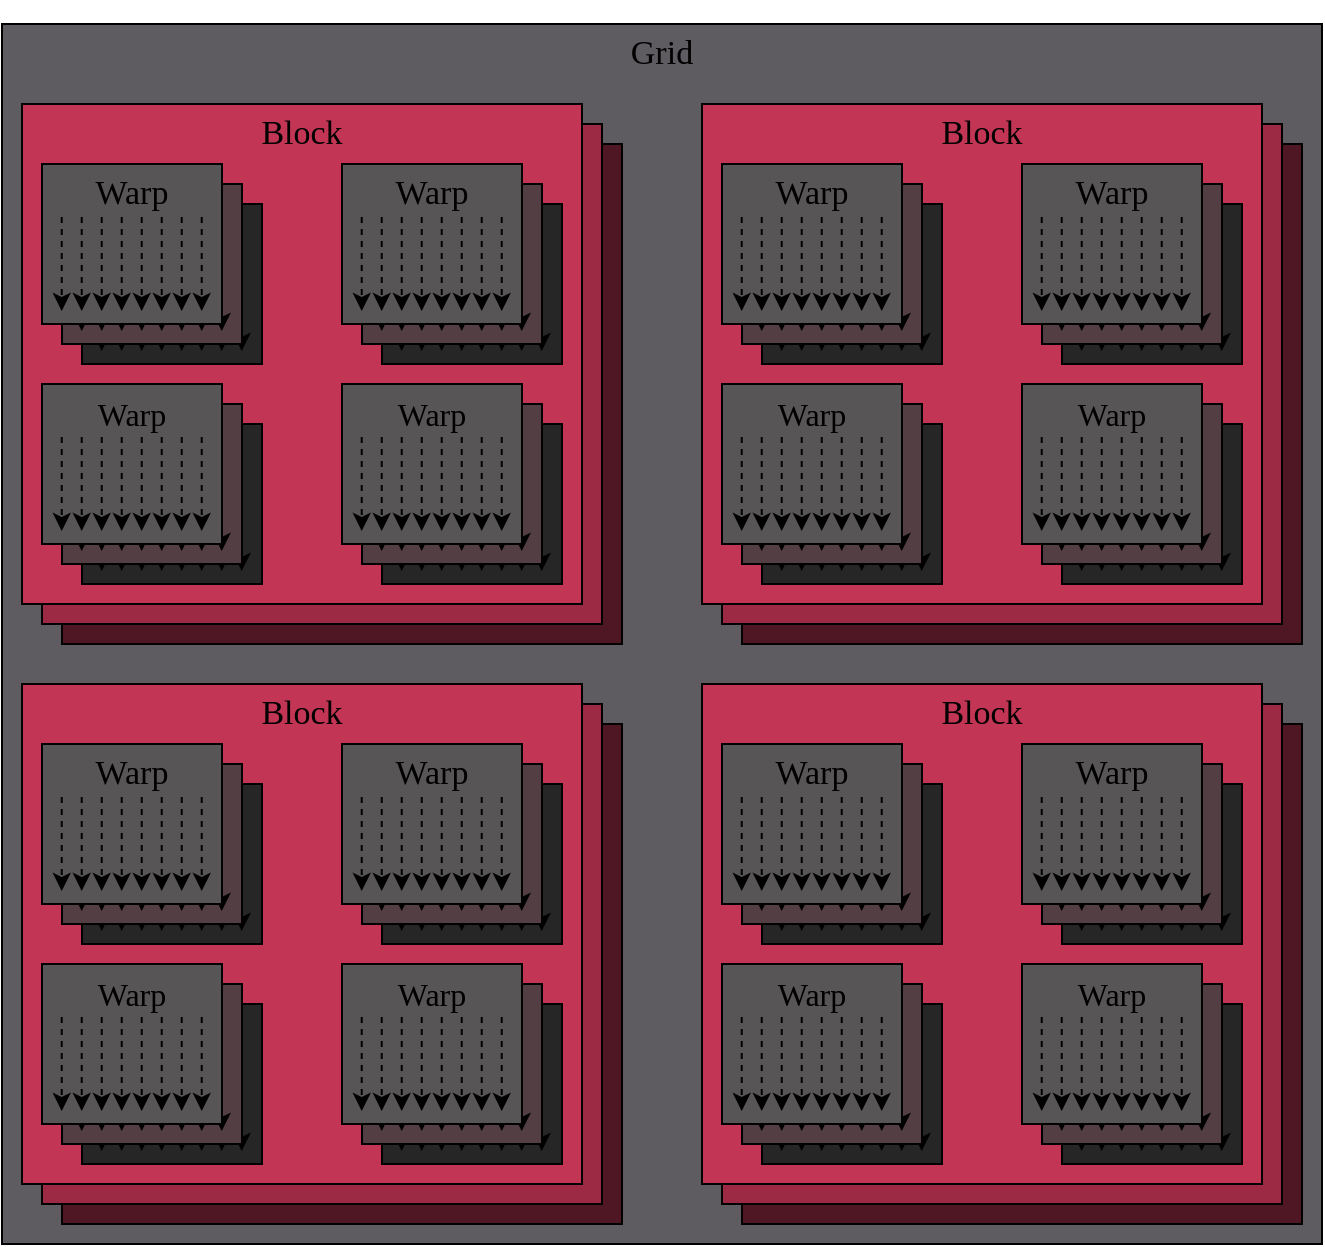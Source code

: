 <mxfile>
    <diagram id="zBbb_w2fufU70cdOGtND" name="1 oldal">
        <mxGraphModel dx="1397" dy="443" grid="1" gridSize="10" guides="1" tooltips="1" connect="1" arrows="1" fold="1" page="1" pageScale="1" pageWidth="700" pageHeight="650" math="0" shadow="0">
            <root>
                <mxCell id="0"/>
                <mxCell id="1" parent="0"/>
                <mxCell id="2" value="" style="rounded=0;whiteSpace=wrap;html=1;fillColor=#5E5B61;" parent="1" vertex="1">
                    <mxGeometry x="20" y="20" width="660" height="610" as="geometry"/>
                </mxCell>
                <mxCell id="3" value="&lt;p style=&quot;font-size: 17px;&quot;&gt;Grid&lt;/p&gt;" style="text;html=1;strokeColor=none;fillColor=none;align=center;verticalAlign=middle;whiteSpace=wrap;rounded=0;fontFamily=klavika;fontSize=17;" parent="1" vertex="1">
                    <mxGeometry x="320" y="20" width="60" height="30" as="geometry"/>
                </mxCell>
                <mxCell id="181" value="" style="group" parent="1" vertex="1" connectable="0">
                    <mxGeometry x="50" y="80" width="280" height="250" as="geometry"/>
                </mxCell>
                <mxCell id="4" value="" style="rounded=0;whiteSpace=wrap;html=1;fillColor=#4F1623;" parent="181" vertex="1">
                    <mxGeometry width="280" height="250" as="geometry"/>
                </mxCell>
                <mxCell id="15" value="Block" style="text;html=1;strokeColor=none;fillColor=none;align=center;verticalAlign=middle;whiteSpace=wrap;rounded=0;" parent="181" vertex="1">
                    <mxGeometry x="110" width="60" height="30" as="geometry"/>
                </mxCell>
                <mxCell id="50" value="" style="group" parent="181" vertex="1" connectable="0">
                    <mxGeometry x="30" y="50" width="100" height="90" as="geometry"/>
                </mxCell>
                <mxCell id="16" value="" style="rounded=0;whiteSpace=wrap;html=1;" parent="50" vertex="1">
                    <mxGeometry width="90" height="80" as="geometry"/>
                </mxCell>
                <mxCell id="20" value="Warp" style="text;html=1;strokeColor=none;fillColor=none;align=center;verticalAlign=middle;whiteSpace=wrap;rounded=0;" parent="50" vertex="1">
                    <mxGeometry x="15" width="60" height="30" as="geometry"/>
                </mxCell>
                <mxCell id="21" value="" style="endArrow=classic;html=1;dashed=1;strokeColor=default;" parent="50" edge="1">
                    <mxGeometry width="50" height="50" relative="1" as="geometry">
                        <mxPoint x="9.86" y="26.5" as="sourcePoint"/>
                        <mxPoint x="9.86" y="73.5" as="targetPoint"/>
                    </mxGeometry>
                </mxCell>
                <mxCell id="22" value="" style="endArrow=classic;html=1;dashed=1;strokeColor=default;" parent="50" edge="1">
                    <mxGeometry width="50" height="50" relative="1" as="geometry">
                        <mxPoint x="19.86" y="26.5" as="sourcePoint"/>
                        <mxPoint x="19.86" y="73.5" as="targetPoint"/>
                    </mxGeometry>
                </mxCell>
                <mxCell id="23" value="" style="endArrow=classic;html=1;dashed=1;strokeColor=default;" parent="50" edge="1">
                    <mxGeometry width="50" height="50" relative="1" as="geometry">
                        <mxPoint x="29.86" y="26.5" as="sourcePoint"/>
                        <mxPoint x="29.86" y="73.5" as="targetPoint"/>
                    </mxGeometry>
                </mxCell>
                <mxCell id="24" value="" style="endArrow=classic;html=1;dashed=1;strokeColor=default;" parent="50" edge="1">
                    <mxGeometry width="50" height="50" relative="1" as="geometry">
                        <mxPoint x="39.86" y="26.5" as="sourcePoint"/>
                        <mxPoint x="39.86" y="73.5" as="targetPoint"/>
                    </mxGeometry>
                </mxCell>
                <mxCell id="25" value="" style="endArrow=classic;html=1;dashed=1;strokeColor=default;" parent="50" edge="1">
                    <mxGeometry width="50" height="50" relative="1" as="geometry">
                        <mxPoint x="49.86" y="26.5" as="sourcePoint"/>
                        <mxPoint x="49.86" y="73.5" as="targetPoint"/>
                    </mxGeometry>
                </mxCell>
                <mxCell id="26" value="" style="endArrow=classic;html=1;dashed=1;strokeColor=default;" parent="50" edge="1">
                    <mxGeometry width="50" height="50" relative="1" as="geometry">
                        <mxPoint x="59.86" y="26.5" as="sourcePoint"/>
                        <mxPoint x="59.86" y="73.5" as="targetPoint"/>
                    </mxGeometry>
                </mxCell>
                <mxCell id="33" value="" style="endArrow=classic;html=1;dashed=1;strokeColor=default;" parent="50" edge="1">
                    <mxGeometry width="50" height="50" relative="1" as="geometry">
                        <mxPoint x="69.86" y="26.5" as="sourcePoint"/>
                        <mxPoint x="69.86" y="73.5" as="targetPoint"/>
                    </mxGeometry>
                </mxCell>
                <mxCell id="34" value="" style="endArrow=classic;html=1;dashed=1;strokeColor=default;" parent="50" edge="1">
                    <mxGeometry width="50" height="50" relative="1" as="geometry">
                        <mxPoint x="79.86" y="26.5" as="sourcePoint"/>
                        <mxPoint x="79.86" y="73.5" as="targetPoint"/>
                    </mxGeometry>
                </mxCell>
                <mxCell id="51" value="" style="group" parent="181" vertex="1" connectable="0">
                    <mxGeometry x="20" y="40" width="90" height="80" as="geometry"/>
                </mxCell>
                <mxCell id="52" value="" style="rounded=0;whiteSpace=wrap;html=1;" parent="51" vertex="1">
                    <mxGeometry width="90" height="80" as="geometry"/>
                </mxCell>
                <mxCell id="53" value="Warp" style="text;html=1;strokeColor=none;fillColor=none;align=center;verticalAlign=middle;whiteSpace=wrap;rounded=0;" parent="51" vertex="1">
                    <mxGeometry x="15" width="60" height="30" as="geometry"/>
                </mxCell>
                <mxCell id="54" value="" style="endArrow=classic;html=1;dashed=1;strokeColor=default;" parent="51" edge="1">
                    <mxGeometry width="50" height="50" relative="1" as="geometry">
                        <mxPoint x="9.86" y="26.5" as="sourcePoint"/>
                        <mxPoint x="9.86" y="73.5" as="targetPoint"/>
                    </mxGeometry>
                </mxCell>
                <mxCell id="55" value="" style="endArrow=classic;html=1;dashed=1;strokeColor=default;" parent="51" edge="1">
                    <mxGeometry width="50" height="50" relative="1" as="geometry">
                        <mxPoint x="19.86" y="26.5" as="sourcePoint"/>
                        <mxPoint x="19.86" y="73.5" as="targetPoint"/>
                    </mxGeometry>
                </mxCell>
                <mxCell id="56" value="" style="endArrow=classic;html=1;dashed=1;strokeColor=default;" parent="51" edge="1">
                    <mxGeometry width="50" height="50" relative="1" as="geometry">
                        <mxPoint x="29.86" y="26.5" as="sourcePoint"/>
                        <mxPoint x="29.86" y="73.5" as="targetPoint"/>
                    </mxGeometry>
                </mxCell>
                <mxCell id="57" value="" style="endArrow=classic;html=1;dashed=1;strokeColor=default;" parent="51" edge="1">
                    <mxGeometry width="50" height="50" relative="1" as="geometry">
                        <mxPoint x="39.86" y="26.5" as="sourcePoint"/>
                        <mxPoint x="39.86" y="73.5" as="targetPoint"/>
                    </mxGeometry>
                </mxCell>
                <mxCell id="58" value="" style="endArrow=classic;html=1;dashed=1;strokeColor=default;" parent="51" edge="1">
                    <mxGeometry width="50" height="50" relative="1" as="geometry">
                        <mxPoint x="49.86" y="26.5" as="sourcePoint"/>
                        <mxPoint x="49.86" y="73.5" as="targetPoint"/>
                    </mxGeometry>
                </mxCell>
                <mxCell id="59" value="" style="endArrow=classic;html=1;dashed=1;strokeColor=default;" parent="51" edge="1">
                    <mxGeometry width="50" height="50" relative="1" as="geometry">
                        <mxPoint x="59.86" y="26.5" as="sourcePoint"/>
                        <mxPoint x="59.86" y="73.5" as="targetPoint"/>
                    </mxGeometry>
                </mxCell>
                <mxCell id="60" value="" style="endArrow=classic;html=1;dashed=1;strokeColor=default;" parent="51" edge="1">
                    <mxGeometry width="50" height="50" relative="1" as="geometry">
                        <mxPoint x="69.86" y="26.5" as="sourcePoint"/>
                        <mxPoint x="69.86" y="73.5" as="targetPoint"/>
                    </mxGeometry>
                </mxCell>
                <mxCell id="61" value="" style="endArrow=classic;html=1;dashed=1;strokeColor=default;" parent="51" edge="1">
                    <mxGeometry width="50" height="50" relative="1" as="geometry">
                        <mxPoint x="79.86" y="26.5" as="sourcePoint"/>
                        <mxPoint x="79.86" y="73.5" as="targetPoint"/>
                    </mxGeometry>
                </mxCell>
                <mxCell id="62" value="" style="group" parent="181" vertex="1" connectable="0">
                    <mxGeometry x="10" y="30" width="90" height="80" as="geometry"/>
                </mxCell>
                <mxCell id="63" value="" style="rounded=0;whiteSpace=wrap;html=1;" parent="62" vertex="1">
                    <mxGeometry width="90" height="80" as="geometry"/>
                </mxCell>
                <mxCell id="64" value="Warp" style="text;html=1;strokeColor=none;fillColor=none;align=center;verticalAlign=middle;whiteSpace=wrap;rounded=0;" parent="62" vertex="1">
                    <mxGeometry x="15" width="60" height="30" as="geometry"/>
                </mxCell>
                <mxCell id="65" value="" style="endArrow=classic;html=1;dashed=1;strokeColor=default;" parent="62" edge="1">
                    <mxGeometry width="50" height="50" relative="1" as="geometry">
                        <mxPoint x="9.86" y="26.5" as="sourcePoint"/>
                        <mxPoint x="9.86" y="73.5" as="targetPoint"/>
                    </mxGeometry>
                </mxCell>
                <mxCell id="66" value="" style="endArrow=classic;html=1;dashed=1;strokeColor=default;" parent="62" edge="1">
                    <mxGeometry width="50" height="50" relative="1" as="geometry">
                        <mxPoint x="19.86" y="26.5" as="sourcePoint"/>
                        <mxPoint x="19.86" y="73.5" as="targetPoint"/>
                    </mxGeometry>
                </mxCell>
                <mxCell id="67" value="" style="endArrow=classic;html=1;dashed=1;strokeColor=default;" parent="62" edge="1">
                    <mxGeometry width="50" height="50" relative="1" as="geometry">
                        <mxPoint x="29.86" y="26.5" as="sourcePoint"/>
                        <mxPoint x="29.86" y="73.5" as="targetPoint"/>
                    </mxGeometry>
                </mxCell>
                <mxCell id="68" value="" style="endArrow=classic;html=1;dashed=1;strokeColor=default;" parent="62" edge="1">
                    <mxGeometry width="50" height="50" relative="1" as="geometry">
                        <mxPoint x="39.86" y="26.5" as="sourcePoint"/>
                        <mxPoint x="39.86" y="73.5" as="targetPoint"/>
                    </mxGeometry>
                </mxCell>
                <mxCell id="69" value="" style="endArrow=classic;html=1;dashed=1;strokeColor=default;" parent="62" edge="1">
                    <mxGeometry width="50" height="50" relative="1" as="geometry">
                        <mxPoint x="49.86" y="26.5" as="sourcePoint"/>
                        <mxPoint x="49.86" y="73.5" as="targetPoint"/>
                    </mxGeometry>
                </mxCell>
                <mxCell id="70" value="" style="endArrow=classic;html=1;dashed=1;strokeColor=default;" parent="62" edge="1">
                    <mxGeometry width="50" height="50" relative="1" as="geometry">
                        <mxPoint x="59.86" y="26.5" as="sourcePoint"/>
                        <mxPoint x="59.86" y="73.5" as="targetPoint"/>
                    </mxGeometry>
                </mxCell>
                <mxCell id="71" value="" style="endArrow=classic;html=1;dashed=1;strokeColor=default;" parent="62" edge="1">
                    <mxGeometry width="50" height="50" relative="1" as="geometry">
                        <mxPoint x="69.86" y="26.5" as="sourcePoint"/>
                        <mxPoint x="69.86" y="73.5" as="targetPoint"/>
                    </mxGeometry>
                </mxCell>
                <mxCell id="72" value="" style="endArrow=classic;html=1;dashed=1;strokeColor=default;" parent="62" edge="1">
                    <mxGeometry width="50" height="50" relative="1" as="geometry">
                        <mxPoint x="79.86" y="26.5" as="sourcePoint"/>
                        <mxPoint x="79.86" y="73.5" as="targetPoint"/>
                    </mxGeometry>
                </mxCell>
                <mxCell id="77" value="" style="group" parent="181" vertex="1" connectable="0">
                    <mxGeometry x="180" y="50" width="100" height="90" as="geometry"/>
                </mxCell>
                <mxCell id="78" value="" style="rounded=0;whiteSpace=wrap;html=1;" parent="77" vertex="1">
                    <mxGeometry width="90" height="80" as="geometry"/>
                </mxCell>
                <mxCell id="79" value="Warp" style="text;html=1;strokeColor=none;fillColor=none;align=center;verticalAlign=middle;whiteSpace=wrap;rounded=0;" parent="77" vertex="1">
                    <mxGeometry x="15" width="60" height="30" as="geometry"/>
                </mxCell>
                <mxCell id="80" value="" style="endArrow=classic;html=1;dashed=1;strokeColor=default;" parent="77" edge="1">
                    <mxGeometry width="50" height="50" relative="1" as="geometry">
                        <mxPoint x="9.86" y="26.5" as="sourcePoint"/>
                        <mxPoint x="9.86" y="73.5" as="targetPoint"/>
                    </mxGeometry>
                </mxCell>
                <mxCell id="81" value="" style="endArrow=classic;html=1;dashed=1;strokeColor=default;" parent="77" edge="1">
                    <mxGeometry width="50" height="50" relative="1" as="geometry">
                        <mxPoint x="19.86" y="26.5" as="sourcePoint"/>
                        <mxPoint x="19.86" y="73.5" as="targetPoint"/>
                    </mxGeometry>
                </mxCell>
                <mxCell id="82" value="" style="endArrow=classic;html=1;dashed=1;strokeColor=default;" parent="77" edge="1">
                    <mxGeometry width="50" height="50" relative="1" as="geometry">
                        <mxPoint x="29.86" y="26.5" as="sourcePoint"/>
                        <mxPoint x="29.86" y="73.5" as="targetPoint"/>
                    </mxGeometry>
                </mxCell>
                <mxCell id="83" value="" style="endArrow=classic;html=1;dashed=1;strokeColor=default;" parent="77" edge="1">
                    <mxGeometry width="50" height="50" relative="1" as="geometry">
                        <mxPoint x="39.86" y="26.5" as="sourcePoint"/>
                        <mxPoint x="39.86" y="73.5" as="targetPoint"/>
                    </mxGeometry>
                </mxCell>
                <mxCell id="84" value="" style="endArrow=classic;html=1;dashed=1;strokeColor=default;" parent="77" edge="1">
                    <mxGeometry width="50" height="50" relative="1" as="geometry">
                        <mxPoint x="49.86" y="26.5" as="sourcePoint"/>
                        <mxPoint x="49.86" y="73.5" as="targetPoint"/>
                    </mxGeometry>
                </mxCell>
                <mxCell id="85" value="" style="endArrow=classic;html=1;dashed=1;strokeColor=default;" parent="77" edge="1">
                    <mxGeometry width="50" height="50" relative="1" as="geometry">
                        <mxPoint x="59.86" y="26.5" as="sourcePoint"/>
                        <mxPoint x="59.86" y="73.5" as="targetPoint"/>
                    </mxGeometry>
                </mxCell>
                <mxCell id="86" value="" style="endArrow=classic;html=1;dashed=1;strokeColor=default;" parent="77" edge="1">
                    <mxGeometry width="50" height="50" relative="1" as="geometry">
                        <mxPoint x="69.86" y="26.5" as="sourcePoint"/>
                        <mxPoint x="69.86" y="73.5" as="targetPoint"/>
                    </mxGeometry>
                </mxCell>
                <mxCell id="87" value="" style="endArrow=classic;html=1;dashed=1;strokeColor=default;" parent="77" edge="1">
                    <mxGeometry width="50" height="50" relative="1" as="geometry">
                        <mxPoint x="79.86" y="26.5" as="sourcePoint"/>
                        <mxPoint x="79.86" y="73.5" as="targetPoint"/>
                    </mxGeometry>
                </mxCell>
                <mxCell id="88" value="" style="group" parent="181" vertex="1" connectable="0">
                    <mxGeometry x="170" y="40" width="90" height="80" as="geometry"/>
                </mxCell>
                <mxCell id="89" value="" style="rounded=0;whiteSpace=wrap;html=1;" parent="88" vertex="1">
                    <mxGeometry width="90" height="80" as="geometry"/>
                </mxCell>
                <mxCell id="90" value="Warp" style="text;html=1;strokeColor=none;fillColor=none;align=center;verticalAlign=middle;whiteSpace=wrap;rounded=0;" parent="88" vertex="1">
                    <mxGeometry x="15" width="60" height="30" as="geometry"/>
                </mxCell>
                <mxCell id="91" value="" style="endArrow=classic;html=1;dashed=1;strokeColor=default;" parent="88" edge="1">
                    <mxGeometry width="50" height="50" relative="1" as="geometry">
                        <mxPoint x="9.86" y="26.5" as="sourcePoint"/>
                        <mxPoint x="9.86" y="73.5" as="targetPoint"/>
                    </mxGeometry>
                </mxCell>
                <mxCell id="92" value="" style="endArrow=classic;html=1;dashed=1;strokeColor=default;" parent="88" edge="1">
                    <mxGeometry width="50" height="50" relative="1" as="geometry">
                        <mxPoint x="19.86" y="26.5" as="sourcePoint"/>
                        <mxPoint x="19.86" y="73.5" as="targetPoint"/>
                    </mxGeometry>
                </mxCell>
                <mxCell id="93" value="" style="endArrow=classic;html=1;dashed=1;strokeColor=default;" parent="88" edge="1">
                    <mxGeometry width="50" height="50" relative="1" as="geometry">
                        <mxPoint x="29.86" y="26.5" as="sourcePoint"/>
                        <mxPoint x="29.86" y="73.5" as="targetPoint"/>
                    </mxGeometry>
                </mxCell>
                <mxCell id="94" value="" style="endArrow=classic;html=1;dashed=1;strokeColor=default;" parent="88" edge="1">
                    <mxGeometry width="50" height="50" relative="1" as="geometry">
                        <mxPoint x="39.86" y="26.5" as="sourcePoint"/>
                        <mxPoint x="39.86" y="73.5" as="targetPoint"/>
                    </mxGeometry>
                </mxCell>
                <mxCell id="95" value="" style="endArrow=classic;html=1;dashed=1;strokeColor=default;" parent="88" edge="1">
                    <mxGeometry width="50" height="50" relative="1" as="geometry">
                        <mxPoint x="49.86" y="26.5" as="sourcePoint"/>
                        <mxPoint x="49.86" y="73.5" as="targetPoint"/>
                    </mxGeometry>
                </mxCell>
                <mxCell id="96" value="" style="endArrow=classic;html=1;dashed=1;strokeColor=default;" parent="88" edge="1">
                    <mxGeometry width="50" height="50" relative="1" as="geometry">
                        <mxPoint x="59.86" y="26.5" as="sourcePoint"/>
                        <mxPoint x="59.86" y="73.5" as="targetPoint"/>
                    </mxGeometry>
                </mxCell>
                <mxCell id="97" value="" style="endArrow=classic;html=1;dashed=1;strokeColor=default;" parent="88" edge="1">
                    <mxGeometry width="50" height="50" relative="1" as="geometry">
                        <mxPoint x="69.86" y="26.5" as="sourcePoint"/>
                        <mxPoint x="69.86" y="73.5" as="targetPoint"/>
                    </mxGeometry>
                </mxCell>
                <mxCell id="98" value="" style="endArrow=classic;html=1;dashed=1;strokeColor=default;" parent="88" edge="1">
                    <mxGeometry width="50" height="50" relative="1" as="geometry">
                        <mxPoint x="79.86" y="26.5" as="sourcePoint"/>
                        <mxPoint x="79.86" y="73.5" as="targetPoint"/>
                    </mxGeometry>
                </mxCell>
                <mxCell id="99" value="" style="group" parent="181" vertex="1" connectable="0">
                    <mxGeometry x="160" y="30" width="90" height="80" as="geometry"/>
                </mxCell>
                <mxCell id="100" value="" style="rounded=0;whiteSpace=wrap;html=1;" parent="99" vertex="1">
                    <mxGeometry width="90" height="80" as="geometry"/>
                </mxCell>
                <mxCell id="101" value="Warp" style="text;html=1;strokeColor=none;fillColor=none;align=center;verticalAlign=middle;whiteSpace=wrap;rounded=0;" parent="99" vertex="1">
                    <mxGeometry x="15" width="60" height="30" as="geometry"/>
                </mxCell>
                <mxCell id="102" value="" style="endArrow=classic;html=1;dashed=1;strokeColor=default;" parent="99" edge="1">
                    <mxGeometry width="50" height="50" relative="1" as="geometry">
                        <mxPoint x="9.86" y="26.5" as="sourcePoint"/>
                        <mxPoint x="9.86" y="73.5" as="targetPoint"/>
                    </mxGeometry>
                </mxCell>
                <mxCell id="103" value="" style="endArrow=classic;html=1;dashed=1;strokeColor=default;" parent="99" edge="1">
                    <mxGeometry width="50" height="50" relative="1" as="geometry">
                        <mxPoint x="19.86" y="26.5" as="sourcePoint"/>
                        <mxPoint x="19.86" y="73.5" as="targetPoint"/>
                    </mxGeometry>
                </mxCell>
                <mxCell id="104" value="" style="endArrow=classic;html=1;dashed=1;strokeColor=default;" parent="99" edge="1">
                    <mxGeometry width="50" height="50" relative="1" as="geometry">
                        <mxPoint x="29.86" y="26.5" as="sourcePoint"/>
                        <mxPoint x="29.86" y="73.5" as="targetPoint"/>
                    </mxGeometry>
                </mxCell>
                <mxCell id="105" value="" style="endArrow=classic;html=1;dashed=1;strokeColor=default;" parent="99" edge="1">
                    <mxGeometry width="50" height="50" relative="1" as="geometry">
                        <mxPoint x="39.86" y="26.5" as="sourcePoint"/>
                        <mxPoint x="39.86" y="73.5" as="targetPoint"/>
                    </mxGeometry>
                </mxCell>
                <mxCell id="106" value="" style="endArrow=classic;html=1;dashed=1;strokeColor=default;" parent="99" edge="1">
                    <mxGeometry width="50" height="50" relative="1" as="geometry">
                        <mxPoint x="49.86" y="26.5" as="sourcePoint"/>
                        <mxPoint x="49.86" y="73.5" as="targetPoint"/>
                    </mxGeometry>
                </mxCell>
                <mxCell id="107" value="" style="endArrow=classic;html=1;dashed=1;strokeColor=default;" parent="99" edge="1">
                    <mxGeometry width="50" height="50" relative="1" as="geometry">
                        <mxPoint x="59.86" y="26.5" as="sourcePoint"/>
                        <mxPoint x="59.86" y="73.5" as="targetPoint"/>
                    </mxGeometry>
                </mxCell>
                <mxCell id="108" value="" style="endArrow=classic;html=1;dashed=1;strokeColor=default;" parent="99" edge="1">
                    <mxGeometry width="50" height="50" relative="1" as="geometry">
                        <mxPoint x="69.86" y="26.5" as="sourcePoint"/>
                        <mxPoint x="69.86" y="73.5" as="targetPoint"/>
                    </mxGeometry>
                </mxCell>
                <mxCell id="109" value="" style="endArrow=classic;html=1;dashed=1;strokeColor=default;" parent="99" edge="1">
                    <mxGeometry width="50" height="50" relative="1" as="geometry">
                        <mxPoint x="79.86" y="26.5" as="sourcePoint"/>
                        <mxPoint x="79.86" y="73.5" as="targetPoint"/>
                    </mxGeometry>
                </mxCell>
                <mxCell id="110" value="" style="group" parent="181" vertex="1" connectable="0">
                    <mxGeometry x="30" y="160" width="100" height="90" as="geometry"/>
                </mxCell>
                <mxCell id="111" value="" style="rounded=0;whiteSpace=wrap;html=1;" parent="110" vertex="1">
                    <mxGeometry width="90" height="80" as="geometry"/>
                </mxCell>
                <mxCell id="112" value="Warp" style="text;html=1;strokeColor=none;fillColor=none;align=center;verticalAlign=middle;whiteSpace=wrap;rounded=0;" parent="110" vertex="1">
                    <mxGeometry x="15" width="60" height="30" as="geometry"/>
                </mxCell>
                <mxCell id="113" value="" style="endArrow=classic;html=1;dashed=1;strokeColor=default;" parent="110" edge="1">
                    <mxGeometry width="50" height="50" relative="1" as="geometry">
                        <mxPoint x="9.86" y="26.5" as="sourcePoint"/>
                        <mxPoint x="9.86" y="73.5" as="targetPoint"/>
                    </mxGeometry>
                </mxCell>
                <mxCell id="114" value="" style="endArrow=classic;html=1;dashed=1;strokeColor=default;" parent="110" edge="1">
                    <mxGeometry width="50" height="50" relative="1" as="geometry">
                        <mxPoint x="19.86" y="26.5" as="sourcePoint"/>
                        <mxPoint x="19.86" y="73.5" as="targetPoint"/>
                    </mxGeometry>
                </mxCell>
                <mxCell id="115" value="" style="endArrow=classic;html=1;dashed=1;strokeColor=default;" parent="110" edge="1">
                    <mxGeometry width="50" height="50" relative="1" as="geometry">
                        <mxPoint x="29.86" y="26.5" as="sourcePoint"/>
                        <mxPoint x="29.86" y="73.5" as="targetPoint"/>
                    </mxGeometry>
                </mxCell>
                <mxCell id="116" value="" style="endArrow=classic;html=1;dashed=1;strokeColor=default;" parent="110" edge="1">
                    <mxGeometry width="50" height="50" relative="1" as="geometry">
                        <mxPoint x="39.86" y="26.5" as="sourcePoint"/>
                        <mxPoint x="39.86" y="73.5" as="targetPoint"/>
                    </mxGeometry>
                </mxCell>
                <mxCell id="117" value="" style="endArrow=classic;html=1;dashed=1;strokeColor=default;" parent="110" edge="1">
                    <mxGeometry width="50" height="50" relative="1" as="geometry">
                        <mxPoint x="49.86" y="26.5" as="sourcePoint"/>
                        <mxPoint x="49.86" y="73.5" as="targetPoint"/>
                    </mxGeometry>
                </mxCell>
                <mxCell id="118" value="" style="endArrow=classic;html=1;dashed=1;strokeColor=default;" parent="110" edge="1">
                    <mxGeometry width="50" height="50" relative="1" as="geometry">
                        <mxPoint x="59.86" y="26.5" as="sourcePoint"/>
                        <mxPoint x="59.86" y="73.5" as="targetPoint"/>
                    </mxGeometry>
                </mxCell>
                <mxCell id="119" value="" style="endArrow=classic;html=1;dashed=1;strokeColor=default;" parent="110" edge="1">
                    <mxGeometry width="50" height="50" relative="1" as="geometry">
                        <mxPoint x="69.86" y="26.5" as="sourcePoint"/>
                        <mxPoint x="69.86" y="73.5" as="targetPoint"/>
                    </mxGeometry>
                </mxCell>
                <mxCell id="120" value="" style="endArrow=classic;html=1;dashed=1;strokeColor=default;" parent="110" edge="1">
                    <mxGeometry width="50" height="50" relative="1" as="geometry">
                        <mxPoint x="79.86" y="26.5" as="sourcePoint"/>
                        <mxPoint x="79.86" y="73.5" as="targetPoint"/>
                    </mxGeometry>
                </mxCell>
                <mxCell id="121" value="" style="group" parent="181" vertex="1" connectable="0">
                    <mxGeometry x="20" y="150" width="90" height="80" as="geometry"/>
                </mxCell>
                <mxCell id="122" value="" style="rounded=0;whiteSpace=wrap;html=1;" parent="121" vertex="1">
                    <mxGeometry width="90" height="80" as="geometry"/>
                </mxCell>
                <mxCell id="123" value="Warp" style="text;html=1;strokeColor=none;fillColor=none;align=center;verticalAlign=middle;whiteSpace=wrap;rounded=0;" parent="121" vertex="1">
                    <mxGeometry x="15" width="60" height="30" as="geometry"/>
                </mxCell>
                <mxCell id="124" value="" style="endArrow=classic;html=1;dashed=1;strokeColor=default;" parent="121" edge="1">
                    <mxGeometry width="50" height="50" relative="1" as="geometry">
                        <mxPoint x="9.86" y="26.5" as="sourcePoint"/>
                        <mxPoint x="9.86" y="73.5" as="targetPoint"/>
                    </mxGeometry>
                </mxCell>
                <mxCell id="125" value="" style="endArrow=classic;html=1;dashed=1;strokeColor=default;" parent="121" edge="1">
                    <mxGeometry width="50" height="50" relative="1" as="geometry">
                        <mxPoint x="19.86" y="26.5" as="sourcePoint"/>
                        <mxPoint x="19.86" y="73.5" as="targetPoint"/>
                    </mxGeometry>
                </mxCell>
                <mxCell id="126" value="" style="endArrow=classic;html=1;dashed=1;strokeColor=default;" parent="121" edge="1">
                    <mxGeometry width="50" height="50" relative="1" as="geometry">
                        <mxPoint x="29.86" y="26.5" as="sourcePoint"/>
                        <mxPoint x="29.86" y="73.5" as="targetPoint"/>
                    </mxGeometry>
                </mxCell>
                <mxCell id="127" value="" style="endArrow=classic;html=1;dashed=1;strokeColor=default;" parent="121" edge="1">
                    <mxGeometry width="50" height="50" relative="1" as="geometry">
                        <mxPoint x="39.86" y="26.5" as="sourcePoint"/>
                        <mxPoint x="39.86" y="73.5" as="targetPoint"/>
                    </mxGeometry>
                </mxCell>
                <mxCell id="128" value="" style="endArrow=classic;html=1;dashed=1;strokeColor=default;" parent="121" edge="1">
                    <mxGeometry width="50" height="50" relative="1" as="geometry">
                        <mxPoint x="49.86" y="26.5" as="sourcePoint"/>
                        <mxPoint x="49.86" y="73.5" as="targetPoint"/>
                    </mxGeometry>
                </mxCell>
                <mxCell id="129" value="" style="endArrow=classic;html=1;dashed=1;strokeColor=default;" parent="121" edge="1">
                    <mxGeometry width="50" height="50" relative="1" as="geometry">
                        <mxPoint x="59.86" y="26.5" as="sourcePoint"/>
                        <mxPoint x="59.86" y="73.5" as="targetPoint"/>
                    </mxGeometry>
                </mxCell>
                <mxCell id="130" value="" style="endArrow=classic;html=1;dashed=1;strokeColor=default;" parent="121" edge="1">
                    <mxGeometry width="50" height="50" relative="1" as="geometry">
                        <mxPoint x="69.86" y="26.5" as="sourcePoint"/>
                        <mxPoint x="69.86" y="73.5" as="targetPoint"/>
                    </mxGeometry>
                </mxCell>
                <mxCell id="131" value="" style="endArrow=classic;html=1;dashed=1;strokeColor=default;" parent="121" edge="1">
                    <mxGeometry width="50" height="50" relative="1" as="geometry">
                        <mxPoint x="79.86" y="26.5" as="sourcePoint"/>
                        <mxPoint x="79.86" y="73.5" as="targetPoint"/>
                    </mxGeometry>
                </mxCell>
                <mxCell id="132" value="" style="group" parent="181" vertex="1" connectable="0">
                    <mxGeometry x="10" y="140" width="90" height="80" as="geometry"/>
                </mxCell>
                <mxCell id="133" value="" style="rounded=0;whiteSpace=wrap;html=1;" parent="132" vertex="1">
                    <mxGeometry width="90" height="80" as="geometry"/>
                </mxCell>
                <mxCell id="134" value="Warp" style="text;html=1;strokeColor=none;fillColor=none;align=center;verticalAlign=middle;whiteSpace=wrap;rounded=0;" parent="132" vertex="1">
                    <mxGeometry x="15" width="60" height="30" as="geometry"/>
                </mxCell>
                <mxCell id="135" value="" style="endArrow=classic;html=1;dashed=1;strokeColor=default;" parent="132" edge="1">
                    <mxGeometry width="50" height="50" relative="1" as="geometry">
                        <mxPoint x="9.86" y="26.5" as="sourcePoint"/>
                        <mxPoint x="9.86" y="73.5" as="targetPoint"/>
                    </mxGeometry>
                </mxCell>
                <mxCell id="136" value="" style="endArrow=classic;html=1;dashed=1;strokeColor=default;" parent="132" edge="1">
                    <mxGeometry width="50" height="50" relative="1" as="geometry">
                        <mxPoint x="19.86" y="26.5" as="sourcePoint"/>
                        <mxPoint x="19.86" y="73.5" as="targetPoint"/>
                    </mxGeometry>
                </mxCell>
                <mxCell id="137" value="" style="endArrow=classic;html=1;dashed=1;strokeColor=default;" parent="132" edge="1">
                    <mxGeometry width="50" height="50" relative="1" as="geometry">
                        <mxPoint x="29.86" y="26.5" as="sourcePoint"/>
                        <mxPoint x="29.86" y="73.5" as="targetPoint"/>
                    </mxGeometry>
                </mxCell>
                <mxCell id="138" value="" style="endArrow=classic;html=1;dashed=1;strokeColor=default;" parent="132" edge="1">
                    <mxGeometry width="50" height="50" relative="1" as="geometry">
                        <mxPoint x="39.86" y="26.5" as="sourcePoint"/>
                        <mxPoint x="39.86" y="73.5" as="targetPoint"/>
                    </mxGeometry>
                </mxCell>
                <mxCell id="139" value="" style="endArrow=classic;html=1;dashed=1;strokeColor=default;" parent="132" edge="1">
                    <mxGeometry width="50" height="50" relative="1" as="geometry">
                        <mxPoint x="49.86" y="26.5" as="sourcePoint"/>
                        <mxPoint x="49.86" y="73.5" as="targetPoint"/>
                    </mxGeometry>
                </mxCell>
                <mxCell id="140" value="" style="endArrow=classic;html=1;dashed=1;strokeColor=default;" parent="132" edge="1">
                    <mxGeometry width="50" height="50" relative="1" as="geometry">
                        <mxPoint x="59.86" y="26.5" as="sourcePoint"/>
                        <mxPoint x="59.86" y="73.5" as="targetPoint"/>
                    </mxGeometry>
                </mxCell>
                <mxCell id="141" value="" style="endArrow=classic;html=1;dashed=1;strokeColor=default;" parent="132" edge="1">
                    <mxGeometry width="50" height="50" relative="1" as="geometry">
                        <mxPoint x="69.86" y="26.5" as="sourcePoint"/>
                        <mxPoint x="69.86" y="73.5" as="targetPoint"/>
                    </mxGeometry>
                </mxCell>
                <mxCell id="142" value="" style="endArrow=classic;html=1;dashed=1;strokeColor=default;" parent="132" edge="1">
                    <mxGeometry width="50" height="50" relative="1" as="geometry">
                        <mxPoint x="79.86" y="26.5" as="sourcePoint"/>
                        <mxPoint x="79.86" y="73.5" as="targetPoint"/>
                    </mxGeometry>
                </mxCell>
                <mxCell id="146" value="" style="group" parent="181" vertex="1" connectable="0">
                    <mxGeometry x="180" y="160" width="100" height="90" as="geometry"/>
                </mxCell>
                <mxCell id="147" value="" style="rounded=0;whiteSpace=wrap;html=1;" parent="146" vertex="1">
                    <mxGeometry width="90" height="80" as="geometry"/>
                </mxCell>
                <mxCell id="148" value="Warp" style="text;html=1;strokeColor=none;fillColor=none;align=center;verticalAlign=middle;whiteSpace=wrap;rounded=0;" parent="146" vertex="1">
                    <mxGeometry x="15" width="60" height="30" as="geometry"/>
                </mxCell>
                <mxCell id="149" value="" style="endArrow=classic;html=1;dashed=1;strokeColor=default;" parent="146" edge="1">
                    <mxGeometry width="50" height="50" relative="1" as="geometry">
                        <mxPoint x="9.86" y="26.5" as="sourcePoint"/>
                        <mxPoint x="9.86" y="73.5" as="targetPoint"/>
                    </mxGeometry>
                </mxCell>
                <mxCell id="150" value="" style="endArrow=classic;html=1;dashed=1;strokeColor=default;" parent="146" edge="1">
                    <mxGeometry width="50" height="50" relative="1" as="geometry">
                        <mxPoint x="19.86" y="26.5" as="sourcePoint"/>
                        <mxPoint x="19.86" y="73.5" as="targetPoint"/>
                    </mxGeometry>
                </mxCell>
                <mxCell id="151" value="" style="endArrow=classic;html=1;dashed=1;strokeColor=default;" parent="146" edge="1">
                    <mxGeometry width="50" height="50" relative="1" as="geometry">
                        <mxPoint x="29.86" y="26.5" as="sourcePoint"/>
                        <mxPoint x="29.86" y="73.5" as="targetPoint"/>
                    </mxGeometry>
                </mxCell>
                <mxCell id="152" value="" style="endArrow=classic;html=1;dashed=1;strokeColor=default;" parent="146" edge="1">
                    <mxGeometry width="50" height="50" relative="1" as="geometry">
                        <mxPoint x="39.86" y="26.5" as="sourcePoint"/>
                        <mxPoint x="39.86" y="73.5" as="targetPoint"/>
                    </mxGeometry>
                </mxCell>
                <mxCell id="153" value="" style="endArrow=classic;html=1;dashed=1;strokeColor=default;" parent="146" edge="1">
                    <mxGeometry width="50" height="50" relative="1" as="geometry">
                        <mxPoint x="49.86" y="26.5" as="sourcePoint"/>
                        <mxPoint x="49.86" y="73.5" as="targetPoint"/>
                    </mxGeometry>
                </mxCell>
                <mxCell id="154" value="" style="endArrow=classic;html=1;dashed=1;strokeColor=default;" parent="146" edge="1">
                    <mxGeometry width="50" height="50" relative="1" as="geometry">
                        <mxPoint x="59.86" y="26.5" as="sourcePoint"/>
                        <mxPoint x="59.86" y="73.5" as="targetPoint"/>
                    </mxGeometry>
                </mxCell>
                <mxCell id="155" value="" style="endArrow=classic;html=1;dashed=1;strokeColor=default;" parent="146" edge="1">
                    <mxGeometry width="50" height="50" relative="1" as="geometry">
                        <mxPoint x="69.86" y="26.5" as="sourcePoint"/>
                        <mxPoint x="69.86" y="73.5" as="targetPoint"/>
                    </mxGeometry>
                </mxCell>
                <mxCell id="156" value="" style="endArrow=classic;html=1;dashed=1;strokeColor=default;" parent="146" edge="1">
                    <mxGeometry width="50" height="50" relative="1" as="geometry">
                        <mxPoint x="79.86" y="26.5" as="sourcePoint"/>
                        <mxPoint x="79.86" y="73.5" as="targetPoint"/>
                    </mxGeometry>
                </mxCell>
                <mxCell id="157" value="" style="group" parent="181" vertex="1" connectable="0">
                    <mxGeometry x="170" y="150" width="90" height="80" as="geometry"/>
                </mxCell>
                <mxCell id="158" value="" style="rounded=0;whiteSpace=wrap;html=1;" parent="157" vertex="1">
                    <mxGeometry width="90" height="80" as="geometry"/>
                </mxCell>
                <mxCell id="159" value="Warp" style="text;html=1;strokeColor=none;fillColor=none;align=center;verticalAlign=middle;whiteSpace=wrap;rounded=0;" parent="157" vertex="1">
                    <mxGeometry x="15" width="60" height="30" as="geometry"/>
                </mxCell>
                <mxCell id="160" value="" style="endArrow=classic;html=1;dashed=1;strokeColor=default;" parent="157" edge="1">
                    <mxGeometry width="50" height="50" relative="1" as="geometry">
                        <mxPoint x="9.86" y="26.5" as="sourcePoint"/>
                        <mxPoint x="9.86" y="73.5" as="targetPoint"/>
                    </mxGeometry>
                </mxCell>
                <mxCell id="161" value="" style="endArrow=classic;html=1;dashed=1;strokeColor=default;" parent="157" edge="1">
                    <mxGeometry width="50" height="50" relative="1" as="geometry">
                        <mxPoint x="19.86" y="26.5" as="sourcePoint"/>
                        <mxPoint x="19.86" y="73.5" as="targetPoint"/>
                    </mxGeometry>
                </mxCell>
                <mxCell id="162" value="" style="endArrow=classic;html=1;dashed=1;strokeColor=default;" parent="157" edge="1">
                    <mxGeometry width="50" height="50" relative="1" as="geometry">
                        <mxPoint x="29.86" y="26.5" as="sourcePoint"/>
                        <mxPoint x="29.86" y="73.5" as="targetPoint"/>
                    </mxGeometry>
                </mxCell>
                <mxCell id="163" value="" style="endArrow=classic;html=1;dashed=1;strokeColor=default;" parent="157" edge="1">
                    <mxGeometry width="50" height="50" relative="1" as="geometry">
                        <mxPoint x="39.86" y="26.5" as="sourcePoint"/>
                        <mxPoint x="39.86" y="73.5" as="targetPoint"/>
                    </mxGeometry>
                </mxCell>
                <mxCell id="164" value="" style="endArrow=classic;html=1;dashed=1;strokeColor=default;" parent="157" edge="1">
                    <mxGeometry width="50" height="50" relative="1" as="geometry">
                        <mxPoint x="49.86" y="26.5" as="sourcePoint"/>
                        <mxPoint x="49.86" y="73.5" as="targetPoint"/>
                    </mxGeometry>
                </mxCell>
                <mxCell id="165" value="" style="endArrow=classic;html=1;dashed=1;strokeColor=default;" parent="157" edge="1">
                    <mxGeometry width="50" height="50" relative="1" as="geometry">
                        <mxPoint x="59.86" y="26.5" as="sourcePoint"/>
                        <mxPoint x="59.86" y="73.5" as="targetPoint"/>
                    </mxGeometry>
                </mxCell>
                <mxCell id="166" value="" style="endArrow=classic;html=1;dashed=1;strokeColor=default;" parent="157" edge="1">
                    <mxGeometry width="50" height="50" relative="1" as="geometry">
                        <mxPoint x="69.86" y="26.5" as="sourcePoint"/>
                        <mxPoint x="69.86" y="73.5" as="targetPoint"/>
                    </mxGeometry>
                </mxCell>
                <mxCell id="167" value="" style="endArrow=classic;html=1;dashed=1;strokeColor=default;" parent="157" edge="1">
                    <mxGeometry width="50" height="50" relative="1" as="geometry">
                        <mxPoint x="79.86" y="26.5" as="sourcePoint"/>
                        <mxPoint x="79.86" y="73.5" as="targetPoint"/>
                    </mxGeometry>
                </mxCell>
                <mxCell id="168" value="" style="group" parent="181" vertex="1" connectable="0">
                    <mxGeometry x="160" y="140" width="90" height="80" as="geometry"/>
                </mxCell>
                <mxCell id="169" value="" style="rounded=0;whiteSpace=wrap;html=1;" parent="168" vertex="1">
                    <mxGeometry width="90" height="80" as="geometry"/>
                </mxCell>
                <mxCell id="170" value="Warp" style="text;html=1;strokeColor=none;fillColor=none;align=center;verticalAlign=middle;whiteSpace=wrap;rounded=0;" parent="168" vertex="1">
                    <mxGeometry x="15" width="60" height="30" as="geometry"/>
                </mxCell>
                <mxCell id="171" value="" style="endArrow=classic;html=1;dashed=1;strokeColor=default;" parent="168" edge="1">
                    <mxGeometry width="50" height="50" relative="1" as="geometry">
                        <mxPoint x="9.86" y="26.5" as="sourcePoint"/>
                        <mxPoint x="9.86" y="73.5" as="targetPoint"/>
                    </mxGeometry>
                </mxCell>
                <mxCell id="172" value="" style="endArrow=classic;html=1;dashed=1;strokeColor=default;" parent="168" edge="1">
                    <mxGeometry width="50" height="50" relative="1" as="geometry">
                        <mxPoint x="19.86" y="26.5" as="sourcePoint"/>
                        <mxPoint x="19.86" y="73.5" as="targetPoint"/>
                    </mxGeometry>
                </mxCell>
                <mxCell id="173" value="" style="endArrow=classic;html=1;dashed=1;strokeColor=default;" parent="168" edge="1">
                    <mxGeometry width="50" height="50" relative="1" as="geometry">
                        <mxPoint x="29.86" y="26.5" as="sourcePoint"/>
                        <mxPoint x="29.86" y="73.5" as="targetPoint"/>
                    </mxGeometry>
                </mxCell>
                <mxCell id="174" value="" style="endArrow=classic;html=1;dashed=1;strokeColor=default;" parent="168" edge="1">
                    <mxGeometry width="50" height="50" relative="1" as="geometry">
                        <mxPoint x="39.86" y="26.5" as="sourcePoint"/>
                        <mxPoint x="39.86" y="73.5" as="targetPoint"/>
                    </mxGeometry>
                </mxCell>
                <mxCell id="175" value="" style="endArrow=classic;html=1;dashed=1;strokeColor=default;" parent="168" edge="1">
                    <mxGeometry width="50" height="50" relative="1" as="geometry">
                        <mxPoint x="49.86" y="26.5" as="sourcePoint"/>
                        <mxPoint x="49.86" y="73.5" as="targetPoint"/>
                    </mxGeometry>
                </mxCell>
                <mxCell id="176" value="" style="endArrow=classic;html=1;dashed=1;strokeColor=default;" parent="168" edge="1">
                    <mxGeometry width="50" height="50" relative="1" as="geometry">
                        <mxPoint x="59.86" y="26.5" as="sourcePoint"/>
                        <mxPoint x="59.86" y="73.5" as="targetPoint"/>
                    </mxGeometry>
                </mxCell>
                <mxCell id="177" value="" style="endArrow=classic;html=1;dashed=1;strokeColor=default;" parent="168" edge="1">
                    <mxGeometry width="50" height="50" relative="1" as="geometry">
                        <mxPoint x="69.86" y="26.5" as="sourcePoint"/>
                        <mxPoint x="69.86" y="73.5" as="targetPoint"/>
                    </mxGeometry>
                </mxCell>
                <mxCell id="178" value="" style="endArrow=classic;html=1;dashed=1;strokeColor=default;" parent="168" edge="1">
                    <mxGeometry width="50" height="50" relative="1" as="geometry">
                        <mxPoint x="79.86" y="26.5" as="sourcePoint"/>
                        <mxPoint x="79.86" y="73.5" as="targetPoint"/>
                    </mxGeometry>
                </mxCell>
                <mxCell id="318" value="" style="group" parent="1" vertex="1" connectable="0">
                    <mxGeometry x="40" y="70" width="280" height="250" as="geometry"/>
                </mxCell>
                <mxCell id="319" value="" style="rounded=0;whiteSpace=wrap;html=1;fillColor=#9C2A44;" parent="318" vertex="1">
                    <mxGeometry width="280" height="250" as="geometry"/>
                </mxCell>
                <mxCell id="320" value="Block" style="text;html=1;strokeColor=none;fillColor=none;align=center;verticalAlign=middle;whiteSpace=wrap;rounded=0;" parent="318" vertex="1">
                    <mxGeometry x="110" width="60" height="30" as="geometry"/>
                </mxCell>
                <mxCell id="321" value="" style="group" parent="318" vertex="1" connectable="0">
                    <mxGeometry x="30" y="50" width="100" height="90" as="geometry"/>
                </mxCell>
                <mxCell id="322" value="" style="rounded=0;whiteSpace=wrap;html=1;" parent="321" vertex="1">
                    <mxGeometry width="90" height="80" as="geometry"/>
                </mxCell>
                <mxCell id="323" value="Warp" style="text;html=1;strokeColor=none;fillColor=none;align=center;verticalAlign=middle;whiteSpace=wrap;rounded=0;" parent="321" vertex="1">
                    <mxGeometry x="15" width="60" height="30" as="geometry"/>
                </mxCell>
                <mxCell id="324" value="" style="endArrow=classic;html=1;dashed=1;strokeColor=default;" parent="321" edge="1">
                    <mxGeometry width="50" height="50" relative="1" as="geometry">
                        <mxPoint x="9.86" y="26.5" as="sourcePoint"/>
                        <mxPoint x="9.86" y="73.5" as="targetPoint"/>
                    </mxGeometry>
                </mxCell>
                <mxCell id="325" value="" style="endArrow=classic;html=1;dashed=1;strokeColor=default;" parent="321" edge="1">
                    <mxGeometry width="50" height="50" relative="1" as="geometry">
                        <mxPoint x="19.86" y="26.5" as="sourcePoint"/>
                        <mxPoint x="19.86" y="73.5" as="targetPoint"/>
                    </mxGeometry>
                </mxCell>
                <mxCell id="326" value="" style="endArrow=classic;html=1;dashed=1;strokeColor=default;" parent="321" edge="1">
                    <mxGeometry width="50" height="50" relative="1" as="geometry">
                        <mxPoint x="29.86" y="26.5" as="sourcePoint"/>
                        <mxPoint x="29.86" y="73.5" as="targetPoint"/>
                    </mxGeometry>
                </mxCell>
                <mxCell id="327" value="" style="endArrow=classic;html=1;dashed=1;strokeColor=default;" parent="321" edge="1">
                    <mxGeometry width="50" height="50" relative="1" as="geometry">
                        <mxPoint x="39.86" y="26.5" as="sourcePoint"/>
                        <mxPoint x="39.86" y="73.5" as="targetPoint"/>
                    </mxGeometry>
                </mxCell>
                <mxCell id="328" value="" style="endArrow=classic;html=1;dashed=1;strokeColor=default;" parent="321" edge="1">
                    <mxGeometry width="50" height="50" relative="1" as="geometry">
                        <mxPoint x="49.86" y="26.5" as="sourcePoint"/>
                        <mxPoint x="49.86" y="73.5" as="targetPoint"/>
                    </mxGeometry>
                </mxCell>
                <mxCell id="329" value="" style="endArrow=classic;html=1;dashed=1;strokeColor=default;" parent="321" edge="1">
                    <mxGeometry width="50" height="50" relative="1" as="geometry">
                        <mxPoint x="59.86" y="26.5" as="sourcePoint"/>
                        <mxPoint x="59.86" y="73.5" as="targetPoint"/>
                    </mxGeometry>
                </mxCell>
                <mxCell id="330" value="" style="endArrow=classic;html=1;dashed=1;strokeColor=default;" parent="321" edge="1">
                    <mxGeometry width="50" height="50" relative="1" as="geometry">
                        <mxPoint x="69.86" y="26.5" as="sourcePoint"/>
                        <mxPoint x="69.86" y="73.5" as="targetPoint"/>
                    </mxGeometry>
                </mxCell>
                <mxCell id="331" value="" style="endArrow=classic;html=1;dashed=1;strokeColor=default;" parent="321" edge="1">
                    <mxGeometry width="50" height="50" relative="1" as="geometry">
                        <mxPoint x="79.86" y="26.5" as="sourcePoint"/>
                        <mxPoint x="79.86" y="73.5" as="targetPoint"/>
                    </mxGeometry>
                </mxCell>
                <mxCell id="332" value="" style="group" parent="318" vertex="1" connectable="0">
                    <mxGeometry x="20" y="40" width="90" height="80" as="geometry"/>
                </mxCell>
                <mxCell id="333" value="" style="rounded=0;whiteSpace=wrap;html=1;" parent="332" vertex="1">
                    <mxGeometry width="90" height="80" as="geometry"/>
                </mxCell>
                <mxCell id="334" value="Warp" style="text;html=1;strokeColor=none;fillColor=none;align=center;verticalAlign=middle;whiteSpace=wrap;rounded=0;" parent="332" vertex="1">
                    <mxGeometry x="15" width="60" height="30" as="geometry"/>
                </mxCell>
                <mxCell id="335" value="" style="endArrow=classic;html=1;dashed=1;strokeColor=default;" parent="332" edge="1">
                    <mxGeometry width="50" height="50" relative="1" as="geometry">
                        <mxPoint x="9.86" y="26.5" as="sourcePoint"/>
                        <mxPoint x="9.86" y="73.5" as="targetPoint"/>
                    </mxGeometry>
                </mxCell>
                <mxCell id="336" value="" style="endArrow=classic;html=1;dashed=1;strokeColor=default;" parent="332" edge="1">
                    <mxGeometry width="50" height="50" relative="1" as="geometry">
                        <mxPoint x="19.86" y="26.5" as="sourcePoint"/>
                        <mxPoint x="19.86" y="73.5" as="targetPoint"/>
                    </mxGeometry>
                </mxCell>
                <mxCell id="337" value="" style="endArrow=classic;html=1;dashed=1;strokeColor=default;" parent="332" edge="1">
                    <mxGeometry width="50" height="50" relative="1" as="geometry">
                        <mxPoint x="29.86" y="26.5" as="sourcePoint"/>
                        <mxPoint x="29.86" y="73.5" as="targetPoint"/>
                    </mxGeometry>
                </mxCell>
                <mxCell id="338" value="" style="endArrow=classic;html=1;dashed=1;strokeColor=default;" parent="332" edge="1">
                    <mxGeometry width="50" height="50" relative="1" as="geometry">
                        <mxPoint x="39.86" y="26.5" as="sourcePoint"/>
                        <mxPoint x="39.86" y="73.5" as="targetPoint"/>
                    </mxGeometry>
                </mxCell>
                <mxCell id="339" value="" style="endArrow=classic;html=1;dashed=1;strokeColor=default;" parent="332" edge="1">
                    <mxGeometry width="50" height="50" relative="1" as="geometry">
                        <mxPoint x="49.86" y="26.5" as="sourcePoint"/>
                        <mxPoint x="49.86" y="73.5" as="targetPoint"/>
                    </mxGeometry>
                </mxCell>
                <mxCell id="340" value="" style="endArrow=classic;html=1;dashed=1;strokeColor=default;" parent="332" edge="1">
                    <mxGeometry width="50" height="50" relative="1" as="geometry">
                        <mxPoint x="59.86" y="26.5" as="sourcePoint"/>
                        <mxPoint x="59.86" y="73.5" as="targetPoint"/>
                    </mxGeometry>
                </mxCell>
                <mxCell id="341" value="" style="endArrow=classic;html=1;dashed=1;strokeColor=default;" parent="332" edge="1">
                    <mxGeometry width="50" height="50" relative="1" as="geometry">
                        <mxPoint x="69.86" y="26.5" as="sourcePoint"/>
                        <mxPoint x="69.86" y="73.5" as="targetPoint"/>
                    </mxGeometry>
                </mxCell>
                <mxCell id="342" value="" style="endArrow=classic;html=1;dashed=1;strokeColor=default;" parent="332" edge="1">
                    <mxGeometry width="50" height="50" relative="1" as="geometry">
                        <mxPoint x="79.86" y="26.5" as="sourcePoint"/>
                        <mxPoint x="79.86" y="73.5" as="targetPoint"/>
                    </mxGeometry>
                </mxCell>
                <mxCell id="343" value="" style="group" parent="318" vertex="1" connectable="0">
                    <mxGeometry x="10" y="30" width="90" height="80" as="geometry"/>
                </mxCell>
                <mxCell id="344" value="" style="rounded=0;whiteSpace=wrap;html=1;" parent="343" vertex="1">
                    <mxGeometry width="90" height="80" as="geometry"/>
                </mxCell>
                <mxCell id="345" value="Warp" style="text;html=1;strokeColor=none;fillColor=none;align=center;verticalAlign=middle;whiteSpace=wrap;rounded=0;" parent="343" vertex="1">
                    <mxGeometry x="15" width="60" height="30" as="geometry"/>
                </mxCell>
                <mxCell id="346" value="" style="endArrow=classic;html=1;dashed=1;strokeColor=default;" parent="343" edge="1">
                    <mxGeometry width="50" height="50" relative="1" as="geometry">
                        <mxPoint x="9.86" y="26.5" as="sourcePoint"/>
                        <mxPoint x="9.86" y="73.5" as="targetPoint"/>
                    </mxGeometry>
                </mxCell>
                <mxCell id="347" value="" style="endArrow=classic;html=1;dashed=1;strokeColor=default;" parent="343" edge="1">
                    <mxGeometry width="50" height="50" relative="1" as="geometry">
                        <mxPoint x="19.86" y="26.5" as="sourcePoint"/>
                        <mxPoint x="19.86" y="73.5" as="targetPoint"/>
                    </mxGeometry>
                </mxCell>
                <mxCell id="348" value="" style="endArrow=classic;html=1;dashed=1;strokeColor=default;" parent="343" edge="1">
                    <mxGeometry width="50" height="50" relative="1" as="geometry">
                        <mxPoint x="29.86" y="26.5" as="sourcePoint"/>
                        <mxPoint x="29.86" y="73.5" as="targetPoint"/>
                    </mxGeometry>
                </mxCell>
                <mxCell id="349" value="" style="endArrow=classic;html=1;dashed=1;strokeColor=default;" parent="343" edge="1">
                    <mxGeometry width="50" height="50" relative="1" as="geometry">
                        <mxPoint x="39.86" y="26.5" as="sourcePoint"/>
                        <mxPoint x="39.86" y="73.5" as="targetPoint"/>
                    </mxGeometry>
                </mxCell>
                <mxCell id="350" value="" style="endArrow=classic;html=1;dashed=1;strokeColor=default;" parent="343" edge="1">
                    <mxGeometry width="50" height="50" relative="1" as="geometry">
                        <mxPoint x="49.86" y="26.5" as="sourcePoint"/>
                        <mxPoint x="49.86" y="73.5" as="targetPoint"/>
                    </mxGeometry>
                </mxCell>
                <mxCell id="351" value="" style="endArrow=classic;html=1;dashed=1;strokeColor=default;" parent="343" edge="1">
                    <mxGeometry width="50" height="50" relative="1" as="geometry">
                        <mxPoint x="59.86" y="26.5" as="sourcePoint"/>
                        <mxPoint x="59.86" y="73.5" as="targetPoint"/>
                    </mxGeometry>
                </mxCell>
                <mxCell id="352" value="" style="endArrow=classic;html=1;dashed=1;strokeColor=default;" parent="343" edge="1">
                    <mxGeometry width="50" height="50" relative="1" as="geometry">
                        <mxPoint x="69.86" y="26.5" as="sourcePoint"/>
                        <mxPoint x="69.86" y="73.5" as="targetPoint"/>
                    </mxGeometry>
                </mxCell>
                <mxCell id="353" value="" style="endArrow=classic;html=1;dashed=1;strokeColor=default;" parent="343" edge="1">
                    <mxGeometry width="50" height="50" relative="1" as="geometry">
                        <mxPoint x="79.86" y="26.5" as="sourcePoint"/>
                        <mxPoint x="79.86" y="73.5" as="targetPoint"/>
                    </mxGeometry>
                </mxCell>
                <mxCell id="354" value="" style="group" parent="318" vertex="1" connectable="0">
                    <mxGeometry x="180" y="50" width="100" height="90" as="geometry"/>
                </mxCell>
                <mxCell id="355" value="" style="rounded=0;whiteSpace=wrap;html=1;" parent="354" vertex="1">
                    <mxGeometry width="90" height="80" as="geometry"/>
                </mxCell>
                <mxCell id="356" value="Warp" style="text;html=1;strokeColor=none;fillColor=none;align=center;verticalAlign=middle;whiteSpace=wrap;rounded=0;" parent="354" vertex="1">
                    <mxGeometry x="15" width="60" height="30" as="geometry"/>
                </mxCell>
                <mxCell id="357" value="" style="endArrow=classic;html=1;dashed=1;strokeColor=default;" parent="354" edge="1">
                    <mxGeometry width="50" height="50" relative="1" as="geometry">
                        <mxPoint x="9.86" y="26.5" as="sourcePoint"/>
                        <mxPoint x="9.86" y="73.5" as="targetPoint"/>
                    </mxGeometry>
                </mxCell>
                <mxCell id="358" value="" style="endArrow=classic;html=1;dashed=1;strokeColor=default;" parent="354" edge="1">
                    <mxGeometry width="50" height="50" relative="1" as="geometry">
                        <mxPoint x="19.86" y="26.5" as="sourcePoint"/>
                        <mxPoint x="19.86" y="73.5" as="targetPoint"/>
                    </mxGeometry>
                </mxCell>
                <mxCell id="359" value="" style="endArrow=classic;html=1;dashed=1;strokeColor=default;" parent="354" edge="1">
                    <mxGeometry width="50" height="50" relative="1" as="geometry">
                        <mxPoint x="29.86" y="26.5" as="sourcePoint"/>
                        <mxPoint x="29.86" y="73.5" as="targetPoint"/>
                    </mxGeometry>
                </mxCell>
                <mxCell id="360" value="" style="endArrow=classic;html=1;dashed=1;strokeColor=default;" parent="354" edge="1">
                    <mxGeometry width="50" height="50" relative="1" as="geometry">
                        <mxPoint x="39.86" y="26.5" as="sourcePoint"/>
                        <mxPoint x="39.86" y="73.5" as="targetPoint"/>
                    </mxGeometry>
                </mxCell>
                <mxCell id="361" value="" style="endArrow=classic;html=1;dashed=1;strokeColor=default;" parent="354" edge="1">
                    <mxGeometry width="50" height="50" relative="1" as="geometry">
                        <mxPoint x="49.86" y="26.5" as="sourcePoint"/>
                        <mxPoint x="49.86" y="73.5" as="targetPoint"/>
                    </mxGeometry>
                </mxCell>
                <mxCell id="362" value="" style="endArrow=classic;html=1;dashed=1;strokeColor=default;" parent="354" edge="1">
                    <mxGeometry width="50" height="50" relative="1" as="geometry">
                        <mxPoint x="59.86" y="26.5" as="sourcePoint"/>
                        <mxPoint x="59.86" y="73.5" as="targetPoint"/>
                    </mxGeometry>
                </mxCell>
                <mxCell id="363" value="" style="endArrow=classic;html=1;dashed=1;strokeColor=default;" parent="354" edge="1">
                    <mxGeometry width="50" height="50" relative="1" as="geometry">
                        <mxPoint x="69.86" y="26.5" as="sourcePoint"/>
                        <mxPoint x="69.86" y="73.5" as="targetPoint"/>
                    </mxGeometry>
                </mxCell>
                <mxCell id="364" value="" style="endArrow=classic;html=1;dashed=1;strokeColor=default;" parent="354" edge="1">
                    <mxGeometry width="50" height="50" relative="1" as="geometry">
                        <mxPoint x="79.86" y="26.5" as="sourcePoint"/>
                        <mxPoint x="79.86" y="73.5" as="targetPoint"/>
                    </mxGeometry>
                </mxCell>
                <mxCell id="365" value="" style="group" parent="318" vertex="1" connectable="0">
                    <mxGeometry x="170" y="40" width="90" height="80" as="geometry"/>
                </mxCell>
                <mxCell id="366" value="" style="rounded=0;whiteSpace=wrap;html=1;" parent="365" vertex="1">
                    <mxGeometry width="90" height="80" as="geometry"/>
                </mxCell>
                <mxCell id="367" value="Warp" style="text;html=1;strokeColor=none;fillColor=none;align=center;verticalAlign=middle;whiteSpace=wrap;rounded=0;" parent="365" vertex="1">
                    <mxGeometry x="15" width="60" height="30" as="geometry"/>
                </mxCell>
                <mxCell id="368" value="" style="endArrow=classic;html=1;dashed=1;strokeColor=default;" parent="365" edge="1">
                    <mxGeometry width="50" height="50" relative="1" as="geometry">
                        <mxPoint x="9.86" y="26.5" as="sourcePoint"/>
                        <mxPoint x="9.86" y="73.5" as="targetPoint"/>
                    </mxGeometry>
                </mxCell>
                <mxCell id="369" value="" style="endArrow=classic;html=1;dashed=1;strokeColor=default;" parent="365" edge="1">
                    <mxGeometry width="50" height="50" relative="1" as="geometry">
                        <mxPoint x="19.86" y="26.5" as="sourcePoint"/>
                        <mxPoint x="19.86" y="73.5" as="targetPoint"/>
                    </mxGeometry>
                </mxCell>
                <mxCell id="370" value="" style="endArrow=classic;html=1;dashed=1;strokeColor=default;" parent="365" edge="1">
                    <mxGeometry width="50" height="50" relative="1" as="geometry">
                        <mxPoint x="29.86" y="26.5" as="sourcePoint"/>
                        <mxPoint x="29.86" y="73.5" as="targetPoint"/>
                    </mxGeometry>
                </mxCell>
                <mxCell id="371" value="" style="endArrow=classic;html=1;dashed=1;strokeColor=default;" parent="365" edge="1">
                    <mxGeometry width="50" height="50" relative="1" as="geometry">
                        <mxPoint x="39.86" y="26.5" as="sourcePoint"/>
                        <mxPoint x="39.86" y="73.5" as="targetPoint"/>
                    </mxGeometry>
                </mxCell>
                <mxCell id="372" value="" style="endArrow=classic;html=1;dashed=1;strokeColor=default;" parent="365" edge="1">
                    <mxGeometry width="50" height="50" relative="1" as="geometry">
                        <mxPoint x="49.86" y="26.5" as="sourcePoint"/>
                        <mxPoint x="49.86" y="73.5" as="targetPoint"/>
                    </mxGeometry>
                </mxCell>
                <mxCell id="373" value="" style="endArrow=classic;html=1;dashed=1;strokeColor=default;" parent="365" edge="1">
                    <mxGeometry width="50" height="50" relative="1" as="geometry">
                        <mxPoint x="59.86" y="26.5" as="sourcePoint"/>
                        <mxPoint x="59.86" y="73.5" as="targetPoint"/>
                    </mxGeometry>
                </mxCell>
                <mxCell id="374" value="" style="endArrow=classic;html=1;dashed=1;strokeColor=default;" parent="365" edge="1">
                    <mxGeometry width="50" height="50" relative="1" as="geometry">
                        <mxPoint x="69.86" y="26.5" as="sourcePoint"/>
                        <mxPoint x="69.86" y="73.5" as="targetPoint"/>
                    </mxGeometry>
                </mxCell>
                <mxCell id="375" value="" style="endArrow=classic;html=1;dashed=1;strokeColor=default;" parent="365" edge="1">
                    <mxGeometry width="50" height="50" relative="1" as="geometry">
                        <mxPoint x="79.86" y="26.5" as="sourcePoint"/>
                        <mxPoint x="79.86" y="73.5" as="targetPoint"/>
                    </mxGeometry>
                </mxCell>
                <mxCell id="376" value="" style="group" parent="318" vertex="1" connectable="0">
                    <mxGeometry x="160" y="30" width="90" height="80" as="geometry"/>
                </mxCell>
                <mxCell id="377" value="" style="rounded=0;whiteSpace=wrap;html=1;" parent="376" vertex="1">
                    <mxGeometry width="90" height="80" as="geometry"/>
                </mxCell>
                <mxCell id="378" value="Warp" style="text;html=1;strokeColor=none;fillColor=none;align=center;verticalAlign=middle;whiteSpace=wrap;rounded=0;" parent="376" vertex="1">
                    <mxGeometry x="15" width="60" height="30" as="geometry"/>
                </mxCell>
                <mxCell id="379" value="" style="endArrow=classic;html=1;dashed=1;strokeColor=default;" parent="376" edge="1">
                    <mxGeometry width="50" height="50" relative="1" as="geometry">
                        <mxPoint x="9.86" y="26.5" as="sourcePoint"/>
                        <mxPoint x="9.86" y="73.5" as="targetPoint"/>
                    </mxGeometry>
                </mxCell>
                <mxCell id="380" value="" style="endArrow=classic;html=1;dashed=1;strokeColor=default;" parent="376" edge="1">
                    <mxGeometry width="50" height="50" relative="1" as="geometry">
                        <mxPoint x="19.86" y="26.5" as="sourcePoint"/>
                        <mxPoint x="19.86" y="73.5" as="targetPoint"/>
                    </mxGeometry>
                </mxCell>
                <mxCell id="381" value="" style="endArrow=classic;html=1;dashed=1;strokeColor=default;" parent="376" edge="1">
                    <mxGeometry width="50" height="50" relative="1" as="geometry">
                        <mxPoint x="29.86" y="26.5" as="sourcePoint"/>
                        <mxPoint x="29.86" y="73.5" as="targetPoint"/>
                    </mxGeometry>
                </mxCell>
                <mxCell id="382" value="" style="endArrow=classic;html=1;dashed=1;strokeColor=default;" parent="376" edge="1">
                    <mxGeometry width="50" height="50" relative="1" as="geometry">
                        <mxPoint x="39.86" y="26.5" as="sourcePoint"/>
                        <mxPoint x="39.86" y="73.5" as="targetPoint"/>
                    </mxGeometry>
                </mxCell>
                <mxCell id="383" value="" style="endArrow=classic;html=1;dashed=1;strokeColor=default;" parent="376" edge="1">
                    <mxGeometry width="50" height="50" relative="1" as="geometry">
                        <mxPoint x="49.86" y="26.5" as="sourcePoint"/>
                        <mxPoint x="49.86" y="73.5" as="targetPoint"/>
                    </mxGeometry>
                </mxCell>
                <mxCell id="384" value="" style="endArrow=classic;html=1;dashed=1;strokeColor=default;" parent="376" edge="1">
                    <mxGeometry width="50" height="50" relative="1" as="geometry">
                        <mxPoint x="59.86" y="26.5" as="sourcePoint"/>
                        <mxPoint x="59.86" y="73.5" as="targetPoint"/>
                    </mxGeometry>
                </mxCell>
                <mxCell id="385" value="" style="endArrow=classic;html=1;dashed=1;strokeColor=default;" parent="376" edge="1">
                    <mxGeometry width="50" height="50" relative="1" as="geometry">
                        <mxPoint x="69.86" y="26.5" as="sourcePoint"/>
                        <mxPoint x="69.86" y="73.5" as="targetPoint"/>
                    </mxGeometry>
                </mxCell>
                <mxCell id="386" value="" style="endArrow=classic;html=1;dashed=1;strokeColor=default;" parent="376" edge="1">
                    <mxGeometry width="50" height="50" relative="1" as="geometry">
                        <mxPoint x="79.86" y="26.5" as="sourcePoint"/>
                        <mxPoint x="79.86" y="73.5" as="targetPoint"/>
                    </mxGeometry>
                </mxCell>
                <mxCell id="387" value="" style="group" parent="318" vertex="1" connectable="0">
                    <mxGeometry x="30" y="160" width="100" height="90" as="geometry"/>
                </mxCell>
                <mxCell id="388" value="" style="rounded=0;whiteSpace=wrap;html=1;" parent="387" vertex="1">
                    <mxGeometry width="90" height="80" as="geometry"/>
                </mxCell>
                <mxCell id="389" value="Warp" style="text;html=1;strokeColor=none;fillColor=none;align=center;verticalAlign=middle;whiteSpace=wrap;rounded=0;" parent="387" vertex="1">
                    <mxGeometry x="15" width="60" height="30" as="geometry"/>
                </mxCell>
                <mxCell id="390" value="" style="endArrow=classic;html=1;dashed=1;strokeColor=default;" parent="387" edge="1">
                    <mxGeometry width="50" height="50" relative="1" as="geometry">
                        <mxPoint x="9.86" y="26.5" as="sourcePoint"/>
                        <mxPoint x="9.86" y="73.5" as="targetPoint"/>
                    </mxGeometry>
                </mxCell>
                <mxCell id="391" value="" style="endArrow=classic;html=1;dashed=1;strokeColor=default;" parent="387" edge="1">
                    <mxGeometry width="50" height="50" relative="1" as="geometry">
                        <mxPoint x="19.86" y="26.5" as="sourcePoint"/>
                        <mxPoint x="19.86" y="73.5" as="targetPoint"/>
                    </mxGeometry>
                </mxCell>
                <mxCell id="392" value="" style="endArrow=classic;html=1;dashed=1;strokeColor=default;" parent="387" edge="1">
                    <mxGeometry width="50" height="50" relative="1" as="geometry">
                        <mxPoint x="29.86" y="26.5" as="sourcePoint"/>
                        <mxPoint x="29.86" y="73.5" as="targetPoint"/>
                    </mxGeometry>
                </mxCell>
                <mxCell id="393" value="" style="endArrow=classic;html=1;dashed=1;strokeColor=default;" parent="387" edge="1">
                    <mxGeometry width="50" height="50" relative="1" as="geometry">
                        <mxPoint x="39.86" y="26.5" as="sourcePoint"/>
                        <mxPoint x="39.86" y="73.5" as="targetPoint"/>
                    </mxGeometry>
                </mxCell>
                <mxCell id="394" value="" style="endArrow=classic;html=1;dashed=1;strokeColor=default;" parent="387" edge="1">
                    <mxGeometry width="50" height="50" relative="1" as="geometry">
                        <mxPoint x="49.86" y="26.5" as="sourcePoint"/>
                        <mxPoint x="49.86" y="73.5" as="targetPoint"/>
                    </mxGeometry>
                </mxCell>
                <mxCell id="395" value="" style="endArrow=classic;html=1;dashed=1;strokeColor=default;" parent="387" edge="1">
                    <mxGeometry width="50" height="50" relative="1" as="geometry">
                        <mxPoint x="59.86" y="26.5" as="sourcePoint"/>
                        <mxPoint x="59.86" y="73.5" as="targetPoint"/>
                    </mxGeometry>
                </mxCell>
                <mxCell id="396" value="" style="endArrow=classic;html=1;dashed=1;strokeColor=default;" parent="387" edge="1">
                    <mxGeometry width="50" height="50" relative="1" as="geometry">
                        <mxPoint x="69.86" y="26.5" as="sourcePoint"/>
                        <mxPoint x="69.86" y="73.5" as="targetPoint"/>
                    </mxGeometry>
                </mxCell>
                <mxCell id="397" value="" style="endArrow=classic;html=1;dashed=1;strokeColor=default;" parent="387" edge="1">
                    <mxGeometry width="50" height="50" relative="1" as="geometry">
                        <mxPoint x="79.86" y="26.5" as="sourcePoint"/>
                        <mxPoint x="79.86" y="73.5" as="targetPoint"/>
                    </mxGeometry>
                </mxCell>
                <mxCell id="398" value="" style="group" parent="318" vertex="1" connectable="0">
                    <mxGeometry x="20" y="150" width="90" height="80" as="geometry"/>
                </mxCell>
                <mxCell id="399" value="" style="rounded=0;whiteSpace=wrap;html=1;" parent="398" vertex="1">
                    <mxGeometry width="90" height="80" as="geometry"/>
                </mxCell>
                <mxCell id="400" value="Warp" style="text;html=1;strokeColor=none;fillColor=none;align=center;verticalAlign=middle;whiteSpace=wrap;rounded=0;" parent="398" vertex="1">
                    <mxGeometry x="15" width="60" height="30" as="geometry"/>
                </mxCell>
                <mxCell id="401" value="" style="endArrow=classic;html=1;dashed=1;strokeColor=default;" parent="398" edge="1">
                    <mxGeometry width="50" height="50" relative="1" as="geometry">
                        <mxPoint x="9.86" y="26.5" as="sourcePoint"/>
                        <mxPoint x="9.86" y="73.5" as="targetPoint"/>
                    </mxGeometry>
                </mxCell>
                <mxCell id="402" value="" style="endArrow=classic;html=1;dashed=1;strokeColor=default;" parent="398" edge="1">
                    <mxGeometry width="50" height="50" relative="1" as="geometry">
                        <mxPoint x="19.86" y="26.5" as="sourcePoint"/>
                        <mxPoint x="19.86" y="73.5" as="targetPoint"/>
                    </mxGeometry>
                </mxCell>
                <mxCell id="403" value="" style="endArrow=classic;html=1;dashed=1;strokeColor=default;" parent="398" edge="1">
                    <mxGeometry width="50" height="50" relative="1" as="geometry">
                        <mxPoint x="29.86" y="26.5" as="sourcePoint"/>
                        <mxPoint x="29.86" y="73.5" as="targetPoint"/>
                    </mxGeometry>
                </mxCell>
                <mxCell id="404" value="" style="endArrow=classic;html=1;dashed=1;strokeColor=default;" parent="398" edge="1">
                    <mxGeometry width="50" height="50" relative="1" as="geometry">
                        <mxPoint x="39.86" y="26.5" as="sourcePoint"/>
                        <mxPoint x="39.86" y="73.5" as="targetPoint"/>
                    </mxGeometry>
                </mxCell>
                <mxCell id="405" value="" style="endArrow=classic;html=1;dashed=1;strokeColor=default;" parent="398" edge="1">
                    <mxGeometry width="50" height="50" relative="1" as="geometry">
                        <mxPoint x="49.86" y="26.5" as="sourcePoint"/>
                        <mxPoint x="49.86" y="73.5" as="targetPoint"/>
                    </mxGeometry>
                </mxCell>
                <mxCell id="406" value="" style="endArrow=classic;html=1;dashed=1;strokeColor=default;" parent="398" edge="1">
                    <mxGeometry width="50" height="50" relative="1" as="geometry">
                        <mxPoint x="59.86" y="26.5" as="sourcePoint"/>
                        <mxPoint x="59.86" y="73.5" as="targetPoint"/>
                    </mxGeometry>
                </mxCell>
                <mxCell id="407" value="" style="endArrow=classic;html=1;dashed=1;strokeColor=default;" parent="398" edge="1">
                    <mxGeometry width="50" height="50" relative="1" as="geometry">
                        <mxPoint x="69.86" y="26.5" as="sourcePoint"/>
                        <mxPoint x="69.86" y="73.5" as="targetPoint"/>
                    </mxGeometry>
                </mxCell>
                <mxCell id="408" value="" style="endArrow=classic;html=1;dashed=1;strokeColor=default;" parent="398" edge="1">
                    <mxGeometry width="50" height="50" relative="1" as="geometry">
                        <mxPoint x="79.86" y="26.5" as="sourcePoint"/>
                        <mxPoint x="79.86" y="73.5" as="targetPoint"/>
                    </mxGeometry>
                </mxCell>
                <mxCell id="409" value="" style="group" parent="318" vertex="1" connectable="0">
                    <mxGeometry x="10" y="140" width="90" height="80" as="geometry"/>
                </mxCell>
                <mxCell id="410" value="" style="rounded=0;whiteSpace=wrap;html=1;" parent="409" vertex="1">
                    <mxGeometry width="90" height="80" as="geometry"/>
                </mxCell>
                <mxCell id="411" value="Warp" style="text;html=1;strokeColor=none;fillColor=none;align=center;verticalAlign=middle;whiteSpace=wrap;rounded=0;" parent="409" vertex="1">
                    <mxGeometry x="15" width="60" height="30" as="geometry"/>
                </mxCell>
                <mxCell id="412" value="" style="endArrow=classic;html=1;dashed=1;strokeColor=default;" parent="409" edge="1">
                    <mxGeometry width="50" height="50" relative="1" as="geometry">
                        <mxPoint x="9.86" y="26.5" as="sourcePoint"/>
                        <mxPoint x="9.86" y="73.5" as="targetPoint"/>
                    </mxGeometry>
                </mxCell>
                <mxCell id="413" value="" style="endArrow=classic;html=1;dashed=1;strokeColor=default;" parent="409" edge="1">
                    <mxGeometry width="50" height="50" relative="1" as="geometry">
                        <mxPoint x="19.86" y="26.5" as="sourcePoint"/>
                        <mxPoint x="19.86" y="73.5" as="targetPoint"/>
                    </mxGeometry>
                </mxCell>
                <mxCell id="414" value="" style="endArrow=classic;html=1;dashed=1;strokeColor=default;" parent="409" edge="1">
                    <mxGeometry width="50" height="50" relative="1" as="geometry">
                        <mxPoint x="29.86" y="26.5" as="sourcePoint"/>
                        <mxPoint x="29.86" y="73.5" as="targetPoint"/>
                    </mxGeometry>
                </mxCell>
                <mxCell id="415" value="" style="endArrow=classic;html=1;dashed=1;strokeColor=default;" parent="409" edge="1">
                    <mxGeometry width="50" height="50" relative="1" as="geometry">
                        <mxPoint x="39.86" y="26.5" as="sourcePoint"/>
                        <mxPoint x="39.86" y="73.5" as="targetPoint"/>
                    </mxGeometry>
                </mxCell>
                <mxCell id="416" value="" style="endArrow=classic;html=1;dashed=1;strokeColor=default;" parent="409" edge="1">
                    <mxGeometry width="50" height="50" relative="1" as="geometry">
                        <mxPoint x="49.86" y="26.5" as="sourcePoint"/>
                        <mxPoint x="49.86" y="73.5" as="targetPoint"/>
                    </mxGeometry>
                </mxCell>
                <mxCell id="417" value="" style="endArrow=classic;html=1;dashed=1;strokeColor=default;" parent="409" edge="1">
                    <mxGeometry width="50" height="50" relative="1" as="geometry">
                        <mxPoint x="59.86" y="26.5" as="sourcePoint"/>
                        <mxPoint x="59.86" y="73.5" as="targetPoint"/>
                    </mxGeometry>
                </mxCell>
                <mxCell id="418" value="" style="endArrow=classic;html=1;dashed=1;strokeColor=default;" parent="409" edge="1">
                    <mxGeometry width="50" height="50" relative="1" as="geometry">
                        <mxPoint x="69.86" y="26.5" as="sourcePoint"/>
                        <mxPoint x="69.86" y="73.5" as="targetPoint"/>
                    </mxGeometry>
                </mxCell>
                <mxCell id="419" value="" style="endArrow=classic;html=1;dashed=1;strokeColor=default;" parent="409" edge="1">
                    <mxGeometry width="50" height="50" relative="1" as="geometry">
                        <mxPoint x="79.86" y="26.5" as="sourcePoint"/>
                        <mxPoint x="79.86" y="73.5" as="targetPoint"/>
                    </mxGeometry>
                </mxCell>
                <mxCell id="420" value="" style="group" parent="318" vertex="1" connectable="0">
                    <mxGeometry x="180" y="160" width="100" height="90" as="geometry"/>
                </mxCell>
                <mxCell id="421" value="" style="rounded=0;whiteSpace=wrap;html=1;" parent="420" vertex="1">
                    <mxGeometry width="90" height="80" as="geometry"/>
                </mxCell>
                <mxCell id="422" value="Warp" style="text;html=1;strokeColor=none;fillColor=none;align=center;verticalAlign=middle;whiteSpace=wrap;rounded=0;" parent="420" vertex="1">
                    <mxGeometry x="15" width="60" height="30" as="geometry"/>
                </mxCell>
                <mxCell id="423" value="" style="endArrow=classic;html=1;dashed=1;strokeColor=default;" parent="420" edge="1">
                    <mxGeometry width="50" height="50" relative="1" as="geometry">
                        <mxPoint x="9.86" y="26.5" as="sourcePoint"/>
                        <mxPoint x="9.86" y="73.5" as="targetPoint"/>
                    </mxGeometry>
                </mxCell>
                <mxCell id="424" value="" style="endArrow=classic;html=1;dashed=1;strokeColor=default;" parent="420" edge="1">
                    <mxGeometry width="50" height="50" relative="1" as="geometry">
                        <mxPoint x="19.86" y="26.5" as="sourcePoint"/>
                        <mxPoint x="19.86" y="73.5" as="targetPoint"/>
                    </mxGeometry>
                </mxCell>
                <mxCell id="425" value="" style="endArrow=classic;html=1;dashed=1;strokeColor=default;" parent="420" edge="1">
                    <mxGeometry width="50" height="50" relative="1" as="geometry">
                        <mxPoint x="29.86" y="26.5" as="sourcePoint"/>
                        <mxPoint x="29.86" y="73.5" as="targetPoint"/>
                    </mxGeometry>
                </mxCell>
                <mxCell id="426" value="" style="endArrow=classic;html=1;dashed=1;strokeColor=default;" parent="420" edge="1">
                    <mxGeometry width="50" height="50" relative="1" as="geometry">
                        <mxPoint x="39.86" y="26.5" as="sourcePoint"/>
                        <mxPoint x="39.86" y="73.5" as="targetPoint"/>
                    </mxGeometry>
                </mxCell>
                <mxCell id="427" value="" style="endArrow=classic;html=1;dashed=1;strokeColor=default;" parent="420" edge="1">
                    <mxGeometry width="50" height="50" relative="1" as="geometry">
                        <mxPoint x="49.86" y="26.5" as="sourcePoint"/>
                        <mxPoint x="49.86" y="73.5" as="targetPoint"/>
                    </mxGeometry>
                </mxCell>
                <mxCell id="428" value="" style="endArrow=classic;html=1;dashed=1;strokeColor=default;" parent="420" edge="1">
                    <mxGeometry width="50" height="50" relative="1" as="geometry">
                        <mxPoint x="59.86" y="26.5" as="sourcePoint"/>
                        <mxPoint x="59.86" y="73.5" as="targetPoint"/>
                    </mxGeometry>
                </mxCell>
                <mxCell id="429" value="" style="endArrow=classic;html=1;dashed=1;strokeColor=default;" parent="420" edge="1">
                    <mxGeometry width="50" height="50" relative="1" as="geometry">
                        <mxPoint x="69.86" y="26.5" as="sourcePoint"/>
                        <mxPoint x="69.86" y="73.5" as="targetPoint"/>
                    </mxGeometry>
                </mxCell>
                <mxCell id="430" value="" style="endArrow=classic;html=1;dashed=1;strokeColor=default;" parent="420" edge="1">
                    <mxGeometry width="50" height="50" relative="1" as="geometry">
                        <mxPoint x="79.86" y="26.5" as="sourcePoint"/>
                        <mxPoint x="79.86" y="73.5" as="targetPoint"/>
                    </mxGeometry>
                </mxCell>
                <mxCell id="431" value="" style="group" parent="318" vertex="1" connectable="0">
                    <mxGeometry x="170" y="150" width="90" height="80" as="geometry"/>
                </mxCell>
                <mxCell id="432" value="" style="rounded=0;whiteSpace=wrap;html=1;" parent="431" vertex="1">
                    <mxGeometry width="90" height="80" as="geometry"/>
                </mxCell>
                <mxCell id="433" value="Warp" style="text;html=1;strokeColor=none;fillColor=none;align=center;verticalAlign=middle;whiteSpace=wrap;rounded=0;" parent="431" vertex="1">
                    <mxGeometry x="15" width="60" height="30" as="geometry"/>
                </mxCell>
                <mxCell id="434" value="" style="endArrow=classic;html=1;dashed=1;strokeColor=default;" parent="431" edge="1">
                    <mxGeometry width="50" height="50" relative="1" as="geometry">
                        <mxPoint x="9.86" y="26.5" as="sourcePoint"/>
                        <mxPoint x="9.86" y="73.5" as="targetPoint"/>
                    </mxGeometry>
                </mxCell>
                <mxCell id="435" value="" style="endArrow=classic;html=1;dashed=1;strokeColor=default;" parent="431" edge="1">
                    <mxGeometry width="50" height="50" relative="1" as="geometry">
                        <mxPoint x="19.86" y="26.5" as="sourcePoint"/>
                        <mxPoint x="19.86" y="73.5" as="targetPoint"/>
                    </mxGeometry>
                </mxCell>
                <mxCell id="436" value="" style="endArrow=classic;html=1;dashed=1;strokeColor=default;" parent="431" edge="1">
                    <mxGeometry width="50" height="50" relative="1" as="geometry">
                        <mxPoint x="29.86" y="26.5" as="sourcePoint"/>
                        <mxPoint x="29.86" y="73.5" as="targetPoint"/>
                    </mxGeometry>
                </mxCell>
                <mxCell id="437" value="" style="endArrow=classic;html=1;dashed=1;strokeColor=default;" parent="431" edge="1">
                    <mxGeometry width="50" height="50" relative="1" as="geometry">
                        <mxPoint x="39.86" y="26.5" as="sourcePoint"/>
                        <mxPoint x="39.86" y="73.5" as="targetPoint"/>
                    </mxGeometry>
                </mxCell>
                <mxCell id="438" value="" style="endArrow=classic;html=1;dashed=1;strokeColor=default;" parent="431" edge="1">
                    <mxGeometry width="50" height="50" relative="1" as="geometry">
                        <mxPoint x="49.86" y="26.5" as="sourcePoint"/>
                        <mxPoint x="49.86" y="73.5" as="targetPoint"/>
                    </mxGeometry>
                </mxCell>
                <mxCell id="439" value="" style="endArrow=classic;html=1;dashed=1;strokeColor=default;" parent="431" edge="1">
                    <mxGeometry width="50" height="50" relative="1" as="geometry">
                        <mxPoint x="59.86" y="26.5" as="sourcePoint"/>
                        <mxPoint x="59.86" y="73.5" as="targetPoint"/>
                    </mxGeometry>
                </mxCell>
                <mxCell id="440" value="" style="endArrow=classic;html=1;dashed=1;strokeColor=default;" parent="431" edge="1">
                    <mxGeometry width="50" height="50" relative="1" as="geometry">
                        <mxPoint x="69.86" y="26.5" as="sourcePoint"/>
                        <mxPoint x="69.86" y="73.5" as="targetPoint"/>
                    </mxGeometry>
                </mxCell>
                <mxCell id="441" value="" style="endArrow=classic;html=1;dashed=1;strokeColor=default;" parent="431" edge="1">
                    <mxGeometry width="50" height="50" relative="1" as="geometry">
                        <mxPoint x="79.86" y="26.5" as="sourcePoint"/>
                        <mxPoint x="79.86" y="73.5" as="targetPoint"/>
                    </mxGeometry>
                </mxCell>
                <mxCell id="442" value="" style="group" parent="318" vertex="1" connectable="0">
                    <mxGeometry x="160" y="140" width="90" height="80" as="geometry"/>
                </mxCell>
                <mxCell id="443" value="" style="rounded=0;whiteSpace=wrap;html=1;" parent="442" vertex="1">
                    <mxGeometry width="90" height="80" as="geometry"/>
                </mxCell>
                <mxCell id="444" value="Warp" style="text;html=1;strokeColor=none;fillColor=none;align=center;verticalAlign=middle;whiteSpace=wrap;rounded=0;" parent="442" vertex="1">
                    <mxGeometry x="15" width="60" height="30" as="geometry"/>
                </mxCell>
                <mxCell id="445" value="" style="endArrow=classic;html=1;dashed=1;strokeColor=default;" parent="442" edge="1">
                    <mxGeometry width="50" height="50" relative="1" as="geometry">
                        <mxPoint x="9.86" y="26.5" as="sourcePoint"/>
                        <mxPoint x="9.86" y="73.5" as="targetPoint"/>
                    </mxGeometry>
                </mxCell>
                <mxCell id="446" value="" style="endArrow=classic;html=1;dashed=1;strokeColor=default;" parent="442" edge="1">
                    <mxGeometry width="50" height="50" relative="1" as="geometry">
                        <mxPoint x="19.86" y="26.5" as="sourcePoint"/>
                        <mxPoint x="19.86" y="73.5" as="targetPoint"/>
                    </mxGeometry>
                </mxCell>
                <mxCell id="447" value="" style="endArrow=classic;html=1;dashed=1;strokeColor=default;" parent="442" edge="1">
                    <mxGeometry width="50" height="50" relative="1" as="geometry">
                        <mxPoint x="29.86" y="26.5" as="sourcePoint"/>
                        <mxPoint x="29.86" y="73.5" as="targetPoint"/>
                    </mxGeometry>
                </mxCell>
                <mxCell id="448" value="" style="endArrow=classic;html=1;dashed=1;strokeColor=default;" parent="442" edge="1">
                    <mxGeometry width="50" height="50" relative="1" as="geometry">
                        <mxPoint x="39.86" y="26.5" as="sourcePoint"/>
                        <mxPoint x="39.86" y="73.5" as="targetPoint"/>
                    </mxGeometry>
                </mxCell>
                <mxCell id="449" value="" style="endArrow=classic;html=1;dashed=1;strokeColor=default;" parent="442" edge="1">
                    <mxGeometry width="50" height="50" relative="1" as="geometry">
                        <mxPoint x="49.86" y="26.5" as="sourcePoint"/>
                        <mxPoint x="49.86" y="73.5" as="targetPoint"/>
                    </mxGeometry>
                </mxCell>
                <mxCell id="450" value="" style="endArrow=classic;html=1;dashed=1;strokeColor=default;" parent="442" edge="1">
                    <mxGeometry width="50" height="50" relative="1" as="geometry">
                        <mxPoint x="59.86" y="26.5" as="sourcePoint"/>
                        <mxPoint x="59.86" y="73.5" as="targetPoint"/>
                    </mxGeometry>
                </mxCell>
                <mxCell id="451" value="" style="endArrow=classic;html=1;dashed=1;strokeColor=default;" parent="442" edge="1">
                    <mxGeometry width="50" height="50" relative="1" as="geometry">
                        <mxPoint x="69.86" y="26.5" as="sourcePoint"/>
                        <mxPoint x="69.86" y="73.5" as="targetPoint"/>
                    </mxGeometry>
                </mxCell>
                <mxCell id="452" value="" style="endArrow=classic;html=1;dashed=1;strokeColor=default;" parent="442" edge="1">
                    <mxGeometry width="50" height="50" relative="1" as="geometry">
                        <mxPoint x="79.86" y="26.5" as="sourcePoint"/>
                        <mxPoint x="79.86" y="73.5" as="targetPoint"/>
                    </mxGeometry>
                </mxCell>
                <mxCell id="183" value="" style="group" parent="1" vertex="1" connectable="0">
                    <mxGeometry x="30" y="60" width="280" height="250" as="geometry"/>
                </mxCell>
                <mxCell id="184" value="" style="rounded=0;whiteSpace=wrap;html=1;fillColor=#C23555;" parent="183" vertex="1">
                    <mxGeometry width="280" height="250" as="geometry"/>
                </mxCell>
                <mxCell id="185" value="&lt;font face=&quot;Klavika&quot; style=&quot;font-size: 17px;&quot;&gt;Block&lt;/font&gt;" style="text;html=1;strokeColor=none;fillColor=none;align=center;verticalAlign=middle;whiteSpace=wrap;rounded=0;fontSize=17;" parent="183" vertex="1">
                    <mxGeometry x="110" width="60" height="30" as="geometry"/>
                </mxCell>
                <mxCell id="186" value="" style="group" parent="183" vertex="1" connectable="0">
                    <mxGeometry x="30" y="50" width="100" height="90" as="geometry"/>
                </mxCell>
                <mxCell id="187" value="" style="rounded=0;whiteSpace=wrap;html=1;fillColor=#262626;" parent="186" vertex="1">
                    <mxGeometry width="90" height="80" as="geometry"/>
                </mxCell>
                <mxCell id="188" value="Warp" style="text;html=1;strokeColor=none;fillColor=none;align=center;verticalAlign=middle;whiteSpace=wrap;rounded=0;" parent="186" vertex="1">
                    <mxGeometry x="15" width="60" height="30" as="geometry"/>
                </mxCell>
                <mxCell id="189" value="" style="endArrow=classic;html=1;dashed=1;strokeColor=default;" parent="186" edge="1">
                    <mxGeometry width="50" height="50" relative="1" as="geometry">
                        <mxPoint x="9.86" y="26.5" as="sourcePoint"/>
                        <mxPoint x="9.86" y="73.5" as="targetPoint"/>
                    </mxGeometry>
                </mxCell>
                <mxCell id="190" value="" style="endArrow=classic;html=1;dashed=1;strokeColor=default;" parent="186" edge="1">
                    <mxGeometry width="50" height="50" relative="1" as="geometry">
                        <mxPoint x="19.86" y="26.5" as="sourcePoint"/>
                        <mxPoint x="19.86" y="73.5" as="targetPoint"/>
                    </mxGeometry>
                </mxCell>
                <mxCell id="191" value="" style="endArrow=classic;html=1;dashed=1;strokeColor=default;" parent="186" edge="1">
                    <mxGeometry width="50" height="50" relative="1" as="geometry">
                        <mxPoint x="29.86" y="26.5" as="sourcePoint"/>
                        <mxPoint x="29.86" y="73.5" as="targetPoint"/>
                    </mxGeometry>
                </mxCell>
                <mxCell id="192" value="" style="endArrow=classic;html=1;dashed=1;strokeColor=default;" parent="186" edge="1">
                    <mxGeometry width="50" height="50" relative="1" as="geometry">
                        <mxPoint x="39.86" y="26.5" as="sourcePoint"/>
                        <mxPoint x="39.86" y="73.5" as="targetPoint"/>
                    </mxGeometry>
                </mxCell>
                <mxCell id="193" value="" style="endArrow=classic;html=1;dashed=1;strokeColor=default;" parent="186" edge="1">
                    <mxGeometry width="50" height="50" relative="1" as="geometry">
                        <mxPoint x="49.86" y="26.5" as="sourcePoint"/>
                        <mxPoint x="49.86" y="73.5" as="targetPoint"/>
                    </mxGeometry>
                </mxCell>
                <mxCell id="194" value="" style="endArrow=classic;html=1;dashed=1;strokeColor=default;" parent="186" edge="1">
                    <mxGeometry width="50" height="50" relative="1" as="geometry">
                        <mxPoint x="59.86" y="26.5" as="sourcePoint"/>
                        <mxPoint x="59.86" y="73.5" as="targetPoint"/>
                    </mxGeometry>
                </mxCell>
                <mxCell id="195" value="" style="endArrow=classic;html=1;dashed=1;strokeColor=default;" parent="186" edge="1">
                    <mxGeometry width="50" height="50" relative="1" as="geometry">
                        <mxPoint x="69.86" y="26.5" as="sourcePoint"/>
                        <mxPoint x="69.86" y="73.5" as="targetPoint"/>
                    </mxGeometry>
                </mxCell>
                <mxCell id="196" value="" style="endArrow=classic;html=1;dashed=1;strokeColor=default;" parent="186" edge="1">
                    <mxGeometry width="50" height="50" relative="1" as="geometry">
                        <mxPoint x="79.86" y="26.5" as="sourcePoint"/>
                        <mxPoint x="79.86" y="73.5" as="targetPoint"/>
                    </mxGeometry>
                </mxCell>
                <mxCell id="197" value="" style="group" parent="183" vertex="1" connectable="0">
                    <mxGeometry x="20" y="40" width="90" height="80" as="geometry"/>
                </mxCell>
                <mxCell id="198" value="" style="rounded=0;whiteSpace=wrap;html=1;fillColor=#523E43;" parent="197" vertex="1">
                    <mxGeometry width="90" height="80" as="geometry"/>
                </mxCell>
                <mxCell id="199" value="Warp" style="text;html=1;strokeColor=none;fillColor=none;align=center;verticalAlign=middle;whiteSpace=wrap;rounded=0;" parent="197" vertex="1">
                    <mxGeometry x="15" width="60" height="30" as="geometry"/>
                </mxCell>
                <mxCell id="200" value="" style="endArrow=classic;html=1;dashed=1;strokeColor=default;" parent="197" edge="1">
                    <mxGeometry width="50" height="50" relative="1" as="geometry">
                        <mxPoint x="9.86" y="26.5" as="sourcePoint"/>
                        <mxPoint x="9.86" y="73.5" as="targetPoint"/>
                    </mxGeometry>
                </mxCell>
                <mxCell id="201" value="" style="endArrow=classic;html=1;dashed=1;strokeColor=default;" parent="197" edge="1">
                    <mxGeometry width="50" height="50" relative="1" as="geometry">
                        <mxPoint x="19.86" y="26.5" as="sourcePoint"/>
                        <mxPoint x="19.86" y="73.5" as="targetPoint"/>
                    </mxGeometry>
                </mxCell>
                <mxCell id="202" value="" style="endArrow=classic;html=1;dashed=1;strokeColor=default;" parent="197" edge="1">
                    <mxGeometry width="50" height="50" relative="1" as="geometry">
                        <mxPoint x="29.86" y="26.5" as="sourcePoint"/>
                        <mxPoint x="29.86" y="73.5" as="targetPoint"/>
                    </mxGeometry>
                </mxCell>
                <mxCell id="203" value="" style="endArrow=classic;html=1;dashed=1;strokeColor=default;" parent="197" edge="1">
                    <mxGeometry width="50" height="50" relative="1" as="geometry">
                        <mxPoint x="39.86" y="26.5" as="sourcePoint"/>
                        <mxPoint x="39.86" y="73.5" as="targetPoint"/>
                    </mxGeometry>
                </mxCell>
                <mxCell id="204" value="" style="endArrow=classic;html=1;dashed=1;strokeColor=default;" parent="197" edge="1">
                    <mxGeometry width="50" height="50" relative="1" as="geometry">
                        <mxPoint x="49.86" y="26.5" as="sourcePoint"/>
                        <mxPoint x="49.86" y="73.5" as="targetPoint"/>
                    </mxGeometry>
                </mxCell>
                <mxCell id="205" value="" style="endArrow=classic;html=1;dashed=1;strokeColor=default;" parent="197" edge="1">
                    <mxGeometry width="50" height="50" relative="1" as="geometry">
                        <mxPoint x="59.86" y="26.5" as="sourcePoint"/>
                        <mxPoint x="59.86" y="73.5" as="targetPoint"/>
                    </mxGeometry>
                </mxCell>
                <mxCell id="206" value="" style="endArrow=classic;html=1;dashed=1;strokeColor=default;" parent="197" edge="1">
                    <mxGeometry width="50" height="50" relative="1" as="geometry">
                        <mxPoint x="69.86" y="26.5" as="sourcePoint"/>
                        <mxPoint x="69.86" y="73.5" as="targetPoint"/>
                    </mxGeometry>
                </mxCell>
                <mxCell id="207" value="" style="endArrow=classic;html=1;dashed=1;strokeColor=default;" parent="197" edge="1">
                    <mxGeometry width="50" height="50" relative="1" as="geometry">
                        <mxPoint x="79.86" y="26.5" as="sourcePoint"/>
                        <mxPoint x="79.86" y="73.5" as="targetPoint"/>
                    </mxGeometry>
                </mxCell>
                <mxCell id="208" value="" style="group" parent="183" vertex="1" connectable="0">
                    <mxGeometry x="10" y="30" width="90" height="80" as="geometry"/>
                </mxCell>
                <mxCell id="209" value="" style="rounded=0;whiteSpace=wrap;html=1;fillColor=#585556;" parent="208" vertex="1">
                    <mxGeometry width="90" height="80" as="geometry"/>
                </mxCell>
                <mxCell id="210" value="Warp" style="text;html=1;strokeColor=none;fillColor=none;align=center;verticalAlign=middle;whiteSpace=wrap;rounded=0;fontFamily=Klavika;fontSize=17;" parent="208" vertex="1">
                    <mxGeometry x="15" width="60" height="30" as="geometry"/>
                </mxCell>
                <mxCell id="211" value="" style="endArrow=classic;html=1;dashed=1;strokeColor=default;" parent="208" edge="1">
                    <mxGeometry width="50" height="50" relative="1" as="geometry">
                        <mxPoint x="9.86" y="26.5" as="sourcePoint"/>
                        <mxPoint x="9.86" y="73.5" as="targetPoint"/>
                    </mxGeometry>
                </mxCell>
                <mxCell id="212" value="" style="endArrow=classic;html=1;dashed=1;strokeColor=default;" parent="208" edge="1">
                    <mxGeometry width="50" height="50" relative="1" as="geometry">
                        <mxPoint x="19.86" y="26.5" as="sourcePoint"/>
                        <mxPoint x="19.86" y="73.5" as="targetPoint"/>
                    </mxGeometry>
                </mxCell>
                <mxCell id="213" value="" style="endArrow=classic;html=1;dashed=1;strokeColor=default;" parent="208" edge="1">
                    <mxGeometry width="50" height="50" relative="1" as="geometry">
                        <mxPoint x="29.86" y="26.5" as="sourcePoint"/>
                        <mxPoint x="29.86" y="73.5" as="targetPoint"/>
                    </mxGeometry>
                </mxCell>
                <mxCell id="214" value="" style="endArrow=classic;html=1;dashed=1;strokeColor=default;" parent="208" edge="1">
                    <mxGeometry width="50" height="50" relative="1" as="geometry">
                        <mxPoint x="39.86" y="26.5" as="sourcePoint"/>
                        <mxPoint x="39.86" y="73.5" as="targetPoint"/>
                    </mxGeometry>
                </mxCell>
                <mxCell id="215" value="" style="endArrow=classic;html=1;dashed=1;strokeColor=default;" parent="208" edge="1">
                    <mxGeometry width="50" height="50" relative="1" as="geometry">
                        <mxPoint x="49.86" y="26.5" as="sourcePoint"/>
                        <mxPoint x="49.86" y="73.5" as="targetPoint"/>
                    </mxGeometry>
                </mxCell>
                <mxCell id="216" value="" style="endArrow=classic;html=1;dashed=1;strokeColor=default;" parent="208" edge="1">
                    <mxGeometry width="50" height="50" relative="1" as="geometry">
                        <mxPoint x="59.86" y="26.5" as="sourcePoint"/>
                        <mxPoint x="59.86" y="73.5" as="targetPoint"/>
                    </mxGeometry>
                </mxCell>
                <mxCell id="217" value="" style="endArrow=classic;html=1;dashed=1;strokeColor=default;" parent="208" edge="1">
                    <mxGeometry width="50" height="50" relative="1" as="geometry">
                        <mxPoint x="69.86" y="26.5" as="sourcePoint"/>
                        <mxPoint x="69.86" y="73.5" as="targetPoint"/>
                    </mxGeometry>
                </mxCell>
                <mxCell id="218" value="" style="endArrow=classic;html=1;dashed=1;strokeColor=default;" parent="208" edge="1">
                    <mxGeometry width="50" height="50" relative="1" as="geometry">
                        <mxPoint x="79.86" y="26.5" as="sourcePoint"/>
                        <mxPoint x="79.86" y="73.5" as="targetPoint"/>
                    </mxGeometry>
                </mxCell>
                <mxCell id="219" value="" style="group" parent="183" vertex="1" connectable="0">
                    <mxGeometry x="180" y="50" width="100" height="90" as="geometry"/>
                </mxCell>
                <mxCell id="220" value="" style="rounded=0;whiteSpace=wrap;html=1;fillColor=#262626;" parent="219" vertex="1">
                    <mxGeometry width="90" height="80" as="geometry"/>
                </mxCell>
                <mxCell id="221" value="Warp" style="text;html=1;strokeColor=none;fillColor=none;align=center;verticalAlign=middle;whiteSpace=wrap;rounded=0;" parent="219" vertex="1">
                    <mxGeometry x="15" width="60" height="30" as="geometry"/>
                </mxCell>
                <mxCell id="222" value="" style="endArrow=classic;html=1;dashed=1;strokeColor=default;" parent="219" edge="1">
                    <mxGeometry width="50" height="50" relative="1" as="geometry">
                        <mxPoint x="9.86" y="26.5" as="sourcePoint"/>
                        <mxPoint x="9.86" y="73.5" as="targetPoint"/>
                    </mxGeometry>
                </mxCell>
                <mxCell id="223" value="" style="endArrow=classic;html=1;dashed=1;strokeColor=default;" parent="219" edge="1">
                    <mxGeometry width="50" height="50" relative="1" as="geometry">
                        <mxPoint x="19.86" y="26.5" as="sourcePoint"/>
                        <mxPoint x="19.86" y="73.5" as="targetPoint"/>
                    </mxGeometry>
                </mxCell>
                <mxCell id="224" value="" style="endArrow=classic;html=1;dashed=1;strokeColor=default;" parent="219" edge="1">
                    <mxGeometry width="50" height="50" relative="1" as="geometry">
                        <mxPoint x="29.86" y="26.5" as="sourcePoint"/>
                        <mxPoint x="29.86" y="73.5" as="targetPoint"/>
                    </mxGeometry>
                </mxCell>
                <mxCell id="225" value="" style="endArrow=classic;html=1;dashed=1;strokeColor=default;" parent="219" edge="1">
                    <mxGeometry width="50" height="50" relative="1" as="geometry">
                        <mxPoint x="39.86" y="26.5" as="sourcePoint"/>
                        <mxPoint x="39.86" y="73.5" as="targetPoint"/>
                    </mxGeometry>
                </mxCell>
                <mxCell id="226" value="" style="endArrow=classic;html=1;dashed=1;strokeColor=default;" parent="219" edge="1">
                    <mxGeometry width="50" height="50" relative="1" as="geometry">
                        <mxPoint x="49.86" y="26.5" as="sourcePoint"/>
                        <mxPoint x="49.86" y="73.5" as="targetPoint"/>
                    </mxGeometry>
                </mxCell>
                <mxCell id="227" value="" style="endArrow=classic;html=1;dashed=1;strokeColor=default;" parent="219" edge="1">
                    <mxGeometry width="50" height="50" relative="1" as="geometry">
                        <mxPoint x="59.86" y="26.5" as="sourcePoint"/>
                        <mxPoint x="59.86" y="73.5" as="targetPoint"/>
                    </mxGeometry>
                </mxCell>
                <mxCell id="228" value="" style="endArrow=classic;html=1;dashed=1;strokeColor=default;" parent="219" edge="1">
                    <mxGeometry width="50" height="50" relative="1" as="geometry">
                        <mxPoint x="69.86" y="26.5" as="sourcePoint"/>
                        <mxPoint x="69.86" y="73.5" as="targetPoint"/>
                    </mxGeometry>
                </mxCell>
                <mxCell id="229" value="" style="endArrow=classic;html=1;dashed=1;strokeColor=default;" parent="219" edge="1">
                    <mxGeometry width="50" height="50" relative="1" as="geometry">
                        <mxPoint x="79.86" y="26.5" as="sourcePoint"/>
                        <mxPoint x="79.86" y="73.5" as="targetPoint"/>
                    </mxGeometry>
                </mxCell>
                <mxCell id="230" value="" style="group" parent="183" vertex="1" connectable="0">
                    <mxGeometry x="170" y="40" width="90" height="80" as="geometry"/>
                </mxCell>
                <mxCell id="231" value="" style="rounded=0;whiteSpace=wrap;html=1;fillColor=#523E43;" parent="230" vertex="1">
                    <mxGeometry width="90" height="80" as="geometry"/>
                </mxCell>
                <mxCell id="232" value="Warp" style="text;html=1;strokeColor=none;fillColor=none;align=center;verticalAlign=middle;whiteSpace=wrap;rounded=0;" parent="230" vertex="1">
                    <mxGeometry x="15" width="60" height="30" as="geometry"/>
                </mxCell>
                <mxCell id="233" value="" style="endArrow=classic;html=1;dashed=1;strokeColor=default;" parent="230" edge="1">
                    <mxGeometry width="50" height="50" relative="1" as="geometry">
                        <mxPoint x="9.86" y="26.5" as="sourcePoint"/>
                        <mxPoint x="9.86" y="73.5" as="targetPoint"/>
                    </mxGeometry>
                </mxCell>
                <mxCell id="234" value="" style="endArrow=classic;html=1;dashed=1;strokeColor=default;" parent="230" edge="1">
                    <mxGeometry width="50" height="50" relative="1" as="geometry">
                        <mxPoint x="19.86" y="26.5" as="sourcePoint"/>
                        <mxPoint x="19.86" y="73.5" as="targetPoint"/>
                    </mxGeometry>
                </mxCell>
                <mxCell id="235" value="" style="endArrow=classic;html=1;dashed=1;strokeColor=default;" parent="230" edge="1">
                    <mxGeometry width="50" height="50" relative="1" as="geometry">
                        <mxPoint x="29.86" y="26.5" as="sourcePoint"/>
                        <mxPoint x="29.86" y="73.5" as="targetPoint"/>
                    </mxGeometry>
                </mxCell>
                <mxCell id="236" value="" style="endArrow=classic;html=1;dashed=1;strokeColor=default;" parent="230" edge="1">
                    <mxGeometry width="50" height="50" relative="1" as="geometry">
                        <mxPoint x="39.86" y="26.5" as="sourcePoint"/>
                        <mxPoint x="39.86" y="73.5" as="targetPoint"/>
                    </mxGeometry>
                </mxCell>
                <mxCell id="237" value="" style="endArrow=classic;html=1;dashed=1;strokeColor=default;" parent="230" edge="1">
                    <mxGeometry width="50" height="50" relative="1" as="geometry">
                        <mxPoint x="49.86" y="26.5" as="sourcePoint"/>
                        <mxPoint x="49.86" y="73.5" as="targetPoint"/>
                    </mxGeometry>
                </mxCell>
                <mxCell id="238" value="" style="endArrow=classic;html=1;dashed=1;strokeColor=default;" parent="230" edge="1">
                    <mxGeometry width="50" height="50" relative="1" as="geometry">
                        <mxPoint x="59.86" y="26.5" as="sourcePoint"/>
                        <mxPoint x="59.86" y="73.5" as="targetPoint"/>
                    </mxGeometry>
                </mxCell>
                <mxCell id="239" value="" style="endArrow=classic;html=1;dashed=1;strokeColor=default;" parent="230" edge="1">
                    <mxGeometry width="50" height="50" relative="1" as="geometry">
                        <mxPoint x="69.86" y="26.5" as="sourcePoint"/>
                        <mxPoint x="69.86" y="73.5" as="targetPoint"/>
                    </mxGeometry>
                </mxCell>
                <mxCell id="240" value="" style="endArrow=classic;html=1;dashed=1;strokeColor=default;" parent="230" edge="1">
                    <mxGeometry width="50" height="50" relative="1" as="geometry">
                        <mxPoint x="79.86" y="26.5" as="sourcePoint"/>
                        <mxPoint x="79.86" y="73.5" as="targetPoint"/>
                    </mxGeometry>
                </mxCell>
                <mxCell id="241" value="" style="group" parent="183" vertex="1" connectable="0">
                    <mxGeometry x="160" y="30" width="90" height="80" as="geometry"/>
                </mxCell>
                <mxCell id="242" value="" style="rounded=0;whiteSpace=wrap;html=1;fillColor=#585556;" parent="241" vertex="1">
                    <mxGeometry width="90" height="80" as="geometry"/>
                </mxCell>
                <mxCell id="243" value="Warp" style="text;html=1;strokeColor=none;fillColor=none;align=center;verticalAlign=middle;whiteSpace=wrap;rounded=0;fontFamily=Klavika;fontSize=17;" parent="241" vertex="1">
                    <mxGeometry x="15" width="60" height="30" as="geometry"/>
                </mxCell>
                <mxCell id="244" value="" style="endArrow=classic;html=1;dashed=1;strokeColor=default;" parent="241" edge="1">
                    <mxGeometry width="50" height="50" relative="1" as="geometry">
                        <mxPoint x="9.86" y="26.5" as="sourcePoint"/>
                        <mxPoint x="9.86" y="73.5" as="targetPoint"/>
                    </mxGeometry>
                </mxCell>
                <mxCell id="245" value="" style="endArrow=classic;html=1;dashed=1;strokeColor=default;" parent="241" edge="1">
                    <mxGeometry width="50" height="50" relative="1" as="geometry">
                        <mxPoint x="19.86" y="26.5" as="sourcePoint"/>
                        <mxPoint x="19.86" y="73.5" as="targetPoint"/>
                    </mxGeometry>
                </mxCell>
                <mxCell id="246" value="" style="endArrow=classic;html=1;dashed=1;strokeColor=default;" parent="241" edge="1">
                    <mxGeometry width="50" height="50" relative="1" as="geometry">
                        <mxPoint x="29.86" y="26.5" as="sourcePoint"/>
                        <mxPoint x="29.86" y="73.5" as="targetPoint"/>
                    </mxGeometry>
                </mxCell>
                <mxCell id="247" value="" style="endArrow=classic;html=1;dashed=1;strokeColor=default;" parent="241" edge="1">
                    <mxGeometry width="50" height="50" relative="1" as="geometry">
                        <mxPoint x="39.86" y="26.5" as="sourcePoint"/>
                        <mxPoint x="39.86" y="73.5" as="targetPoint"/>
                    </mxGeometry>
                </mxCell>
                <mxCell id="248" value="" style="endArrow=classic;html=1;dashed=1;strokeColor=default;" parent="241" edge="1">
                    <mxGeometry width="50" height="50" relative="1" as="geometry">
                        <mxPoint x="49.86" y="26.5" as="sourcePoint"/>
                        <mxPoint x="49.86" y="73.5" as="targetPoint"/>
                    </mxGeometry>
                </mxCell>
                <mxCell id="249" value="" style="endArrow=classic;html=1;dashed=1;strokeColor=default;" parent="241" edge="1">
                    <mxGeometry width="50" height="50" relative="1" as="geometry">
                        <mxPoint x="59.86" y="26.5" as="sourcePoint"/>
                        <mxPoint x="59.86" y="73.5" as="targetPoint"/>
                    </mxGeometry>
                </mxCell>
                <mxCell id="250" value="" style="endArrow=classic;html=1;dashed=1;strokeColor=default;" parent="241" edge="1">
                    <mxGeometry width="50" height="50" relative="1" as="geometry">
                        <mxPoint x="69.86" y="26.5" as="sourcePoint"/>
                        <mxPoint x="69.86" y="73.5" as="targetPoint"/>
                    </mxGeometry>
                </mxCell>
                <mxCell id="251" value="" style="endArrow=classic;html=1;dashed=1;strokeColor=default;" parent="241" edge="1">
                    <mxGeometry width="50" height="50" relative="1" as="geometry">
                        <mxPoint x="79.86" y="26.5" as="sourcePoint"/>
                        <mxPoint x="79.86" y="73.5" as="targetPoint"/>
                    </mxGeometry>
                </mxCell>
                <mxCell id="252" value="" style="group" parent="183" vertex="1" connectable="0">
                    <mxGeometry x="30" y="160" width="100" height="90" as="geometry"/>
                </mxCell>
                <mxCell id="253" value="" style="rounded=0;whiteSpace=wrap;html=1;fillColor=#262626;" parent="252" vertex="1">
                    <mxGeometry width="90" height="80" as="geometry"/>
                </mxCell>
                <mxCell id="254" value="Warp" style="text;html=1;strokeColor=none;fillColor=none;align=center;verticalAlign=middle;whiteSpace=wrap;rounded=0;" parent="252" vertex="1">
                    <mxGeometry x="15" width="60" height="30" as="geometry"/>
                </mxCell>
                <mxCell id="255" value="" style="endArrow=classic;html=1;dashed=1;strokeColor=default;" parent="252" edge="1">
                    <mxGeometry width="50" height="50" relative="1" as="geometry">
                        <mxPoint x="9.86" y="26.5" as="sourcePoint"/>
                        <mxPoint x="9.86" y="73.5" as="targetPoint"/>
                    </mxGeometry>
                </mxCell>
                <mxCell id="256" value="" style="endArrow=classic;html=1;dashed=1;strokeColor=default;" parent="252" edge="1">
                    <mxGeometry width="50" height="50" relative="1" as="geometry">
                        <mxPoint x="19.86" y="26.5" as="sourcePoint"/>
                        <mxPoint x="19.86" y="73.5" as="targetPoint"/>
                    </mxGeometry>
                </mxCell>
                <mxCell id="257" value="" style="endArrow=classic;html=1;dashed=1;strokeColor=default;" parent="252" edge="1">
                    <mxGeometry width="50" height="50" relative="1" as="geometry">
                        <mxPoint x="29.86" y="26.5" as="sourcePoint"/>
                        <mxPoint x="29.86" y="73.5" as="targetPoint"/>
                    </mxGeometry>
                </mxCell>
                <mxCell id="258" value="" style="endArrow=classic;html=1;dashed=1;strokeColor=default;" parent="252" edge="1">
                    <mxGeometry width="50" height="50" relative="1" as="geometry">
                        <mxPoint x="39.86" y="26.5" as="sourcePoint"/>
                        <mxPoint x="39.86" y="73.5" as="targetPoint"/>
                    </mxGeometry>
                </mxCell>
                <mxCell id="259" value="" style="endArrow=classic;html=1;dashed=1;strokeColor=default;" parent="252" edge="1">
                    <mxGeometry width="50" height="50" relative="1" as="geometry">
                        <mxPoint x="49.86" y="26.5" as="sourcePoint"/>
                        <mxPoint x="49.86" y="73.5" as="targetPoint"/>
                    </mxGeometry>
                </mxCell>
                <mxCell id="260" value="" style="endArrow=classic;html=1;dashed=1;strokeColor=default;" parent="252" edge="1">
                    <mxGeometry width="50" height="50" relative="1" as="geometry">
                        <mxPoint x="59.86" y="26.5" as="sourcePoint"/>
                        <mxPoint x="59.86" y="73.5" as="targetPoint"/>
                    </mxGeometry>
                </mxCell>
                <mxCell id="261" value="" style="endArrow=classic;html=1;dashed=1;strokeColor=default;" parent="252" edge="1">
                    <mxGeometry width="50" height="50" relative="1" as="geometry">
                        <mxPoint x="69.86" y="26.5" as="sourcePoint"/>
                        <mxPoint x="69.86" y="73.5" as="targetPoint"/>
                    </mxGeometry>
                </mxCell>
                <mxCell id="262" value="" style="endArrow=classic;html=1;dashed=1;strokeColor=default;" parent="252" edge="1">
                    <mxGeometry width="50" height="50" relative="1" as="geometry">
                        <mxPoint x="79.86" y="26.5" as="sourcePoint"/>
                        <mxPoint x="79.86" y="73.5" as="targetPoint"/>
                    </mxGeometry>
                </mxCell>
                <mxCell id="263" value="" style="group" parent="183" vertex="1" connectable="0">
                    <mxGeometry x="20" y="150" width="90" height="80" as="geometry"/>
                </mxCell>
                <mxCell id="264" value="" style="rounded=0;whiteSpace=wrap;html=1;fillColor=#523E43;" parent="263" vertex="1">
                    <mxGeometry width="90" height="80" as="geometry"/>
                </mxCell>
                <mxCell id="265" value="Warp" style="text;html=1;strokeColor=none;fillColor=none;align=center;verticalAlign=middle;whiteSpace=wrap;rounded=0;" parent="263" vertex="1">
                    <mxGeometry x="15" width="60" height="30" as="geometry"/>
                </mxCell>
                <mxCell id="266" value="" style="endArrow=classic;html=1;dashed=1;strokeColor=default;" parent="263" edge="1">
                    <mxGeometry width="50" height="50" relative="1" as="geometry">
                        <mxPoint x="9.86" y="26.5" as="sourcePoint"/>
                        <mxPoint x="9.86" y="73.5" as="targetPoint"/>
                    </mxGeometry>
                </mxCell>
                <mxCell id="267" value="" style="endArrow=classic;html=1;dashed=1;strokeColor=default;" parent="263" edge="1">
                    <mxGeometry width="50" height="50" relative="1" as="geometry">
                        <mxPoint x="19.86" y="26.5" as="sourcePoint"/>
                        <mxPoint x="19.86" y="73.5" as="targetPoint"/>
                    </mxGeometry>
                </mxCell>
                <mxCell id="268" value="" style="endArrow=classic;html=1;dashed=1;strokeColor=default;" parent="263" edge="1">
                    <mxGeometry width="50" height="50" relative="1" as="geometry">
                        <mxPoint x="29.86" y="26.5" as="sourcePoint"/>
                        <mxPoint x="29.86" y="73.5" as="targetPoint"/>
                    </mxGeometry>
                </mxCell>
                <mxCell id="269" value="" style="endArrow=classic;html=1;dashed=1;strokeColor=default;" parent="263" edge="1">
                    <mxGeometry width="50" height="50" relative="1" as="geometry">
                        <mxPoint x="39.86" y="26.5" as="sourcePoint"/>
                        <mxPoint x="39.86" y="73.5" as="targetPoint"/>
                    </mxGeometry>
                </mxCell>
                <mxCell id="270" value="" style="endArrow=classic;html=1;dashed=1;strokeColor=default;" parent="263" edge="1">
                    <mxGeometry width="50" height="50" relative="1" as="geometry">
                        <mxPoint x="49.86" y="26.5" as="sourcePoint"/>
                        <mxPoint x="49.86" y="73.5" as="targetPoint"/>
                    </mxGeometry>
                </mxCell>
                <mxCell id="271" value="" style="endArrow=classic;html=1;dashed=1;strokeColor=default;" parent="263" edge="1">
                    <mxGeometry width="50" height="50" relative="1" as="geometry">
                        <mxPoint x="59.86" y="26.5" as="sourcePoint"/>
                        <mxPoint x="59.86" y="73.5" as="targetPoint"/>
                    </mxGeometry>
                </mxCell>
                <mxCell id="272" value="" style="endArrow=classic;html=1;dashed=1;strokeColor=default;" parent="263" edge="1">
                    <mxGeometry width="50" height="50" relative="1" as="geometry">
                        <mxPoint x="69.86" y="26.5" as="sourcePoint"/>
                        <mxPoint x="69.86" y="73.5" as="targetPoint"/>
                    </mxGeometry>
                </mxCell>
                <mxCell id="273" value="" style="endArrow=classic;html=1;dashed=1;strokeColor=default;" parent="263" edge="1">
                    <mxGeometry width="50" height="50" relative="1" as="geometry">
                        <mxPoint x="79.86" y="26.5" as="sourcePoint"/>
                        <mxPoint x="79.86" y="73.5" as="targetPoint"/>
                    </mxGeometry>
                </mxCell>
                <mxCell id="274" value="" style="group" parent="183" vertex="1" connectable="0">
                    <mxGeometry x="10" y="140" width="90" height="80" as="geometry"/>
                </mxCell>
                <mxCell id="275" value="" style="rounded=0;whiteSpace=wrap;html=1;fillColor=#585556;" parent="274" vertex="1">
                    <mxGeometry width="90" height="80" as="geometry"/>
                </mxCell>
                <mxCell id="276" value="Warp" style="text;html=1;strokeColor=none;fillColor=none;align=center;verticalAlign=middle;whiteSpace=wrap;rounded=0;fontFamily=Klavika;fontSize=16;" parent="274" vertex="1">
                    <mxGeometry x="15" width="60" height="30" as="geometry"/>
                </mxCell>
                <mxCell id="277" value="" style="endArrow=classic;html=1;dashed=1;strokeColor=default;" parent="274" edge="1">
                    <mxGeometry width="50" height="50" relative="1" as="geometry">
                        <mxPoint x="9.86" y="26.5" as="sourcePoint"/>
                        <mxPoint x="9.86" y="73.5" as="targetPoint"/>
                    </mxGeometry>
                </mxCell>
                <mxCell id="278" value="" style="endArrow=classic;html=1;dashed=1;strokeColor=default;" parent="274" edge="1">
                    <mxGeometry width="50" height="50" relative="1" as="geometry">
                        <mxPoint x="19.86" y="26.5" as="sourcePoint"/>
                        <mxPoint x="19.86" y="73.5" as="targetPoint"/>
                    </mxGeometry>
                </mxCell>
                <mxCell id="279" value="" style="endArrow=classic;html=1;dashed=1;strokeColor=default;" parent="274" edge="1">
                    <mxGeometry width="50" height="50" relative="1" as="geometry">
                        <mxPoint x="29.86" y="26.5" as="sourcePoint"/>
                        <mxPoint x="29.86" y="73.5" as="targetPoint"/>
                    </mxGeometry>
                </mxCell>
                <mxCell id="280" value="" style="endArrow=classic;html=1;dashed=1;strokeColor=default;" parent="274" edge="1">
                    <mxGeometry width="50" height="50" relative="1" as="geometry">
                        <mxPoint x="39.86" y="26.5" as="sourcePoint"/>
                        <mxPoint x="39.86" y="73.5" as="targetPoint"/>
                    </mxGeometry>
                </mxCell>
                <mxCell id="281" value="" style="endArrow=classic;html=1;dashed=1;strokeColor=default;" parent="274" edge="1">
                    <mxGeometry width="50" height="50" relative="1" as="geometry">
                        <mxPoint x="49.86" y="26.5" as="sourcePoint"/>
                        <mxPoint x="49.86" y="73.5" as="targetPoint"/>
                    </mxGeometry>
                </mxCell>
                <mxCell id="282" value="" style="endArrow=classic;html=1;dashed=1;strokeColor=default;" parent="274" edge="1">
                    <mxGeometry width="50" height="50" relative="1" as="geometry">
                        <mxPoint x="59.86" y="26.5" as="sourcePoint"/>
                        <mxPoint x="59.86" y="73.5" as="targetPoint"/>
                    </mxGeometry>
                </mxCell>
                <mxCell id="283" value="" style="endArrow=classic;html=1;dashed=1;strokeColor=default;" parent="274" edge="1">
                    <mxGeometry width="50" height="50" relative="1" as="geometry">
                        <mxPoint x="69.86" y="26.5" as="sourcePoint"/>
                        <mxPoint x="69.86" y="73.5" as="targetPoint"/>
                    </mxGeometry>
                </mxCell>
                <mxCell id="284" value="" style="endArrow=classic;html=1;dashed=1;strokeColor=default;" parent="274" edge="1">
                    <mxGeometry width="50" height="50" relative="1" as="geometry">
                        <mxPoint x="79.86" y="26.5" as="sourcePoint"/>
                        <mxPoint x="79.86" y="73.5" as="targetPoint"/>
                    </mxGeometry>
                </mxCell>
                <mxCell id="285" value="" style="group" parent="183" vertex="1" connectable="0">
                    <mxGeometry x="180" y="160" width="100" height="90" as="geometry"/>
                </mxCell>
                <mxCell id="286" value="" style="rounded=0;whiteSpace=wrap;html=1;fillColor=#262626;" parent="285" vertex="1">
                    <mxGeometry width="90" height="80" as="geometry"/>
                </mxCell>
                <mxCell id="287" value="Warp" style="text;html=1;strokeColor=none;fillColor=none;align=center;verticalAlign=middle;whiteSpace=wrap;rounded=0;" parent="285" vertex="1">
                    <mxGeometry x="15" width="60" height="30" as="geometry"/>
                </mxCell>
                <mxCell id="288" value="" style="endArrow=classic;html=1;dashed=1;strokeColor=default;" parent="285" edge="1">
                    <mxGeometry width="50" height="50" relative="1" as="geometry">
                        <mxPoint x="9.86" y="26.5" as="sourcePoint"/>
                        <mxPoint x="9.86" y="73.5" as="targetPoint"/>
                    </mxGeometry>
                </mxCell>
                <mxCell id="289" value="" style="endArrow=classic;html=1;dashed=1;strokeColor=default;" parent="285" edge="1">
                    <mxGeometry width="50" height="50" relative="1" as="geometry">
                        <mxPoint x="19.86" y="26.5" as="sourcePoint"/>
                        <mxPoint x="19.86" y="73.5" as="targetPoint"/>
                    </mxGeometry>
                </mxCell>
                <mxCell id="290" value="" style="endArrow=classic;html=1;dashed=1;strokeColor=default;" parent="285" edge="1">
                    <mxGeometry width="50" height="50" relative="1" as="geometry">
                        <mxPoint x="29.86" y="26.5" as="sourcePoint"/>
                        <mxPoint x="29.86" y="73.5" as="targetPoint"/>
                    </mxGeometry>
                </mxCell>
                <mxCell id="291" value="" style="endArrow=classic;html=1;dashed=1;strokeColor=default;" parent="285" edge="1">
                    <mxGeometry width="50" height="50" relative="1" as="geometry">
                        <mxPoint x="39.86" y="26.5" as="sourcePoint"/>
                        <mxPoint x="39.86" y="73.5" as="targetPoint"/>
                    </mxGeometry>
                </mxCell>
                <mxCell id="292" value="" style="endArrow=classic;html=1;dashed=1;strokeColor=default;" parent="285" edge="1">
                    <mxGeometry width="50" height="50" relative="1" as="geometry">
                        <mxPoint x="49.86" y="26.5" as="sourcePoint"/>
                        <mxPoint x="49.86" y="73.5" as="targetPoint"/>
                    </mxGeometry>
                </mxCell>
                <mxCell id="293" value="" style="endArrow=classic;html=1;dashed=1;strokeColor=default;" parent="285" edge="1">
                    <mxGeometry width="50" height="50" relative="1" as="geometry">
                        <mxPoint x="59.86" y="26.5" as="sourcePoint"/>
                        <mxPoint x="59.86" y="73.5" as="targetPoint"/>
                    </mxGeometry>
                </mxCell>
                <mxCell id="294" value="" style="endArrow=classic;html=1;dashed=1;strokeColor=default;" parent="285" edge="1">
                    <mxGeometry width="50" height="50" relative="1" as="geometry">
                        <mxPoint x="69.86" y="26.5" as="sourcePoint"/>
                        <mxPoint x="69.86" y="73.5" as="targetPoint"/>
                    </mxGeometry>
                </mxCell>
                <mxCell id="295" value="" style="endArrow=classic;html=1;dashed=1;strokeColor=default;" parent="285" edge="1">
                    <mxGeometry width="50" height="50" relative="1" as="geometry">
                        <mxPoint x="79.86" y="26.5" as="sourcePoint"/>
                        <mxPoint x="79.86" y="73.5" as="targetPoint"/>
                    </mxGeometry>
                </mxCell>
                <mxCell id="296" value="" style="group" parent="183" vertex="1" connectable="0">
                    <mxGeometry x="170" y="150" width="90" height="80" as="geometry"/>
                </mxCell>
                <mxCell id="297" value="" style="rounded=0;whiteSpace=wrap;html=1;fillColor=#523E43;" parent="296" vertex="1">
                    <mxGeometry width="90" height="80" as="geometry"/>
                </mxCell>
                <mxCell id="298" value="Warp" style="text;html=1;strokeColor=none;fillColor=none;align=center;verticalAlign=middle;whiteSpace=wrap;rounded=0;" parent="296" vertex="1">
                    <mxGeometry x="15" width="60" height="30" as="geometry"/>
                </mxCell>
                <mxCell id="299" value="" style="endArrow=classic;html=1;dashed=1;strokeColor=default;" parent="296" edge="1">
                    <mxGeometry width="50" height="50" relative="1" as="geometry">
                        <mxPoint x="9.86" y="26.5" as="sourcePoint"/>
                        <mxPoint x="9.86" y="73.5" as="targetPoint"/>
                    </mxGeometry>
                </mxCell>
                <mxCell id="300" value="" style="endArrow=classic;html=1;dashed=1;strokeColor=default;" parent="296" edge="1">
                    <mxGeometry width="50" height="50" relative="1" as="geometry">
                        <mxPoint x="19.86" y="26.5" as="sourcePoint"/>
                        <mxPoint x="19.86" y="73.5" as="targetPoint"/>
                    </mxGeometry>
                </mxCell>
                <mxCell id="301" value="" style="endArrow=classic;html=1;dashed=1;strokeColor=default;" parent="296" edge="1">
                    <mxGeometry width="50" height="50" relative="1" as="geometry">
                        <mxPoint x="29.86" y="26.5" as="sourcePoint"/>
                        <mxPoint x="29.86" y="73.5" as="targetPoint"/>
                    </mxGeometry>
                </mxCell>
                <mxCell id="302" value="" style="endArrow=classic;html=1;dashed=1;strokeColor=default;" parent="296" edge="1">
                    <mxGeometry width="50" height="50" relative="1" as="geometry">
                        <mxPoint x="39.86" y="26.5" as="sourcePoint"/>
                        <mxPoint x="39.86" y="73.5" as="targetPoint"/>
                    </mxGeometry>
                </mxCell>
                <mxCell id="303" value="" style="endArrow=classic;html=1;dashed=1;strokeColor=default;" parent="296" edge="1">
                    <mxGeometry width="50" height="50" relative="1" as="geometry">
                        <mxPoint x="49.86" y="26.5" as="sourcePoint"/>
                        <mxPoint x="49.86" y="73.5" as="targetPoint"/>
                    </mxGeometry>
                </mxCell>
                <mxCell id="304" value="" style="endArrow=classic;html=1;dashed=1;strokeColor=default;" parent="296" edge="1">
                    <mxGeometry width="50" height="50" relative="1" as="geometry">
                        <mxPoint x="59.86" y="26.5" as="sourcePoint"/>
                        <mxPoint x="59.86" y="73.5" as="targetPoint"/>
                    </mxGeometry>
                </mxCell>
                <mxCell id="305" value="" style="endArrow=classic;html=1;dashed=1;strokeColor=default;" parent="296" edge="1">
                    <mxGeometry width="50" height="50" relative="1" as="geometry">
                        <mxPoint x="69.86" y="26.5" as="sourcePoint"/>
                        <mxPoint x="69.86" y="73.5" as="targetPoint"/>
                    </mxGeometry>
                </mxCell>
                <mxCell id="306" value="" style="endArrow=classic;html=1;dashed=1;strokeColor=default;" parent="296" edge="1">
                    <mxGeometry width="50" height="50" relative="1" as="geometry">
                        <mxPoint x="79.86" y="26.5" as="sourcePoint"/>
                        <mxPoint x="79.86" y="73.5" as="targetPoint"/>
                    </mxGeometry>
                </mxCell>
                <mxCell id="307" value="" style="group" parent="183" vertex="1" connectable="0">
                    <mxGeometry x="160" y="140" width="90" height="80" as="geometry"/>
                </mxCell>
                <mxCell id="308" value="" style="rounded=0;whiteSpace=wrap;html=1;fillColor=#585556;" parent="307" vertex="1">
                    <mxGeometry width="90" height="80" as="geometry"/>
                </mxCell>
                <mxCell id="309" value="Warp" style="text;html=1;strokeColor=none;fillColor=none;align=center;verticalAlign=middle;whiteSpace=wrap;rounded=0;fontFamily=Klavika;fontSize=16;" parent="307" vertex="1">
                    <mxGeometry x="15" width="60" height="30" as="geometry"/>
                </mxCell>
                <mxCell id="310" value="" style="endArrow=classic;html=1;dashed=1;strokeColor=default;" parent="307" edge="1">
                    <mxGeometry width="50" height="50" relative="1" as="geometry">
                        <mxPoint x="9.86" y="26.5" as="sourcePoint"/>
                        <mxPoint x="9.86" y="73.5" as="targetPoint"/>
                    </mxGeometry>
                </mxCell>
                <mxCell id="311" value="" style="endArrow=classic;html=1;dashed=1;strokeColor=default;" parent="307" edge="1">
                    <mxGeometry width="50" height="50" relative="1" as="geometry">
                        <mxPoint x="19.86" y="26.5" as="sourcePoint"/>
                        <mxPoint x="19.86" y="73.5" as="targetPoint"/>
                    </mxGeometry>
                </mxCell>
                <mxCell id="312" value="" style="endArrow=classic;html=1;dashed=1;strokeColor=default;" parent="307" edge="1">
                    <mxGeometry width="50" height="50" relative="1" as="geometry">
                        <mxPoint x="29.86" y="26.5" as="sourcePoint"/>
                        <mxPoint x="29.86" y="73.5" as="targetPoint"/>
                    </mxGeometry>
                </mxCell>
                <mxCell id="313" value="" style="endArrow=classic;html=1;dashed=1;strokeColor=default;" parent="307" edge="1">
                    <mxGeometry width="50" height="50" relative="1" as="geometry">
                        <mxPoint x="39.86" y="26.5" as="sourcePoint"/>
                        <mxPoint x="39.86" y="73.5" as="targetPoint"/>
                    </mxGeometry>
                </mxCell>
                <mxCell id="314" value="" style="endArrow=classic;html=1;dashed=1;strokeColor=default;" parent="307" edge="1">
                    <mxGeometry width="50" height="50" relative="1" as="geometry">
                        <mxPoint x="49.86" y="26.5" as="sourcePoint"/>
                        <mxPoint x="49.86" y="73.5" as="targetPoint"/>
                    </mxGeometry>
                </mxCell>
                <mxCell id="315" value="" style="endArrow=classic;html=1;dashed=1;strokeColor=default;" parent="307" edge="1">
                    <mxGeometry width="50" height="50" relative="1" as="geometry">
                        <mxPoint x="59.86" y="26.5" as="sourcePoint"/>
                        <mxPoint x="59.86" y="73.5" as="targetPoint"/>
                    </mxGeometry>
                </mxCell>
                <mxCell id="316" value="" style="endArrow=classic;html=1;dashed=1;strokeColor=default;" parent="307" edge="1">
                    <mxGeometry width="50" height="50" relative="1" as="geometry">
                        <mxPoint x="69.86" y="26.5" as="sourcePoint"/>
                        <mxPoint x="69.86" y="73.5" as="targetPoint"/>
                    </mxGeometry>
                </mxCell>
                <mxCell id="317" value="" style="endArrow=classic;html=1;dashed=1;strokeColor=default;" parent="307" edge="1">
                    <mxGeometry width="50" height="50" relative="1" as="geometry">
                        <mxPoint x="79.86" y="26.5" as="sourcePoint"/>
                        <mxPoint x="79.86" y="73.5" as="targetPoint"/>
                    </mxGeometry>
                </mxCell>
                <mxCell id="1668" value="" style="group" vertex="1" connectable="0" parent="1">
                    <mxGeometry x="390" y="80" width="280" height="250" as="geometry"/>
                </mxCell>
                <mxCell id="1669" value="" style="rounded=0;whiteSpace=wrap;html=1;fillColor=#4F1623;" vertex="1" parent="1668">
                    <mxGeometry width="280" height="250" as="geometry"/>
                </mxCell>
                <mxCell id="1670" value="Block" style="text;html=1;strokeColor=none;fillColor=none;align=center;verticalAlign=middle;whiteSpace=wrap;rounded=0;" vertex="1" parent="1668">
                    <mxGeometry x="110" width="60" height="30" as="geometry"/>
                </mxCell>
                <mxCell id="1671" value="" style="group" vertex="1" connectable="0" parent="1668">
                    <mxGeometry x="30" y="50" width="100" height="90" as="geometry"/>
                </mxCell>
                <mxCell id="1672" value="" style="rounded=0;whiteSpace=wrap;html=1;" vertex="1" parent="1671">
                    <mxGeometry width="90" height="80" as="geometry"/>
                </mxCell>
                <mxCell id="1673" value="Warp" style="text;html=1;strokeColor=none;fillColor=none;align=center;verticalAlign=middle;whiteSpace=wrap;rounded=0;" vertex="1" parent="1671">
                    <mxGeometry x="15" width="60" height="30" as="geometry"/>
                </mxCell>
                <mxCell id="1674" value="" style="endArrow=classic;html=1;dashed=1;strokeColor=default;" edge="1" parent="1671">
                    <mxGeometry width="50" height="50" relative="1" as="geometry">
                        <mxPoint x="9.86" y="26.5" as="sourcePoint"/>
                        <mxPoint x="9.86" y="73.5" as="targetPoint"/>
                    </mxGeometry>
                </mxCell>
                <mxCell id="1675" value="" style="endArrow=classic;html=1;dashed=1;strokeColor=default;" edge="1" parent="1671">
                    <mxGeometry width="50" height="50" relative="1" as="geometry">
                        <mxPoint x="19.86" y="26.5" as="sourcePoint"/>
                        <mxPoint x="19.86" y="73.5" as="targetPoint"/>
                    </mxGeometry>
                </mxCell>
                <mxCell id="1676" value="" style="endArrow=classic;html=1;dashed=1;strokeColor=default;" edge="1" parent="1671">
                    <mxGeometry width="50" height="50" relative="1" as="geometry">
                        <mxPoint x="29.86" y="26.5" as="sourcePoint"/>
                        <mxPoint x="29.86" y="73.5" as="targetPoint"/>
                    </mxGeometry>
                </mxCell>
                <mxCell id="1677" value="" style="endArrow=classic;html=1;dashed=1;strokeColor=default;" edge="1" parent="1671">
                    <mxGeometry width="50" height="50" relative="1" as="geometry">
                        <mxPoint x="39.86" y="26.5" as="sourcePoint"/>
                        <mxPoint x="39.86" y="73.5" as="targetPoint"/>
                    </mxGeometry>
                </mxCell>
                <mxCell id="1678" value="" style="endArrow=classic;html=1;dashed=1;strokeColor=default;" edge="1" parent="1671">
                    <mxGeometry width="50" height="50" relative="1" as="geometry">
                        <mxPoint x="49.86" y="26.5" as="sourcePoint"/>
                        <mxPoint x="49.86" y="73.5" as="targetPoint"/>
                    </mxGeometry>
                </mxCell>
                <mxCell id="1679" value="" style="endArrow=classic;html=1;dashed=1;strokeColor=default;" edge="1" parent="1671">
                    <mxGeometry width="50" height="50" relative="1" as="geometry">
                        <mxPoint x="59.86" y="26.5" as="sourcePoint"/>
                        <mxPoint x="59.86" y="73.5" as="targetPoint"/>
                    </mxGeometry>
                </mxCell>
                <mxCell id="1680" value="" style="endArrow=classic;html=1;dashed=1;strokeColor=default;" edge="1" parent="1671">
                    <mxGeometry width="50" height="50" relative="1" as="geometry">
                        <mxPoint x="69.86" y="26.5" as="sourcePoint"/>
                        <mxPoint x="69.86" y="73.5" as="targetPoint"/>
                    </mxGeometry>
                </mxCell>
                <mxCell id="1681" value="" style="endArrow=classic;html=1;dashed=1;strokeColor=default;" edge="1" parent="1671">
                    <mxGeometry width="50" height="50" relative="1" as="geometry">
                        <mxPoint x="79.86" y="26.5" as="sourcePoint"/>
                        <mxPoint x="79.86" y="73.5" as="targetPoint"/>
                    </mxGeometry>
                </mxCell>
                <mxCell id="1682" value="" style="group" vertex="1" connectable="0" parent="1668">
                    <mxGeometry x="20" y="40" width="90" height="80" as="geometry"/>
                </mxCell>
                <mxCell id="1683" value="" style="rounded=0;whiteSpace=wrap;html=1;" vertex="1" parent="1682">
                    <mxGeometry width="90" height="80" as="geometry"/>
                </mxCell>
                <mxCell id="1684" value="Warp" style="text;html=1;strokeColor=none;fillColor=none;align=center;verticalAlign=middle;whiteSpace=wrap;rounded=0;" vertex="1" parent="1682">
                    <mxGeometry x="15" width="60" height="30" as="geometry"/>
                </mxCell>
                <mxCell id="1685" value="" style="endArrow=classic;html=1;dashed=1;strokeColor=default;" edge="1" parent="1682">
                    <mxGeometry width="50" height="50" relative="1" as="geometry">
                        <mxPoint x="9.86" y="26.5" as="sourcePoint"/>
                        <mxPoint x="9.86" y="73.5" as="targetPoint"/>
                    </mxGeometry>
                </mxCell>
                <mxCell id="1686" value="" style="endArrow=classic;html=1;dashed=1;strokeColor=default;" edge="1" parent="1682">
                    <mxGeometry width="50" height="50" relative="1" as="geometry">
                        <mxPoint x="19.86" y="26.5" as="sourcePoint"/>
                        <mxPoint x="19.86" y="73.5" as="targetPoint"/>
                    </mxGeometry>
                </mxCell>
                <mxCell id="1687" value="" style="endArrow=classic;html=1;dashed=1;strokeColor=default;" edge="1" parent="1682">
                    <mxGeometry width="50" height="50" relative="1" as="geometry">
                        <mxPoint x="29.86" y="26.5" as="sourcePoint"/>
                        <mxPoint x="29.86" y="73.5" as="targetPoint"/>
                    </mxGeometry>
                </mxCell>
                <mxCell id="1688" value="" style="endArrow=classic;html=1;dashed=1;strokeColor=default;" edge="1" parent="1682">
                    <mxGeometry width="50" height="50" relative="1" as="geometry">
                        <mxPoint x="39.86" y="26.5" as="sourcePoint"/>
                        <mxPoint x="39.86" y="73.5" as="targetPoint"/>
                    </mxGeometry>
                </mxCell>
                <mxCell id="1689" value="" style="endArrow=classic;html=1;dashed=1;strokeColor=default;" edge="1" parent="1682">
                    <mxGeometry width="50" height="50" relative="1" as="geometry">
                        <mxPoint x="49.86" y="26.5" as="sourcePoint"/>
                        <mxPoint x="49.86" y="73.5" as="targetPoint"/>
                    </mxGeometry>
                </mxCell>
                <mxCell id="1690" value="" style="endArrow=classic;html=1;dashed=1;strokeColor=default;" edge="1" parent="1682">
                    <mxGeometry width="50" height="50" relative="1" as="geometry">
                        <mxPoint x="59.86" y="26.5" as="sourcePoint"/>
                        <mxPoint x="59.86" y="73.5" as="targetPoint"/>
                    </mxGeometry>
                </mxCell>
                <mxCell id="1691" value="" style="endArrow=classic;html=1;dashed=1;strokeColor=default;" edge="1" parent="1682">
                    <mxGeometry width="50" height="50" relative="1" as="geometry">
                        <mxPoint x="69.86" y="26.5" as="sourcePoint"/>
                        <mxPoint x="69.86" y="73.5" as="targetPoint"/>
                    </mxGeometry>
                </mxCell>
                <mxCell id="1692" value="" style="endArrow=classic;html=1;dashed=1;strokeColor=default;" edge="1" parent="1682">
                    <mxGeometry width="50" height="50" relative="1" as="geometry">
                        <mxPoint x="79.86" y="26.5" as="sourcePoint"/>
                        <mxPoint x="79.86" y="73.5" as="targetPoint"/>
                    </mxGeometry>
                </mxCell>
                <mxCell id="1693" value="" style="group" vertex="1" connectable="0" parent="1668">
                    <mxGeometry x="10" y="30" width="90" height="80" as="geometry"/>
                </mxCell>
                <mxCell id="1694" value="" style="rounded=0;whiteSpace=wrap;html=1;" vertex="1" parent="1693">
                    <mxGeometry width="90" height="80" as="geometry"/>
                </mxCell>
                <mxCell id="1695" value="Warp" style="text;html=1;strokeColor=none;fillColor=none;align=center;verticalAlign=middle;whiteSpace=wrap;rounded=0;" vertex="1" parent="1693">
                    <mxGeometry x="15" width="60" height="30" as="geometry"/>
                </mxCell>
                <mxCell id="1696" value="" style="endArrow=classic;html=1;dashed=1;strokeColor=default;" edge="1" parent="1693">
                    <mxGeometry width="50" height="50" relative="1" as="geometry">
                        <mxPoint x="9.86" y="26.5" as="sourcePoint"/>
                        <mxPoint x="9.86" y="73.5" as="targetPoint"/>
                    </mxGeometry>
                </mxCell>
                <mxCell id="1697" value="" style="endArrow=classic;html=1;dashed=1;strokeColor=default;" edge="1" parent="1693">
                    <mxGeometry width="50" height="50" relative="1" as="geometry">
                        <mxPoint x="19.86" y="26.5" as="sourcePoint"/>
                        <mxPoint x="19.86" y="73.5" as="targetPoint"/>
                    </mxGeometry>
                </mxCell>
                <mxCell id="1698" value="" style="endArrow=classic;html=1;dashed=1;strokeColor=default;" edge="1" parent="1693">
                    <mxGeometry width="50" height="50" relative="1" as="geometry">
                        <mxPoint x="29.86" y="26.5" as="sourcePoint"/>
                        <mxPoint x="29.86" y="73.5" as="targetPoint"/>
                    </mxGeometry>
                </mxCell>
                <mxCell id="1699" value="" style="endArrow=classic;html=1;dashed=1;strokeColor=default;" edge="1" parent="1693">
                    <mxGeometry width="50" height="50" relative="1" as="geometry">
                        <mxPoint x="39.86" y="26.5" as="sourcePoint"/>
                        <mxPoint x="39.86" y="73.5" as="targetPoint"/>
                    </mxGeometry>
                </mxCell>
                <mxCell id="1700" value="" style="endArrow=classic;html=1;dashed=1;strokeColor=default;" edge="1" parent="1693">
                    <mxGeometry width="50" height="50" relative="1" as="geometry">
                        <mxPoint x="49.86" y="26.5" as="sourcePoint"/>
                        <mxPoint x="49.86" y="73.5" as="targetPoint"/>
                    </mxGeometry>
                </mxCell>
                <mxCell id="1701" value="" style="endArrow=classic;html=1;dashed=1;strokeColor=default;" edge="1" parent="1693">
                    <mxGeometry width="50" height="50" relative="1" as="geometry">
                        <mxPoint x="59.86" y="26.5" as="sourcePoint"/>
                        <mxPoint x="59.86" y="73.5" as="targetPoint"/>
                    </mxGeometry>
                </mxCell>
                <mxCell id="1702" value="" style="endArrow=classic;html=1;dashed=1;strokeColor=default;" edge="1" parent="1693">
                    <mxGeometry width="50" height="50" relative="1" as="geometry">
                        <mxPoint x="69.86" y="26.5" as="sourcePoint"/>
                        <mxPoint x="69.86" y="73.5" as="targetPoint"/>
                    </mxGeometry>
                </mxCell>
                <mxCell id="1703" value="" style="endArrow=classic;html=1;dashed=1;strokeColor=default;" edge="1" parent="1693">
                    <mxGeometry width="50" height="50" relative="1" as="geometry">
                        <mxPoint x="79.86" y="26.5" as="sourcePoint"/>
                        <mxPoint x="79.86" y="73.5" as="targetPoint"/>
                    </mxGeometry>
                </mxCell>
                <mxCell id="1704" value="" style="group" vertex="1" connectable="0" parent="1668">
                    <mxGeometry x="180" y="50" width="100" height="90" as="geometry"/>
                </mxCell>
                <mxCell id="1705" value="" style="rounded=0;whiteSpace=wrap;html=1;" vertex="1" parent="1704">
                    <mxGeometry width="90" height="80" as="geometry"/>
                </mxCell>
                <mxCell id="1706" value="Warp" style="text;html=1;strokeColor=none;fillColor=none;align=center;verticalAlign=middle;whiteSpace=wrap;rounded=0;" vertex="1" parent="1704">
                    <mxGeometry x="15" width="60" height="30" as="geometry"/>
                </mxCell>
                <mxCell id="1707" value="" style="endArrow=classic;html=1;dashed=1;strokeColor=default;" edge="1" parent="1704">
                    <mxGeometry width="50" height="50" relative="1" as="geometry">
                        <mxPoint x="9.86" y="26.5" as="sourcePoint"/>
                        <mxPoint x="9.86" y="73.5" as="targetPoint"/>
                    </mxGeometry>
                </mxCell>
                <mxCell id="1708" value="" style="endArrow=classic;html=1;dashed=1;strokeColor=default;" edge="1" parent="1704">
                    <mxGeometry width="50" height="50" relative="1" as="geometry">
                        <mxPoint x="19.86" y="26.5" as="sourcePoint"/>
                        <mxPoint x="19.86" y="73.5" as="targetPoint"/>
                    </mxGeometry>
                </mxCell>
                <mxCell id="1709" value="" style="endArrow=classic;html=1;dashed=1;strokeColor=default;" edge="1" parent="1704">
                    <mxGeometry width="50" height="50" relative="1" as="geometry">
                        <mxPoint x="29.86" y="26.5" as="sourcePoint"/>
                        <mxPoint x="29.86" y="73.5" as="targetPoint"/>
                    </mxGeometry>
                </mxCell>
                <mxCell id="1710" value="" style="endArrow=classic;html=1;dashed=1;strokeColor=default;" edge="1" parent="1704">
                    <mxGeometry width="50" height="50" relative="1" as="geometry">
                        <mxPoint x="39.86" y="26.5" as="sourcePoint"/>
                        <mxPoint x="39.86" y="73.5" as="targetPoint"/>
                    </mxGeometry>
                </mxCell>
                <mxCell id="1711" value="" style="endArrow=classic;html=1;dashed=1;strokeColor=default;" edge="1" parent="1704">
                    <mxGeometry width="50" height="50" relative="1" as="geometry">
                        <mxPoint x="49.86" y="26.5" as="sourcePoint"/>
                        <mxPoint x="49.86" y="73.5" as="targetPoint"/>
                    </mxGeometry>
                </mxCell>
                <mxCell id="1712" value="" style="endArrow=classic;html=1;dashed=1;strokeColor=default;" edge="1" parent="1704">
                    <mxGeometry width="50" height="50" relative="1" as="geometry">
                        <mxPoint x="59.86" y="26.5" as="sourcePoint"/>
                        <mxPoint x="59.86" y="73.5" as="targetPoint"/>
                    </mxGeometry>
                </mxCell>
                <mxCell id="1713" value="" style="endArrow=classic;html=1;dashed=1;strokeColor=default;" edge="1" parent="1704">
                    <mxGeometry width="50" height="50" relative="1" as="geometry">
                        <mxPoint x="69.86" y="26.5" as="sourcePoint"/>
                        <mxPoint x="69.86" y="73.5" as="targetPoint"/>
                    </mxGeometry>
                </mxCell>
                <mxCell id="1714" value="" style="endArrow=classic;html=1;dashed=1;strokeColor=default;" edge="1" parent="1704">
                    <mxGeometry width="50" height="50" relative="1" as="geometry">
                        <mxPoint x="79.86" y="26.5" as="sourcePoint"/>
                        <mxPoint x="79.86" y="73.5" as="targetPoint"/>
                    </mxGeometry>
                </mxCell>
                <mxCell id="1715" value="" style="group" vertex="1" connectable="0" parent="1668">
                    <mxGeometry x="170" y="40" width="90" height="80" as="geometry"/>
                </mxCell>
                <mxCell id="1716" value="" style="rounded=0;whiteSpace=wrap;html=1;" vertex="1" parent="1715">
                    <mxGeometry width="90" height="80" as="geometry"/>
                </mxCell>
                <mxCell id="1717" value="Warp" style="text;html=1;strokeColor=none;fillColor=none;align=center;verticalAlign=middle;whiteSpace=wrap;rounded=0;" vertex="1" parent="1715">
                    <mxGeometry x="15" width="60" height="30" as="geometry"/>
                </mxCell>
                <mxCell id="1718" value="" style="endArrow=classic;html=1;dashed=1;strokeColor=default;" edge="1" parent="1715">
                    <mxGeometry width="50" height="50" relative="1" as="geometry">
                        <mxPoint x="9.86" y="26.5" as="sourcePoint"/>
                        <mxPoint x="9.86" y="73.5" as="targetPoint"/>
                    </mxGeometry>
                </mxCell>
                <mxCell id="1719" value="" style="endArrow=classic;html=1;dashed=1;strokeColor=default;" edge="1" parent="1715">
                    <mxGeometry width="50" height="50" relative="1" as="geometry">
                        <mxPoint x="19.86" y="26.5" as="sourcePoint"/>
                        <mxPoint x="19.86" y="73.5" as="targetPoint"/>
                    </mxGeometry>
                </mxCell>
                <mxCell id="1720" value="" style="endArrow=classic;html=1;dashed=1;strokeColor=default;" edge="1" parent="1715">
                    <mxGeometry width="50" height="50" relative="1" as="geometry">
                        <mxPoint x="29.86" y="26.5" as="sourcePoint"/>
                        <mxPoint x="29.86" y="73.5" as="targetPoint"/>
                    </mxGeometry>
                </mxCell>
                <mxCell id="1721" value="" style="endArrow=classic;html=1;dashed=1;strokeColor=default;" edge="1" parent="1715">
                    <mxGeometry width="50" height="50" relative="1" as="geometry">
                        <mxPoint x="39.86" y="26.5" as="sourcePoint"/>
                        <mxPoint x="39.86" y="73.5" as="targetPoint"/>
                    </mxGeometry>
                </mxCell>
                <mxCell id="1722" value="" style="endArrow=classic;html=1;dashed=1;strokeColor=default;" edge="1" parent="1715">
                    <mxGeometry width="50" height="50" relative="1" as="geometry">
                        <mxPoint x="49.86" y="26.5" as="sourcePoint"/>
                        <mxPoint x="49.86" y="73.5" as="targetPoint"/>
                    </mxGeometry>
                </mxCell>
                <mxCell id="1723" value="" style="endArrow=classic;html=1;dashed=1;strokeColor=default;" edge="1" parent="1715">
                    <mxGeometry width="50" height="50" relative="1" as="geometry">
                        <mxPoint x="59.86" y="26.5" as="sourcePoint"/>
                        <mxPoint x="59.86" y="73.5" as="targetPoint"/>
                    </mxGeometry>
                </mxCell>
                <mxCell id="1724" value="" style="endArrow=classic;html=1;dashed=1;strokeColor=default;" edge="1" parent="1715">
                    <mxGeometry width="50" height="50" relative="1" as="geometry">
                        <mxPoint x="69.86" y="26.5" as="sourcePoint"/>
                        <mxPoint x="69.86" y="73.5" as="targetPoint"/>
                    </mxGeometry>
                </mxCell>
                <mxCell id="1725" value="" style="endArrow=classic;html=1;dashed=1;strokeColor=default;" edge="1" parent="1715">
                    <mxGeometry width="50" height="50" relative="1" as="geometry">
                        <mxPoint x="79.86" y="26.5" as="sourcePoint"/>
                        <mxPoint x="79.86" y="73.5" as="targetPoint"/>
                    </mxGeometry>
                </mxCell>
                <mxCell id="1726" value="" style="group" vertex="1" connectable="0" parent="1668">
                    <mxGeometry x="160" y="30" width="90" height="80" as="geometry"/>
                </mxCell>
                <mxCell id="1727" value="" style="rounded=0;whiteSpace=wrap;html=1;" vertex="1" parent="1726">
                    <mxGeometry width="90" height="80" as="geometry"/>
                </mxCell>
                <mxCell id="1728" value="Warp" style="text;html=1;strokeColor=none;fillColor=none;align=center;verticalAlign=middle;whiteSpace=wrap;rounded=0;" vertex="1" parent="1726">
                    <mxGeometry x="15" width="60" height="30" as="geometry"/>
                </mxCell>
                <mxCell id="1729" value="" style="endArrow=classic;html=1;dashed=1;strokeColor=default;" edge="1" parent="1726">
                    <mxGeometry width="50" height="50" relative="1" as="geometry">
                        <mxPoint x="9.86" y="26.5" as="sourcePoint"/>
                        <mxPoint x="9.86" y="73.5" as="targetPoint"/>
                    </mxGeometry>
                </mxCell>
                <mxCell id="1730" value="" style="endArrow=classic;html=1;dashed=1;strokeColor=default;" edge="1" parent="1726">
                    <mxGeometry width="50" height="50" relative="1" as="geometry">
                        <mxPoint x="19.86" y="26.5" as="sourcePoint"/>
                        <mxPoint x="19.86" y="73.5" as="targetPoint"/>
                    </mxGeometry>
                </mxCell>
                <mxCell id="1731" value="" style="endArrow=classic;html=1;dashed=1;strokeColor=default;" edge="1" parent="1726">
                    <mxGeometry width="50" height="50" relative="1" as="geometry">
                        <mxPoint x="29.86" y="26.5" as="sourcePoint"/>
                        <mxPoint x="29.86" y="73.5" as="targetPoint"/>
                    </mxGeometry>
                </mxCell>
                <mxCell id="1732" value="" style="endArrow=classic;html=1;dashed=1;strokeColor=default;" edge="1" parent="1726">
                    <mxGeometry width="50" height="50" relative="1" as="geometry">
                        <mxPoint x="39.86" y="26.5" as="sourcePoint"/>
                        <mxPoint x="39.86" y="73.5" as="targetPoint"/>
                    </mxGeometry>
                </mxCell>
                <mxCell id="1733" value="" style="endArrow=classic;html=1;dashed=1;strokeColor=default;" edge="1" parent="1726">
                    <mxGeometry width="50" height="50" relative="1" as="geometry">
                        <mxPoint x="49.86" y="26.5" as="sourcePoint"/>
                        <mxPoint x="49.86" y="73.5" as="targetPoint"/>
                    </mxGeometry>
                </mxCell>
                <mxCell id="1734" value="" style="endArrow=classic;html=1;dashed=1;strokeColor=default;" edge="1" parent="1726">
                    <mxGeometry width="50" height="50" relative="1" as="geometry">
                        <mxPoint x="59.86" y="26.5" as="sourcePoint"/>
                        <mxPoint x="59.86" y="73.5" as="targetPoint"/>
                    </mxGeometry>
                </mxCell>
                <mxCell id="1735" value="" style="endArrow=classic;html=1;dashed=1;strokeColor=default;" edge="1" parent="1726">
                    <mxGeometry width="50" height="50" relative="1" as="geometry">
                        <mxPoint x="69.86" y="26.5" as="sourcePoint"/>
                        <mxPoint x="69.86" y="73.5" as="targetPoint"/>
                    </mxGeometry>
                </mxCell>
                <mxCell id="1736" value="" style="endArrow=classic;html=1;dashed=1;strokeColor=default;" edge="1" parent="1726">
                    <mxGeometry width="50" height="50" relative="1" as="geometry">
                        <mxPoint x="79.86" y="26.5" as="sourcePoint"/>
                        <mxPoint x="79.86" y="73.5" as="targetPoint"/>
                    </mxGeometry>
                </mxCell>
                <mxCell id="1737" value="" style="group" vertex="1" connectable="0" parent="1668">
                    <mxGeometry x="30" y="160" width="100" height="90" as="geometry"/>
                </mxCell>
                <mxCell id="1738" value="" style="rounded=0;whiteSpace=wrap;html=1;" vertex="1" parent="1737">
                    <mxGeometry width="90" height="80" as="geometry"/>
                </mxCell>
                <mxCell id="1739" value="Warp" style="text;html=1;strokeColor=none;fillColor=none;align=center;verticalAlign=middle;whiteSpace=wrap;rounded=0;" vertex="1" parent="1737">
                    <mxGeometry x="15" width="60" height="30" as="geometry"/>
                </mxCell>
                <mxCell id="1740" value="" style="endArrow=classic;html=1;dashed=1;strokeColor=default;" edge="1" parent="1737">
                    <mxGeometry width="50" height="50" relative="1" as="geometry">
                        <mxPoint x="9.86" y="26.5" as="sourcePoint"/>
                        <mxPoint x="9.86" y="73.5" as="targetPoint"/>
                    </mxGeometry>
                </mxCell>
                <mxCell id="1741" value="" style="endArrow=classic;html=1;dashed=1;strokeColor=default;" edge="1" parent="1737">
                    <mxGeometry width="50" height="50" relative="1" as="geometry">
                        <mxPoint x="19.86" y="26.5" as="sourcePoint"/>
                        <mxPoint x="19.86" y="73.5" as="targetPoint"/>
                    </mxGeometry>
                </mxCell>
                <mxCell id="1742" value="" style="endArrow=classic;html=1;dashed=1;strokeColor=default;" edge="1" parent="1737">
                    <mxGeometry width="50" height="50" relative="1" as="geometry">
                        <mxPoint x="29.86" y="26.5" as="sourcePoint"/>
                        <mxPoint x="29.86" y="73.5" as="targetPoint"/>
                    </mxGeometry>
                </mxCell>
                <mxCell id="1743" value="" style="endArrow=classic;html=1;dashed=1;strokeColor=default;" edge="1" parent="1737">
                    <mxGeometry width="50" height="50" relative="1" as="geometry">
                        <mxPoint x="39.86" y="26.5" as="sourcePoint"/>
                        <mxPoint x="39.86" y="73.5" as="targetPoint"/>
                    </mxGeometry>
                </mxCell>
                <mxCell id="1744" value="" style="endArrow=classic;html=1;dashed=1;strokeColor=default;" edge="1" parent="1737">
                    <mxGeometry width="50" height="50" relative="1" as="geometry">
                        <mxPoint x="49.86" y="26.5" as="sourcePoint"/>
                        <mxPoint x="49.86" y="73.5" as="targetPoint"/>
                    </mxGeometry>
                </mxCell>
                <mxCell id="1745" value="" style="endArrow=classic;html=1;dashed=1;strokeColor=default;" edge="1" parent="1737">
                    <mxGeometry width="50" height="50" relative="1" as="geometry">
                        <mxPoint x="59.86" y="26.5" as="sourcePoint"/>
                        <mxPoint x="59.86" y="73.5" as="targetPoint"/>
                    </mxGeometry>
                </mxCell>
                <mxCell id="1746" value="" style="endArrow=classic;html=1;dashed=1;strokeColor=default;" edge="1" parent="1737">
                    <mxGeometry width="50" height="50" relative="1" as="geometry">
                        <mxPoint x="69.86" y="26.5" as="sourcePoint"/>
                        <mxPoint x="69.86" y="73.5" as="targetPoint"/>
                    </mxGeometry>
                </mxCell>
                <mxCell id="1747" value="" style="endArrow=classic;html=1;dashed=1;strokeColor=default;" edge="1" parent="1737">
                    <mxGeometry width="50" height="50" relative="1" as="geometry">
                        <mxPoint x="79.86" y="26.5" as="sourcePoint"/>
                        <mxPoint x="79.86" y="73.5" as="targetPoint"/>
                    </mxGeometry>
                </mxCell>
                <mxCell id="1748" value="" style="group" vertex="1" connectable="0" parent="1668">
                    <mxGeometry x="20" y="150" width="90" height="80" as="geometry"/>
                </mxCell>
                <mxCell id="1749" value="" style="rounded=0;whiteSpace=wrap;html=1;" vertex="1" parent="1748">
                    <mxGeometry width="90" height="80" as="geometry"/>
                </mxCell>
                <mxCell id="1750" value="Warp" style="text;html=1;strokeColor=none;fillColor=none;align=center;verticalAlign=middle;whiteSpace=wrap;rounded=0;" vertex="1" parent="1748">
                    <mxGeometry x="15" width="60" height="30" as="geometry"/>
                </mxCell>
                <mxCell id="1751" value="" style="endArrow=classic;html=1;dashed=1;strokeColor=default;" edge="1" parent="1748">
                    <mxGeometry width="50" height="50" relative="1" as="geometry">
                        <mxPoint x="9.86" y="26.5" as="sourcePoint"/>
                        <mxPoint x="9.86" y="73.5" as="targetPoint"/>
                    </mxGeometry>
                </mxCell>
                <mxCell id="1752" value="" style="endArrow=classic;html=1;dashed=1;strokeColor=default;" edge="1" parent="1748">
                    <mxGeometry width="50" height="50" relative="1" as="geometry">
                        <mxPoint x="19.86" y="26.5" as="sourcePoint"/>
                        <mxPoint x="19.86" y="73.5" as="targetPoint"/>
                    </mxGeometry>
                </mxCell>
                <mxCell id="1753" value="" style="endArrow=classic;html=1;dashed=1;strokeColor=default;" edge="1" parent="1748">
                    <mxGeometry width="50" height="50" relative="1" as="geometry">
                        <mxPoint x="29.86" y="26.5" as="sourcePoint"/>
                        <mxPoint x="29.86" y="73.5" as="targetPoint"/>
                    </mxGeometry>
                </mxCell>
                <mxCell id="1754" value="" style="endArrow=classic;html=1;dashed=1;strokeColor=default;" edge="1" parent="1748">
                    <mxGeometry width="50" height="50" relative="1" as="geometry">
                        <mxPoint x="39.86" y="26.5" as="sourcePoint"/>
                        <mxPoint x="39.86" y="73.5" as="targetPoint"/>
                    </mxGeometry>
                </mxCell>
                <mxCell id="1755" value="" style="endArrow=classic;html=1;dashed=1;strokeColor=default;" edge="1" parent="1748">
                    <mxGeometry width="50" height="50" relative="1" as="geometry">
                        <mxPoint x="49.86" y="26.5" as="sourcePoint"/>
                        <mxPoint x="49.86" y="73.5" as="targetPoint"/>
                    </mxGeometry>
                </mxCell>
                <mxCell id="1756" value="" style="endArrow=classic;html=1;dashed=1;strokeColor=default;" edge="1" parent="1748">
                    <mxGeometry width="50" height="50" relative="1" as="geometry">
                        <mxPoint x="59.86" y="26.5" as="sourcePoint"/>
                        <mxPoint x="59.86" y="73.5" as="targetPoint"/>
                    </mxGeometry>
                </mxCell>
                <mxCell id="1757" value="" style="endArrow=classic;html=1;dashed=1;strokeColor=default;" edge="1" parent="1748">
                    <mxGeometry width="50" height="50" relative="1" as="geometry">
                        <mxPoint x="69.86" y="26.5" as="sourcePoint"/>
                        <mxPoint x="69.86" y="73.5" as="targetPoint"/>
                    </mxGeometry>
                </mxCell>
                <mxCell id="1758" value="" style="endArrow=classic;html=1;dashed=1;strokeColor=default;" edge="1" parent="1748">
                    <mxGeometry width="50" height="50" relative="1" as="geometry">
                        <mxPoint x="79.86" y="26.5" as="sourcePoint"/>
                        <mxPoint x="79.86" y="73.5" as="targetPoint"/>
                    </mxGeometry>
                </mxCell>
                <mxCell id="1759" value="" style="group" vertex="1" connectable="0" parent="1668">
                    <mxGeometry x="10" y="140" width="90" height="80" as="geometry"/>
                </mxCell>
                <mxCell id="1760" value="" style="rounded=0;whiteSpace=wrap;html=1;" vertex="1" parent="1759">
                    <mxGeometry width="90" height="80" as="geometry"/>
                </mxCell>
                <mxCell id="1761" value="Warp" style="text;html=1;strokeColor=none;fillColor=none;align=center;verticalAlign=middle;whiteSpace=wrap;rounded=0;" vertex="1" parent="1759">
                    <mxGeometry x="15" width="60" height="30" as="geometry"/>
                </mxCell>
                <mxCell id="1762" value="" style="endArrow=classic;html=1;dashed=1;strokeColor=default;" edge="1" parent="1759">
                    <mxGeometry width="50" height="50" relative="1" as="geometry">
                        <mxPoint x="9.86" y="26.5" as="sourcePoint"/>
                        <mxPoint x="9.86" y="73.5" as="targetPoint"/>
                    </mxGeometry>
                </mxCell>
                <mxCell id="1763" value="" style="endArrow=classic;html=1;dashed=1;strokeColor=default;" edge="1" parent="1759">
                    <mxGeometry width="50" height="50" relative="1" as="geometry">
                        <mxPoint x="19.86" y="26.5" as="sourcePoint"/>
                        <mxPoint x="19.86" y="73.5" as="targetPoint"/>
                    </mxGeometry>
                </mxCell>
                <mxCell id="1764" value="" style="endArrow=classic;html=1;dashed=1;strokeColor=default;" edge="1" parent="1759">
                    <mxGeometry width="50" height="50" relative="1" as="geometry">
                        <mxPoint x="29.86" y="26.5" as="sourcePoint"/>
                        <mxPoint x="29.86" y="73.5" as="targetPoint"/>
                    </mxGeometry>
                </mxCell>
                <mxCell id="1765" value="" style="endArrow=classic;html=1;dashed=1;strokeColor=default;" edge="1" parent="1759">
                    <mxGeometry width="50" height="50" relative="1" as="geometry">
                        <mxPoint x="39.86" y="26.5" as="sourcePoint"/>
                        <mxPoint x="39.86" y="73.5" as="targetPoint"/>
                    </mxGeometry>
                </mxCell>
                <mxCell id="1766" value="" style="endArrow=classic;html=1;dashed=1;strokeColor=default;" edge="1" parent="1759">
                    <mxGeometry width="50" height="50" relative="1" as="geometry">
                        <mxPoint x="49.86" y="26.5" as="sourcePoint"/>
                        <mxPoint x="49.86" y="73.5" as="targetPoint"/>
                    </mxGeometry>
                </mxCell>
                <mxCell id="1767" value="" style="endArrow=classic;html=1;dashed=1;strokeColor=default;" edge="1" parent="1759">
                    <mxGeometry width="50" height="50" relative="1" as="geometry">
                        <mxPoint x="59.86" y="26.5" as="sourcePoint"/>
                        <mxPoint x="59.86" y="73.5" as="targetPoint"/>
                    </mxGeometry>
                </mxCell>
                <mxCell id="1768" value="" style="endArrow=classic;html=1;dashed=1;strokeColor=default;" edge="1" parent="1759">
                    <mxGeometry width="50" height="50" relative="1" as="geometry">
                        <mxPoint x="69.86" y="26.5" as="sourcePoint"/>
                        <mxPoint x="69.86" y="73.5" as="targetPoint"/>
                    </mxGeometry>
                </mxCell>
                <mxCell id="1769" value="" style="endArrow=classic;html=1;dashed=1;strokeColor=default;" edge="1" parent="1759">
                    <mxGeometry width="50" height="50" relative="1" as="geometry">
                        <mxPoint x="79.86" y="26.5" as="sourcePoint"/>
                        <mxPoint x="79.86" y="73.5" as="targetPoint"/>
                    </mxGeometry>
                </mxCell>
                <mxCell id="1770" value="" style="group" vertex="1" connectable="0" parent="1668">
                    <mxGeometry x="180" y="160" width="100" height="90" as="geometry"/>
                </mxCell>
                <mxCell id="1771" value="" style="rounded=0;whiteSpace=wrap;html=1;" vertex="1" parent="1770">
                    <mxGeometry width="90" height="80" as="geometry"/>
                </mxCell>
                <mxCell id="1772" value="Warp" style="text;html=1;strokeColor=none;fillColor=none;align=center;verticalAlign=middle;whiteSpace=wrap;rounded=0;" vertex="1" parent="1770">
                    <mxGeometry x="15" width="60" height="30" as="geometry"/>
                </mxCell>
                <mxCell id="1773" value="" style="endArrow=classic;html=1;dashed=1;strokeColor=default;" edge="1" parent="1770">
                    <mxGeometry width="50" height="50" relative="1" as="geometry">
                        <mxPoint x="9.86" y="26.5" as="sourcePoint"/>
                        <mxPoint x="9.86" y="73.5" as="targetPoint"/>
                    </mxGeometry>
                </mxCell>
                <mxCell id="1774" value="" style="endArrow=classic;html=1;dashed=1;strokeColor=default;" edge="1" parent="1770">
                    <mxGeometry width="50" height="50" relative="1" as="geometry">
                        <mxPoint x="19.86" y="26.5" as="sourcePoint"/>
                        <mxPoint x="19.86" y="73.5" as="targetPoint"/>
                    </mxGeometry>
                </mxCell>
                <mxCell id="1775" value="" style="endArrow=classic;html=1;dashed=1;strokeColor=default;" edge="1" parent="1770">
                    <mxGeometry width="50" height="50" relative="1" as="geometry">
                        <mxPoint x="29.86" y="26.5" as="sourcePoint"/>
                        <mxPoint x="29.86" y="73.5" as="targetPoint"/>
                    </mxGeometry>
                </mxCell>
                <mxCell id="1776" value="" style="endArrow=classic;html=1;dashed=1;strokeColor=default;" edge="1" parent="1770">
                    <mxGeometry width="50" height="50" relative="1" as="geometry">
                        <mxPoint x="39.86" y="26.5" as="sourcePoint"/>
                        <mxPoint x="39.86" y="73.5" as="targetPoint"/>
                    </mxGeometry>
                </mxCell>
                <mxCell id="1777" value="" style="endArrow=classic;html=1;dashed=1;strokeColor=default;" edge="1" parent="1770">
                    <mxGeometry width="50" height="50" relative="1" as="geometry">
                        <mxPoint x="49.86" y="26.5" as="sourcePoint"/>
                        <mxPoint x="49.86" y="73.5" as="targetPoint"/>
                    </mxGeometry>
                </mxCell>
                <mxCell id="1778" value="" style="endArrow=classic;html=1;dashed=1;strokeColor=default;" edge="1" parent="1770">
                    <mxGeometry width="50" height="50" relative="1" as="geometry">
                        <mxPoint x="59.86" y="26.5" as="sourcePoint"/>
                        <mxPoint x="59.86" y="73.5" as="targetPoint"/>
                    </mxGeometry>
                </mxCell>
                <mxCell id="1779" value="" style="endArrow=classic;html=1;dashed=1;strokeColor=default;" edge="1" parent="1770">
                    <mxGeometry width="50" height="50" relative="1" as="geometry">
                        <mxPoint x="69.86" y="26.5" as="sourcePoint"/>
                        <mxPoint x="69.86" y="73.5" as="targetPoint"/>
                    </mxGeometry>
                </mxCell>
                <mxCell id="1780" value="" style="endArrow=classic;html=1;dashed=1;strokeColor=default;" edge="1" parent="1770">
                    <mxGeometry width="50" height="50" relative="1" as="geometry">
                        <mxPoint x="79.86" y="26.5" as="sourcePoint"/>
                        <mxPoint x="79.86" y="73.5" as="targetPoint"/>
                    </mxGeometry>
                </mxCell>
                <mxCell id="1781" value="" style="group" vertex="1" connectable="0" parent="1668">
                    <mxGeometry x="170" y="150" width="90" height="80" as="geometry"/>
                </mxCell>
                <mxCell id="1782" value="" style="rounded=0;whiteSpace=wrap;html=1;" vertex="1" parent="1781">
                    <mxGeometry width="90" height="80" as="geometry"/>
                </mxCell>
                <mxCell id="1783" value="Warp" style="text;html=1;strokeColor=none;fillColor=none;align=center;verticalAlign=middle;whiteSpace=wrap;rounded=0;" vertex="1" parent="1781">
                    <mxGeometry x="15" width="60" height="30" as="geometry"/>
                </mxCell>
                <mxCell id="1784" value="" style="endArrow=classic;html=1;dashed=1;strokeColor=default;" edge="1" parent="1781">
                    <mxGeometry width="50" height="50" relative="1" as="geometry">
                        <mxPoint x="9.86" y="26.5" as="sourcePoint"/>
                        <mxPoint x="9.86" y="73.5" as="targetPoint"/>
                    </mxGeometry>
                </mxCell>
                <mxCell id="1785" value="" style="endArrow=classic;html=1;dashed=1;strokeColor=default;" edge="1" parent="1781">
                    <mxGeometry width="50" height="50" relative="1" as="geometry">
                        <mxPoint x="19.86" y="26.5" as="sourcePoint"/>
                        <mxPoint x="19.86" y="73.5" as="targetPoint"/>
                    </mxGeometry>
                </mxCell>
                <mxCell id="1786" value="" style="endArrow=classic;html=1;dashed=1;strokeColor=default;" edge="1" parent="1781">
                    <mxGeometry width="50" height="50" relative="1" as="geometry">
                        <mxPoint x="29.86" y="26.5" as="sourcePoint"/>
                        <mxPoint x="29.86" y="73.5" as="targetPoint"/>
                    </mxGeometry>
                </mxCell>
                <mxCell id="1787" value="" style="endArrow=classic;html=1;dashed=1;strokeColor=default;" edge="1" parent="1781">
                    <mxGeometry width="50" height="50" relative="1" as="geometry">
                        <mxPoint x="39.86" y="26.5" as="sourcePoint"/>
                        <mxPoint x="39.86" y="73.5" as="targetPoint"/>
                    </mxGeometry>
                </mxCell>
                <mxCell id="1788" value="" style="endArrow=classic;html=1;dashed=1;strokeColor=default;" edge="1" parent="1781">
                    <mxGeometry width="50" height="50" relative="1" as="geometry">
                        <mxPoint x="49.86" y="26.5" as="sourcePoint"/>
                        <mxPoint x="49.86" y="73.5" as="targetPoint"/>
                    </mxGeometry>
                </mxCell>
                <mxCell id="1789" value="" style="endArrow=classic;html=1;dashed=1;strokeColor=default;" edge="1" parent="1781">
                    <mxGeometry width="50" height="50" relative="1" as="geometry">
                        <mxPoint x="59.86" y="26.5" as="sourcePoint"/>
                        <mxPoint x="59.86" y="73.5" as="targetPoint"/>
                    </mxGeometry>
                </mxCell>
                <mxCell id="1790" value="" style="endArrow=classic;html=1;dashed=1;strokeColor=default;" edge="1" parent="1781">
                    <mxGeometry width="50" height="50" relative="1" as="geometry">
                        <mxPoint x="69.86" y="26.5" as="sourcePoint"/>
                        <mxPoint x="69.86" y="73.5" as="targetPoint"/>
                    </mxGeometry>
                </mxCell>
                <mxCell id="1791" value="" style="endArrow=classic;html=1;dashed=1;strokeColor=default;" edge="1" parent="1781">
                    <mxGeometry width="50" height="50" relative="1" as="geometry">
                        <mxPoint x="79.86" y="26.5" as="sourcePoint"/>
                        <mxPoint x="79.86" y="73.5" as="targetPoint"/>
                    </mxGeometry>
                </mxCell>
                <mxCell id="1792" value="" style="group" vertex="1" connectable="0" parent="1668">
                    <mxGeometry x="160" y="140" width="90" height="80" as="geometry"/>
                </mxCell>
                <mxCell id="1793" value="" style="rounded=0;whiteSpace=wrap;html=1;" vertex="1" parent="1792">
                    <mxGeometry width="90" height="80" as="geometry"/>
                </mxCell>
                <mxCell id="1794" value="Warp" style="text;html=1;strokeColor=none;fillColor=none;align=center;verticalAlign=middle;whiteSpace=wrap;rounded=0;" vertex="1" parent="1792">
                    <mxGeometry x="15" width="60" height="30" as="geometry"/>
                </mxCell>
                <mxCell id="1795" value="" style="endArrow=classic;html=1;dashed=1;strokeColor=default;" edge="1" parent="1792">
                    <mxGeometry width="50" height="50" relative="1" as="geometry">
                        <mxPoint x="9.86" y="26.5" as="sourcePoint"/>
                        <mxPoint x="9.86" y="73.5" as="targetPoint"/>
                    </mxGeometry>
                </mxCell>
                <mxCell id="1796" value="" style="endArrow=classic;html=1;dashed=1;strokeColor=default;" edge="1" parent="1792">
                    <mxGeometry width="50" height="50" relative="1" as="geometry">
                        <mxPoint x="19.86" y="26.5" as="sourcePoint"/>
                        <mxPoint x="19.86" y="73.5" as="targetPoint"/>
                    </mxGeometry>
                </mxCell>
                <mxCell id="1797" value="" style="endArrow=classic;html=1;dashed=1;strokeColor=default;" edge="1" parent="1792">
                    <mxGeometry width="50" height="50" relative="1" as="geometry">
                        <mxPoint x="29.86" y="26.5" as="sourcePoint"/>
                        <mxPoint x="29.86" y="73.5" as="targetPoint"/>
                    </mxGeometry>
                </mxCell>
                <mxCell id="1798" value="" style="endArrow=classic;html=1;dashed=1;strokeColor=default;" edge="1" parent="1792">
                    <mxGeometry width="50" height="50" relative="1" as="geometry">
                        <mxPoint x="39.86" y="26.5" as="sourcePoint"/>
                        <mxPoint x="39.86" y="73.5" as="targetPoint"/>
                    </mxGeometry>
                </mxCell>
                <mxCell id="1799" value="" style="endArrow=classic;html=1;dashed=1;strokeColor=default;" edge="1" parent="1792">
                    <mxGeometry width="50" height="50" relative="1" as="geometry">
                        <mxPoint x="49.86" y="26.5" as="sourcePoint"/>
                        <mxPoint x="49.86" y="73.5" as="targetPoint"/>
                    </mxGeometry>
                </mxCell>
                <mxCell id="1800" value="" style="endArrow=classic;html=1;dashed=1;strokeColor=default;" edge="1" parent="1792">
                    <mxGeometry width="50" height="50" relative="1" as="geometry">
                        <mxPoint x="59.86" y="26.5" as="sourcePoint"/>
                        <mxPoint x="59.86" y="73.5" as="targetPoint"/>
                    </mxGeometry>
                </mxCell>
                <mxCell id="1801" value="" style="endArrow=classic;html=1;dashed=1;strokeColor=default;" edge="1" parent="1792">
                    <mxGeometry width="50" height="50" relative="1" as="geometry">
                        <mxPoint x="69.86" y="26.5" as="sourcePoint"/>
                        <mxPoint x="69.86" y="73.5" as="targetPoint"/>
                    </mxGeometry>
                </mxCell>
                <mxCell id="1802" value="" style="endArrow=classic;html=1;dashed=1;strokeColor=default;" edge="1" parent="1792">
                    <mxGeometry width="50" height="50" relative="1" as="geometry">
                        <mxPoint x="79.86" y="26.5" as="sourcePoint"/>
                        <mxPoint x="79.86" y="73.5" as="targetPoint"/>
                    </mxGeometry>
                </mxCell>
                <mxCell id="1803" value="" style="group" vertex="1" connectable="0" parent="1">
                    <mxGeometry x="380" y="70" width="280" height="250" as="geometry"/>
                </mxCell>
                <mxCell id="1804" value="" style="rounded=0;whiteSpace=wrap;html=1;fillColor=#9C2A44;" vertex="1" parent="1803">
                    <mxGeometry width="280" height="250" as="geometry"/>
                </mxCell>
                <mxCell id="1805" value="Block" style="text;html=1;strokeColor=none;fillColor=none;align=center;verticalAlign=middle;whiteSpace=wrap;rounded=0;" vertex="1" parent="1803">
                    <mxGeometry x="110" width="60" height="30" as="geometry"/>
                </mxCell>
                <mxCell id="1806" value="" style="group" vertex="1" connectable="0" parent="1803">
                    <mxGeometry x="30" y="50" width="100" height="90" as="geometry"/>
                </mxCell>
                <mxCell id="1807" value="" style="rounded=0;whiteSpace=wrap;html=1;" vertex="1" parent="1806">
                    <mxGeometry width="90" height="80" as="geometry"/>
                </mxCell>
                <mxCell id="1808" value="Warp" style="text;html=1;strokeColor=none;fillColor=none;align=center;verticalAlign=middle;whiteSpace=wrap;rounded=0;" vertex="1" parent="1806">
                    <mxGeometry x="15" width="60" height="30" as="geometry"/>
                </mxCell>
                <mxCell id="1809" value="" style="endArrow=classic;html=1;dashed=1;strokeColor=default;" edge="1" parent="1806">
                    <mxGeometry width="50" height="50" relative="1" as="geometry">
                        <mxPoint x="9.86" y="26.5" as="sourcePoint"/>
                        <mxPoint x="9.86" y="73.5" as="targetPoint"/>
                    </mxGeometry>
                </mxCell>
                <mxCell id="1810" value="" style="endArrow=classic;html=1;dashed=1;strokeColor=default;" edge="1" parent="1806">
                    <mxGeometry width="50" height="50" relative="1" as="geometry">
                        <mxPoint x="19.86" y="26.5" as="sourcePoint"/>
                        <mxPoint x="19.86" y="73.5" as="targetPoint"/>
                    </mxGeometry>
                </mxCell>
                <mxCell id="1811" value="" style="endArrow=classic;html=1;dashed=1;strokeColor=default;" edge="1" parent="1806">
                    <mxGeometry width="50" height="50" relative="1" as="geometry">
                        <mxPoint x="29.86" y="26.5" as="sourcePoint"/>
                        <mxPoint x="29.86" y="73.5" as="targetPoint"/>
                    </mxGeometry>
                </mxCell>
                <mxCell id="1812" value="" style="endArrow=classic;html=1;dashed=1;strokeColor=default;" edge="1" parent="1806">
                    <mxGeometry width="50" height="50" relative="1" as="geometry">
                        <mxPoint x="39.86" y="26.5" as="sourcePoint"/>
                        <mxPoint x="39.86" y="73.5" as="targetPoint"/>
                    </mxGeometry>
                </mxCell>
                <mxCell id="1813" value="" style="endArrow=classic;html=1;dashed=1;strokeColor=default;" edge="1" parent="1806">
                    <mxGeometry width="50" height="50" relative="1" as="geometry">
                        <mxPoint x="49.86" y="26.5" as="sourcePoint"/>
                        <mxPoint x="49.86" y="73.5" as="targetPoint"/>
                    </mxGeometry>
                </mxCell>
                <mxCell id="1814" value="" style="endArrow=classic;html=1;dashed=1;strokeColor=default;" edge="1" parent="1806">
                    <mxGeometry width="50" height="50" relative="1" as="geometry">
                        <mxPoint x="59.86" y="26.5" as="sourcePoint"/>
                        <mxPoint x="59.86" y="73.5" as="targetPoint"/>
                    </mxGeometry>
                </mxCell>
                <mxCell id="1815" value="" style="endArrow=classic;html=1;dashed=1;strokeColor=default;" edge="1" parent="1806">
                    <mxGeometry width="50" height="50" relative="1" as="geometry">
                        <mxPoint x="69.86" y="26.5" as="sourcePoint"/>
                        <mxPoint x="69.86" y="73.5" as="targetPoint"/>
                    </mxGeometry>
                </mxCell>
                <mxCell id="1816" value="" style="endArrow=classic;html=1;dashed=1;strokeColor=default;" edge="1" parent="1806">
                    <mxGeometry width="50" height="50" relative="1" as="geometry">
                        <mxPoint x="79.86" y="26.5" as="sourcePoint"/>
                        <mxPoint x="79.86" y="73.5" as="targetPoint"/>
                    </mxGeometry>
                </mxCell>
                <mxCell id="1817" value="" style="group" vertex="1" connectable="0" parent="1803">
                    <mxGeometry x="20" y="40" width="90" height="80" as="geometry"/>
                </mxCell>
                <mxCell id="1818" value="" style="rounded=0;whiteSpace=wrap;html=1;" vertex="1" parent="1817">
                    <mxGeometry width="90" height="80" as="geometry"/>
                </mxCell>
                <mxCell id="1819" value="Warp" style="text;html=1;strokeColor=none;fillColor=none;align=center;verticalAlign=middle;whiteSpace=wrap;rounded=0;" vertex="1" parent="1817">
                    <mxGeometry x="15" width="60" height="30" as="geometry"/>
                </mxCell>
                <mxCell id="1820" value="" style="endArrow=classic;html=1;dashed=1;strokeColor=default;" edge="1" parent="1817">
                    <mxGeometry width="50" height="50" relative="1" as="geometry">
                        <mxPoint x="9.86" y="26.5" as="sourcePoint"/>
                        <mxPoint x="9.86" y="73.5" as="targetPoint"/>
                    </mxGeometry>
                </mxCell>
                <mxCell id="1821" value="" style="endArrow=classic;html=1;dashed=1;strokeColor=default;" edge="1" parent="1817">
                    <mxGeometry width="50" height="50" relative="1" as="geometry">
                        <mxPoint x="19.86" y="26.5" as="sourcePoint"/>
                        <mxPoint x="19.86" y="73.5" as="targetPoint"/>
                    </mxGeometry>
                </mxCell>
                <mxCell id="1822" value="" style="endArrow=classic;html=1;dashed=1;strokeColor=default;" edge="1" parent="1817">
                    <mxGeometry width="50" height="50" relative="1" as="geometry">
                        <mxPoint x="29.86" y="26.5" as="sourcePoint"/>
                        <mxPoint x="29.86" y="73.5" as="targetPoint"/>
                    </mxGeometry>
                </mxCell>
                <mxCell id="1823" value="" style="endArrow=classic;html=1;dashed=1;strokeColor=default;" edge="1" parent="1817">
                    <mxGeometry width="50" height="50" relative="1" as="geometry">
                        <mxPoint x="39.86" y="26.5" as="sourcePoint"/>
                        <mxPoint x="39.86" y="73.5" as="targetPoint"/>
                    </mxGeometry>
                </mxCell>
                <mxCell id="1824" value="" style="endArrow=classic;html=1;dashed=1;strokeColor=default;" edge="1" parent="1817">
                    <mxGeometry width="50" height="50" relative="1" as="geometry">
                        <mxPoint x="49.86" y="26.5" as="sourcePoint"/>
                        <mxPoint x="49.86" y="73.5" as="targetPoint"/>
                    </mxGeometry>
                </mxCell>
                <mxCell id="1825" value="" style="endArrow=classic;html=1;dashed=1;strokeColor=default;" edge="1" parent="1817">
                    <mxGeometry width="50" height="50" relative="1" as="geometry">
                        <mxPoint x="59.86" y="26.5" as="sourcePoint"/>
                        <mxPoint x="59.86" y="73.5" as="targetPoint"/>
                    </mxGeometry>
                </mxCell>
                <mxCell id="1826" value="" style="endArrow=classic;html=1;dashed=1;strokeColor=default;" edge="1" parent="1817">
                    <mxGeometry width="50" height="50" relative="1" as="geometry">
                        <mxPoint x="69.86" y="26.5" as="sourcePoint"/>
                        <mxPoint x="69.86" y="73.5" as="targetPoint"/>
                    </mxGeometry>
                </mxCell>
                <mxCell id="1827" value="" style="endArrow=classic;html=1;dashed=1;strokeColor=default;" edge="1" parent="1817">
                    <mxGeometry width="50" height="50" relative="1" as="geometry">
                        <mxPoint x="79.86" y="26.5" as="sourcePoint"/>
                        <mxPoint x="79.86" y="73.5" as="targetPoint"/>
                    </mxGeometry>
                </mxCell>
                <mxCell id="1828" value="" style="group" vertex="1" connectable="0" parent="1803">
                    <mxGeometry x="10" y="30" width="90" height="80" as="geometry"/>
                </mxCell>
                <mxCell id="1829" value="" style="rounded=0;whiteSpace=wrap;html=1;" vertex="1" parent="1828">
                    <mxGeometry width="90" height="80" as="geometry"/>
                </mxCell>
                <mxCell id="1830" value="Warp" style="text;html=1;strokeColor=none;fillColor=none;align=center;verticalAlign=middle;whiteSpace=wrap;rounded=0;" vertex="1" parent="1828">
                    <mxGeometry x="15" width="60" height="30" as="geometry"/>
                </mxCell>
                <mxCell id="1831" value="" style="endArrow=classic;html=1;dashed=1;strokeColor=default;" edge="1" parent="1828">
                    <mxGeometry width="50" height="50" relative="1" as="geometry">
                        <mxPoint x="9.86" y="26.5" as="sourcePoint"/>
                        <mxPoint x="9.86" y="73.5" as="targetPoint"/>
                    </mxGeometry>
                </mxCell>
                <mxCell id="1832" value="" style="endArrow=classic;html=1;dashed=1;strokeColor=default;" edge="1" parent="1828">
                    <mxGeometry width="50" height="50" relative="1" as="geometry">
                        <mxPoint x="19.86" y="26.5" as="sourcePoint"/>
                        <mxPoint x="19.86" y="73.5" as="targetPoint"/>
                    </mxGeometry>
                </mxCell>
                <mxCell id="1833" value="" style="endArrow=classic;html=1;dashed=1;strokeColor=default;" edge="1" parent="1828">
                    <mxGeometry width="50" height="50" relative="1" as="geometry">
                        <mxPoint x="29.86" y="26.5" as="sourcePoint"/>
                        <mxPoint x="29.86" y="73.5" as="targetPoint"/>
                    </mxGeometry>
                </mxCell>
                <mxCell id="1834" value="" style="endArrow=classic;html=1;dashed=1;strokeColor=default;" edge="1" parent="1828">
                    <mxGeometry width="50" height="50" relative="1" as="geometry">
                        <mxPoint x="39.86" y="26.5" as="sourcePoint"/>
                        <mxPoint x="39.86" y="73.5" as="targetPoint"/>
                    </mxGeometry>
                </mxCell>
                <mxCell id="1835" value="" style="endArrow=classic;html=1;dashed=1;strokeColor=default;" edge="1" parent="1828">
                    <mxGeometry width="50" height="50" relative="1" as="geometry">
                        <mxPoint x="49.86" y="26.5" as="sourcePoint"/>
                        <mxPoint x="49.86" y="73.5" as="targetPoint"/>
                    </mxGeometry>
                </mxCell>
                <mxCell id="1836" value="" style="endArrow=classic;html=1;dashed=1;strokeColor=default;" edge="1" parent="1828">
                    <mxGeometry width="50" height="50" relative="1" as="geometry">
                        <mxPoint x="59.86" y="26.5" as="sourcePoint"/>
                        <mxPoint x="59.86" y="73.5" as="targetPoint"/>
                    </mxGeometry>
                </mxCell>
                <mxCell id="1837" value="" style="endArrow=classic;html=1;dashed=1;strokeColor=default;" edge="1" parent="1828">
                    <mxGeometry width="50" height="50" relative="1" as="geometry">
                        <mxPoint x="69.86" y="26.5" as="sourcePoint"/>
                        <mxPoint x="69.86" y="73.5" as="targetPoint"/>
                    </mxGeometry>
                </mxCell>
                <mxCell id="1838" value="" style="endArrow=classic;html=1;dashed=1;strokeColor=default;" edge="1" parent="1828">
                    <mxGeometry width="50" height="50" relative="1" as="geometry">
                        <mxPoint x="79.86" y="26.5" as="sourcePoint"/>
                        <mxPoint x="79.86" y="73.5" as="targetPoint"/>
                    </mxGeometry>
                </mxCell>
                <mxCell id="1839" value="" style="group" vertex="1" connectable="0" parent="1803">
                    <mxGeometry x="180" y="50" width="100" height="90" as="geometry"/>
                </mxCell>
                <mxCell id="1840" value="" style="rounded=0;whiteSpace=wrap;html=1;" vertex="1" parent="1839">
                    <mxGeometry width="90" height="80" as="geometry"/>
                </mxCell>
                <mxCell id="1841" value="Warp" style="text;html=1;strokeColor=none;fillColor=none;align=center;verticalAlign=middle;whiteSpace=wrap;rounded=0;" vertex="1" parent="1839">
                    <mxGeometry x="15" width="60" height="30" as="geometry"/>
                </mxCell>
                <mxCell id="1842" value="" style="endArrow=classic;html=1;dashed=1;strokeColor=default;" edge="1" parent="1839">
                    <mxGeometry width="50" height="50" relative="1" as="geometry">
                        <mxPoint x="9.86" y="26.5" as="sourcePoint"/>
                        <mxPoint x="9.86" y="73.5" as="targetPoint"/>
                    </mxGeometry>
                </mxCell>
                <mxCell id="1843" value="" style="endArrow=classic;html=1;dashed=1;strokeColor=default;" edge="1" parent="1839">
                    <mxGeometry width="50" height="50" relative="1" as="geometry">
                        <mxPoint x="19.86" y="26.5" as="sourcePoint"/>
                        <mxPoint x="19.86" y="73.5" as="targetPoint"/>
                    </mxGeometry>
                </mxCell>
                <mxCell id="1844" value="" style="endArrow=classic;html=1;dashed=1;strokeColor=default;" edge="1" parent="1839">
                    <mxGeometry width="50" height="50" relative="1" as="geometry">
                        <mxPoint x="29.86" y="26.5" as="sourcePoint"/>
                        <mxPoint x="29.86" y="73.5" as="targetPoint"/>
                    </mxGeometry>
                </mxCell>
                <mxCell id="1845" value="" style="endArrow=classic;html=1;dashed=1;strokeColor=default;" edge="1" parent="1839">
                    <mxGeometry width="50" height="50" relative="1" as="geometry">
                        <mxPoint x="39.86" y="26.5" as="sourcePoint"/>
                        <mxPoint x="39.86" y="73.5" as="targetPoint"/>
                    </mxGeometry>
                </mxCell>
                <mxCell id="1846" value="" style="endArrow=classic;html=1;dashed=1;strokeColor=default;" edge="1" parent="1839">
                    <mxGeometry width="50" height="50" relative="1" as="geometry">
                        <mxPoint x="49.86" y="26.5" as="sourcePoint"/>
                        <mxPoint x="49.86" y="73.5" as="targetPoint"/>
                    </mxGeometry>
                </mxCell>
                <mxCell id="1847" value="" style="endArrow=classic;html=1;dashed=1;strokeColor=default;" edge="1" parent="1839">
                    <mxGeometry width="50" height="50" relative="1" as="geometry">
                        <mxPoint x="59.86" y="26.5" as="sourcePoint"/>
                        <mxPoint x="59.86" y="73.5" as="targetPoint"/>
                    </mxGeometry>
                </mxCell>
                <mxCell id="1848" value="" style="endArrow=classic;html=1;dashed=1;strokeColor=default;" edge="1" parent="1839">
                    <mxGeometry width="50" height="50" relative="1" as="geometry">
                        <mxPoint x="69.86" y="26.5" as="sourcePoint"/>
                        <mxPoint x="69.86" y="73.5" as="targetPoint"/>
                    </mxGeometry>
                </mxCell>
                <mxCell id="1849" value="" style="endArrow=classic;html=1;dashed=1;strokeColor=default;" edge="1" parent="1839">
                    <mxGeometry width="50" height="50" relative="1" as="geometry">
                        <mxPoint x="79.86" y="26.5" as="sourcePoint"/>
                        <mxPoint x="79.86" y="73.5" as="targetPoint"/>
                    </mxGeometry>
                </mxCell>
                <mxCell id="1850" value="" style="group" vertex="1" connectable="0" parent="1803">
                    <mxGeometry x="170" y="40" width="90" height="80" as="geometry"/>
                </mxCell>
                <mxCell id="1851" value="" style="rounded=0;whiteSpace=wrap;html=1;" vertex="1" parent="1850">
                    <mxGeometry width="90" height="80" as="geometry"/>
                </mxCell>
                <mxCell id="1852" value="Warp" style="text;html=1;strokeColor=none;fillColor=none;align=center;verticalAlign=middle;whiteSpace=wrap;rounded=0;" vertex="1" parent="1850">
                    <mxGeometry x="15" width="60" height="30" as="geometry"/>
                </mxCell>
                <mxCell id="1853" value="" style="endArrow=classic;html=1;dashed=1;strokeColor=default;" edge="1" parent="1850">
                    <mxGeometry width="50" height="50" relative="1" as="geometry">
                        <mxPoint x="9.86" y="26.5" as="sourcePoint"/>
                        <mxPoint x="9.86" y="73.5" as="targetPoint"/>
                    </mxGeometry>
                </mxCell>
                <mxCell id="1854" value="" style="endArrow=classic;html=1;dashed=1;strokeColor=default;" edge="1" parent="1850">
                    <mxGeometry width="50" height="50" relative="1" as="geometry">
                        <mxPoint x="19.86" y="26.5" as="sourcePoint"/>
                        <mxPoint x="19.86" y="73.5" as="targetPoint"/>
                    </mxGeometry>
                </mxCell>
                <mxCell id="1855" value="" style="endArrow=classic;html=1;dashed=1;strokeColor=default;" edge="1" parent="1850">
                    <mxGeometry width="50" height="50" relative="1" as="geometry">
                        <mxPoint x="29.86" y="26.5" as="sourcePoint"/>
                        <mxPoint x="29.86" y="73.5" as="targetPoint"/>
                    </mxGeometry>
                </mxCell>
                <mxCell id="1856" value="" style="endArrow=classic;html=1;dashed=1;strokeColor=default;" edge="1" parent="1850">
                    <mxGeometry width="50" height="50" relative="1" as="geometry">
                        <mxPoint x="39.86" y="26.5" as="sourcePoint"/>
                        <mxPoint x="39.86" y="73.5" as="targetPoint"/>
                    </mxGeometry>
                </mxCell>
                <mxCell id="1857" value="" style="endArrow=classic;html=1;dashed=1;strokeColor=default;" edge="1" parent="1850">
                    <mxGeometry width="50" height="50" relative="1" as="geometry">
                        <mxPoint x="49.86" y="26.5" as="sourcePoint"/>
                        <mxPoint x="49.86" y="73.5" as="targetPoint"/>
                    </mxGeometry>
                </mxCell>
                <mxCell id="1858" value="" style="endArrow=classic;html=1;dashed=1;strokeColor=default;" edge="1" parent="1850">
                    <mxGeometry width="50" height="50" relative="1" as="geometry">
                        <mxPoint x="59.86" y="26.5" as="sourcePoint"/>
                        <mxPoint x="59.86" y="73.5" as="targetPoint"/>
                    </mxGeometry>
                </mxCell>
                <mxCell id="1859" value="" style="endArrow=classic;html=1;dashed=1;strokeColor=default;" edge="1" parent="1850">
                    <mxGeometry width="50" height="50" relative="1" as="geometry">
                        <mxPoint x="69.86" y="26.5" as="sourcePoint"/>
                        <mxPoint x="69.86" y="73.5" as="targetPoint"/>
                    </mxGeometry>
                </mxCell>
                <mxCell id="1860" value="" style="endArrow=classic;html=1;dashed=1;strokeColor=default;" edge="1" parent="1850">
                    <mxGeometry width="50" height="50" relative="1" as="geometry">
                        <mxPoint x="79.86" y="26.5" as="sourcePoint"/>
                        <mxPoint x="79.86" y="73.5" as="targetPoint"/>
                    </mxGeometry>
                </mxCell>
                <mxCell id="1861" value="" style="group" vertex="1" connectable="0" parent="1803">
                    <mxGeometry x="160" y="30" width="90" height="80" as="geometry"/>
                </mxCell>
                <mxCell id="1862" value="" style="rounded=0;whiteSpace=wrap;html=1;" vertex="1" parent="1861">
                    <mxGeometry width="90" height="80" as="geometry"/>
                </mxCell>
                <mxCell id="1863" value="Warp" style="text;html=1;strokeColor=none;fillColor=none;align=center;verticalAlign=middle;whiteSpace=wrap;rounded=0;" vertex="1" parent="1861">
                    <mxGeometry x="15" width="60" height="30" as="geometry"/>
                </mxCell>
                <mxCell id="1864" value="" style="endArrow=classic;html=1;dashed=1;strokeColor=default;" edge="1" parent="1861">
                    <mxGeometry width="50" height="50" relative="1" as="geometry">
                        <mxPoint x="9.86" y="26.5" as="sourcePoint"/>
                        <mxPoint x="9.86" y="73.5" as="targetPoint"/>
                    </mxGeometry>
                </mxCell>
                <mxCell id="1865" value="" style="endArrow=classic;html=1;dashed=1;strokeColor=default;" edge="1" parent="1861">
                    <mxGeometry width="50" height="50" relative="1" as="geometry">
                        <mxPoint x="19.86" y="26.5" as="sourcePoint"/>
                        <mxPoint x="19.86" y="73.5" as="targetPoint"/>
                    </mxGeometry>
                </mxCell>
                <mxCell id="1866" value="" style="endArrow=classic;html=1;dashed=1;strokeColor=default;" edge="1" parent="1861">
                    <mxGeometry width="50" height="50" relative="1" as="geometry">
                        <mxPoint x="29.86" y="26.5" as="sourcePoint"/>
                        <mxPoint x="29.86" y="73.5" as="targetPoint"/>
                    </mxGeometry>
                </mxCell>
                <mxCell id="1867" value="" style="endArrow=classic;html=1;dashed=1;strokeColor=default;" edge="1" parent="1861">
                    <mxGeometry width="50" height="50" relative="1" as="geometry">
                        <mxPoint x="39.86" y="26.5" as="sourcePoint"/>
                        <mxPoint x="39.86" y="73.5" as="targetPoint"/>
                    </mxGeometry>
                </mxCell>
                <mxCell id="1868" value="" style="endArrow=classic;html=1;dashed=1;strokeColor=default;" edge="1" parent="1861">
                    <mxGeometry width="50" height="50" relative="1" as="geometry">
                        <mxPoint x="49.86" y="26.5" as="sourcePoint"/>
                        <mxPoint x="49.86" y="73.5" as="targetPoint"/>
                    </mxGeometry>
                </mxCell>
                <mxCell id="1869" value="" style="endArrow=classic;html=1;dashed=1;strokeColor=default;" edge="1" parent="1861">
                    <mxGeometry width="50" height="50" relative="1" as="geometry">
                        <mxPoint x="59.86" y="26.5" as="sourcePoint"/>
                        <mxPoint x="59.86" y="73.5" as="targetPoint"/>
                    </mxGeometry>
                </mxCell>
                <mxCell id="1870" value="" style="endArrow=classic;html=1;dashed=1;strokeColor=default;" edge="1" parent="1861">
                    <mxGeometry width="50" height="50" relative="1" as="geometry">
                        <mxPoint x="69.86" y="26.5" as="sourcePoint"/>
                        <mxPoint x="69.86" y="73.5" as="targetPoint"/>
                    </mxGeometry>
                </mxCell>
                <mxCell id="1871" value="" style="endArrow=classic;html=1;dashed=1;strokeColor=default;" edge="1" parent="1861">
                    <mxGeometry width="50" height="50" relative="1" as="geometry">
                        <mxPoint x="79.86" y="26.5" as="sourcePoint"/>
                        <mxPoint x="79.86" y="73.5" as="targetPoint"/>
                    </mxGeometry>
                </mxCell>
                <mxCell id="1872" value="" style="group" vertex="1" connectable="0" parent="1803">
                    <mxGeometry x="30" y="160" width="100" height="90" as="geometry"/>
                </mxCell>
                <mxCell id="1873" value="" style="rounded=0;whiteSpace=wrap;html=1;" vertex="1" parent="1872">
                    <mxGeometry width="90" height="80" as="geometry"/>
                </mxCell>
                <mxCell id="1874" value="Warp" style="text;html=1;strokeColor=none;fillColor=none;align=center;verticalAlign=middle;whiteSpace=wrap;rounded=0;" vertex="1" parent="1872">
                    <mxGeometry x="15" width="60" height="30" as="geometry"/>
                </mxCell>
                <mxCell id="1875" value="" style="endArrow=classic;html=1;dashed=1;strokeColor=default;" edge="1" parent="1872">
                    <mxGeometry width="50" height="50" relative="1" as="geometry">
                        <mxPoint x="9.86" y="26.5" as="sourcePoint"/>
                        <mxPoint x="9.86" y="73.5" as="targetPoint"/>
                    </mxGeometry>
                </mxCell>
                <mxCell id="1876" value="" style="endArrow=classic;html=1;dashed=1;strokeColor=default;" edge="1" parent="1872">
                    <mxGeometry width="50" height="50" relative="1" as="geometry">
                        <mxPoint x="19.86" y="26.5" as="sourcePoint"/>
                        <mxPoint x="19.86" y="73.5" as="targetPoint"/>
                    </mxGeometry>
                </mxCell>
                <mxCell id="1877" value="" style="endArrow=classic;html=1;dashed=1;strokeColor=default;" edge="1" parent="1872">
                    <mxGeometry width="50" height="50" relative="1" as="geometry">
                        <mxPoint x="29.86" y="26.5" as="sourcePoint"/>
                        <mxPoint x="29.86" y="73.5" as="targetPoint"/>
                    </mxGeometry>
                </mxCell>
                <mxCell id="1878" value="" style="endArrow=classic;html=1;dashed=1;strokeColor=default;" edge="1" parent="1872">
                    <mxGeometry width="50" height="50" relative="1" as="geometry">
                        <mxPoint x="39.86" y="26.5" as="sourcePoint"/>
                        <mxPoint x="39.86" y="73.5" as="targetPoint"/>
                    </mxGeometry>
                </mxCell>
                <mxCell id="1879" value="" style="endArrow=classic;html=1;dashed=1;strokeColor=default;" edge="1" parent="1872">
                    <mxGeometry width="50" height="50" relative="1" as="geometry">
                        <mxPoint x="49.86" y="26.5" as="sourcePoint"/>
                        <mxPoint x="49.86" y="73.5" as="targetPoint"/>
                    </mxGeometry>
                </mxCell>
                <mxCell id="1880" value="" style="endArrow=classic;html=1;dashed=1;strokeColor=default;" edge="1" parent="1872">
                    <mxGeometry width="50" height="50" relative="1" as="geometry">
                        <mxPoint x="59.86" y="26.5" as="sourcePoint"/>
                        <mxPoint x="59.86" y="73.5" as="targetPoint"/>
                    </mxGeometry>
                </mxCell>
                <mxCell id="1881" value="" style="endArrow=classic;html=1;dashed=1;strokeColor=default;" edge="1" parent="1872">
                    <mxGeometry width="50" height="50" relative="1" as="geometry">
                        <mxPoint x="69.86" y="26.5" as="sourcePoint"/>
                        <mxPoint x="69.86" y="73.5" as="targetPoint"/>
                    </mxGeometry>
                </mxCell>
                <mxCell id="1882" value="" style="endArrow=classic;html=1;dashed=1;strokeColor=default;" edge="1" parent="1872">
                    <mxGeometry width="50" height="50" relative="1" as="geometry">
                        <mxPoint x="79.86" y="26.5" as="sourcePoint"/>
                        <mxPoint x="79.86" y="73.5" as="targetPoint"/>
                    </mxGeometry>
                </mxCell>
                <mxCell id="1883" value="" style="group" vertex="1" connectable="0" parent="1803">
                    <mxGeometry x="20" y="150" width="90" height="80" as="geometry"/>
                </mxCell>
                <mxCell id="1884" value="" style="rounded=0;whiteSpace=wrap;html=1;" vertex="1" parent="1883">
                    <mxGeometry width="90" height="80" as="geometry"/>
                </mxCell>
                <mxCell id="1885" value="Warp" style="text;html=1;strokeColor=none;fillColor=none;align=center;verticalAlign=middle;whiteSpace=wrap;rounded=0;" vertex="1" parent="1883">
                    <mxGeometry x="15" width="60" height="30" as="geometry"/>
                </mxCell>
                <mxCell id="1886" value="" style="endArrow=classic;html=1;dashed=1;strokeColor=default;" edge="1" parent="1883">
                    <mxGeometry width="50" height="50" relative="1" as="geometry">
                        <mxPoint x="9.86" y="26.5" as="sourcePoint"/>
                        <mxPoint x="9.86" y="73.5" as="targetPoint"/>
                    </mxGeometry>
                </mxCell>
                <mxCell id="1887" value="" style="endArrow=classic;html=1;dashed=1;strokeColor=default;" edge="1" parent="1883">
                    <mxGeometry width="50" height="50" relative="1" as="geometry">
                        <mxPoint x="19.86" y="26.5" as="sourcePoint"/>
                        <mxPoint x="19.86" y="73.5" as="targetPoint"/>
                    </mxGeometry>
                </mxCell>
                <mxCell id="1888" value="" style="endArrow=classic;html=1;dashed=1;strokeColor=default;" edge="1" parent="1883">
                    <mxGeometry width="50" height="50" relative="1" as="geometry">
                        <mxPoint x="29.86" y="26.5" as="sourcePoint"/>
                        <mxPoint x="29.86" y="73.5" as="targetPoint"/>
                    </mxGeometry>
                </mxCell>
                <mxCell id="1889" value="" style="endArrow=classic;html=1;dashed=1;strokeColor=default;" edge="1" parent="1883">
                    <mxGeometry width="50" height="50" relative="1" as="geometry">
                        <mxPoint x="39.86" y="26.5" as="sourcePoint"/>
                        <mxPoint x="39.86" y="73.5" as="targetPoint"/>
                    </mxGeometry>
                </mxCell>
                <mxCell id="1890" value="" style="endArrow=classic;html=1;dashed=1;strokeColor=default;" edge="1" parent="1883">
                    <mxGeometry width="50" height="50" relative="1" as="geometry">
                        <mxPoint x="49.86" y="26.5" as="sourcePoint"/>
                        <mxPoint x="49.86" y="73.5" as="targetPoint"/>
                    </mxGeometry>
                </mxCell>
                <mxCell id="1891" value="" style="endArrow=classic;html=1;dashed=1;strokeColor=default;" edge="1" parent="1883">
                    <mxGeometry width="50" height="50" relative="1" as="geometry">
                        <mxPoint x="59.86" y="26.5" as="sourcePoint"/>
                        <mxPoint x="59.86" y="73.5" as="targetPoint"/>
                    </mxGeometry>
                </mxCell>
                <mxCell id="1892" value="" style="endArrow=classic;html=1;dashed=1;strokeColor=default;" edge="1" parent="1883">
                    <mxGeometry width="50" height="50" relative="1" as="geometry">
                        <mxPoint x="69.86" y="26.5" as="sourcePoint"/>
                        <mxPoint x="69.86" y="73.5" as="targetPoint"/>
                    </mxGeometry>
                </mxCell>
                <mxCell id="1893" value="" style="endArrow=classic;html=1;dashed=1;strokeColor=default;" edge="1" parent="1883">
                    <mxGeometry width="50" height="50" relative="1" as="geometry">
                        <mxPoint x="79.86" y="26.5" as="sourcePoint"/>
                        <mxPoint x="79.86" y="73.5" as="targetPoint"/>
                    </mxGeometry>
                </mxCell>
                <mxCell id="1894" value="" style="group" vertex="1" connectable="0" parent="1803">
                    <mxGeometry x="10" y="140" width="90" height="80" as="geometry"/>
                </mxCell>
                <mxCell id="1895" value="" style="rounded=0;whiteSpace=wrap;html=1;" vertex="1" parent="1894">
                    <mxGeometry width="90" height="80" as="geometry"/>
                </mxCell>
                <mxCell id="1896" value="Warp" style="text;html=1;strokeColor=none;fillColor=none;align=center;verticalAlign=middle;whiteSpace=wrap;rounded=0;" vertex="1" parent="1894">
                    <mxGeometry x="15" width="60" height="30" as="geometry"/>
                </mxCell>
                <mxCell id="1897" value="" style="endArrow=classic;html=1;dashed=1;strokeColor=default;" edge="1" parent="1894">
                    <mxGeometry width="50" height="50" relative="1" as="geometry">
                        <mxPoint x="9.86" y="26.5" as="sourcePoint"/>
                        <mxPoint x="9.86" y="73.5" as="targetPoint"/>
                    </mxGeometry>
                </mxCell>
                <mxCell id="1898" value="" style="endArrow=classic;html=1;dashed=1;strokeColor=default;" edge="1" parent="1894">
                    <mxGeometry width="50" height="50" relative="1" as="geometry">
                        <mxPoint x="19.86" y="26.5" as="sourcePoint"/>
                        <mxPoint x="19.86" y="73.5" as="targetPoint"/>
                    </mxGeometry>
                </mxCell>
                <mxCell id="1899" value="" style="endArrow=classic;html=1;dashed=1;strokeColor=default;" edge="1" parent="1894">
                    <mxGeometry width="50" height="50" relative="1" as="geometry">
                        <mxPoint x="29.86" y="26.5" as="sourcePoint"/>
                        <mxPoint x="29.86" y="73.5" as="targetPoint"/>
                    </mxGeometry>
                </mxCell>
                <mxCell id="1900" value="" style="endArrow=classic;html=1;dashed=1;strokeColor=default;" edge="1" parent="1894">
                    <mxGeometry width="50" height="50" relative="1" as="geometry">
                        <mxPoint x="39.86" y="26.5" as="sourcePoint"/>
                        <mxPoint x="39.86" y="73.5" as="targetPoint"/>
                    </mxGeometry>
                </mxCell>
                <mxCell id="1901" value="" style="endArrow=classic;html=1;dashed=1;strokeColor=default;" edge="1" parent="1894">
                    <mxGeometry width="50" height="50" relative="1" as="geometry">
                        <mxPoint x="49.86" y="26.5" as="sourcePoint"/>
                        <mxPoint x="49.86" y="73.5" as="targetPoint"/>
                    </mxGeometry>
                </mxCell>
                <mxCell id="1902" value="" style="endArrow=classic;html=1;dashed=1;strokeColor=default;" edge="1" parent="1894">
                    <mxGeometry width="50" height="50" relative="1" as="geometry">
                        <mxPoint x="59.86" y="26.5" as="sourcePoint"/>
                        <mxPoint x="59.86" y="73.5" as="targetPoint"/>
                    </mxGeometry>
                </mxCell>
                <mxCell id="1903" value="" style="endArrow=classic;html=1;dashed=1;strokeColor=default;" edge="1" parent="1894">
                    <mxGeometry width="50" height="50" relative="1" as="geometry">
                        <mxPoint x="69.86" y="26.5" as="sourcePoint"/>
                        <mxPoint x="69.86" y="73.5" as="targetPoint"/>
                    </mxGeometry>
                </mxCell>
                <mxCell id="1904" value="" style="endArrow=classic;html=1;dashed=1;strokeColor=default;" edge="1" parent="1894">
                    <mxGeometry width="50" height="50" relative="1" as="geometry">
                        <mxPoint x="79.86" y="26.5" as="sourcePoint"/>
                        <mxPoint x="79.86" y="73.5" as="targetPoint"/>
                    </mxGeometry>
                </mxCell>
                <mxCell id="1905" value="" style="group" vertex="1" connectable="0" parent="1803">
                    <mxGeometry x="180" y="160" width="100" height="90" as="geometry"/>
                </mxCell>
                <mxCell id="1906" value="" style="rounded=0;whiteSpace=wrap;html=1;" vertex="1" parent="1905">
                    <mxGeometry width="90" height="80" as="geometry"/>
                </mxCell>
                <mxCell id="1907" value="Warp" style="text;html=1;strokeColor=none;fillColor=none;align=center;verticalAlign=middle;whiteSpace=wrap;rounded=0;" vertex="1" parent="1905">
                    <mxGeometry x="15" width="60" height="30" as="geometry"/>
                </mxCell>
                <mxCell id="1908" value="" style="endArrow=classic;html=1;dashed=1;strokeColor=default;" edge="1" parent="1905">
                    <mxGeometry width="50" height="50" relative="1" as="geometry">
                        <mxPoint x="9.86" y="26.5" as="sourcePoint"/>
                        <mxPoint x="9.86" y="73.5" as="targetPoint"/>
                    </mxGeometry>
                </mxCell>
                <mxCell id="1909" value="" style="endArrow=classic;html=1;dashed=1;strokeColor=default;" edge="1" parent="1905">
                    <mxGeometry width="50" height="50" relative="1" as="geometry">
                        <mxPoint x="19.86" y="26.5" as="sourcePoint"/>
                        <mxPoint x="19.86" y="73.5" as="targetPoint"/>
                    </mxGeometry>
                </mxCell>
                <mxCell id="1910" value="" style="endArrow=classic;html=1;dashed=1;strokeColor=default;" edge="1" parent="1905">
                    <mxGeometry width="50" height="50" relative="1" as="geometry">
                        <mxPoint x="29.86" y="26.5" as="sourcePoint"/>
                        <mxPoint x="29.86" y="73.5" as="targetPoint"/>
                    </mxGeometry>
                </mxCell>
                <mxCell id="1911" value="" style="endArrow=classic;html=1;dashed=1;strokeColor=default;" edge="1" parent="1905">
                    <mxGeometry width="50" height="50" relative="1" as="geometry">
                        <mxPoint x="39.86" y="26.5" as="sourcePoint"/>
                        <mxPoint x="39.86" y="73.5" as="targetPoint"/>
                    </mxGeometry>
                </mxCell>
                <mxCell id="1912" value="" style="endArrow=classic;html=1;dashed=1;strokeColor=default;" edge="1" parent="1905">
                    <mxGeometry width="50" height="50" relative="1" as="geometry">
                        <mxPoint x="49.86" y="26.5" as="sourcePoint"/>
                        <mxPoint x="49.86" y="73.5" as="targetPoint"/>
                    </mxGeometry>
                </mxCell>
                <mxCell id="1913" value="" style="endArrow=classic;html=1;dashed=1;strokeColor=default;" edge="1" parent="1905">
                    <mxGeometry width="50" height="50" relative="1" as="geometry">
                        <mxPoint x="59.86" y="26.5" as="sourcePoint"/>
                        <mxPoint x="59.86" y="73.5" as="targetPoint"/>
                    </mxGeometry>
                </mxCell>
                <mxCell id="1914" value="" style="endArrow=classic;html=1;dashed=1;strokeColor=default;" edge="1" parent="1905">
                    <mxGeometry width="50" height="50" relative="1" as="geometry">
                        <mxPoint x="69.86" y="26.5" as="sourcePoint"/>
                        <mxPoint x="69.86" y="73.5" as="targetPoint"/>
                    </mxGeometry>
                </mxCell>
                <mxCell id="1915" value="" style="endArrow=classic;html=1;dashed=1;strokeColor=default;" edge="1" parent="1905">
                    <mxGeometry width="50" height="50" relative="1" as="geometry">
                        <mxPoint x="79.86" y="26.5" as="sourcePoint"/>
                        <mxPoint x="79.86" y="73.5" as="targetPoint"/>
                    </mxGeometry>
                </mxCell>
                <mxCell id="1916" value="" style="group" vertex="1" connectable="0" parent="1803">
                    <mxGeometry x="170" y="150" width="90" height="80" as="geometry"/>
                </mxCell>
                <mxCell id="1917" value="" style="rounded=0;whiteSpace=wrap;html=1;" vertex="1" parent="1916">
                    <mxGeometry width="90" height="80" as="geometry"/>
                </mxCell>
                <mxCell id="1918" value="Warp" style="text;html=1;strokeColor=none;fillColor=none;align=center;verticalAlign=middle;whiteSpace=wrap;rounded=0;" vertex="1" parent="1916">
                    <mxGeometry x="15" width="60" height="30" as="geometry"/>
                </mxCell>
                <mxCell id="1919" value="" style="endArrow=classic;html=1;dashed=1;strokeColor=default;" edge="1" parent="1916">
                    <mxGeometry width="50" height="50" relative="1" as="geometry">
                        <mxPoint x="9.86" y="26.5" as="sourcePoint"/>
                        <mxPoint x="9.86" y="73.5" as="targetPoint"/>
                    </mxGeometry>
                </mxCell>
                <mxCell id="1920" value="" style="endArrow=classic;html=1;dashed=1;strokeColor=default;" edge="1" parent="1916">
                    <mxGeometry width="50" height="50" relative="1" as="geometry">
                        <mxPoint x="19.86" y="26.5" as="sourcePoint"/>
                        <mxPoint x="19.86" y="73.5" as="targetPoint"/>
                    </mxGeometry>
                </mxCell>
                <mxCell id="1921" value="" style="endArrow=classic;html=1;dashed=1;strokeColor=default;" edge="1" parent="1916">
                    <mxGeometry width="50" height="50" relative="1" as="geometry">
                        <mxPoint x="29.86" y="26.5" as="sourcePoint"/>
                        <mxPoint x="29.86" y="73.5" as="targetPoint"/>
                    </mxGeometry>
                </mxCell>
                <mxCell id="1922" value="" style="endArrow=classic;html=1;dashed=1;strokeColor=default;" edge="1" parent="1916">
                    <mxGeometry width="50" height="50" relative="1" as="geometry">
                        <mxPoint x="39.86" y="26.5" as="sourcePoint"/>
                        <mxPoint x="39.86" y="73.5" as="targetPoint"/>
                    </mxGeometry>
                </mxCell>
                <mxCell id="1923" value="" style="endArrow=classic;html=1;dashed=1;strokeColor=default;" edge="1" parent="1916">
                    <mxGeometry width="50" height="50" relative="1" as="geometry">
                        <mxPoint x="49.86" y="26.5" as="sourcePoint"/>
                        <mxPoint x="49.86" y="73.5" as="targetPoint"/>
                    </mxGeometry>
                </mxCell>
                <mxCell id="1924" value="" style="endArrow=classic;html=1;dashed=1;strokeColor=default;" edge="1" parent="1916">
                    <mxGeometry width="50" height="50" relative="1" as="geometry">
                        <mxPoint x="59.86" y="26.5" as="sourcePoint"/>
                        <mxPoint x="59.86" y="73.5" as="targetPoint"/>
                    </mxGeometry>
                </mxCell>
                <mxCell id="1925" value="" style="endArrow=classic;html=1;dashed=1;strokeColor=default;" edge="1" parent="1916">
                    <mxGeometry width="50" height="50" relative="1" as="geometry">
                        <mxPoint x="69.86" y="26.5" as="sourcePoint"/>
                        <mxPoint x="69.86" y="73.5" as="targetPoint"/>
                    </mxGeometry>
                </mxCell>
                <mxCell id="1926" value="" style="endArrow=classic;html=1;dashed=1;strokeColor=default;" edge="1" parent="1916">
                    <mxGeometry width="50" height="50" relative="1" as="geometry">
                        <mxPoint x="79.86" y="26.5" as="sourcePoint"/>
                        <mxPoint x="79.86" y="73.5" as="targetPoint"/>
                    </mxGeometry>
                </mxCell>
                <mxCell id="1927" value="" style="group" vertex="1" connectable="0" parent="1803">
                    <mxGeometry x="160" y="140" width="90" height="80" as="geometry"/>
                </mxCell>
                <mxCell id="1928" value="" style="rounded=0;whiteSpace=wrap;html=1;" vertex="1" parent="1927">
                    <mxGeometry width="90" height="80" as="geometry"/>
                </mxCell>
                <mxCell id="1929" value="Warp" style="text;html=1;strokeColor=none;fillColor=none;align=center;verticalAlign=middle;whiteSpace=wrap;rounded=0;" vertex="1" parent="1927">
                    <mxGeometry x="15" width="60" height="30" as="geometry"/>
                </mxCell>
                <mxCell id="1930" value="" style="endArrow=classic;html=1;dashed=1;strokeColor=default;" edge="1" parent="1927">
                    <mxGeometry width="50" height="50" relative="1" as="geometry">
                        <mxPoint x="9.86" y="26.5" as="sourcePoint"/>
                        <mxPoint x="9.86" y="73.5" as="targetPoint"/>
                    </mxGeometry>
                </mxCell>
                <mxCell id="1931" value="" style="endArrow=classic;html=1;dashed=1;strokeColor=default;" edge="1" parent="1927">
                    <mxGeometry width="50" height="50" relative="1" as="geometry">
                        <mxPoint x="19.86" y="26.5" as="sourcePoint"/>
                        <mxPoint x="19.86" y="73.5" as="targetPoint"/>
                    </mxGeometry>
                </mxCell>
                <mxCell id="1932" value="" style="endArrow=classic;html=1;dashed=1;strokeColor=default;" edge="1" parent="1927">
                    <mxGeometry width="50" height="50" relative="1" as="geometry">
                        <mxPoint x="29.86" y="26.5" as="sourcePoint"/>
                        <mxPoint x="29.86" y="73.5" as="targetPoint"/>
                    </mxGeometry>
                </mxCell>
                <mxCell id="1933" value="" style="endArrow=classic;html=1;dashed=1;strokeColor=default;" edge="1" parent="1927">
                    <mxGeometry width="50" height="50" relative="1" as="geometry">
                        <mxPoint x="39.86" y="26.5" as="sourcePoint"/>
                        <mxPoint x="39.86" y="73.5" as="targetPoint"/>
                    </mxGeometry>
                </mxCell>
                <mxCell id="1934" value="" style="endArrow=classic;html=1;dashed=1;strokeColor=default;" edge="1" parent="1927">
                    <mxGeometry width="50" height="50" relative="1" as="geometry">
                        <mxPoint x="49.86" y="26.5" as="sourcePoint"/>
                        <mxPoint x="49.86" y="73.5" as="targetPoint"/>
                    </mxGeometry>
                </mxCell>
                <mxCell id="1935" value="" style="endArrow=classic;html=1;dashed=1;strokeColor=default;" edge="1" parent="1927">
                    <mxGeometry width="50" height="50" relative="1" as="geometry">
                        <mxPoint x="59.86" y="26.5" as="sourcePoint"/>
                        <mxPoint x="59.86" y="73.5" as="targetPoint"/>
                    </mxGeometry>
                </mxCell>
                <mxCell id="1936" value="" style="endArrow=classic;html=1;dashed=1;strokeColor=default;" edge="1" parent="1927">
                    <mxGeometry width="50" height="50" relative="1" as="geometry">
                        <mxPoint x="69.86" y="26.5" as="sourcePoint"/>
                        <mxPoint x="69.86" y="73.5" as="targetPoint"/>
                    </mxGeometry>
                </mxCell>
                <mxCell id="1937" value="" style="endArrow=classic;html=1;dashed=1;strokeColor=default;" edge="1" parent="1927">
                    <mxGeometry width="50" height="50" relative="1" as="geometry">
                        <mxPoint x="79.86" y="26.5" as="sourcePoint"/>
                        <mxPoint x="79.86" y="73.5" as="targetPoint"/>
                    </mxGeometry>
                </mxCell>
                <mxCell id="1938" value="" style="group" vertex="1" connectable="0" parent="1">
                    <mxGeometry x="370" y="60" width="280" height="250" as="geometry"/>
                </mxCell>
                <mxCell id="1939" value="" style="rounded=0;whiteSpace=wrap;html=1;fillColor=#C23555;" vertex="1" parent="1938">
                    <mxGeometry width="280" height="250" as="geometry"/>
                </mxCell>
                <mxCell id="1940" value="&lt;font face=&quot;Klavika&quot; style=&quot;font-size: 17px;&quot;&gt;Block&lt;/font&gt;" style="text;html=1;strokeColor=none;fillColor=none;align=center;verticalAlign=middle;whiteSpace=wrap;rounded=0;fontSize=17;" vertex="1" parent="1938">
                    <mxGeometry x="110" width="60" height="30" as="geometry"/>
                </mxCell>
                <mxCell id="1941" value="" style="group" vertex="1" connectable="0" parent="1938">
                    <mxGeometry x="30" y="50" width="100" height="90" as="geometry"/>
                </mxCell>
                <mxCell id="1942" value="" style="rounded=0;whiteSpace=wrap;html=1;fillColor=#262626;" vertex="1" parent="1941">
                    <mxGeometry width="90" height="80" as="geometry"/>
                </mxCell>
                <mxCell id="1943" value="Warp" style="text;html=1;strokeColor=none;fillColor=none;align=center;verticalAlign=middle;whiteSpace=wrap;rounded=0;" vertex="1" parent="1941">
                    <mxGeometry x="15" width="60" height="30" as="geometry"/>
                </mxCell>
                <mxCell id="1944" value="" style="endArrow=classic;html=1;dashed=1;strokeColor=default;" edge="1" parent="1941">
                    <mxGeometry width="50" height="50" relative="1" as="geometry">
                        <mxPoint x="9.86" y="26.5" as="sourcePoint"/>
                        <mxPoint x="9.86" y="73.5" as="targetPoint"/>
                    </mxGeometry>
                </mxCell>
                <mxCell id="1945" value="" style="endArrow=classic;html=1;dashed=1;strokeColor=default;" edge="1" parent="1941">
                    <mxGeometry width="50" height="50" relative="1" as="geometry">
                        <mxPoint x="19.86" y="26.5" as="sourcePoint"/>
                        <mxPoint x="19.86" y="73.5" as="targetPoint"/>
                    </mxGeometry>
                </mxCell>
                <mxCell id="1946" value="" style="endArrow=classic;html=1;dashed=1;strokeColor=default;" edge="1" parent="1941">
                    <mxGeometry width="50" height="50" relative="1" as="geometry">
                        <mxPoint x="29.86" y="26.5" as="sourcePoint"/>
                        <mxPoint x="29.86" y="73.5" as="targetPoint"/>
                    </mxGeometry>
                </mxCell>
                <mxCell id="1947" value="" style="endArrow=classic;html=1;dashed=1;strokeColor=default;" edge="1" parent="1941">
                    <mxGeometry width="50" height="50" relative="1" as="geometry">
                        <mxPoint x="39.86" y="26.5" as="sourcePoint"/>
                        <mxPoint x="39.86" y="73.5" as="targetPoint"/>
                    </mxGeometry>
                </mxCell>
                <mxCell id="1948" value="" style="endArrow=classic;html=1;dashed=1;strokeColor=default;" edge="1" parent="1941">
                    <mxGeometry width="50" height="50" relative="1" as="geometry">
                        <mxPoint x="49.86" y="26.5" as="sourcePoint"/>
                        <mxPoint x="49.86" y="73.5" as="targetPoint"/>
                    </mxGeometry>
                </mxCell>
                <mxCell id="1949" value="" style="endArrow=classic;html=1;dashed=1;strokeColor=default;" edge="1" parent="1941">
                    <mxGeometry width="50" height="50" relative="1" as="geometry">
                        <mxPoint x="59.86" y="26.5" as="sourcePoint"/>
                        <mxPoint x="59.86" y="73.5" as="targetPoint"/>
                    </mxGeometry>
                </mxCell>
                <mxCell id="1950" value="" style="endArrow=classic;html=1;dashed=1;strokeColor=default;" edge="1" parent="1941">
                    <mxGeometry width="50" height="50" relative="1" as="geometry">
                        <mxPoint x="69.86" y="26.5" as="sourcePoint"/>
                        <mxPoint x="69.86" y="73.5" as="targetPoint"/>
                    </mxGeometry>
                </mxCell>
                <mxCell id="1951" value="" style="endArrow=classic;html=1;dashed=1;strokeColor=default;" edge="1" parent="1941">
                    <mxGeometry width="50" height="50" relative="1" as="geometry">
                        <mxPoint x="79.86" y="26.5" as="sourcePoint"/>
                        <mxPoint x="79.86" y="73.5" as="targetPoint"/>
                    </mxGeometry>
                </mxCell>
                <mxCell id="1952" value="" style="group" vertex="1" connectable="0" parent="1938">
                    <mxGeometry x="20" y="40" width="90" height="80" as="geometry"/>
                </mxCell>
                <mxCell id="1953" value="" style="rounded=0;whiteSpace=wrap;html=1;fillColor=#523E43;" vertex="1" parent="1952">
                    <mxGeometry width="90" height="80" as="geometry"/>
                </mxCell>
                <mxCell id="1954" value="Warp" style="text;html=1;strokeColor=none;fillColor=none;align=center;verticalAlign=middle;whiteSpace=wrap;rounded=0;" vertex="1" parent="1952">
                    <mxGeometry x="15" width="60" height="30" as="geometry"/>
                </mxCell>
                <mxCell id="1955" value="" style="endArrow=classic;html=1;dashed=1;strokeColor=default;" edge="1" parent="1952">
                    <mxGeometry width="50" height="50" relative="1" as="geometry">
                        <mxPoint x="9.86" y="26.5" as="sourcePoint"/>
                        <mxPoint x="9.86" y="73.5" as="targetPoint"/>
                    </mxGeometry>
                </mxCell>
                <mxCell id="1956" value="" style="endArrow=classic;html=1;dashed=1;strokeColor=default;" edge="1" parent="1952">
                    <mxGeometry width="50" height="50" relative="1" as="geometry">
                        <mxPoint x="19.86" y="26.5" as="sourcePoint"/>
                        <mxPoint x="19.86" y="73.5" as="targetPoint"/>
                    </mxGeometry>
                </mxCell>
                <mxCell id="1957" value="" style="endArrow=classic;html=1;dashed=1;strokeColor=default;" edge="1" parent="1952">
                    <mxGeometry width="50" height="50" relative="1" as="geometry">
                        <mxPoint x="29.86" y="26.5" as="sourcePoint"/>
                        <mxPoint x="29.86" y="73.5" as="targetPoint"/>
                    </mxGeometry>
                </mxCell>
                <mxCell id="1958" value="" style="endArrow=classic;html=1;dashed=1;strokeColor=default;" edge="1" parent="1952">
                    <mxGeometry width="50" height="50" relative="1" as="geometry">
                        <mxPoint x="39.86" y="26.5" as="sourcePoint"/>
                        <mxPoint x="39.86" y="73.5" as="targetPoint"/>
                    </mxGeometry>
                </mxCell>
                <mxCell id="1959" value="" style="endArrow=classic;html=1;dashed=1;strokeColor=default;" edge="1" parent="1952">
                    <mxGeometry width="50" height="50" relative="1" as="geometry">
                        <mxPoint x="49.86" y="26.5" as="sourcePoint"/>
                        <mxPoint x="49.86" y="73.5" as="targetPoint"/>
                    </mxGeometry>
                </mxCell>
                <mxCell id="1960" value="" style="endArrow=classic;html=1;dashed=1;strokeColor=default;" edge="1" parent="1952">
                    <mxGeometry width="50" height="50" relative="1" as="geometry">
                        <mxPoint x="59.86" y="26.5" as="sourcePoint"/>
                        <mxPoint x="59.86" y="73.5" as="targetPoint"/>
                    </mxGeometry>
                </mxCell>
                <mxCell id="1961" value="" style="endArrow=classic;html=1;dashed=1;strokeColor=default;" edge="1" parent="1952">
                    <mxGeometry width="50" height="50" relative="1" as="geometry">
                        <mxPoint x="69.86" y="26.5" as="sourcePoint"/>
                        <mxPoint x="69.86" y="73.5" as="targetPoint"/>
                    </mxGeometry>
                </mxCell>
                <mxCell id="1962" value="" style="endArrow=classic;html=1;dashed=1;strokeColor=default;" edge="1" parent="1952">
                    <mxGeometry width="50" height="50" relative="1" as="geometry">
                        <mxPoint x="79.86" y="26.5" as="sourcePoint"/>
                        <mxPoint x="79.86" y="73.5" as="targetPoint"/>
                    </mxGeometry>
                </mxCell>
                <mxCell id="1963" value="" style="group" vertex="1" connectable="0" parent="1938">
                    <mxGeometry x="10" y="30" width="90" height="80" as="geometry"/>
                </mxCell>
                <mxCell id="1964" value="" style="rounded=0;whiteSpace=wrap;html=1;fillColor=#585556;" vertex="1" parent="1963">
                    <mxGeometry width="90" height="80" as="geometry"/>
                </mxCell>
                <mxCell id="1965" value="Warp" style="text;html=1;strokeColor=none;fillColor=none;align=center;verticalAlign=middle;whiteSpace=wrap;rounded=0;fontFamily=Klavika;fontSize=17;" vertex="1" parent="1963">
                    <mxGeometry x="15" width="60" height="30" as="geometry"/>
                </mxCell>
                <mxCell id="1966" value="" style="endArrow=classic;html=1;dashed=1;strokeColor=default;" edge="1" parent="1963">
                    <mxGeometry width="50" height="50" relative="1" as="geometry">
                        <mxPoint x="9.86" y="26.5" as="sourcePoint"/>
                        <mxPoint x="9.86" y="73.5" as="targetPoint"/>
                    </mxGeometry>
                </mxCell>
                <mxCell id="1967" value="" style="endArrow=classic;html=1;dashed=1;strokeColor=default;" edge="1" parent="1963">
                    <mxGeometry width="50" height="50" relative="1" as="geometry">
                        <mxPoint x="19.86" y="26.5" as="sourcePoint"/>
                        <mxPoint x="19.86" y="73.5" as="targetPoint"/>
                    </mxGeometry>
                </mxCell>
                <mxCell id="1968" value="" style="endArrow=classic;html=1;dashed=1;strokeColor=default;" edge="1" parent="1963">
                    <mxGeometry width="50" height="50" relative="1" as="geometry">
                        <mxPoint x="29.86" y="26.5" as="sourcePoint"/>
                        <mxPoint x="29.86" y="73.5" as="targetPoint"/>
                    </mxGeometry>
                </mxCell>
                <mxCell id="1969" value="" style="endArrow=classic;html=1;dashed=1;strokeColor=default;" edge="1" parent="1963">
                    <mxGeometry width="50" height="50" relative="1" as="geometry">
                        <mxPoint x="39.86" y="26.5" as="sourcePoint"/>
                        <mxPoint x="39.86" y="73.5" as="targetPoint"/>
                    </mxGeometry>
                </mxCell>
                <mxCell id="1970" value="" style="endArrow=classic;html=1;dashed=1;strokeColor=default;" edge="1" parent="1963">
                    <mxGeometry width="50" height="50" relative="1" as="geometry">
                        <mxPoint x="49.86" y="26.5" as="sourcePoint"/>
                        <mxPoint x="49.86" y="73.5" as="targetPoint"/>
                    </mxGeometry>
                </mxCell>
                <mxCell id="1971" value="" style="endArrow=classic;html=1;dashed=1;strokeColor=default;" edge="1" parent="1963">
                    <mxGeometry width="50" height="50" relative="1" as="geometry">
                        <mxPoint x="59.86" y="26.5" as="sourcePoint"/>
                        <mxPoint x="59.86" y="73.5" as="targetPoint"/>
                    </mxGeometry>
                </mxCell>
                <mxCell id="1972" value="" style="endArrow=classic;html=1;dashed=1;strokeColor=default;" edge="1" parent="1963">
                    <mxGeometry width="50" height="50" relative="1" as="geometry">
                        <mxPoint x="69.86" y="26.5" as="sourcePoint"/>
                        <mxPoint x="69.86" y="73.5" as="targetPoint"/>
                    </mxGeometry>
                </mxCell>
                <mxCell id="1973" value="" style="endArrow=classic;html=1;dashed=1;strokeColor=default;" edge="1" parent="1963">
                    <mxGeometry width="50" height="50" relative="1" as="geometry">
                        <mxPoint x="79.86" y="26.5" as="sourcePoint"/>
                        <mxPoint x="79.86" y="73.5" as="targetPoint"/>
                    </mxGeometry>
                </mxCell>
                <mxCell id="1974" value="" style="group" vertex="1" connectable="0" parent="1938">
                    <mxGeometry x="180" y="50" width="100" height="90" as="geometry"/>
                </mxCell>
                <mxCell id="1975" value="" style="rounded=0;whiteSpace=wrap;html=1;fillColor=#262626;" vertex="1" parent="1974">
                    <mxGeometry width="90" height="80" as="geometry"/>
                </mxCell>
                <mxCell id="1976" value="Warp" style="text;html=1;strokeColor=none;fillColor=none;align=center;verticalAlign=middle;whiteSpace=wrap;rounded=0;" vertex="1" parent="1974">
                    <mxGeometry x="15" width="60" height="30" as="geometry"/>
                </mxCell>
                <mxCell id="1977" value="" style="endArrow=classic;html=1;dashed=1;strokeColor=default;" edge="1" parent="1974">
                    <mxGeometry width="50" height="50" relative="1" as="geometry">
                        <mxPoint x="9.86" y="26.5" as="sourcePoint"/>
                        <mxPoint x="9.86" y="73.5" as="targetPoint"/>
                    </mxGeometry>
                </mxCell>
                <mxCell id="1978" value="" style="endArrow=classic;html=1;dashed=1;strokeColor=default;" edge="1" parent="1974">
                    <mxGeometry width="50" height="50" relative="1" as="geometry">
                        <mxPoint x="19.86" y="26.5" as="sourcePoint"/>
                        <mxPoint x="19.86" y="73.5" as="targetPoint"/>
                    </mxGeometry>
                </mxCell>
                <mxCell id="1979" value="" style="endArrow=classic;html=1;dashed=1;strokeColor=default;" edge="1" parent="1974">
                    <mxGeometry width="50" height="50" relative="1" as="geometry">
                        <mxPoint x="29.86" y="26.5" as="sourcePoint"/>
                        <mxPoint x="29.86" y="73.5" as="targetPoint"/>
                    </mxGeometry>
                </mxCell>
                <mxCell id="1980" value="" style="endArrow=classic;html=1;dashed=1;strokeColor=default;" edge="1" parent="1974">
                    <mxGeometry width="50" height="50" relative="1" as="geometry">
                        <mxPoint x="39.86" y="26.5" as="sourcePoint"/>
                        <mxPoint x="39.86" y="73.5" as="targetPoint"/>
                    </mxGeometry>
                </mxCell>
                <mxCell id="1981" value="" style="endArrow=classic;html=1;dashed=1;strokeColor=default;" edge="1" parent="1974">
                    <mxGeometry width="50" height="50" relative="1" as="geometry">
                        <mxPoint x="49.86" y="26.5" as="sourcePoint"/>
                        <mxPoint x="49.86" y="73.5" as="targetPoint"/>
                    </mxGeometry>
                </mxCell>
                <mxCell id="1982" value="" style="endArrow=classic;html=1;dashed=1;strokeColor=default;" edge="1" parent="1974">
                    <mxGeometry width="50" height="50" relative="1" as="geometry">
                        <mxPoint x="59.86" y="26.5" as="sourcePoint"/>
                        <mxPoint x="59.86" y="73.5" as="targetPoint"/>
                    </mxGeometry>
                </mxCell>
                <mxCell id="1983" value="" style="endArrow=classic;html=1;dashed=1;strokeColor=default;" edge="1" parent="1974">
                    <mxGeometry width="50" height="50" relative="1" as="geometry">
                        <mxPoint x="69.86" y="26.5" as="sourcePoint"/>
                        <mxPoint x="69.86" y="73.5" as="targetPoint"/>
                    </mxGeometry>
                </mxCell>
                <mxCell id="1984" value="" style="endArrow=classic;html=1;dashed=1;strokeColor=default;" edge="1" parent="1974">
                    <mxGeometry width="50" height="50" relative="1" as="geometry">
                        <mxPoint x="79.86" y="26.5" as="sourcePoint"/>
                        <mxPoint x="79.86" y="73.5" as="targetPoint"/>
                    </mxGeometry>
                </mxCell>
                <mxCell id="1985" value="" style="group" vertex="1" connectable="0" parent="1938">
                    <mxGeometry x="170" y="40" width="90" height="80" as="geometry"/>
                </mxCell>
                <mxCell id="1986" value="" style="rounded=0;whiteSpace=wrap;html=1;fillColor=#523E43;" vertex="1" parent="1985">
                    <mxGeometry width="90" height="80" as="geometry"/>
                </mxCell>
                <mxCell id="1987" value="Warp" style="text;html=1;strokeColor=none;fillColor=none;align=center;verticalAlign=middle;whiteSpace=wrap;rounded=0;" vertex="1" parent="1985">
                    <mxGeometry x="15" width="60" height="30" as="geometry"/>
                </mxCell>
                <mxCell id="1988" value="" style="endArrow=classic;html=1;dashed=1;strokeColor=default;" edge="1" parent="1985">
                    <mxGeometry width="50" height="50" relative="1" as="geometry">
                        <mxPoint x="9.86" y="26.5" as="sourcePoint"/>
                        <mxPoint x="9.86" y="73.5" as="targetPoint"/>
                    </mxGeometry>
                </mxCell>
                <mxCell id="1989" value="" style="endArrow=classic;html=1;dashed=1;strokeColor=default;" edge="1" parent="1985">
                    <mxGeometry width="50" height="50" relative="1" as="geometry">
                        <mxPoint x="19.86" y="26.5" as="sourcePoint"/>
                        <mxPoint x="19.86" y="73.5" as="targetPoint"/>
                    </mxGeometry>
                </mxCell>
                <mxCell id="1990" value="" style="endArrow=classic;html=1;dashed=1;strokeColor=default;" edge="1" parent="1985">
                    <mxGeometry width="50" height="50" relative="1" as="geometry">
                        <mxPoint x="29.86" y="26.5" as="sourcePoint"/>
                        <mxPoint x="29.86" y="73.5" as="targetPoint"/>
                    </mxGeometry>
                </mxCell>
                <mxCell id="1991" value="" style="endArrow=classic;html=1;dashed=1;strokeColor=default;" edge="1" parent="1985">
                    <mxGeometry width="50" height="50" relative="1" as="geometry">
                        <mxPoint x="39.86" y="26.5" as="sourcePoint"/>
                        <mxPoint x="39.86" y="73.5" as="targetPoint"/>
                    </mxGeometry>
                </mxCell>
                <mxCell id="1992" value="" style="endArrow=classic;html=1;dashed=1;strokeColor=default;" edge="1" parent="1985">
                    <mxGeometry width="50" height="50" relative="1" as="geometry">
                        <mxPoint x="49.86" y="26.5" as="sourcePoint"/>
                        <mxPoint x="49.86" y="73.5" as="targetPoint"/>
                    </mxGeometry>
                </mxCell>
                <mxCell id="1993" value="" style="endArrow=classic;html=1;dashed=1;strokeColor=default;" edge="1" parent="1985">
                    <mxGeometry width="50" height="50" relative="1" as="geometry">
                        <mxPoint x="59.86" y="26.5" as="sourcePoint"/>
                        <mxPoint x="59.86" y="73.5" as="targetPoint"/>
                    </mxGeometry>
                </mxCell>
                <mxCell id="1994" value="" style="endArrow=classic;html=1;dashed=1;strokeColor=default;" edge="1" parent="1985">
                    <mxGeometry width="50" height="50" relative="1" as="geometry">
                        <mxPoint x="69.86" y="26.5" as="sourcePoint"/>
                        <mxPoint x="69.86" y="73.5" as="targetPoint"/>
                    </mxGeometry>
                </mxCell>
                <mxCell id="1995" value="" style="endArrow=classic;html=1;dashed=1;strokeColor=default;" edge="1" parent="1985">
                    <mxGeometry width="50" height="50" relative="1" as="geometry">
                        <mxPoint x="79.86" y="26.5" as="sourcePoint"/>
                        <mxPoint x="79.86" y="73.5" as="targetPoint"/>
                    </mxGeometry>
                </mxCell>
                <mxCell id="1996" value="" style="group" vertex="1" connectable="0" parent="1938">
                    <mxGeometry x="160" y="30" width="90" height="80" as="geometry"/>
                </mxCell>
                <mxCell id="1997" value="" style="rounded=0;whiteSpace=wrap;html=1;fillColor=#585556;" vertex="1" parent="1996">
                    <mxGeometry width="90" height="80" as="geometry"/>
                </mxCell>
                <mxCell id="1998" value="Warp" style="text;html=1;strokeColor=none;fillColor=none;align=center;verticalAlign=middle;whiteSpace=wrap;rounded=0;fontFamily=Klavika;fontSize=17;" vertex="1" parent="1996">
                    <mxGeometry x="15" width="60" height="30" as="geometry"/>
                </mxCell>
                <mxCell id="1999" value="" style="endArrow=classic;html=1;dashed=1;strokeColor=default;" edge="1" parent="1996">
                    <mxGeometry width="50" height="50" relative="1" as="geometry">
                        <mxPoint x="9.86" y="26.5" as="sourcePoint"/>
                        <mxPoint x="9.86" y="73.5" as="targetPoint"/>
                    </mxGeometry>
                </mxCell>
                <mxCell id="2000" value="" style="endArrow=classic;html=1;dashed=1;strokeColor=default;" edge="1" parent="1996">
                    <mxGeometry width="50" height="50" relative="1" as="geometry">
                        <mxPoint x="19.86" y="26.5" as="sourcePoint"/>
                        <mxPoint x="19.86" y="73.5" as="targetPoint"/>
                    </mxGeometry>
                </mxCell>
                <mxCell id="2001" value="" style="endArrow=classic;html=1;dashed=1;strokeColor=default;" edge="1" parent="1996">
                    <mxGeometry width="50" height="50" relative="1" as="geometry">
                        <mxPoint x="29.86" y="26.5" as="sourcePoint"/>
                        <mxPoint x="29.86" y="73.5" as="targetPoint"/>
                    </mxGeometry>
                </mxCell>
                <mxCell id="2002" value="" style="endArrow=classic;html=1;dashed=1;strokeColor=default;" edge="1" parent="1996">
                    <mxGeometry width="50" height="50" relative="1" as="geometry">
                        <mxPoint x="39.86" y="26.5" as="sourcePoint"/>
                        <mxPoint x="39.86" y="73.5" as="targetPoint"/>
                    </mxGeometry>
                </mxCell>
                <mxCell id="2003" value="" style="endArrow=classic;html=1;dashed=1;strokeColor=default;" edge="1" parent="1996">
                    <mxGeometry width="50" height="50" relative="1" as="geometry">
                        <mxPoint x="49.86" y="26.5" as="sourcePoint"/>
                        <mxPoint x="49.86" y="73.5" as="targetPoint"/>
                    </mxGeometry>
                </mxCell>
                <mxCell id="2004" value="" style="endArrow=classic;html=1;dashed=1;strokeColor=default;" edge="1" parent="1996">
                    <mxGeometry width="50" height="50" relative="1" as="geometry">
                        <mxPoint x="59.86" y="26.5" as="sourcePoint"/>
                        <mxPoint x="59.86" y="73.5" as="targetPoint"/>
                    </mxGeometry>
                </mxCell>
                <mxCell id="2005" value="" style="endArrow=classic;html=1;dashed=1;strokeColor=default;" edge="1" parent="1996">
                    <mxGeometry width="50" height="50" relative="1" as="geometry">
                        <mxPoint x="69.86" y="26.5" as="sourcePoint"/>
                        <mxPoint x="69.86" y="73.5" as="targetPoint"/>
                    </mxGeometry>
                </mxCell>
                <mxCell id="2006" value="" style="endArrow=classic;html=1;dashed=1;strokeColor=default;" edge="1" parent="1996">
                    <mxGeometry width="50" height="50" relative="1" as="geometry">
                        <mxPoint x="79.86" y="26.5" as="sourcePoint"/>
                        <mxPoint x="79.86" y="73.5" as="targetPoint"/>
                    </mxGeometry>
                </mxCell>
                <mxCell id="2007" value="" style="group" vertex="1" connectable="0" parent="1938">
                    <mxGeometry x="30" y="160" width="100" height="90" as="geometry"/>
                </mxCell>
                <mxCell id="2008" value="" style="rounded=0;whiteSpace=wrap;html=1;fillColor=#262626;" vertex="1" parent="2007">
                    <mxGeometry width="90" height="80" as="geometry"/>
                </mxCell>
                <mxCell id="2009" value="Warp" style="text;html=1;strokeColor=none;fillColor=none;align=center;verticalAlign=middle;whiteSpace=wrap;rounded=0;" vertex="1" parent="2007">
                    <mxGeometry x="15" width="60" height="30" as="geometry"/>
                </mxCell>
                <mxCell id="2010" value="" style="endArrow=classic;html=1;dashed=1;strokeColor=default;" edge="1" parent="2007">
                    <mxGeometry width="50" height="50" relative="1" as="geometry">
                        <mxPoint x="9.86" y="26.5" as="sourcePoint"/>
                        <mxPoint x="9.86" y="73.5" as="targetPoint"/>
                    </mxGeometry>
                </mxCell>
                <mxCell id="2011" value="" style="endArrow=classic;html=1;dashed=1;strokeColor=default;" edge="1" parent="2007">
                    <mxGeometry width="50" height="50" relative="1" as="geometry">
                        <mxPoint x="19.86" y="26.5" as="sourcePoint"/>
                        <mxPoint x="19.86" y="73.5" as="targetPoint"/>
                    </mxGeometry>
                </mxCell>
                <mxCell id="2012" value="" style="endArrow=classic;html=1;dashed=1;strokeColor=default;" edge="1" parent="2007">
                    <mxGeometry width="50" height="50" relative="1" as="geometry">
                        <mxPoint x="29.86" y="26.5" as="sourcePoint"/>
                        <mxPoint x="29.86" y="73.5" as="targetPoint"/>
                    </mxGeometry>
                </mxCell>
                <mxCell id="2013" value="" style="endArrow=classic;html=1;dashed=1;strokeColor=default;" edge="1" parent="2007">
                    <mxGeometry width="50" height="50" relative="1" as="geometry">
                        <mxPoint x="39.86" y="26.5" as="sourcePoint"/>
                        <mxPoint x="39.86" y="73.5" as="targetPoint"/>
                    </mxGeometry>
                </mxCell>
                <mxCell id="2014" value="" style="endArrow=classic;html=1;dashed=1;strokeColor=default;" edge="1" parent="2007">
                    <mxGeometry width="50" height="50" relative="1" as="geometry">
                        <mxPoint x="49.86" y="26.5" as="sourcePoint"/>
                        <mxPoint x="49.86" y="73.5" as="targetPoint"/>
                    </mxGeometry>
                </mxCell>
                <mxCell id="2015" value="" style="endArrow=classic;html=1;dashed=1;strokeColor=default;" edge="1" parent="2007">
                    <mxGeometry width="50" height="50" relative="1" as="geometry">
                        <mxPoint x="59.86" y="26.5" as="sourcePoint"/>
                        <mxPoint x="59.86" y="73.5" as="targetPoint"/>
                    </mxGeometry>
                </mxCell>
                <mxCell id="2016" value="" style="endArrow=classic;html=1;dashed=1;strokeColor=default;" edge="1" parent="2007">
                    <mxGeometry width="50" height="50" relative="1" as="geometry">
                        <mxPoint x="69.86" y="26.5" as="sourcePoint"/>
                        <mxPoint x="69.86" y="73.5" as="targetPoint"/>
                    </mxGeometry>
                </mxCell>
                <mxCell id="2017" value="" style="endArrow=classic;html=1;dashed=1;strokeColor=default;" edge="1" parent="2007">
                    <mxGeometry width="50" height="50" relative="1" as="geometry">
                        <mxPoint x="79.86" y="26.5" as="sourcePoint"/>
                        <mxPoint x="79.86" y="73.5" as="targetPoint"/>
                    </mxGeometry>
                </mxCell>
                <mxCell id="2018" value="" style="group" vertex="1" connectable="0" parent="1938">
                    <mxGeometry x="20" y="150" width="90" height="80" as="geometry"/>
                </mxCell>
                <mxCell id="2019" value="" style="rounded=0;whiteSpace=wrap;html=1;fillColor=#523E43;" vertex="1" parent="2018">
                    <mxGeometry width="90" height="80" as="geometry"/>
                </mxCell>
                <mxCell id="2020" value="Warp" style="text;html=1;strokeColor=none;fillColor=none;align=center;verticalAlign=middle;whiteSpace=wrap;rounded=0;" vertex="1" parent="2018">
                    <mxGeometry x="15" width="60" height="30" as="geometry"/>
                </mxCell>
                <mxCell id="2021" value="" style="endArrow=classic;html=1;dashed=1;strokeColor=default;" edge="1" parent="2018">
                    <mxGeometry width="50" height="50" relative="1" as="geometry">
                        <mxPoint x="9.86" y="26.5" as="sourcePoint"/>
                        <mxPoint x="9.86" y="73.5" as="targetPoint"/>
                    </mxGeometry>
                </mxCell>
                <mxCell id="2022" value="" style="endArrow=classic;html=1;dashed=1;strokeColor=default;" edge="1" parent="2018">
                    <mxGeometry width="50" height="50" relative="1" as="geometry">
                        <mxPoint x="19.86" y="26.5" as="sourcePoint"/>
                        <mxPoint x="19.86" y="73.5" as="targetPoint"/>
                    </mxGeometry>
                </mxCell>
                <mxCell id="2023" value="" style="endArrow=classic;html=1;dashed=1;strokeColor=default;" edge="1" parent="2018">
                    <mxGeometry width="50" height="50" relative="1" as="geometry">
                        <mxPoint x="29.86" y="26.5" as="sourcePoint"/>
                        <mxPoint x="29.86" y="73.5" as="targetPoint"/>
                    </mxGeometry>
                </mxCell>
                <mxCell id="2024" value="" style="endArrow=classic;html=1;dashed=1;strokeColor=default;" edge="1" parent="2018">
                    <mxGeometry width="50" height="50" relative="1" as="geometry">
                        <mxPoint x="39.86" y="26.5" as="sourcePoint"/>
                        <mxPoint x="39.86" y="73.5" as="targetPoint"/>
                    </mxGeometry>
                </mxCell>
                <mxCell id="2025" value="" style="endArrow=classic;html=1;dashed=1;strokeColor=default;" edge="1" parent="2018">
                    <mxGeometry width="50" height="50" relative="1" as="geometry">
                        <mxPoint x="49.86" y="26.5" as="sourcePoint"/>
                        <mxPoint x="49.86" y="73.5" as="targetPoint"/>
                    </mxGeometry>
                </mxCell>
                <mxCell id="2026" value="" style="endArrow=classic;html=1;dashed=1;strokeColor=default;" edge="1" parent="2018">
                    <mxGeometry width="50" height="50" relative="1" as="geometry">
                        <mxPoint x="59.86" y="26.5" as="sourcePoint"/>
                        <mxPoint x="59.86" y="73.5" as="targetPoint"/>
                    </mxGeometry>
                </mxCell>
                <mxCell id="2027" value="" style="endArrow=classic;html=1;dashed=1;strokeColor=default;" edge="1" parent="2018">
                    <mxGeometry width="50" height="50" relative="1" as="geometry">
                        <mxPoint x="69.86" y="26.5" as="sourcePoint"/>
                        <mxPoint x="69.86" y="73.5" as="targetPoint"/>
                    </mxGeometry>
                </mxCell>
                <mxCell id="2028" value="" style="endArrow=classic;html=1;dashed=1;strokeColor=default;" edge="1" parent="2018">
                    <mxGeometry width="50" height="50" relative="1" as="geometry">
                        <mxPoint x="79.86" y="26.5" as="sourcePoint"/>
                        <mxPoint x="79.86" y="73.5" as="targetPoint"/>
                    </mxGeometry>
                </mxCell>
                <mxCell id="2029" value="" style="group" vertex="1" connectable="0" parent="1938">
                    <mxGeometry x="10" y="140" width="90" height="80" as="geometry"/>
                </mxCell>
                <mxCell id="2030" value="" style="rounded=0;whiteSpace=wrap;html=1;fillColor=#585556;" vertex="1" parent="2029">
                    <mxGeometry width="90" height="80" as="geometry"/>
                </mxCell>
                <mxCell id="2031" value="Warp" style="text;html=1;strokeColor=none;fillColor=none;align=center;verticalAlign=middle;whiteSpace=wrap;rounded=0;fontFamily=Klavika;fontSize=16;" vertex="1" parent="2029">
                    <mxGeometry x="15" width="60" height="30" as="geometry"/>
                </mxCell>
                <mxCell id="2032" value="" style="endArrow=classic;html=1;dashed=1;strokeColor=default;" edge="1" parent="2029">
                    <mxGeometry width="50" height="50" relative="1" as="geometry">
                        <mxPoint x="9.86" y="26.5" as="sourcePoint"/>
                        <mxPoint x="9.86" y="73.5" as="targetPoint"/>
                    </mxGeometry>
                </mxCell>
                <mxCell id="2033" value="" style="endArrow=classic;html=1;dashed=1;strokeColor=default;" edge="1" parent="2029">
                    <mxGeometry width="50" height="50" relative="1" as="geometry">
                        <mxPoint x="19.86" y="26.5" as="sourcePoint"/>
                        <mxPoint x="19.86" y="73.5" as="targetPoint"/>
                    </mxGeometry>
                </mxCell>
                <mxCell id="2034" value="" style="endArrow=classic;html=1;dashed=1;strokeColor=default;" edge="1" parent="2029">
                    <mxGeometry width="50" height="50" relative="1" as="geometry">
                        <mxPoint x="29.86" y="26.5" as="sourcePoint"/>
                        <mxPoint x="29.86" y="73.5" as="targetPoint"/>
                    </mxGeometry>
                </mxCell>
                <mxCell id="2035" value="" style="endArrow=classic;html=1;dashed=1;strokeColor=default;" edge="1" parent="2029">
                    <mxGeometry width="50" height="50" relative="1" as="geometry">
                        <mxPoint x="39.86" y="26.5" as="sourcePoint"/>
                        <mxPoint x="39.86" y="73.5" as="targetPoint"/>
                    </mxGeometry>
                </mxCell>
                <mxCell id="2036" value="" style="endArrow=classic;html=1;dashed=1;strokeColor=default;" edge="1" parent="2029">
                    <mxGeometry width="50" height="50" relative="1" as="geometry">
                        <mxPoint x="49.86" y="26.5" as="sourcePoint"/>
                        <mxPoint x="49.86" y="73.5" as="targetPoint"/>
                    </mxGeometry>
                </mxCell>
                <mxCell id="2037" value="" style="endArrow=classic;html=1;dashed=1;strokeColor=default;" edge="1" parent="2029">
                    <mxGeometry width="50" height="50" relative="1" as="geometry">
                        <mxPoint x="59.86" y="26.5" as="sourcePoint"/>
                        <mxPoint x="59.86" y="73.5" as="targetPoint"/>
                    </mxGeometry>
                </mxCell>
                <mxCell id="2038" value="" style="endArrow=classic;html=1;dashed=1;strokeColor=default;" edge="1" parent="2029">
                    <mxGeometry width="50" height="50" relative="1" as="geometry">
                        <mxPoint x="69.86" y="26.5" as="sourcePoint"/>
                        <mxPoint x="69.86" y="73.5" as="targetPoint"/>
                    </mxGeometry>
                </mxCell>
                <mxCell id="2039" value="" style="endArrow=classic;html=1;dashed=1;strokeColor=default;" edge="1" parent="2029">
                    <mxGeometry width="50" height="50" relative="1" as="geometry">
                        <mxPoint x="79.86" y="26.5" as="sourcePoint"/>
                        <mxPoint x="79.86" y="73.5" as="targetPoint"/>
                    </mxGeometry>
                </mxCell>
                <mxCell id="2040" value="" style="group" vertex="1" connectable="0" parent="1938">
                    <mxGeometry x="180" y="160" width="100" height="90" as="geometry"/>
                </mxCell>
                <mxCell id="2041" value="" style="rounded=0;whiteSpace=wrap;html=1;fillColor=#262626;" vertex="1" parent="2040">
                    <mxGeometry width="90" height="80" as="geometry"/>
                </mxCell>
                <mxCell id="2042" value="Warp" style="text;html=1;strokeColor=none;fillColor=none;align=center;verticalAlign=middle;whiteSpace=wrap;rounded=0;" vertex="1" parent="2040">
                    <mxGeometry x="15" width="60" height="30" as="geometry"/>
                </mxCell>
                <mxCell id="2043" value="" style="endArrow=classic;html=1;dashed=1;strokeColor=default;" edge="1" parent="2040">
                    <mxGeometry width="50" height="50" relative="1" as="geometry">
                        <mxPoint x="9.86" y="26.5" as="sourcePoint"/>
                        <mxPoint x="9.86" y="73.5" as="targetPoint"/>
                    </mxGeometry>
                </mxCell>
                <mxCell id="2044" value="" style="endArrow=classic;html=1;dashed=1;strokeColor=default;" edge="1" parent="2040">
                    <mxGeometry width="50" height="50" relative="1" as="geometry">
                        <mxPoint x="19.86" y="26.5" as="sourcePoint"/>
                        <mxPoint x="19.86" y="73.5" as="targetPoint"/>
                    </mxGeometry>
                </mxCell>
                <mxCell id="2045" value="" style="endArrow=classic;html=1;dashed=1;strokeColor=default;" edge="1" parent="2040">
                    <mxGeometry width="50" height="50" relative="1" as="geometry">
                        <mxPoint x="29.86" y="26.5" as="sourcePoint"/>
                        <mxPoint x="29.86" y="73.5" as="targetPoint"/>
                    </mxGeometry>
                </mxCell>
                <mxCell id="2046" value="" style="endArrow=classic;html=1;dashed=1;strokeColor=default;" edge="1" parent="2040">
                    <mxGeometry width="50" height="50" relative="1" as="geometry">
                        <mxPoint x="39.86" y="26.5" as="sourcePoint"/>
                        <mxPoint x="39.86" y="73.5" as="targetPoint"/>
                    </mxGeometry>
                </mxCell>
                <mxCell id="2047" value="" style="endArrow=classic;html=1;dashed=1;strokeColor=default;" edge="1" parent="2040">
                    <mxGeometry width="50" height="50" relative="1" as="geometry">
                        <mxPoint x="49.86" y="26.5" as="sourcePoint"/>
                        <mxPoint x="49.86" y="73.5" as="targetPoint"/>
                    </mxGeometry>
                </mxCell>
                <mxCell id="2048" value="" style="endArrow=classic;html=1;dashed=1;strokeColor=default;" edge="1" parent="2040">
                    <mxGeometry width="50" height="50" relative="1" as="geometry">
                        <mxPoint x="59.86" y="26.5" as="sourcePoint"/>
                        <mxPoint x="59.86" y="73.5" as="targetPoint"/>
                    </mxGeometry>
                </mxCell>
                <mxCell id="2049" value="" style="endArrow=classic;html=1;dashed=1;strokeColor=default;" edge="1" parent="2040">
                    <mxGeometry width="50" height="50" relative="1" as="geometry">
                        <mxPoint x="69.86" y="26.5" as="sourcePoint"/>
                        <mxPoint x="69.86" y="73.5" as="targetPoint"/>
                    </mxGeometry>
                </mxCell>
                <mxCell id="2050" value="" style="endArrow=classic;html=1;dashed=1;strokeColor=default;" edge="1" parent="2040">
                    <mxGeometry width="50" height="50" relative="1" as="geometry">
                        <mxPoint x="79.86" y="26.5" as="sourcePoint"/>
                        <mxPoint x="79.86" y="73.5" as="targetPoint"/>
                    </mxGeometry>
                </mxCell>
                <mxCell id="2051" value="" style="group" vertex="1" connectable="0" parent="1938">
                    <mxGeometry x="170" y="150" width="90" height="80" as="geometry"/>
                </mxCell>
                <mxCell id="2052" value="" style="rounded=0;whiteSpace=wrap;html=1;fillColor=#523E43;" vertex="1" parent="2051">
                    <mxGeometry width="90" height="80" as="geometry"/>
                </mxCell>
                <mxCell id="2053" value="Warp" style="text;html=1;strokeColor=none;fillColor=none;align=center;verticalAlign=middle;whiteSpace=wrap;rounded=0;" vertex="1" parent="2051">
                    <mxGeometry x="15" width="60" height="30" as="geometry"/>
                </mxCell>
                <mxCell id="2054" value="" style="endArrow=classic;html=1;dashed=1;strokeColor=default;" edge="1" parent="2051">
                    <mxGeometry width="50" height="50" relative="1" as="geometry">
                        <mxPoint x="9.86" y="26.5" as="sourcePoint"/>
                        <mxPoint x="9.86" y="73.5" as="targetPoint"/>
                    </mxGeometry>
                </mxCell>
                <mxCell id="2055" value="" style="endArrow=classic;html=1;dashed=1;strokeColor=default;" edge="1" parent="2051">
                    <mxGeometry width="50" height="50" relative="1" as="geometry">
                        <mxPoint x="19.86" y="26.5" as="sourcePoint"/>
                        <mxPoint x="19.86" y="73.5" as="targetPoint"/>
                    </mxGeometry>
                </mxCell>
                <mxCell id="2056" value="" style="endArrow=classic;html=1;dashed=1;strokeColor=default;" edge="1" parent="2051">
                    <mxGeometry width="50" height="50" relative="1" as="geometry">
                        <mxPoint x="29.86" y="26.5" as="sourcePoint"/>
                        <mxPoint x="29.86" y="73.5" as="targetPoint"/>
                    </mxGeometry>
                </mxCell>
                <mxCell id="2057" value="" style="endArrow=classic;html=1;dashed=1;strokeColor=default;" edge="1" parent="2051">
                    <mxGeometry width="50" height="50" relative="1" as="geometry">
                        <mxPoint x="39.86" y="26.5" as="sourcePoint"/>
                        <mxPoint x="39.86" y="73.5" as="targetPoint"/>
                    </mxGeometry>
                </mxCell>
                <mxCell id="2058" value="" style="endArrow=classic;html=1;dashed=1;strokeColor=default;" edge="1" parent="2051">
                    <mxGeometry width="50" height="50" relative="1" as="geometry">
                        <mxPoint x="49.86" y="26.5" as="sourcePoint"/>
                        <mxPoint x="49.86" y="73.5" as="targetPoint"/>
                    </mxGeometry>
                </mxCell>
                <mxCell id="2059" value="" style="endArrow=classic;html=1;dashed=1;strokeColor=default;" edge="1" parent="2051">
                    <mxGeometry width="50" height="50" relative="1" as="geometry">
                        <mxPoint x="59.86" y="26.5" as="sourcePoint"/>
                        <mxPoint x="59.86" y="73.5" as="targetPoint"/>
                    </mxGeometry>
                </mxCell>
                <mxCell id="2060" value="" style="endArrow=classic;html=1;dashed=1;strokeColor=default;" edge="1" parent="2051">
                    <mxGeometry width="50" height="50" relative="1" as="geometry">
                        <mxPoint x="69.86" y="26.5" as="sourcePoint"/>
                        <mxPoint x="69.86" y="73.5" as="targetPoint"/>
                    </mxGeometry>
                </mxCell>
                <mxCell id="2061" value="" style="endArrow=classic;html=1;dashed=1;strokeColor=default;" edge="1" parent="2051">
                    <mxGeometry width="50" height="50" relative="1" as="geometry">
                        <mxPoint x="79.86" y="26.5" as="sourcePoint"/>
                        <mxPoint x="79.86" y="73.5" as="targetPoint"/>
                    </mxGeometry>
                </mxCell>
                <mxCell id="2062" value="" style="group" vertex="1" connectable="0" parent="1938">
                    <mxGeometry x="160" y="140" width="90" height="80" as="geometry"/>
                </mxCell>
                <mxCell id="2063" value="" style="rounded=0;whiteSpace=wrap;html=1;fillColor=#585556;" vertex="1" parent="2062">
                    <mxGeometry width="90" height="80" as="geometry"/>
                </mxCell>
                <mxCell id="2064" value="Warp" style="text;html=1;strokeColor=none;fillColor=none;align=center;verticalAlign=middle;whiteSpace=wrap;rounded=0;fontFamily=Klavika;fontSize=16;" vertex="1" parent="2062">
                    <mxGeometry x="15" width="60" height="30" as="geometry"/>
                </mxCell>
                <mxCell id="2065" value="" style="endArrow=classic;html=1;dashed=1;strokeColor=default;" edge="1" parent="2062">
                    <mxGeometry width="50" height="50" relative="1" as="geometry">
                        <mxPoint x="9.86" y="26.5" as="sourcePoint"/>
                        <mxPoint x="9.86" y="73.5" as="targetPoint"/>
                    </mxGeometry>
                </mxCell>
                <mxCell id="2066" value="" style="endArrow=classic;html=1;dashed=1;strokeColor=default;" edge="1" parent="2062">
                    <mxGeometry width="50" height="50" relative="1" as="geometry">
                        <mxPoint x="19.86" y="26.5" as="sourcePoint"/>
                        <mxPoint x="19.86" y="73.5" as="targetPoint"/>
                    </mxGeometry>
                </mxCell>
                <mxCell id="2067" value="" style="endArrow=classic;html=1;dashed=1;strokeColor=default;" edge="1" parent="2062">
                    <mxGeometry width="50" height="50" relative="1" as="geometry">
                        <mxPoint x="29.86" y="26.5" as="sourcePoint"/>
                        <mxPoint x="29.86" y="73.5" as="targetPoint"/>
                    </mxGeometry>
                </mxCell>
                <mxCell id="2068" value="" style="endArrow=classic;html=1;dashed=1;strokeColor=default;" edge="1" parent="2062">
                    <mxGeometry width="50" height="50" relative="1" as="geometry">
                        <mxPoint x="39.86" y="26.5" as="sourcePoint"/>
                        <mxPoint x="39.86" y="73.5" as="targetPoint"/>
                    </mxGeometry>
                </mxCell>
                <mxCell id="2069" value="" style="endArrow=classic;html=1;dashed=1;strokeColor=default;" edge="1" parent="2062">
                    <mxGeometry width="50" height="50" relative="1" as="geometry">
                        <mxPoint x="49.86" y="26.5" as="sourcePoint"/>
                        <mxPoint x="49.86" y="73.5" as="targetPoint"/>
                    </mxGeometry>
                </mxCell>
                <mxCell id="2070" value="" style="endArrow=classic;html=1;dashed=1;strokeColor=default;" edge="1" parent="2062">
                    <mxGeometry width="50" height="50" relative="1" as="geometry">
                        <mxPoint x="59.86" y="26.5" as="sourcePoint"/>
                        <mxPoint x="59.86" y="73.5" as="targetPoint"/>
                    </mxGeometry>
                </mxCell>
                <mxCell id="2071" value="" style="endArrow=classic;html=1;dashed=1;strokeColor=default;" edge="1" parent="2062">
                    <mxGeometry width="50" height="50" relative="1" as="geometry">
                        <mxPoint x="69.86" y="26.5" as="sourcePoint"/>
                        <mxPoint x="69.86" y="73.5" as="targetPoint"/>
                    </mxGeometry>
                </mxCell>
                <mxCell id="2072" value="" style="endArrow=classic;html=1;dashed=1;strokeColor=default;" edge="1" parent="2062">
                    <mxGeometry width="50" height="50" relative="1" as="geometry">
                        <mxPoint x="79.86" y="26.5" as="sourcePoint"/>
                        <mxPoint x="79.86" y="73.5" as="targetPoint"/>
                    </mxGeometry>
                </mxCell>
                <mxCell id="2073" value="" style="group" vertex="1" connectable="0" parent="1">
                    <mxGeometry x="50" y="370" width="280" height="250" as="geometry"/>
                </mxCell>
                <mxCell id="2074" value="" style="rounded=0;whiteSpace=wrap;html=1;fillColor=#4F1623;" vertex="1" parent="2073">
                    <mxGeometry width="280" height="250" as="geometry"/>
                </mxCell>
                <mxCell id="2075" value="Block" style="text;html=1;strokeColor=none;fillColor=none;align=center;verticalAlign=middle;whiteSpace=wrap;rounded=0;" vertex="1" parent="2073">
                    <mxGeometry x="110" width="60" height="30" as="geometry"/>
                </mxCell>
                <mxCell id="2076" value="" style="group" vertex="1" connectable="0" parent="2073">
                    <mxGeometry x="30" y="50" width="100" height="90" as="geometry"/>
                </mxCell>
                <mxCell id="2077" value="" style="rounded=0;whiteSpace=wrap;html=1;" vertex="1" parent="2076">
                    <mxGeometry width="90" height="80" as="geometry"/>
                </mxCell>
                <mxCell id="2078" value="Warp" style="text;html=1;strokeColor=none;fillColor=none;align=center;verticalAlign=middle;whiteSpace=wrap;rounded=0;" vertex="1" parent="2076">
                    <mxGeometry x="15" width="60" height="30" as="geometry"/>
                </mxCell>
                <mxCell id="2079" value="" style="endArrow=classic;html=1;dashed=1;strokeColor=default;" edge="1" parent="2076">
                    <mxGeometry width="50" height="50" relative="1" as="geometry">
                        <mxPoint x="9.86" y="26.5" as="sourcePoint"/>
                        <mxPoint x="9.86" y="73.5" as="targetPoint"/>
                    </mxGeometry>
                </mxCell>
                <mxCell id="2080" value="" style="endArrow=classic;html=1;dashed=1;strokeColor=default;" edge="1" parent="2076">
                    <mxGeometry width="50" height="50" relative="1" as="geometry">
                        <mxPoint x="19.86" y="26.5" as="sourcePoint"/>
                        <mxPoint x="19.86" y="73.5" as="targetPoint"/>
                    </mxGeometry>
                </mxCell>
                <mxCell id="2081" value="" style="endArrow=classic;html=1;dashed=1;strokeColor=default;" edge="1" parent="2076">
                    <mxGeometry width="50" height="50" relative="1" as="geometry">
                        <mxPoint x="29.86" y="26.5" as="sourcePoint"/>
                        <mxPoint x="29.86" y="73.5" as="targetPoint"/>
                    </mxGeometry>
                </mxCell>
                <mxCell id="2082" value="" style="endArrow=classic;html=1;dashed=1;strokeColor=default;" edge="1" parent="2076">
                    <mxGeometry width="50" height="50" relative="1" as="geometry">
                        <mxPoint x="39.86" y="26.5" as="sourcePoint"/>
                        <mxPoint x="39.86" y="73.5" as="targetPoint"/>
                    </mxGeometry>
                </mxCell>
                <mxCell id="2083" value="" style="endArrow=classic;html=1;dashed=1;strokeColor=default;" edge="1" parent="2076">
                    <mxGeometry width="50" height="50" relative="1" as="geometry">
                        <mxPoint x="49.86" y="26.5" as="sourcePoint"/>
                        <mxPoint x="49.86" y="73.5" as="targetPoint"/>
                    </mxGeometry>
                </mxCell>
                <mxCell id="2084" value="" style="endArrow=classic;html=1;dashed=1;strokeColor=default;" edge="1" parent="2076">
                    <mxGeometry width="50" height="50" relative="1" as="geometry">
                        <mxPoint x="59.86" y="26.5" as="sourcePoint"/>
                        <mxPoint x="59.86" y="73.5" as="targetPoint"/>
                    </mxGeometry>
                </mxCell>
                <mxCell id="2085" value="" style="endArrow=classic;html=1;dashed=1;strokeColor=default;" edge="1" parent="2076">
                    <mxGeometry width="50" height="50" relative="1" as="geometry">
                        <mxPoint x="69.86" y="26.5" as="sourcePoint"/>
                        <mxPoint x="69.86" y="73.5" as="targetPoint"/>
                    </mxGeometry>
                </mxCell>
                <mxCell id="2086" value="" style="endArrow=classic;html=1;dashed=1;strokeColor=default;" edge="1" parent="2076">
                    <mxGeometry width="50" height="50" relative="1" as="geometry">
                        <mxPoint x="79.86" y="26.5" as="sourcePoint"/>
                        <mxPoint x="79.86" y="73.5" as="targetPoint"/>
                    </mxGeometry>
                </mxCell>
                <mxCell id="2087" value="" style="group" vertex="1" connectable="0" parent="2073">
                    <mxGeometry x="20" y="40" width="90" height="80" as="geometry"/>
                </mxCell>
                <mxCell id="2088" value="" style="rounded=0;whiteSpace=wrap;html=1;" vertex="1" parent="2087">
                    <mxGeometry width="90" height="80" as="geometry"/>
                </mxCell>
                <mxCell id="2089" value="Warp" style="text;html=1;strokeColor=none;fillColor=none;align=center;verticalAlign=middle;whiteSpace=wrap;rounded=0;" vertex="1" parent="2087">
                    <mxGeometry x="15" width="60" height="30" as="geometry"/>
                </mxCell>
                <mxCell id="2090" value="" style="endArrow=classic;html=1;dashed=1;strokeColor=default;" edge="1" parent="2087">
                    <mxGeometry width="50" height="50" relative="1" as="geometry">
                        <mxPoint x="9.86" y="26.5" as="sourcePoint"/>
                        <mxPoint x="9.86" y="73.5" as="targetPoint"/>
                    </mxGeometry>
                </mxCell>
                <mxCell id="2091" value="" style="endArrow=classic;html=1;dashed=1;strokeColor=default;" edge="1" parent="2087">
                    <mxGeometry width="50" height="50" relative="1" as="geometry">
                        <mxPoint x="19.86" y="26.5" as="sourcePoint"/>
                        <mxPoint x="19.86" y="73.5" as="targetPoint"/>
                    </mxGeometry>
                </mxCell>
                <mxCell id="2092" value="" style="endArrow=classic;html=1;dashed=1;strokeColor=default;" edge="1" parent="2087">
                    <mxGeometry width="50" height="50" relative="1" as="geometry">
                        <mxPoint x="29.86" y="26.5" as="sourcePoint"/>
                        <mxPoint x="29.86" y="73.5" as="targetPoint"/>
                    </mxGeometry>
                </mxCell>
                <mxCell id="2093" value="" style="endArrow=classic;html=1;dashed=1;strokeColor=default;" edge="1" parent="2087">
                    <mxGeometry width="50" height="50" relative="1" as="geometry">
                        <mxPoint x="39.86" y="26.5" as="sourcePoint"/>
                        <mxPoint x="39.86" y="73.5" as="targetPoint"/>
                    </mxGeometry>
                </mxCell>
                <mxCell id="2094" value="" style="endArrow=classic;html=1;dashed=1;strokeColor=default;" edge="1" parent="2087">
                    <mxGeometry width="50" height="50" relative="1" as="geometry">
                        <mxPoint x="49.86" y="26.5" as="sourcePoint"/>
                        <mxPoint x="49.86" y="73.5" as="targetPoint"/>
                    </mxGeometry>
                </mxCell>
                <mxCell id="2095" value="" style="endArrow=classic;html=1;dashed=1;strokeColor=default;" edge="1" parent="2087">
                    <mxGeometry width="50" height="50" relative="1" as="geometry">
                        <mxPoint x="59.86" y="26.5" as="sourcePoint"/>
                        <mxPoint x="59.86" y="73.5" as="targetPoint"/>
                    </mxGeometry>
                </mxCell>
                <mxCell id="2096" value="" style="endArrow=classic;html=1;dashed=1;strokeColor=default;" edge="1" parent="2087">
                    <mxGeometry width="50" height="50" relative="1" as="geometry">
                        <mxPoint x="69.86" y="26.5" as="sourcePoint"/>
                        <mxPoint x="69.86" y="73.5" as="targetPoint"/>
                    </mxGeometry>
                </mxCell>
                <mxCell id="2097" value="" style="endArrow=classic;html=1;dashed=1;strokeColor=default;" edge="1" parent="2087">
                    <mxGeometry width="50" height="50" relative="1" as="geometry">
                        <mxPoint x="79.86" y="26.5" as="sourcePoint"/>
                        <mxPoint x="79.86" y="73.5" as="targetPoint"/>
                    </mxGeometry>
                </mxCell>
                <mxCell id="2098" value="" style="group" vertex="1" connectable="0" parent="2073">
                    <mxGeometry x="10" y="30" width="90" height="80" as="geometry"/>
                </mxCell>
                <mxCell id="2099" value="" style="rounded=0;whiteSpace=wrap;html=1;" vertex="1" parent="2098">
                    <mxGeometry width="90" height="80" as="geometry"/>
                </mxCell>
                <mxCell id="2100" value="Warp" style="text;html=1;strokeColor=none;fillColor=none;align=center;verticalAlign=middle;whiteSpace=wrap;rounded=0;" vertex="1" parent="2098">
                    <mxGeometry x="15" width="60" height="30" as="geometry"/>
                </mxCell>
                <mxCell id="2101" value="" style="endArrow=classic;html=1;dashed=1;strokeColor=default;" edge="1" parent="2098">
                    <mxGeometry width="50" height="50" relative="1" as="geometry">
                        <mxPoint x="9.86" y="26.5" as="sourcePoint"/>
                        <mxPoint x="9.86" y="73.5" as="targetPoint"/>
                    </mxGeometry>
                </mxCell>
                <mxCell id="2102" value="" style="endArrow=classic;html=1;dashed=1;strokeColor=default;" edge="1" parent="2098">
                    <mxGeometry width="50" height="50" relative="1" as="geometry">
                        <mxPoint x="19.86" y="26.5" as="sourcePoint"/>
                        <mxPoint x="19.86" y="73.5" as="targetPoint"/>
                    </mxGeometry>
                </mxCell>
                <mxCell id="2103" value="" style="endArrow=classic;html=1;dashed=1;strokeColor=default;" edge="1" parent="2098">
                    <mxGeometry width="50" height="50" relative="1" as="geometry">
                        <mxPoint x="29.86" y="26.5" as="sourcePoint"/>
                        <mxPoint x="29.86" y="73.5" as="targetPoint"/>
                    </mxGeometry>
                </mxCell>
                <mxCell id="2104" value="" style="endArrow=classic;html=1;dashed=1;strokeColor=default;" edge="1" parent="2098">
                    <mxGeometry width="50" height="50" relative="1" as="geometry">
                        <mxPoint x="39.86" y="26.5" as="sourcePoint"/>
                        <mxPoint x="39.86" y="73.5" as="targetPoint"/>
                    </mxGeometry>
                </mxCell>
                <mxCell id="2105" value="" style="endArrow=classic;html=1;dashed=1;strokeColor=default;" edge="1" parent="2098">
                    <mxGeometry width="50" height="50" relative="1" as="geometry">
                        <mxPoint x="49.86" y="26.5" as="sourcePoint"/>
                        <mxPoint x="49.86" y="73.5" as="targetPoint"/>
                    </mxGeometry>
                </mxCell>
                <mxCell id="2106" value="" style="endArrow=classic;html=1;dashed=1;strokeColor=default;" edge="1" parent="2098">
                    <mxGeometry width="50" height="50" relative="1" as="geometry">
                        <mxPoint x="59.86" y="26.5" as="sourcePoint"/>
                        <mxPoint x="59.86" y="73.5" as="targetPoint"/>
                    </mxGeometry>
                </mxCell>
                <mxCell id="2107" value="" style="endArrow=classic;html=1;dashed=1;strokeColor=default;" edge="1" parent="2098">
                    <mxGeometry width="50" height="50" relative="1" as="geometry">
                        <mxPoint x="69.86" y="26.5" as="sourcePoint"/>
                        <mxPoint x="69.86" y="73.5" as="targetPoint"/>
                    </mxGeometry>
                </mxCell>
                <mxCell id="2108" value="" style="endArrow=classic;html=1;dashed=1;strokeColor=default;" edge="1" parent="2098">
                    <mxGeometry width="50" height="50" relative="1" as="geometry">
                        <mxPoint x="79.86" y="26.5" as="sourcePoint"/>
                        <mxPoint x="79.86" y="73.5" as="targetPoint"/>
                    </mxGeometry>
                </mxCell>
                <mxCell id="2109" value="" style="group" vertex="1" connectable="0" parent="2073">
                    <mxGeometry x="180" y="50" width="100" height="90" as="geometry"/>
                </mxCell>
                <mxCell id="2110" value="" style="rounded=0;whiteSpace=wrap;html=1;" vertex="1" parent="2109">
                    <mxGeometry width="90" height="80" as="geometry"/>
                </mxCell>
                <mxCell id="2111" value="Warp" style="text;html=1;strokeColor=none;fillColor=none;align=center;verticalAlign=middle;whiteSpace=wrap;rounded=0;" vertex="1" parent="2109">
                    <mxGeometry x="15" width="60" height="30" as="geometry"/>
                </mxCell>
                <mxCell id="2112" value="" style="endArrow=classic;html=1;dashed=1;strokeColor=default;" edge="1" parent="2109">
                    <mxGeometry width="50" height="50" relative="1" as="geometry">
                        <mxPoint x="9.86" y="26.5" as="sourcePoint"/>
                        <mxPoint x="9.86" y="73.5" as="targetPoint"/>
                    </mxGeometry>
                </mxCell>
                <mxCell id="2113" value="" style="endArrow=classic;html=1;dashed=1;strokeColor=default;" edge="1" parent="2109">
                    <mxGeometry width="50" height="50" relative="1" as="geometry">
                        <mxPoint x="19.86" y="26.5" as="sourcePoint"/>
                        <mxPoint x="19.86" y="73.5" as="targetPoint"/>
                    </mxGeometry>
                </mxCell>
                <mxCell id="2114" value="" style="endArrow=classic;html=1;dashed=1;strokeColor=default;" edge="1" parent="2109">
                    <mxGeometry width="50" height="50" relative="1" as="geometry">
                        <mxPoint x="29.86" y="26.5" as="sourcePoint"/>
                        <mxPoint x="29.86" y="73.5" as="targetPoint"/>
                    </mxGeometry>
                </mxCell>
                <mxCell id="2115" value="" style="endArrow=classic;html=1;dashed=1;strokeColor=default;" edge="1" parent="2109">
                    <mxGeometry width="50" height="50" relative="1" as="geometry">
                        <mxPoint x="39.86" y="26.5" as="sourcePoint"/>
                        <mxPoint x="39.86" y="73.5" as="targetPoint"/>
                    </mxGeometry>
                </mxCell>
                <mxCell id="2116" value="" style="endArrow=classic;html=1;dashed=1;strokeColor=default;" edge="1" parent="2109">
                    <mxGeometry width="50" height="50" relative="1" as="geometry">
                        <mxPoint x="49.86" y="26.5" as="sourcePoint"/>
                        <mxPoint x="49.86" y="73.5" as="targetPoint"/>
                    </mxGeometry>
                </mxCell>
                <mxCell id="2117" value="" style="endArrow=classic;html=1;dashed=1;strokeColor=default;" edge="1" parent="2109">
                    <mxGeometry width="50" height="50" relative="1" as="geometry">
                        <mxPoint x="59.86" y="26.5" as="sourcePoint"/>
                        <mxPoint x="59.86" y="73.5" as="targetPoint"/>
                    </mxGeometry>
                </mxCell>
                <mxCell id="2118" value="" style="endArrow=classic;html=1;dashed=1;strokeColor=default;" edge="1" parent="2109">
                    <mxGeometry width="50" height="50" relative="1" as="geometry">
                        <mxPoint x="69.86" y="26.5" as="sourcePoint"/>
                        <mxPoint x="69.86" y="73.5" as="targetPoint"/>
                    </mxGeometry>
                </mxCell>
                <mxCell id="2119" value="" style="endArrow=classic;html=1;dashed=1;strokeColor=default;" edge="1" parent="2109">
                    <mxGeometry width="50" height="50" relative="1" as="geometry">
                        <mxPoint x="79.86" y="26.5" as="sourcePoint"/>
                        <mxPoint x="79.86" y="73.5" as="targetPoint"/>
                    </mxGeometry>
                </mxCell>
                <mxCell id="2120" value="" style="group" vertex="1" connectable="0" parent="2073">
                    <mxGeometry x="170" y="40" width="90" height="80" as="geometry"/>
                </mxCell>
                <mxCell id="2121" value="" style="rounded=0;whiteSpace=wrap;html=1;" vertex="1" parent="2120">
                    <mxGeometry width="90" height="80" as="geometry"/>
                </mxCell>
                <mxCell id="2122" value="Warp" style="text;html=1;strokeColor=none;fillColor=none;align=center;verticalAlign=middle;whiteSpace=wrap;rounded=0;" vertex="1" parent="2120">
                    <mxGeometry x="15" width="60" height="30" as="geometry"/>
                </mxCell>
                <mxCell id="2123" value="" style="endArrow=classic;html=1;dashed=1;strokeColor=default;" edge="1" parent="2120">
                    <mxGeometry width="50" height="50" relative="1" as="geometry">
                        <mxPoint x="9.86" y="26.5" as="sourcePoint"/>
                        <mxPoint x="9.86" y="73.5" as="targetPoint"/>
                    </mxGeometry>
                </mxCell>
                <mxCell id="2124" value="" style="endArrow=classic;html=1;dashed=1;strokeColor=default;" edge="1" parent="2120">
                    <mxGeometry width="50" height="50" relative="1" as="geometry">
                        <mxPoint x="19.86" y="26.5" as="sourcePoint"/>
                        <mxPoint x="19.86" y="73.5" as="targetPoint"/>
                    </mxGeometry>
                </mxCell>
                <mxCell id="2125" value="" style="endArrow=classic;html=1;dashed=1;strokeColor=default;" edge="1" parent="2120">
                    <mxGeometry width="50" height="50" relative="1" as="geometry">
                        <mxPoint x="29.86" y="26.5" as="sourcePoint"/>
                        <mxPoint x="29.86" y="73.5" as="targetPoint"/>
                    </mxGeometry>
                </mxCell>
                <mxCell id="2126" value="" style="endArrow=classic;html=1;dashed=1;strokeColor=default;" edge="1" parent="2120">
                    <mxGeometry width="50" height="50" relative="1" as="geometry">
                        <mxPoint x="39.86" y="26.5" as="sourcePoint"/>
                        <mxPoint x="39.86" y="73.5" as="targetPoint"/>
                    </mxGeometry>
                </mxCell>
                <mxCell id="2127" value="" style="endArrow=classic;html=1;dashed=1;strokeColor=default;" edge="1" parent="2120">
                    <mxGeometry width="50" height="50" relative="1" as="geometry">
                        <mxPoint x="49.86" y="26.5" as="sourcePoint"/>
                        <mxPoint x="49.86" y="73.5" as="targetPoint"/>
                    </mxGeometry>
                </mxCell>
                <mxCell id="2128" value="" style="endArrow=classic;html=1;dashed=1;strokeColor=default;" edge="1" parent="2120">
                    <mxGeometry width="50" height="50" relative="1" as="geometry">
                        <mxPoint x="59.86" y="26.5" as="sourcePoint"/>
                        <mxPoint x="59.86" y="73.5" as="targetPoint"/>
                    </mxGeometry>
                </mxCell>
                <mxCell id="2129" value="" style="endArrow=classic;html=1;dashed=1;strokeColor=default;" edge="1" parent="2120">
                    <mxGeometry width="50" height="50" relative="1" as="geometry">
                        <mxPoint x="69.86" y="26.5" as="sourcePoint"/>
                        <mxPoint x="69.86" y="73.5" as="targetPoint"/>
                    </mxGeometry>
                </mxCell>
                <mxCell id="2130" value="" style="endArrow=classic;html=1;dashed=1;strokeColor=default;" edge="1" parent="2120">
                    <mxGeometry width="50" height="50" relative="1" as="geometry">
                        <mxPoint x="79.86" y="26.5" as="sourcePoint"/>
                        <mxPoint x="79.86" y="73.5" as="targetPoint"/>
                    </mxGeometry>
                </mxCell>
                <mxCell id="2131" value="" style="group" vertex="1" connectable="0" parent="2073">
                    <mxGeometry x="160" y="30" width="90" height="80" as="geometry"/>
                </mxCell>
                <mxCell id="2132" value="" style="rounded=0;whiteSpace=wrap;html=1;" vertex="1" parent="2131">
                    <mxGeometry width="90" height="80" as="geometry"/>
                </mxCell>
                <mxCell id="2133" value="Warp" style="text;html=1;strokeColor=none;fillColor=none;align=center;verticalAlign=middle;whiteSpace=wrap;rounded=0;" vertex="1" parent="2131">
                    <mxGeometry x="15" width="60" height="30" as="geometry"/>
                </mxCell>
                <mxCell id="2134" value="" style="endArrow=classic;html=1;dashed=1;strokeColor=default;" edge="1" parent="2131">
                    <mxGeometry width="50" height="50" relative="1" as="geometry">
                        <mxPoint x="9.86" y="26.5" as="sourcePoint"/>
                        <mxPoint x="9.86" y="73.5" as="targetPoint"/>
                    </mxGeometry>
                </mxCell>
                <mxCell id="2135" value="" style="endArrow=classic;html=1;dashed=1;strokeColor=default;" edge="1" parent="2131">
                    <mxGeometry width="50" height="50" relative="1" as="geometry">
                        <mxPoint x="19.86" y="26.5" as="sourcePoint"/>
                        <mxPoint x="19.86" y="73.5" as="targetPoint"/>
                    </mxGeometry>
                </mxCell>
                <mxCell id="2136" value="" style="endArrow=classic;html=1;dashed=1;strokeColor=default;" edge="1" parent="2131">
                    <mxGeometry width="50" height="50" relative="1" as="geometry">
                        <mxPoint x="29.86" y="26.5" as="sourcePoint"/>
                        <mxPoint x="29.86" y="73.5" as="targetPoint"/>
                    </mxGeometry>
                </mxCell>
                <mxCell id="2137" value="" style="endArrow=classic;html=1;dashed=1;strokeColor=default;" edge="1" parent="2131">
                    <mxGeometry width="50" height="50" relative="1" as="geometry">
                        <mxPoint x="39.86" y="26.5" as="sourcePoint"/>
                        <mxPoint x="39.86" y="73.5" as="targetPoint"/>
                    </mxGeometry>
                </mxCell>
                <mxCell id="2138" value="" style="endArrow=classic;html=1;dashed=1;strokeColor=default;" edge="1" parent="2131">
                    <mxGeometry width="50" height="50" relative="1" as="geometry">
                        <mxPoint x="49.86" y="26.5" as="sourcePoint"/>
                        <mxPoint x="49.86" y="73.5" as="targetPoint"/>
                    </mxGeometry>
                </mxCell>
                <mxCell id="2139" value="" style="endArrow=classic;html=1;dashed=1;strokeColor=default;" edge="1" parent="2131">
                    <mxGeometry width="50" height="50" relative="1" as="geometry">
                        <mxPoint x="59.86" y="26.5" as="sourcePoint"/>
                        <mxPoint x="59.86" y="73.5" as="targetPoint"/>
                    </mxGeometry>
                </mxCell>
                <mxCell id="2140" value="" style="endArrow=classic;html=1;dashed=1;strokeColor=default;" edge="1" parent="2131">
                    <mxGeometry width="50" height="50" relative="1" as="geometry">
                        <mxPoint x="69.86" y="26.5" as="sourcePoint"/>
                        <mxPoint x="69.86" y="73.5" as="targetPoint"/>
                    </mxGeometry>
                </mxCell>
                <mxCell id="2141" value="" style="endArrow=classic;html=1;dashed=1;strokeColor=default;" edge="1" parent="2131">
                    <mxGeometry width="50" height="50" relative="1" as="geometry">
                        <mxPoint x="79.86" y="26.5" as="sourcePoint"/>
                        <mxPoint x="79.86" y="73.5" as="targetPoint"/>
                    </mxGeometry>
                </mxCell>
                <mxCell id="2142" value="" style="group" vertex="1" connectable="0" parent="2073">
                    <mxGeometry x="30" y="160" width="100" height="90" as="geometry"/>
                </mxCell>
                <mxCell id="2143" value="" style="rounded=0;whiteSpace=wrap;html=1;" vertex="1" parent="2142">
                    <mxGeometry width="90" height="80" as="geometry"/>
                </mxCell>
                <mxCell id="2144" value="Warp" style="text;html=1;strokeColor=none;fillColor=none;align=center;verticalAlign=middle;whiteSpace=wrap;rounded=0;" vertex="1" parent="2142">
                    <mxGeometry x="15" width="60" height="30" as="geometry"/>
                </mxCell>
                <mxCell id="2145" value="" style="endArrow=classic;html=1;dashed=1;strokeColor=default;" edge="1" parent="2142">
                    <mxGeometry width="50" height="50" relative="1" as="geometry">
                        <mxPoint x="9.86" y="26.5" as="sourcePoint"/>
                        <mxPoint x="9.86" y="73.5" as="targetPoint"/>
                    </mxGeometry>
                </mxCell>
                <mxCell id="2146" value="" style="endArrow=classic;html=1;dashed=1;strokeColor=default;" edge="1" parent="2142">
                    <mxGeometry width="50" height="50" relative="1" as="geometry">
                        <mxPoint x="19.86" y="26.5" as="sourcePoint"/>
                        <mxPoint x="19.86" y="73.5" as="targetPoint"/>
                    </mxGeometry>
                </mxCell>
                <mxCell id="2147" value="" style="endArrow=classic;html=1;dashed=1;strokeColor=default;" edge="1" parent="2142">
                    <mxGeometry width="50" height="50" relative="1" as="geometry">
                        <mxPoint x="29.86" y="26.5" as="sourcePoint"/>
                        <mxPoint x="29.86" y="73.5" as="targetPoint"/>
                    </mxGeometry>
                </mxCell>
                <mxCell id="2148" value="" style="endArrow=classic;html=1;dashed=1;strokeColor=default;" edge="1" parent="2142">
                    <mxGeometry width="50" height="50" relative="1" as="geometry">
                        <mxPoint x="39.86" y="26.5" as="sourcePoint"/>
                        <mxPoint x="39.86" y="73.5" as="targetPoint"/>
                    </mxGeometry>
                </mxCell>
                <mxCell id="2149" value="" style="endArrow=classic;html=1;dashed=1;strokeColor=default;" edge="1" parent="2142">
                    <mxGeometry width="50" height="50" relative="1" as="geometry">
                        <mxPoint x="49.86" y="26.5" as="sourcePoint"/>
                        <mxPoint x="49.86" y="73.5" as="targetPoint"/>
                    </mxGeometry>
                </mxCell>
                <mxCell id="2150" value="" style="endArrow=classic;html=1;dashed=1;strokeColor=default;" edge="1" parent="2142">
                    <mxGeometry width="50" height="50" relative="1" as="geometry">
                        <mxPoint x="59.86" y="26.5" as="sourcePoint"/>
                        <mxPoint x="59.86" y="73.5" as="targetPoint"/>
                    </mxGeometry>
                </mxCell>
                <mxCell id="2151" value="" style="endArrow=classic;html=1;dashed=1;strokeColor=default;" edge="1" parent="2142">
                    <mxGeometry width="50" height="50" relative="1" as="geometry">
                        <mxPoint x="69.86" y="26.5" as="sourcePoint"/>
                        <mxPoint x="69.86" y="73.5" as="targetPoint"/>
                    </mxGeometry>
                </mxCell>
                <mxCell id="2152" value="" style="endArrow=classic;html=1;dashed=1;strokeColor=default;" edge="1" parent="2142">
                    <mxGeometry width="50" height="50" relative="1" as="geometry">
                        <mxPoint x="79.86" y="26.5" as="sourcePoint"/>
                        <mxPoint x="79.86" y="73.5" as="targetPoint"/>
                    </mxGeometry>
                </mxCell>
                <mxCell id="2153" value="" style="group" vertex="1" connectable="0" parent="2073">
                    <mxGeometry x="20" y="150" width="90" height="80" as="geometry"/>
                </mxCell>
                <mxCell id="2154" value="" style="rounded=0;whiteSpace=wrap;html=1;" vertex="1" parent="2153">
                    <mxGeometry width="90" height="80" as="geometry"/>
                </mxCell>
                <mxCell id="2155" value="Warp" style="text;html=1;strokeColor=none;fillColor=none;align=center;verticalAlign=middle;whiteSpace=wrap;rounded=0;" vertex="1" parent="2153">
                    <mxGeometry x="15" width="60" height="30" as="geometry"/>
                </mxCell>
                <mxCell id="2156" value="" style="endArrow=classic;html=1;dashed=1;strokeColor=default;" edge="1" parent="2153">
                    <mxGeometry width="50" height="50" relative="1" as="geometry">
                        <mxPoint x="9.86" y="26.5" as="sourcePoint"/>
                        <mxPoint x="9.86" y="73.5" as="targetPoint"/>
                    </mxGeometry>
                </mxCell>
                <mxCell id="2157" value="" style="endArrow=classic;html=1;dashed=1;strokeColor=default;" edge="1" parent="2153">
                    <mxGeometry width="50" height="50" relative="1" as="geometry">
                        <mxPoint x="19.86" y="26.5" as="sourcePoint"/>
                        <mxPoint x="19.86" y="73.5" as="targetPoint"/>
                    </mxGeometry>
                </mxCell>
                <mxCell id="2158" value="" style="endArrow=classic;html=1;dashed=1;strokeColor=default;" edge="1" parent="2153">
                    <mxGeometry width="50" height="50" relative="1" as="geometry">
                        <mxPoint x="29.86" y="26.5" as="sourcePoint"/>
                        <mxPoint x="29.86" y="73.5" as="targetPoint"/>
                    </mxGeometry>
                </mxCell>
                <mxCell id="2159" value="" style="endArrow=classic;html=1;dashed=1;strokeColor=default;" edge="1" parent="2153">
                    <mxGeometry width="50" height="50" relative="1" as="geometry">
                        <mxPoint x="39.86" y="26.5" as="sourcePoint"/>
                        <mxPoint x="39.86" y="73.5" as="targetPoint"/>
                    </mxGeometry>
                </mxCell>
                <mxCell id="2160" value="" style="endArrow=classic;html=1;dashed=1;strokeColor=default;" edge="1" parent="2153">
                    <mxGeometry width="50" height="50" relative="1" as="geometry">
                        <mxPoint x="49.86" y="26.5" as="sourcePoint"/>
                        <mxPoint x="49.86" y="73.5" as="targetPoint"/>
                    </mxGeometry>
                </mxCell>
                <mxCell id="2161" value="" style="endArrow=classic;html=1;dashed=1;strokeColor=default;" edge="1" parent="2153">
                    <mxGeometry width="50" height="50" relative="1" as="geometry">
                        <mxPoint x="59.86" y="26.5" as="sourcePoint"/>
                        <mxPoint x="59.86" y="73.5" as="targetPoint"/>
                    </mxGeometry>
                </mxCell>
                <mxCell id="2162" value="" style="endArrow=classic;html=1;dashed=1;strokeColor=default;" edge="1" parent="2153">
                    <mxGeometry width="50" height="50" relative="1" as="geometry">
                        <mxPoint x="69.86" y="26.5" as="sourcePoint"/>
                        <mxPoint x="69.86" y="73.5" as="targetPoint"/>
                    </mxGeometry>
                </mxCell>
                <mxCell id="2163" value="" style="endArrow=classic;html=1;dashed=1;strokeColor=default;" edge="1" parent="2153">
                    <mxGeometry width="50" height="50" relative="1" as="geometry">
                        <mxPoint x="79.86" y="26.5" as="sourcePoint"/>
                        <mxPoint x="79.86" y="73.5" as="targetPoint"/>
                    </mxGeometry>
                </mxCell>
                <mxCell id="2164" value="" style="group" vertex="1" connectable="0" parent="2073">
                    <mxGeometry x="10" y="140" width="90" height="80" as="geometry"/>
                </mxCell>
                <mxCell id="2165" value="" style="rounded=0;whiteSpace=wrap;html=1;" vertex="1" parent="2164">
                    <mxGeometry width="90" height="80" as="geometry"/>
                </mxCell>
                <mxCell id="2166" value="Warp" style="text;html=1;strokeColor=none;fillColor=none;align=center;verticalAlign=middle;whiteSpace=wrap;rounded=0;" vertex="1" parent="2164">
                    <mxGeometry x="15" width="60" height="30" as="geometry"/>
                </mxCell>
                <mxCell id="2167" value="" style="endArrow=classic;html=1;dashed=1;strokeColor=default;" edge="1" parent="2164">
                    <mxGeometry width="50" height="50" relative="1" as="geometry">
                        <mxPoint x="9.86" y="26.5" as="sourcePoint"/>
                        <mxPoint x="9.86" y="73.5" as="targetPoint"/>
                    </mxGeometry>
                </mxCell>
                <mxCell id="2168" value="" style="endArrow=classic;html=1;dashed=1;strokeColor=default;" edge="1" parent="2164">
                    <mxGeometry width="50" height="50" relative="1" as="geometry">
                        <mxPoint x="19.86" y="26.5" as="sourcePoint"/>
                        <mxPoint x="19.86" y="73.5" as="targetPoint"/>
                    </mxGeometry>
                </mxCell>
                <mxCell id="2169" value="" style="endArrow=classic;html=1;dashed=1;strokeColor=default;" edge="1" parent="2164">
                    <mxGeometry width="50" height="50" relative="1" as="geometry">
                        <mxPoint x="29.86" y="26.5" as="sourcePoint"/>
                        <mxPoint x="29.86" y="73.5" as="targetPoint"/>
                    </mxGeometry>
                </mxCell>
                <mxCell id="2170" value="" style="endArrow=classic;html=1;dashed=1;strokeColor=default;" edge="1" parent="2164">
                    <mxGeometry width="50" height="50" relative="1" as="geometry">
                        <mxPoint x="39.86" y="26.5" as="sourcePoint"/>
                        <mxPoint x="39.86" y="73.5" as="targetPoint"/>
                    </mxGeometry>
                </mxCell>
                <mxCell id="2171" value="" style="endArrow=classic;html=1;dashed=1;strokeColor=default;" edge="1" parent="2164">
                    <mxGeometry width="50" height="50" relative="1" as="geometry">
                        <mxPoint x="49.86" y="26.5" as="sourcePoint"/>
                        <mxPoint x="49.86" y="73.5" as="targetPoint"/>
                    </mxGeometry>
                </mxCell>
                <mxCell id="2172" value="" style="endArrow=classic;html=1;dashed=1;strokeColor=default;" edge="1" parent="2164">
                    <mxGeometry width="50" height="50" relative="1" as="geometry">
                        <mxPoint x="59.86" y="26.5" as="sourcePoint"/>
                        <mxPoint x="59.86" y="73.5" as="targetPoint"/>
                    </mxGeometry>
                </mxCell>
                <mxCell id="2173" value="" style="endArrow=classic;html=1;dashed=1;strokeColor=default;" edge="1" parent="2164">
                    <mxGeometry width="50" height="50" relative="1" as="geometry">
                        <mxPoint x="69.86" y="26.5" as="sourcePoint"/>
                        <mxPoint x="69.86" y="73.5" as="targetPoint"/>
                    </mxGeometry>
                </mxCell>
                <mxCell id="2174" value="" style="endArrow=classic;html=1;dashed=1;strokeColor=default;" edge="1" parent="2164">
                    <mxGeometry width="50" height="50" relative="1" as="geometry">
                        <mxPoint x="79.86" y="26.5" as="sourcePoint"/>
                        <mxPoint x="79.86" y="73.5" as="targetPoint"/>
                    </mxGeometry>
                </mxCell>
                <mxCell id="2175" value="" style="group" vertex="1" connectable="0" parent="2073">
                    <mxGeometry x="180" y="160" width="100" height="90" as="geometry"/>
                </mxCell>
                <mxCell id="2176" value="" style="rounded=0;whiteSpace=wrap;html=1;" vertex="1" parent="2175">
                    <mxGeometry width="90" height="80" as="geometry"/>
                </mxCell>
                <mxCell id="2177" value="Warp" style="text;html=1;strokeColor=none;fillColor=none;align=center;verticalAlign=middle;whiteSpace=wrap;rounded=0;" vertex="1" parent="2175">
                    <mxGeometry x="15" width="60" height="30" as="geometry"/>
                </mxCell>
                <mxCell id="2178" value="" style="endArrow=classic;html=1;dashed=1;strokeColor=default;" edge="1" parent="2175">
                    <mxGeometry width="50" height="50" relative="1" as="geometry">
                        <mxPoint x="9.86" y="26.5" as="sourcePoint"/>
                        <mxPoint x="9.86" y="73.5" as="targetPoint"/>
                    </mxGeometry>
                </mxCell>
                <mxCell id="2179" value="" style="endArrow=classic;html=1;dashed=1;strokeColor=default;" edge="1" parent="2175">
                    <mxGeometry width="50" height="50" relative="1" as="geometry">
                        <mxPoint x="19.86" y="26.5" as="sourcePoint"/>
                        <mxPoint x="19.86" y="73.5" as="targetPoint"/>
                    </mxGeometry>
                </mxCell>
                <mxCell id="2180" value="" style="endArrow=classic;html=1;dashed=1;strokeColor=default;" edge="1" parent="2175">
                    <mxGeometry width="50" height="50" relative="1" as="geometry">
                        <mxPoint x="29.86" y="26.5" as="sourcePoint"/>
                        <mxPoint x="29.86" y="73.5" as="targetPoint"/>
                    </mxGeometry>
                </mxCell>
                <mxCell id="2181" value="" style="endArrow=classic;html=1;dashed=1;strokeColor=default;" edge="1" parent="2175">
                    <mxGeometry width="50" height="50" relative="1" as="geometry">
                        <mxPoint x="39.86" y="26.5" as="sourcePoint"/>
                        <mxPoint x="39.86" y="73.5" as="targetPoint"/>
                    </mxGeometry>
                </mxCell>
                <mxCell id="2182" value="" style="endArrow=classic;html=1;dashed=1;strokeColor=default;" edge="1" parent="2175">
                    <mxGeometry width="50" height="50" relative="1" as="geometry">
                        <mxPoint x="49.86" y="26.5" as="sourcePoint"/>
                        <mxPoint x="49.86" y="73.5" as="targetPoint"/>
                    </mxGeometry>
                </mxCell>
                <mxCell id="2183" value="" style="endArrow=classic;html=1;dashed=1;strokeColor=default;" edge="1" parent="2175">
                    <mxGeometry width="50" height="50" relative="1" as="geometry">
                        <mxPoint x="59.86" y="26.5" as="sourcePoint"/>
                        <mxPoint x="59.86" y="73.5" as="targetPoint"/>
                    </mxGeometry>
                </mxCell>
                <mxCell id="2184" value="" style="endArrow=classic;html=1;dashed=1;strokeColor=default;" edge="1" parent="2175">
                    <mxGeometry width="50" height="50" relative="1" as="geometry">
                        <mxPoint x="69.86" y="26.5" as="sourcePoint"/>
                        <mxPoint x="69.86" y="73.5" as="targetPoint"/>
                    </mxGeometry>
                </mxCell>
                <mxCell id="2185" value="" style="endArrow=classic;html=1;dashed=1;strokeColor=default;" edge="1" parent="2175">
                    <mxGeometry width="50" height="50" relative="1" as="geometry">
                        <mxPoint x="79.86" y="26.5" as="sourcePoint"/>
                        <mxPoint x="79.86" y="73.5" as="targetPoint"/>
                    </mxGeometry>
                </mxCell>
                <mxCell id="2186" value="" style="group" vertex="1" connectable="0" parent="2073">
                    <mxGeometry x="170" y="150" width="90" height="80" as="geometry"/>
                </mxCell>
                <mxCell id="2187" value="" style="rounded=0;whiteSpace=wrap;html=1;" vertex="1" parent="2186">
                    <mxGeometry width="90" height="80" as="geometry"/>
                </mxCell>
                <mxCell id="2188" value="Warp" style="text;html=1;strokeColor=none;fillColor=none;align=center;verticalAlign=middle;whiteSpace=wrap;rounded=0;" vertex="1" parent="2186">
                    <mxGeometry x="15" width="60" height="30" as="geometry"/>
                </mxCell>
                <mxCell id="2189" value="" style="endArrow=classic;html=1;dashed=1;strokeColor=default;" edge="1" parent="2186">
                    <mxGeometry width="50" height="50" relative="1" as="geometry">
                        <mxPoint x="9.86" y="26.5" as="sourcePoint"/>
                        <mxPoint x="9.86" y="73.5" as="targetPoint"/>
                    </mxGeometry>
                </mxCell>
                <mxCell id="2190" value="" style="endArrow=classic;html=1;dashed=1;strokeColor=default;" edge="1" parent="2186">
                    <mxGeometry width="50" height="50" relative="1" as="geometry">
                        <mxPoint x="19.86" y="26.5" as="sourcePoint"/>
                        <mxPoint x="19.86" y="73.5" as="targetPoint"/>
                    </mxGeometry>
                </mxCell>
                <mxCell id="2191" value="" style="endArrow=classic;html=1;dashed=1;strokeColor=default;" edge="1" parent="2186">
                    <mxGeometry width="50" height="50" relative="1" as="geometry">
                        <mxPoint x="29.86" y="26.5" as="sourcePoint"/>
                        <mxPoint x="29.86" y="73.5" as="targetPoint"/>
                    </mxGeometry>
                </mxCell>
                <mxCell id="2192" value="" style="endArrow=classic;html=1;dashed=1;strokeColor=default;" edge="1" parent="2186">
                    <mxGeometry width="50" height="50" relative="1" as="geometry">
                        <mxPoint x="39.86" y="26.5" as="sourcePoint"/>
                        <mxPoint x="39.86" y="73.5" as="targetPoint"/>
                    </mxGeometry>
                </mxCell>
                <mxCell id="2193" value="" style="endArrow=classic;html=1;dashed=1;strokeColor=default;" edge="1" parent="2186">
                    <mxGeometry width="50" height="50" relative="1" as="geometry">
                        <mxPoint x="49.86" y="26.5" as="sourcePoint"/>
                        <mxPoint x="49.86" y="73.5" as="targetPoint"/>
                    </mxGeometry>
                </mxCell>
                <mxCell id="2194" value="" style="endArrow=classic;html=1;dashed=1;strokeColor=default;" edge="1" parent="2186">
                    <mxGeometry width="50" height="50" relative="1" as="geometry">
                        <mxPoint x="59.86" y="26.5" as="sourcePoint"/>
                        <mxPoint x="59.86" y="73.5" as="targetPoint"/>
                    </mxGeometry>
                </mxCell>
                <mxCell id="2195" value="" style="endArrow=classic;html=1;dashed=1;strokeColor=default;" edge="1" parent="2186">
                    <mxGeometry width="50" height="50" relative="1" as="geometry">
                        <mxPoint x="69.86" y="26.5" as="sourcePoint"/>
                        <mxPoint x="69.86" y="73.5" as="targetPoint"/>
                    </mxGeometry>
                </mxCell>
                <mxCell id="2196" value="" style="endArrow=classic;html=1;dashed=1;strokeColor=default;" edge="1" parent="2186">
                    <mxGeometry width="50" height="50" relative="1" as="geometry">
                        <mxPoint x="79.86" y="26.5" as="sourcePoint"/>
                        <mxPoint x="79.86" y="73.5" as="targetPoint"/>
                    </mxGeometry>
                </mxCell>
                <mxCell id="2197" value="" style="group" vertex="1" connectable="0" parent="2073">
                    <mxGeometry x="160" y="140" width="90" height="80" as="geometry"/>
                </mxCell>
                <mxCell id="2198" value="" style="rounded=0;whiteSpace=wrap;html=1;" vertex="1" parent="2197">
                    <mxGeometry width="90" height="80" as="geometry"/>
                </mxCell>
                <mxCell id="2199" value="Warp" style="text;html=1;strokeColor=none;fillColor=none;align=center;verticalAlign=middle;whiteSpace=wrap;rounded=0;" vertex="1" parent="2197">
                    <mxGeometry x="15" width="60" height="30" as="geometry"/>
                </mxCell>
                <mxCell id="2200" value="" style="endArrow=classic;html=1;dashed=1;strokeColor=default;" edge="1" parent="2197">
                    <mxGeometry width="50" height="50" relative="1" as="geometry">
                        <mxPoint x="9.86" y="26.5" as="sourcePoint"/>
                        <mxPoint x="9.86" y="73.5" as="targetPoint"/>
                    </mxGeometry>
                </mxCell>
                <mxCell id="2201" value="" style="endArrow=classic;html=1;dashed=1;strokeColor=default;" edge="1" parent="2197">
                    <mxGeometry width="50" height="50" relative="1" as="geometry">
                        <mxPoint x="19.86" y="26.5" as="sourcePoint"/>
                        <mxPoint x="19.86" y="73.5" as="targetPoint"/>
                    </mxGeometry>
                </mxCell>
                <mxCell id="2202" value="" style="endArrow=classic;html=1;dashed=1;strokeColor=default;" edge="1" parent="2197">
                    <mxGeometry width="50" height="50" relative="1" as="geometry">
                        <mxPoint x="29.86" y="26.5" as="sourcePoint"/>
                        <mxPoint x="29.86" y="73.5" as="targetPoint"/>
                    </mxGeometry>
                </mxCell>
                <mxCell id="2203" value="" style="endArrow=classic;html=1;dashed=1;strokeColor=default;" edge="1" parent="2197">
                    <mxGeometry width="50" height="50" relative="1" as="geometry">
                        <mxPoint x="39.86" y="26.5" as="sourcePoint"/>
                        <mxPoint x="39.86" y="73.5" as="targetPoint"/>
                    </mxGeometry>
                </mxCell>
                <mxCell id="2204" value="" style="endArrow=classic;html=1;dashed=1;strokeColor=default;" edge="1" parent="2197">
                    <mxGeometry width="50" height="50" relative="1" as="geometry">
                        <mxPoint x="49.86" y="26.5" as="sourcePoint"/>
                        <mxPoint x="49.86" y="73.5" as="targetPoint"/>
                    </mxGeometry>
                </mxCell>
                <mxCell id="2205" value="" style="endArrow=classic;html=1;dashed=1;strokeColor=default;" edge="1" parent="2197">
                    <mxGeometry width="50" height="50" relative="1" as="geometry">
                        <mxPoint x="59.86" y="26.5" as="sourcePoint"/>
                        <mxPoint x="59.86" y="73.5" as="targetPoint"/>
                    </mxGeometry>
                </mxCell>
                <mxCell id="2206" value="" style="endArrow=classic;html=1;dashed=1;strokeColor=default;" edge="1" parent="2197">
                    <mxGeometry width="50" height="50" relative="1" as="geometry">
                        <mxPoint x="69.86" y="26.5" as="sourcePoint"/>
                        <mxPoint x="69.86" y="73.5" as="targetPoint"/>
                    </mxGeometry>
                </mxCell>
                <mxCell id="2207" value="" style="endArrow=classic;html=1;dashed=1;strokeColor=default;" edge="1" parent="2197">
                    <mxGeometry width="50" height="50" relative="1" as="geometry">
                        <mxPoint x="79.86" y="26.5" as="sourcePoint"/>
                        <mxPoint x="79.86" y="73.5" as="targetPoint"/>
                    </mxGeometry>
                </mxCell>
                <mxCell id="2208" value="" style="group" vertex="1" connectable="0" parent="1">
                    <mxGeometry x="40" y="360" width="280" height="250" as="geometry"/>
                </mxCell>
                <mxCell id="2209" value="" style="rounded=0;whiteSpace=wrap;html=1;fillColor=#9C2A44;" vertex="1" parent="2208">
                    <mxGeometry width="280" height="250" as="geometry"/>
                </mxCell>
                <mxCell id="2210" value="Block" style="text;html=1;strokeColor=none;fillColor=none;align=center;verticalAlign=middle;whiteSpace=wrap;rounded=0;" vertex="1" parent="2208">
                    <mxGeometry x="110" width="60" height="30" as="geometry"/>
                </mxCell>
                <mxCell id="2211" value="" style="group" vertex="1" connectable="0" parent="2208">
                    <mxGeometry x="30" y="50" width="100" height="90" as="geometry"/>
                </mxCell>
                <mxCell id="2212" value="" style="rounded=0;whiteSpace=wrap;html=1;" vertex="1" parent="2211">
                    <mxGeometry width="90" height="80" as="geometry"/>
                </mxCell>
                <mxCell id="2213" value="Warp" style="text;html=1;strokeColor=none;fillColor=none;align=center;verticalAlign=middle;whiteSpace=wrap;rounded=0;" vertex="1" parent="2211">
                    <mxGeometry x="15" width="60" height="30" as="geometry"/>
                </mxCell>
                <mxCell id="2214" value="" style="endArrow=classic;html=1;dashed=1;strokeColor=default;" edge="1" parent="2211">
                    <mxGeometry width="50" height="50" relative="1" as="geometry">
                        <mxPoint x="9.86" y="26.5" as="sourcePoint"/>
                        <mxPoint x="9.86" y="73.5" as="targetPoint"/>
                    </mxGeometry>
                </mxCell>
                <mxCell id="2215" value="" style="endArrow=classic;html=1;dashed=1;strokeColor=default;" edge="1" parent="2211">
                    <mxGeometry width="50" height="50" relative="1" as="geometry">
                        <mxPoint x="19.86" y="26.5" as="sourcePoint"/>
                        <mxPoint x="19.86" y="73.5" as="targetPoint"/>
                    </mxGeometry>
                </mxCell>
                <mxCell id="2216" value="" style="endArrow=classic;html=1;dashed=1;strokeColor=default;" edge="1" parent="2211">
                    <mxGeometry width="50" height="50" relative="1" as="geometry">
                        <mxPoint x="29.86" y="26.5" as="sourcePoint"/>
                        <mxPoint x="29.86" y="73.5" as="targetPoint"/>
                    </mxGeometry>
                </mxCell>
                <mxCell id="2217" value="" style="endArrow=classic;html=1;dashed=1;strokeColor=default;" edge="1" parent="2211">
                    <mxGeometry width="50" height="50" relative="1" as="geometry">
                        <mxPoint x="39.86" y="26.5" as="sourcePoint"/>
                        <mxPoint x="39.86" y="73.5" as="targetPoint"/>
                    </mxGeometry>
                </mxCell>
                <mxCell id="2218" value="" style="endArrow=classic;html=1;dashed=1;strokeColor=default;" edge="1" parent="2211">
                    <mxGeometry width="50" height="50" relative="1" as="geometry">
                        <mxPoint x="49.86" y="26.5" as="sourcePoint"/>
                        <mxPoint x="49.86" y="73.5" as="targetPoint"/>
                    </mxGeometry>
                </mxCell>
                <mxCell id="2219" value="" style="endArrow=classic;html=1;dashed=1;strokeColor=default;" edge="1" parent="2211">
                    <mxGeometry width="50" height="50" relative="1" as="geometry">
                        <mxPoint x="59.86" y="26.5" as="sourcePoint"/>
                        <mxPoint x="59.86" y="73.5" as="targetPoint"/>
                    </mxGeometry>
                </mxCell>
                <mxCell id="2220" value="" style="endArrow=classic;html=1;dashed=1;strokeColor=default;" edge="1" parent="2211">
                    <mxGeometry width="50" height="50" relative="1" as="geometry">
                        <mxPoint x="69.86" y="26.5" as="sourcePoint"/>
                        <mxPoint x="69.86" y="73.5" as="targetPoint"/>
                    </mxGeometry>
                </mxCell>
                <mxCell id="2221" value="" style="endArrow=classic;html=1;dashed=1;strokeColor=default;" edge="1" parent="2211">
                    <mxGeometry width="50" height="50" relative="1" as="geometry">
                        <mxPoint x="79.86" y="26.5" as="sourcePoint"/>
                        <mxPoint x="79.86" y="73.5" as="targetPoint"/>
                    </mxGeometry>
                </mxCell>
                <mxCell id="2222" value="" style="group" vertex="1" connectable="0" parent="2208">
                    <mxGeometry x="20" y="40" width="90" height="80" as="geometry"/>
                </mxCell>
                <mxCell id="2223" value="" style="rounded=0;whiteSpace=wrap;html=1;" vertex="1" parent="2222">
                    <mxGeometry width="90" height="80" as="geometry"/>
                </mxCell>
                <mxCell id="2224" value="Warp" style="text;html=1;strokeColor=none;fillColor=none;align=center;verticalAlign=middle;whiteSpace=wrap;rounded=0;" vertex="1" parent="2222">
                    <mxGeometry x="15" width="60" height="30" as="geometry"/>
                </mxCell>
                <mxCell id="2225" value="" style="endArrow=classic;html=1;dashed=1;strokeColor=default;" edge="1" parent="2222">
                    <mxGeometry width="50" height="50" relative="1" as="geometry">
                        <mxPoint x="9.86" y="26.5" as="sourcePoint"/>
                        <mxPoint x="9.86" y="73.5" as="targetPoint"/>
                    </mxGeometry>
                </mxCell>
                <mxCell id="2226" value="" style="endArrow=classic;html=1;dashed=1;strokeColor=default;" edge="1" parent="2222">
                    <mxGeometry width="50" height="50" relative="1" as="geometry">
                        <mxPoint x="19.86" y="26.5" as="sourcePoint"/>
                        <mxPoint x="19.86" y="73.5" as="targetPoint"/>
                    </mxGeometry>
                </mxCell>
                <mxCell id="2227" value="" style="endArrow=classic;html=1;dashed=1;strokeColor=default;" edge="1" parent="2222">
                    <mxGeometry width="50" height="50" relative="1" as="geometry">
                        <mxPoint x="29.86" y="26.5" as="sourcePoint"/>
                        <mxPoint x="29.86" y="73.5" as="targetPoint"/>
                    </mxGeometry>
                </mxCell>
                <mxCell id="2228" value="" style="endArrow=classic;html=1;dashed=1;strokeColor=default;" edge="1" parent="2222">
                    <mxGeometry width="50" height="50" relative="1" as="geometry">
                        <mxPoint x="39.86" y="26.5" as="sourcePoint"/>
                        <mxPoint x="39.86" y="73.5" as="targetPoint"/>
                    </mxGeometry>
                </mxCell>
                <mxCell id="2229" value="" style="endArrow=classic;html=1;dashed=1;strokeColor=default;" edge="1" parent="2222">
                    <mxGeometry width="50" height="50" relative="1" as="geometry">
                        <mxPoint x="49.86" y="26.5" as="sourcePoint"/>
                        <mxPoint x="49.86" y="73.5" as="targetPoint"/>
                    </mxGeometry>
                </mxCell>
                <mxCell id="2230" value="" style="endArrow=classic;html=1;dashed=1;strokeColor=default;" edge="1" parent="2222">
                    <mxGeometry width="50" height="50" relative="1" as="geometry">
                        <mxPoint x="59.86" y="26.5" as="sourcePoint"/>
                        <mxPoint x="59.86" y="73.5" as="targetPoint"/>
                    </mxGeometry>
                </mxCell>
                <mxCell id="2231" value="" style="endArrow=classic;html=1;dashed=1;strokeColor=default;" edge="1" parent="2222">
                    <mxGeometry width="50" height="50" relative="1" as="geometry">
                        <mxPoint x="69.86" y="26.5" as="sourcePoint"/>
                        <mxPoint x="69.86" y="73.5" as="targetPoint"/>
                    </mxGeometry>
                </mxCell>
                <mxCell id="2232" value="" style="endArrow=classic;html=1;dashed=1;strokeColor=default;" edge="1" parent="2222">
                    <mxGeometry width="50" height="50" relative="1" as="geometry">
                        <mxPoint x="79.86" y="26.5" as="sourcePoint"/>
                        <mxPoint x="79.86" y="73.5" as="targetPoint"/>
                    </mxGeometry>
                </mxCell>
                <mxCell id="2233" value="" style="group" vertex="1" connectable="0" parent="2208">
                    <mxGeometry x="10" y="30" width="90" height="80" as="geometry"/>
                </mxCell>
                <mxCell id="2234" value="" style="rounded=0;whiteSpace=wrap;html=1;" vertex="1" parent="2233">
                    <mxGeometry width="90" height="80" as="geometry"/>
                </mxCell>
                <mxCell id="2235" value="Warp" style="text;html=1;strokeColor=none;fillColor=none;align=center;verticalAlign=middle;whiteSpace=wrap;rounded=0;" vertex="1" parent="2233">
                    <mxGeometry x="15" width="60" height="30" as="geometry"/>
                </mxCell>
                <mxCell id="2236" value="" style="endArrow=classic;html=1;dashed=1;strokeColor=default;" edge="1" parent="2233">
                    <mxGeometry width="50" height="50" relative="1" as="geometry">
                        <mxPoint x="9.86" y="26.5" as="sourcePoint"/>
                        <mxPoint x="9.86" y="73.5" as="targetPoint"/>
                    </mxGeometry>
                </mxCell>
                <mxCell id="2237" value="" style="endArrow=classic;html=1;dashed=1;strokeColor=default;" edge="1" parent="2233">
                    <mxGeometry width="50" height="50" relative="1" as="geometry">
                        <mxPoint x="19.86" y="26.5" as="sourcePoint"/>
                        <mxPoint x="19.86" y="73.5" as="targetPoint"/>
                    </mxGeometry>
                </mxCell>
                <mxCell id="2238" value="" style="endArrow=classic;html=1;dashed=1;strokeColor=default;" edge="1" parent="2233">
                    <mxGeometry width="50" height="50" relative="1" as="geometry">
                        <mxPoint x="29.86" y="26.5" as="sourcePoint"/>
                        <mxPoint x="29.86" y="73.5" as="targetPoint"/>
                    </mxGeometry>
                </mxCell>
                <mxCell id="2239" value="" style="endArrow=classic;html=1;dashed=1;strokeColor=default;" edge="1" parent="2233">
                    <mxGeometry width="50" height="50" relative="1" as="geometry">
                        <mxPoint x="39.86" y="26.5" as="sourcePoint"/>
                        <mxPoint x="39.86" y="73.5" as="targetPoint"/>
                    </mxGeometry>
                </mxCell>
                <mxCell id="2240" value="" style="endArrow=classic;html=1;dashed=1;strokeColor=default;" edge="1" parent="2233">
                    <mxGeometry width="50" height="50" relative="1" as="geometry">
                        <mxPoint x="49.86" y="26.5" as="sourcePoint"/>
                        <mxPoint x="49.86" y="73.5" as="targetPoint"/>
                    </mxGeometry>
                </mxCell>
                <mxCell id="2241" value="" style="endArrow=classic;html=1;dashed=1;strokeColor=default;" edge="1" parent="2233">
                    <mxGeometry width="50" height="50" relative="1" as="geometry">
                        <mxPoint x="59.86" y="26.5" as="sourcePoint"/>
                        <mxPoint x="59.86" y="73.5" as="targetPoint"/>
                    </mxGeometry>
                </mxCell>
                <mxCell id="2242" value="" style="endArrow=classic;html=1;dashed=1;strokeColor=default;" edge="1" parent="2233">
                    <mxGeometry width="50" height="50" relative="1" as="geometry">
                        <mxPoint x="69.86" y="26.5" as="sourcePoint"/>
                        <mxPoint x="69.86" y="73.5" as="targetPoint"/>
                    </mxGeometry>
                </mxCell>
                <mxCell id="2243" value="" style="endArrow=classic;html=1;dashed=1;strokeColor=default;" edge="1" parent="2233">
                    <mxGeometry width="50" height="50" relative="1" as="geometry">
                        <mxPoint x="79.86" y="26.5" as="sourcePoint"/>
                        <mxPoint x="79.86" y="73.5" as="targetPoint"/>
                    </mxGeometry>
                </mxCell>
                <mxCell id="2244" value="" style="group" vertex="1" connectable="0" parent="2208">
                    <mxGeometry x="180" y="50" width="100" height="90" as="geometry"/>
                </mxCell>
                <mxCell id="2245" value="" style="rounded=0;whiteSpace=wrap;html=1;" vertex="1" parent="2244">
                    <mxGeometry width="90" height="80" as="geometry"/>
                </mxCell>
                <mxCell id="2246" value="Warp" style="text;html=1;strokeColor=none;fillColor=none;align=center;verticalAlign=middle;whiteSpace=wrap;rounded=0;" vertex="1" parent="2244">
                    <mxGeometry x="15" width="60" height="30" as="geometry"/>
                </mxCell>
                <mxCell id="2247" value="" style="endArrow=classic;html=1;dashed=1;strokeColor=default;" edge="1" parent="2244">
                    <mxGeometry width="50" height="50" relative="1" as="geometry">
                        <mxPoint x="9.86" y="26.5" as="sourcePoint"/>
                        <mxPoint x="9.86" y="73.5" as="targetPoint"/>
                    </mxGeometry>
                </mxCell>
                <mxCell id="2248" value="" style="endArrow=classic;html=1;dashed=1;strokeColor=default;" edge="1" parent="2244">
                    <mxGeometry width="50" height="50" relative="1" as="geometry">
                        <mxPoint x="19.86" y="26.5" as="sourcePoint"/>
                        <mxPoint x="19.86" y="73.5" as="targetPoint"/>
                    </mxGeometry>
                </mxCell>
                <mxCell id="2249" value="" style="endArrow=classic;html=1;dashed=1;strokeColor=default;" edge="1" parent="2244">
                    <mxGeometry width="50" height="50" relative="1" as="geometry">
                        <mxPoint x="29.86" y="26.5" as="sourcePoint"/>
                        <mxPoint x="29.86" y="73.5" as="targetPoint"/>
                    </mxGeometry>
                </mxCell>
                <mxCell id="2250" value="" style="endArrow=classic;html=1;dashed=1;strokeColor=default;" edge="1" parent="2244">
                    <mxGeometry width="50" height="50" relative="1" as="geometry">
                        <mxPoint x="39.86" y="26.5" as="sourcePoint"/>
                        <mxPoint x="39.86" y="73.5" as="targetPoint"/>
                    </mxGeometry>
                </mxCell>
                <mxCell id="2251" value="" style="endArrow=classic;html=1;dashed=1;strokeColor=default;" edge="1" parent="2244">
                    <mxGeometry width="50" height="50" relative="1" as="geometry">
                        <mxPoint x="49.86" y="26.5" as="sourcePoint"/>
                        <mxPoint x="49.86" y="73.5" as="targetPoint"/>
                    </mxGeometry>
                </mxCell>
                <mxCell id="2252" value="" style="endArrow=classic;html=1;dashed=1;strokeColor=default;" edge="1" parent="2244">
                    <mxGeometry width="50" height="50" relative="1" as="geometry">
                        <mxPoint x="59.86" y="26.5" as="sourcePoint"/>
                        <mxPoint x="59.86" y="73.5" as="targetPoint"/>
                    </mxGeometry>
                </mxCell>
                <mxCell id="2253" value="" style="endArrow=classic;html=1;dashed=1;strokeColor=default;" edge="1" parent="2244">
                    <mxGeometry width="50" height="50" relative="1" as="geometry">
                        <mxPoint x="69.86" y="26.5" as="sourcePoint"/>
                        <mxPoint x="69.86" y="73.5" as="targetPoint"/>
                    </mxGeometry>
                </mxCell>
                <mxCell id="2254" value="" style="endArrow=classic;html=1;dashed=1;strokeColor=default;" edge="1" parent="2244">
                    <mxGeometry width="50" height="50" relative="1" as="geometry">
                        <mxPoint x="79.86" y="26.5" as="sourcePoint"/>
                        <mxPoint x="79.86" y="73.5" as="targetPoint"/>
                    </mxGeometry>
                </mxCell>
                <mxCell id="2255" value="" style="group" vertex="1" connectable="0" parent="2208">
                    <mxGeometry x="170" y="40" width="90" height="80" as="geometry"/>
                </mxCell>
                <mxCell id="2256" value="" style="rounded=0;whiteSpace=wrap;html=1;" vertex="1" parent="2255">
                    <mxGeometry width="90" height="80" as="geometry"/>
                </mxCell>
                <mxCell id="2257" value="Warp" style="text;html=1;strokeColor=none;fillColor=none;align=center;verticalAlign=middle;whiteSpace=wrap;rounded=0;" vertex="1" parent="2255">
                    <mxGeometry x="15" width="60" height="30" as="geometry"/>
                </mxCell>
                <mxCell id="2258" value="" style="endArrow=classic;html=1;dashed=1;strokeColor=default;" edge="1" parent="2255">
                    <mxGeometry width="50" height="50" relative="1" as="geometry">
                        <mxPoint x="9.86" y="26.5" as="sourcePoint"/>
                        <mxPoint x="9.86" y="73.5" as="targetPoint"/>
                    </mxGeometry>
                </mxCell>
                <mxCell id="2259" value="" style="endArrow=classic;html=1;dashed=1;strokeColor=default;" edge="1" parent="2255">
                    <mxGeometry width="50" height="50" relative="1" as="geometry">
                        <mxPoint x="19.86" y="26.5" as="sourcePoint"/>
                        <mxPoint x="19.86" y="73.5" as="targetPoint"/>
                    </mxGeometry>
                </mxCell>
                <mxCell id="2260" value="" style="endArrow=classic;html=1;dashed=1;strokeColor=default;" edge="1" parent="2255">
                    <mxGeometry width="50" height="50" relative="1" as="geometry">
                        <mxPoint x="29.86" y="26.5" as="sourcePoint"/>
                        <mxPoint x="29.86" y="73.5" as="targetPoint"/>
                    </mxGeometry>
                </mxCell>
                <mxCell id="2261" value="" style="endArrow=classic;html=1;dashed=1;strokeColor=default;" edge="1" parent="2255">
                    <mxGeometry width="50" height="50" relative="1" as="geometry">
                        <mxPoint x="39.86" y="26.5" as="sourcePoint"/>
                        <mxPoint x="39.86" y="73.5" as="targetPoint"/>
                    </mxGeometry>
                </mxCell>
                <mxCell id="2262" value="" style="endArrow=classic;html=1;dashed=1;strokeColor=default;" edge="1" parent="2255">
                    <mxGeometry width="50" height="50" relative="1" as="geometry">
                        <mxPoint x="49.86" y="26.5" as="sourcePoint"/>
                        <mxPoint x="49.86" y="73.5" as="targetPoint"/>
                    </mxGeometry>
                </mxCell>
                <mxCell id="2263" value="" style="endArrow=classic;html=1;dashed=1;strokeColor=default;" edge="1" parent="2255">
                    <mxGeometry width="50" height="50" relative="1" as="geometry">
                        <mxPoint x="59.86" y="26.5" as="sourcePoint"/>
                        <mxPoint x="59.86" y="73.5" as="targetPoint"/>
                    </mxGeometry>
                </mxCell>
                <mxCell id="2264" value="" style="endArrow=classic;html=1;dashed=1;strokeColor=default;" edge="1" parent="2255">
                    <mxGeometry width="50" height="50" relative="1" as="geometry">
                        <mxPoint x="69.86" y="26.5" as="sourcePoint"/>
                        <mxPoint x="69.86" y="73.5" as="targetPoint"/>
                    </mxGeometry>
                </mxCell>
                <mxCell id="2265" value="" style="endArrow=classic;html=1;dashed=1;strokeColor=default;" edge="1" parent="2255">
                    <mxGeometry width="50" height="50" relative="1" as="geometry">
                        <mxPoint x="79.86" y="26.5" as="sourcePoint"/>
                        <mxPoint x="79.86" y="73.5" as="targetPoint"/>
                    </mxGeometry>
                </mxCell>
                <mxCell id="2266" value="" style="group" vertex="1" connectable="0" parent="2208">
                    <mxGeometry x="160" y="30" width="90" height="80" as="geometry"/>
                </mxCell>
                <mxCell id="2267" value="" style="rounded=0;whiteSpace=wrap;html=1;" vertex="1" parent="2266">
                    <mxGeometry width="90" height="80" as="geometry"/>
                </mxCell>
                <mxCell id="2268" value="Warp" style="text;html=1;strokeColor=none;fillColor=none;align=center;verticalAlign=middle;whiteSpace=wrap;rounded=0;" vertex="1" parent="2266">
                    <mxGeometry x="15" width="60" height="30" as="geometry"/>
                </mxCell>
                <mxCell id="2269" value="" style="endArrow=classic;html=1;dashed=1;strokeColor=default;" edge="1" parent="2266">
                    <mxGeometry width="50" height="50" relative="1" as="geometry">
                        <mxPoint x="9.86" y="26.5" as="sourcePoint"/>
                        <mxPoint x="9.86" y="73.5" as="targetPoint"/>
                    </mxGeometry>
                </mxCell>
                <mxCell id="2270" value="" style="endArrow=classic;html=1;dashed=1;strokeColor=default;" edge="1" parent="2266">
                    <mxGeometry width="50" height="50" relative="1" as="geometry">
                        <mxPoint x="19.86" y="26.5" as="sourcePoint"/>
                        <mxPoint x="19.86" y="73.5" as="targetPoint"/>
                    </mxGeometry>
                </mxCell>
                <mxCell id="2271" value="" style="endArrow=classic;html=1;dashed=1;strokeColor=default;" edge="1" parent="2266">
                    <mxGeometry width="50" height="50" relative="1" as="geometry">
                        <mxPoint x="29.86" y="26.5" as="sourcePoint"/>
                        <mxPoint x="29.86" y="73.5" as="targetPoint"/>
                    </mxGeometry>
                </mxCell>
                <mxCell id="2272" value="" style="endArrow=classic;html=1;dashed=1;strokeColor=default;" edge="1" parent="2266">
                    <mxGeometry width="50" height="50" relative="1" as="geometry">
                        <mxPoint x="39.86" y="26.5" as="sourcePoint"/>
                        <mxPoint x="39.86" y="73.5" as="targetPoint"/>
                    </mxGeometry>
                </mxCell>
                <mxCell id="2273" value="" style="endArrow=classic;html=1;dashed=1;strokeColor=default;" edge="1" parent="2266">
                    <mxGeometry width="50" height="50" relative="1" as="geometry">
                        <mxPoint x="49.86" y="26.5" as="sourcePoint"/>
                        <mxPoint x="49.86" y="73.5" as="targetPoint"/>
                    </mxGeometry>
                </mxCell>
                <mxCell id="2274" value="" style="endArrow=classic;html=1;dashed=1;strokeColor=default;" edge="1" parent="2266">
                    <mxGeometry width="50" height="50" relative="1" as="geometry">
                        <mxPoint x="59.86" y="26.5" as="sourcePoint"/>
                        <mxPoint x="59.86" y="73.5" as="targetPoint"/>
                    </mxGeometry>
                </mxCell>
                <mxCell id="2275" value="" style="endArrow=classic;html=1;dashed=1;strokeColor=default;" edge="1" parent="2266">
                    <mxGeometry width="50" height="50" relative="1" as="geometry">
                        <mxPoint x="69.86" y="26.5" as="sourcePoint"/>
                        <mxPoint x="69.86" y="73.5" as="targetPoint"/>
                    </mxGeometry>
                </mxCell>
                <mxCell id="2276" value="" style="endArrow=classic;html=1;dashed=1;strokeColor=default;" edge="1" parent="2266">
                    <mxGeometry width="50" height="50" relative="1" as="geometry">
                        <mxPoint x="79.86" y="26.5" as="sourcePoint"/>
                        <mxPoint x="79.86" y="73.5" as="targetPoint"/>
                    </mxGeometry>
                </mxCell>
                <mxCell id="2277" value="" style="group" vertex="1" connectable="0" parent="2208">
                    <mxGeometry x="30" y="160" width="100" height="90" as="geometry"/>
                </mxCell>
                <mxCell id="2278" value="" style="rounded=0;whiteSpace=wrap;html=1;" vertex="1" parent="2277">
                    <mxGeometry width="90" height="80" as="geometry"/>
                </mxCell>
                <mxCell id="2279" value="Warp" style="text;html=1;strokeColor=none;fillColor=none;align=center;verticalAlign=middle;whiteSpace=wrap;rounded=0;" vertex="1" parent="2277">
                    <mxGeometry x="15" width="60" height="30" as="geometry"/>
                </mxCell>
                <mxCell id="2280" value="" style="endArrow=classic;html=1;dashed=1;strokeColor=default;" edge="1" parent="2277">
                    <mxGeometry width="50" height="50" relative="1" as="geometry">
                        <mxPoint x="9.86" y="26.5" as="sourcePoint"/>
                        <mxPoint x="9.86" y="73.5" as="targetPoint"/>
                    </mxGeometry>
                </mxCell>
                <mxCell id="2281" value="" style="endArrow=classic;html=1;dashed=1;strokeColor=default;" edge="1" parent="2277">
                    <mxGeometry width="50" height="50" relative="1" as="geometry">
                        <mxPoint x="19.86" y="26.5" as="sourcePoint"/>
                        <mxPoint x="19.86" y="73.5" as="targetPoint"/>
                    </mxGeometry>
                </mxCell>
                <mxCell id="2282" value="" style="endArrow=classic;html=1;dashed=1;strokeColor=default;" edge="1" parent="2277">
                    <mxGeometry width="50" height="50" relative="1" as="geometry">
                        <mxPoint x="29.86" y="26.5" as="sourcePoint"/>
                        <mxPoint x="29.86" y="73.5" as="targetPoint"/>
                    </mxGeometry>
                </mxCell>
                <mxCell id="2283" value="" style="endArrow=classic;html=1;dashed=1;strokeColor=default;" edge="1" parent="2277">
                    <mxGeometry width="50" height="50" relative="1" as="geometry">
                        <mxPoint x="39.86" y="26.5" as="sourcePoint"/>
                        <mxPoint x="39.86" y="73.5" as="targetPoint"/>
                    </mxGeometry>
                </mxCell>
                <mxCell id="2284" value="" style="endArrow=classic;html=1;dashed=1;strokeColor=default;" edge="1" parent="2277">
                    <mxGeometry width="50" height="50" relative="1" as="geometry">
                        <mxPoint x="49.86" y="26.5" as="sourcePoint"/>
                        <mxPoint x="49.86" y="73.5" as="targetPoint"/>
                    </mxGeometry>
                </mxCell>
                <mxCell id="2285" value="" style="endArrow=classic;html=1;dashed=1;strokeColor=default;" edge="1" parent="2277">
                    <mxGeometry width="50" height="50" relative="1" as="geometry">
                        <mxPoint x="59.86" y="26.5" as="sourcePoint"/>
                        <mxPoint x="59.86" y="73.5" as="targetPoint"/>
                    </mxGeometry>
                </mxCell>
                <mxCell id="2286" value="" style="endArrow=classic;html=1;dashed=1;strokeColor=default;" edge="1" parent="2277">
                    <mxGeometry width="50" height="50" relative="1" as="geometry">
                        <mxPoint x="69.86" y="26.5" as="sourcePoint"/>
                        <mxPoint x="69.86" y="73.5" as="targetPoint"/>
                    </mxGeometry>
                </mxCell>
                <mxCell id="2287" value="" style="endArrow=classic;html=1;dashed=1;strokeColor=default;" edge="1" parent="2277">
                    <mxGeometry width="50" height="50" relative="1" as="geometry">
                        <mxPoint x="79.86" y="26.5" as="sourcePoint"/>
                        <mxPoint x="79.86" y="73.5" as="targetPoint"/>
                    </mxGeometry>
                </mxCell>
                <mxCell id="2288" value="" style="group" vertex="1" connectable="0" parent="2208">
                    <mxGeometry x="20" y="150" width="90" height="80" as="geometry"/>
                </mxCell>
                <mxCell id="2289" value="" style="rounded=0;whiteSpace=wrap;html=1;" vertex="1" parent="2288">
                    <mxGeometry width="90" height="80" as="geometry"/>
                </mxCell>
                <mxCell id="2290" value="Warp" style="text;html=1;strokeColor=none;fillColor=none;align=center;verticalAlign=middle;whiteSpace=wrap;rounded=0;" vertex="1" parent="2288">
                    <mxGeometry x="15" width="60" height="30" as="geometry"/>
                </mxCell>
                <mxCell id="2291" value="" style="endArrow=classic;html=1;dashed=1;strokeColor=default;" edge="1" parent="2288">
                    <mxGeometry width="50" height="50" relative="1" as="geometry">
                        <mxPoint x="9.86" y="26.5" as="sourcePoint"/>
                        <mxPoint x="9.86" y="73.5" as="targetPoint"/>
                    </mxGeometry>
                </mxCell>
                <mxCell id="2292" value="" style="endArrow=classic;html=1;dashed=1;strokeColor=default;" edge="1" parent="2288">
                    <mxGeometry width="50" height="50" relative="1" as="geometry">
                        <mxPoint x="19.86" y="26.5" as="sourcePoint"/>
                        <mxPoint x="19.86" y="73.5" as="targetPoint"/>
                    </mxGeometry>
                </mxCell>
                <mxCell id="2293" value="" style="endArrow=classic;html=1;dashed=1;strokeColor=default;" edge="1" parent="2288">
                    <mxGeometry width="50" height="50" relative="1" as="geometry">
                        <mxPoint x="29.86" y="26.5" as="sourcePoint"/>
                        <mxPoint x="29.86" y="73.5" as="targetPoint"/>
                    </mxGeometry>
                </mxCell>
                <mxCell id="2294" value="" style="endArrow=classic;html=1;dashed=1;strokeColor=default;" edge="1" parent="2288">
                    <mxGeometry width="50" height="50" relative="1" as="geometry">
                        <mxPoint x="39.86" y="26.5" as="sourcePoint"/>
                        <mxPoint x="39.86" y="73.5" as="targetPoint"/>
                    </mxGeometry>
                </mxCell>
                <mxCell id="2295" value="" style="endArrow=classic;html=1;dashed=1;strokeColor=default;" edge="1" parent="2288">
                    <mxGeometry width="50" height="50" relative="1" as="geometry">
                        <mxPoint x="49.86" y="26.5" as="sourcePoint"/>
                        <mxPoint x="49.86" y="73.5" as="targetPoint"/>
                    </mxGeometry>
                </mxCell>
                <mxCell id="2296" value="" style="endArrow=classic;html=1;dashed=1;strokeColor=default;" edge="1" parent="2288">
                    <mxGeometry width="50" height="50" relative="1" as="geometry">
                        <mxPoint x="59.86" y="26.5" as="sourcePoint"/>
                        <mxPoint x="59.86" y="73.5" as="targetPoint"/>
                    </mxGeometry>
                </mxCell>
                <mxCell id="2297" value="" style="endArrow=classic;html=1;dashed=1;strokeColor=default;" edge="1" parent="2288">
                    <mxGeometry width="50" height="50" relative="1" as="geometry">
                        <mxPoint x="69.86" y="26.5" as="sourcePoint"/>
                        <mxPoint x="69.86" y="73.5" as="targetPoint"/>
                    </mxGeometry>
                </mxCell>
                <mxCell id="2298" value="" style="endArrow=classic;html=1;dashed=1;strokeColor=default;" edge="1" parent="2288">
                    <mxGeometry width="50" height="50" relative="1" as="geometry">
                        <mxPoint x="79.86" y="26.5" as="sourcePoint"/>
                        <mxPoint x="79.86" y="73.5" as="targetPoint"/>
                    </mxGeometry>
                </mxCell>
                <mxCell id="2299" value="" style="group" vertex="1" connectable="0" parent="2208">
                    <mxGeometry x="10" y="140" width="90" height="80" as="geometry"/>
                </mxCell>
                <mxCell id="2300" value="" style="rounded=0;whiteSpace=wrap;html=1;" vertex="1" parent="2299">
                    <mxGeometry width="90" height="80" as="geometry"/>
                </mxCell>
                <mxCell id="2301" value="Warp" style="text;html=1;strokeColor=none;fillColor=none;align=center;verticalAlign=middle;whiteSpace=wrap;rounded=0;" vertex="1" parent="2299">
                    <mxGeometry x="15" width="60" height="30" as="geometry"/>
                </mxCell>
                <mxCell id="2302" value="" style="endArrow=classic;html=1;dashed=1;strokeColor=default;" edge="1" parent="2299">
                    <mxGeometry width="50" height="50" relative="1" as="geometry">
                        <mxPoint x="9.86" y="26.5" as="sourcePoint"/>
                        <mxPoint x="9.86" y="73.5" as="targetPoint"/>
                    </mxGeometry>
                </mxCell>
                <mxCell id="2303" value="" style="endArrow=classic;html=1;dashed=1;strokeColor=default;" edge="1" parent="2299">
                    <mxGeometry width="50" height="50" relative="1" as="geometry">
                        <mxPoint x="19.86" y="26.5" as="sourcePoint"/>
                        <mxPoint x="19.86" y="73.5" as="targetPoint"/>
                    </mxGeometry>
                </mxCell>
                <mxCell id="2304" value="" style="endArrow=classic;html=1;dashed=1;strokeColor=default;" edge="1" parent="2299">
                    <mxGeometry width="50" height="50" relative="1" as="geometry">
                        <mxPoint x="29.86" y="26.5" as="sourcePoint"/>
                        <mxPoint x="29.86" y="73.5" as="targetPoint"/>
                    </mxGeometry>
                </mxCell>
                <mxCell id="2305" value="" style="endArrow=classic;html=1;dashed=1;strokeColor=default;" edge="1" parent="2299">
                    <mxGeometry width="50" height="50" relative="1" as="geometry">
                        <mxPoint x="39.86" y="26.5" as="sourcePoint"/>
                        <mxPoint x="39.86" y="73.5" as="targetPoint"/>
                    </mxGeometry>
                </mxCell>
                <mxCell id="2306" value="" style="endArrow=classic;html=1;dashed=1;strokeColor=default;" edge="1" parent="2299">
                    <mxGeometry width="50" height="50" relative="1" as="geometry">
                        <mxPoint x="49.86" y="26.5" as="sourcePoint"/>
                        <mxPoint x="49.86" y="73.5" as="targetPoint"/>
                    </mxGeometry>
                </mxCell>
                <mxCell id="2307" value="" style="endArrow=classic;html=1;dashed=1;strokeColor=default;" edge="1" parent="2299">
                    <mxGeometry width="50" height="50" relative="1" as="geometry">
                        <mxPoint x="59.86" y="26.5" as="sourcePoint"/>
                        <mxPoint x="59.86" y="73.5" as="targetPoint"/>
                    </mxGeometry>
                </mxCell>
                <mxCell id="2308" value="" style="endArrow=classic;html=1;dashed=1;strokeColor=default;" edge="1" parent="2299">
                    <mxGeometry width="50" height="50" relative="1" as="geometry">
                        <mxPoint x="69.86" y="26.5" as="sourcePoint"/>
                        <mxPoint x="69.86" y="73.5" as="targetPoint"/>
                    </mxGeometry>
                </mxCell>
                <mxCell id="2309" value="" style="endArrow=classic;html=1;dashed=1;strokeColor=default;" edge="1" parent="2299">
                    <mxGeometry width="50" height="50" relative="1" as="geometry">
                        <mxPoint x="79.86" y="26.5" as="sourcePoint"/>
                        <mxPoint x="79.86" y="73.5" as="targetPoint"/>
                    </mxGeometry>
                </mxCell>
                <mxCell id="2310" value="" style="group" vertex="1" connectable="0" parent="2208">
                    <mxGeometry x="180" y="160" width="100" height="90" as="geometry"/>
                </mxCell>
                <mxCell id="2311" value="" style="rounded=0;whiteSpace=wrap;html=1;" vertex="1" parent="2310">
                    <mxGeometry width="90" height="80" as="geometry"/>
                </mxCell>
                <mxCell id="2312" value="Warp" style="text;html=1;strokeColor=none;fillColor=none;align=center;verticalAlign=middle;whiteSpace=wrap;rounded=0;" vertex="1" parent="2310">
                    <mxGeometry x="15" width="60" height="30" as="geometry"/>
                </mxCell>
                <mxCell id="2313" value="" style="endArrow=classic;html=1;dashed=1;strokeColor=default;" edge="1" parent="2310">
                    <mxGeometry width="50" height="50" relative="1" as="geometry">
                        <mxPoint x="9.86" y="26.5" as="sourcePoint"/>
                        <mxPoint x="9.86" y="73.5" as="targetPoint"/>
                    </mxGeometry>
                </mxCell>
                <mxCell id="2314" value="" style="endArrow=classic;html=1;dashed=1;strokeColor=default;" edge="1" parent="2310">
                    <mxGeometry width="50" height="50" relative="1" as="geometry">
                        <mxPoint x="19.86" y="26.5" as="sourcePoint"/>
                        <mxPoint x="19.86" y="73.5" as="targetPoint"/>
                    </mxGeometry>
                </mxCell>
                <mxCell id="2315" value="" style="endArrow=classic;html=1;dashed=1;strokeColor=default;" edge="1" parent="2310">
                    <mxGeometry width="50" height="50" relative="1" as="geometry">
                        <mxPoint x="29.86" y="26.5" as="sourcePoint"/>
                        <mxPoint x="29.86" y="73.5" as="targetPoint"/>
                    </mxGeometry>
                </mxCell>
                <mxCell id="2316" value="" style="endArrow=classic;html=1;dashed=1;strokeColor=default;" edge="1" parent="2310">
                    <mxGeometry width="50" height="50" relative="1" as="geometry">
                        <mxPoint x="39.86" y="26.5" as="sourcePoint"/>
                        <mxPoint x="39.86" y="73.5" as="targetPoint"/>
                    </mxGeometry>
                </mxCell>
                <mxCell id="2317" value="" style="endArrow=classic;html=1;dashed=1;strokeColor=default;" edge="1" parent="2310">
                    <mxGeometry width="50" height="50" relative="1" as="geometry">
                        <mxPoint x="49.86" y="26.5" as="sourcePoint"/>
                        <mxPoint x="49.86" y="73.5" as="targetPoint"/>
                    </mxGeometry>
                </mxCell>
                <mxCell id="2318" value="" style="endArrow=classic;html=1;dashed=1;strokeColor=default;" edge="1" parent="2310">
                    <mxGeometry width="50" height="50" relative="1" as="geometry">
                        <mxPoint x="59.86" y="26.5" as="sourcePoint"/>
                        <mxPoint x="59.86" y="73.5" as="targetPoint"/>
                    </mxGeometry>
                </mxCell>
                <mxCell id="2319" value="" style="endArrow=classic;html=1;dashed=1;strokeColor=default;" edge="1" parent="2310">
                    <mxGeometry width="50" height="50" relative="1" as="geometry">
                        <mxPoint x="69.86" y="26.5" as="sourcePoint"/>
                        <mxPoint x="69.86" y="73.5" as="targetPoint"/>
                    </mxGeometry>
                </mxCell>
                <mxCell id="2320" value="" style="endArrow=classic;html=1;dashed=1;strokeColor=default;" edge="1" parent="2310">
                    <mxGeometry width="50" height="50" relative="1" as="geometry">
                        <mxPoint x="79.86" y="26.5" as="sourcePoint"/>
                        <mxPoint x="79.86" y="73.5" as="targetPoint"/>
                    </mxGeometry>
                </mxCell>
                <mxCell id="2321" value="" style="group" vertex="1" connectable="0" parent="2208">
                    <mxGeometry x="170" y="150" width="90" height="80" as="geometry"/>
                </mxCell>
                <mxCell id="2322" value="" style="rounded=0;whiteSpace=wrap;html=1;" vertex="1" parent="2321">
                    <mxGeometry width="90" height="80" as="geometry"/>
                </mxCell>
                <mxCell id="2323" value="Warp" style="text;html=1;strokeColor=none;fillColor=none;align=center;verticalAlign=middle;whiteSpace=wrap;rounded=0;" vertex="1" parent="2321">
                    <mxGeometry x="15" width="60" height="30" as="geometry"/>
                </mxCell>
                <mxCell id="2324" value="" style="endArrow=classic;html=1;dashed=1;strokeColor=default;" edge="1" parent="2321">
                    <mxGeometry width="50" height="50" relative="1" as="geometry">
                        <mxPoint x="9.86" y="26.5" as="sourcePoint"/>
                        <mxPoint x="9.86" y="73.5" as="targetPoint"/>
                    </mxGeometry>
                </mxCell>
                <mxCell id="2325" value="" style="endArrow=classic;html=1;dashed=1;strokeColor=default;" edge="1" parent="2321">
                    <mxGeometry width="50" height="50" relative="1" as="geometry">
                        <mxPoint x="19.86" y="26.5" as="sourcePoint"/>
                        <mxPoint x="19.86" y="73.5" as="targetPoint"/>
                    </mxGeometry>
                </mxCell>
                <mxCell id="2326" value="" style="endArrow=classic;html=1;dashed=1;strokeColor=default;" edge="1" parent="2321">
                    <mxGeometry width="50" height="50" relative="1" as="geometry">
                        <mxPoint x="29.86" y="26.5" as="sourcePoint"/>
                        <mxPoint x="29.86" y="73.5" as="targetPoint"/>
                    </mxGeometry>
                </mxCell>
                <mxCell id="2327" value="" style="endArrow=classic;html=1;dashed=1;strokeColor=default;" edge="1" parent="2321">
                    <mxGeometry width="50" height="50" relative="1" as="geometry">
                        <mxPoint x="39.86" y="26.5" as="sourcePoint"/>
                        <mxPoint x="39.86" y="73.5" as="targetPoint"/>
                    </mxGeometry>
                </mxCell>
                <mxCell id="2328" value="" style="endArrow=classic;html=1;dashed=1;strokeColor=default;" edge="1" parent="2321">
                    <mxGeometry width="50" height="50" relative="1" as="geometry">
                        <mxPoint x="49.86" y="26.5" as="sourcePoint"/>
                        <mxPoint x="49.86" y="73.5" as="targetPoint"/>
                    </mxGeometry>
                </mxCell>
                <mxCell id="2329" value="" style="endArrow=classic;html=1;dashed=1;strokeColor=default;" edge="1" parent="2321">
                    <mxGeometry width="50" height="50" relative="1" as="geometry">
                        <mxPoint x="59.86" y="26.5" as="sourcePoint"/>
                        <mxPoint x="59.86" y="73.5" as="targetPoint"/>
                    </mxGeometry>
                </mxCell>
                <mxCell id="2330" value="" style="endArrow=classic;html=1;dashed=1;strokeColor=default;" edge="1" parent="2321">
                    <mxGeometry width="50" height="50" relative="1" as="geometry">
                        <mxPoint x="69.86" y="26.5" as="sourcePoint"/>
                        <mxPoint x="69.86" y="73.5" as="targetPoint"/>
                    </mxGeometry>
                </mxCell>
                <mxCell id="2331" value="" style="endArrow=classic;html=1;dashed=1;strokeColor=default;" edge="1" parent="2321">
                    <mxGeometry width="50" height="50" relative="1" as="geometry">
                        <mxPoint x="79.86" y="26.5" as="sourcePoint"/>
                        <mxPoint x="79.86" y="73.5" as="targetPoint"/>
                    </mxGeometry>
                </mxCell>
                <mxCell id="2332" value="" style="group" vertex="1" connectable="0" parent="2208">
                    <mxGeometry x="160" y="140" width="90" height="80" as="geometry"/>
                </mxCell>
                <mxCell id="2333" value="" style="rounded=0;whiteSpace=wrap;html=1;" vertex="1" parent="2332">
                    <mxGeometry width="90" height="80" as="geometry"/>
                </mxCell>
                <mxCell id="2334" value="Warp" style="text;html=1;strokeColor=none;fillColor=none;align=center;verticalAlign=middle;whiteSpace=wrap;rounded=0;" vertex="1" parent="2332">
                    <mxGeometry x="15" width="60" height="30" as="geometry"/>
                </mxCell>
                <mxCell id="2335" value="" style="endArrow=classic;html=1;dashed=1;strokeColor=default;" edge="1" parent="2332">
                    <mxGeometry width="50" height="50" relative="1" as="geometry">
                        <mxPoint x="9.86" y="26.5" as="sourcePoint"/>
                        <mxPoint x="9.86" y="73.5" as="targetPoint"/>
                    </mxGeometry>
                </mxCell>
                <mxCell id="2336" value="" style="endArrow=classic;html=1;dashed=1;strokeColor=default;" edge="1" parent="2332">
                    <mxGeometry width="50" height="50" relative="1" as="geometry">
                        <mxPoint x="19.86" y="26.5" as="sourcePoint"/>
                        <mxPoint x="19.86" y="73.5" as="targetPoint"/>
                    </mxGeometry>
                </mxCell>
                <mxCell id="2337" value="" style="endArrow=classic;html=1;dashed=1;strokeColor=default;" edge="1" parent="2332">
                    <mxGeometry width="50" height="50" relative="1" as="geometry">
                        <mxPoint x="29.86" y="26.5" as="sourcePoint"/>
                        <mxPoint x="29.86" y="73.5" as="targetPoint"/>
                    </mxGeometry>
                </mxCell>
                <mxCell id="2338" value="" style="endArrow=classic;html=1;dashed=1;strokeColor=default;" edge="1" parent="2332">
                    <mxGeometry width="50" height="50" relative="1" as="geometry">
                        <mxPoint x="39.86" y="26.5" as="sourcePoint"/>
                        <mxPoint x="39.86" y="73.5" as="targetPoint"/>
                    </mxGeometry>
                </mxCell>
                <mxCell id="2339" value="" style="endArrow=classic;html=1;dashed=1;strokeColor=default;" edge="1" parent="2332">
                    <mxGeometry width="50" height="50" relative="1" as="geometry">
                        <mxPoint x="49.86" y="26.5" as="sourcePoint"/>
                        <mxPoint x="49.86" y="73.5" as="targetPoint"/>
                    </mxGeometry>
                </mxCell>
                <mxCell id="2340" value="" style="endArrow=classic;html=1;dashed=1;strokeColor=default;" edge="1" parent="2332">
                    <mxGeometry width="50" height="50" relative="1" as="geometry">
                        <mxPoint x="59.86" y="26.5" as="sourcePoint"/>
                        <mxPoint x="59.86" y="73.5" as="targetPoint"/>
                    </mxGeometry>
                </mxCell>
                <mxCell id="2341" value="" style="endArrow=classic;html=1;dashed=1;strokeColor=default;" edge="1" parent="2332">
                    <mxGeometry width="50" height="50" relative="1" as="geometry">
                        <mxPoint x="69.86" y="26.5" as="sourcePoint"/>
                        <mxPoint x="69.86" y="73.5" as="targetPoint"/>
                    </mxGeometry>
                </mxCell>
                <mxCell id="2342" value="" style="endArrow=classic;html=1;dashed=1;strokeColor=default;" edge="1" parent="2332">
                    <mxGeometry width="50" height="50" relative="1" as="geometry">
                        <mxPoint x="79.86" y="26.5" as="sourcePoint"/>
                        <mxPoint x="79.86" y="73.5" as="targetPoint"/>
                    </mxGeometry>
                </mxCell>
                <mxCell id="2343" value="" style="group" vertex="1" connectable="0" parent="1">
                    <mxGeometry x="30" y="350" width="280" height="250" as="geometry"/>
                </mxCell>
                <mxCell id="2344" value="" style="rounded=0;whiteSpace=wrap;html=1;fillColor=#C23555;" vertex="1" parent="2343">
                    <mxGeometry width="280" height="250" as="geometry"/>
                </mxCell>
                <mxCell id="2345" value="&lt;font face=&quot;Klavika&quot; style=&quot;font-size: 17px;&quot;&gt;Block&lt;/font&gt;" style="text;html=1;strokeColor=none;fillColor=none;align=center;verticalAlign=middle;whiteSpace=wrap;rounded=0;fontSize=17;" vertex="1" parent="2343">
                    <mxGeometry x="110" width="60" height="30" as="geometry"/>
                </mxCell>
                <mxCell id="2346" value="" style="group" vertex="1" connectable="0" parent="2343">
                    <mxGeometry x="30" y="50" width="100" height="90" as="geometry"/>
                </mxCell>
                <mxCell id="2347" value="" style="rounded=0;whiteSpace=wrap;html=1;fillColor=#262626;" vertex="1" parent="2346">
                    <mxGeometry width="90" height="80" as="geometry"/>
                </mxCell>
                <mxCell id="2348" value="Warp" style="text;html=1;strokeColor=none;fillColor=none;align=center;verticalAlign=middle;whiteSpace=wrap;rounded=0;" vertex="1" parent="2346">
                    <mxGeometry x="15" width="60" height="30" as="geometry"/>
                </mxCell>
                <mxCell id="2349" value="" style="endArrow=classic;html=1;dashed=1;strokeColor=default;" edge="1" parent="2346">
                    <mxGeometry width="50" height="50" relative="1" as="geometry">
                        <mxPoint x="9.86" y="26.5" as="sourcePoint"/>
                        <mxPoint x="9.86" y="73.5" as="targetPoint"/>
                    </mxGeometry>
                </mxCell>
                <mxCell id="2350" value="" style="endArrow=classic;html=1;dashed=1;strokeColor=default;" edge="1" parent="2346">
                    <mxGeometry width="50" height="50" relative="1" as="geometry">
                        <mxPoint x="19.86" y="26.5" as="sourcePoint"/>
                        <mxPoint x="19.86" y="73.5" as="targetPoint"/>
                    </mxGeometry>
                </mxCell>
                <mxCell id="2351" value="" style="endArrow=classic;html=1;dashed=1;strokeColor=default;" edge="1" parent="2346">
                    <mxGeometry width="50" height="50" relative="1" as="geometry">
                        <mxPoint x="29.86" y="26.5" as="sourcePoint"/>
                        <mxPoint x="29.86" y="73.5" as="targetPoint"/>
                    </mxGeometry>
                </mxCell>
                <mxCell id="2352" value="" style="endArrow=classic;html=1;dashed=1;strokeColor=default;" edge="1" parent="2346">
                    <mxGeometry width="50" height="50" relative="1" as="geometry">
                        <mxPoint x="39.86" y="26.5" as="sourcePoint"/>
                        <mxPoint x="39.86" y="73.5" as="targetPoint"/>
                    </mxGeometry>
                </mxCell>
                <mxCell id="2353" value="" style="endArrow=classic;html=1;dashed=1;strokeColor=default;" edge="1" parent="2346">
                    <mxGeometry width="50" height="50" relative="1" as="geometry">
                        <mxPoint x="49.86" y="26.5" as="sourcePoint"/>
                        <mxPoint x="49.86" y="73.5" as="targetPoint"/>
                    </mxGeometry>
                </mxCell>
                <mxCell id="2354" value="" style="endArrow=classic;html=1;dashed=1;strokeColor=default;" edge="1" parent="2346">
                    <mxGeometry width="50" height="50" relative="1" as="geometry">
                        <mxPoint x="59.86" y="26.5" as="sourcePoint"/>
                        <mxPoint x="59.86" y="73.5" as="targetPoint"/>
                    </mxGeometry>
                </mxCell>
                <mxCell id="2355" value="" style="endArrow=classic;html=1;dashed=1;strokeColor=default;" edge="1" parent="2346">
                    <mxGeometry width="50" height="50" relative="1" as="geometry">
                        <mxPoint x="69.86" y="26.5" as="sourcePoint"/>
                        <mxPoint x="69.86" y="73.5" as="targetPoint"/>
                    </mxGeometry>
                </mxCell>
                <mxCell id="2356" value="" style="endArrow=classic;html=1;dashed=1;strokeColor=default;" edge="1" parent="2346">
                    <mxGeometry width="50" height="50" relative="1" as="geometry">
                        <mxPoint x="79.86" y="26.5" as="sourcePoint"/>
                        <mxPoint x="79.86" y="73.5" as="targetPoint"/>
                    </mxGeometry>
                </mxCell>
                <mxCell id="2357" value="" style="group" vertex="1" connectable="0" parent="2343">
                    <mxGeometry x="20" y="40" width="90" height="80" as="geometry"/>
                </mxCell>
                <mxCell id="2358" value="" style="rounded=0;whiteSpace=wrap;html=1;fillColor=#523E43;" vertex="1" parent="2357">
                    <mxGeometry width="90" height="80" as="geometry"/>
                </mxCell>
                <mxCell id="2359" value="Warp" style="text;html=1;strokeColor=none;fillColor=none;align=center;verticalAlign=middle;whiteSpace=wrap;rounded=0;" vertex="1" parent="2357">
                    <mxGeometry x="15" width="60" height="30" as="geometry"/>
                </mxCell>
                <mxCell id="2360" value="" style="endArrow=classic;html=1;dashed=1;strokeColor=default;" edge="1" parent="2357">
                    <mxGeometry width="50" height="50" relative="1" as="geometry">
                        <mxPoint x="9.86" y="26.5" as="sourcePoint"/>
                        <mxPoint x="9.86" y="73.5" as="targetPoint"/>
                    </mxGeometry>
                </mxCell>
                <mxCell id="2361" value="" style="endArrow=classic;html=1;dashed=1;strokeColor=default;" edge="1" parent="2357">
                    <mxGeometry width="50" height="50" relative="1" as="geometry">
                        <mxPoint x="19.86" y="26.5" as="sourcePoint"/>
                        <mxPoint x="19.86" y="73.5" as="targetPoint"/>
                    </mxGeometry>
                </mxCell>
                <mxCell id="2362" value="" style="endArrow=classic;html=1;dashed=1;strokeColor=default;" edge="1" parent="2357">
                    <mxGeometry width="50" height="50" relative="1" as="geometry">
                        <mxPoint x="29.86" y="26.5" as="sourcePoint"/>
                        <mxPoint x="29.86" y="73.5" as="targetPoint"/>
                    </mxGeometry>
                </mxCell>
                <mxCell id="2363" value="" style="endArrow=classic;html=1;dashed=1;strokeColor=default;" edge="1" parent="2357">
                    <mxGeometry width="50" height="50" relative="1" as="geometry">
                        <mxPoint x="39.86" y="26.5" as="sourcePoint"/>
                        <mxPoint x="39.86" y="73.5" as="targetPoint"/>
                    </mxGeometry>
                </mxCell>
                <mxCell id="2364" value="" style="endArrow=classic;html=1;dashed=1;strokeColor=default;" edge="1" parent="2357">
                    <mxGeometry width="50" height="50" relative="1" as="geometry">
                        <mxPoint x="49.86" y="26.5" as="sourcePoint"/>
                        <mxPoint x="49.86" y="73.5" as="targetPoint"/>
                    </mxGeometry>
                </mxCell>
                <mxCell id="2365" value="" style="endArrow=classic;html=1;dashed=1;strokeColor=default;" edge="1" parent="2357">
                    <mxGeometry width="50" height="50" relative="1" as="geometry">
                        <mxPoint x="59.86" y="26.5" as="sourcePoint"/>
                        <mxPoint x="59.86" y="73.5" as="targetPoint"/>
                    </mxGeometry>
                </mxCell>
                <mxCell id="2366" value="" style="endArrow=classic;html=1;dashed=1;strokeColor=default;" edge="1" parent="2357">
                    <mxGeometry width="50" height="50" relative="1" as="geometry">
                        <mxPoint x="69.86" y="26.5" as="sourcePoint"/>
                        <mxPoint x="69.86" y="73.5" as="targetPoint"/>
                    </mxGeometry>
                </mxCell>
                <mxCell id="2367" value="" style="endArrow=classic;html=1;dashed=1;strokeColor=default;" edge="1" parent="2357">
                    <mxGeometry width="50" height="50" relative="1" as="geometry">
                        <mxPoint x="79.86" y="26.5" as="sourcePoint"/>
                        <mxPoint x="79.86" y="73.5" as="targetPoint"/>
                    </mxGeometry>
                </mxCell>
                <mxCell id="2368" value="" style="group" vertex="1" connectable="0" parent="2343">
                    <mxGeometry x="10" y="30" width="90" height="80" as="geometry"/>
                </mxCell>
                <mxCell id="2369" value="" style="rounded=0;whiteSpace=wrap;html=1;fillColor=#585556;" vertex="1" parent="2368">
                    <mxGeometry width="90" height="80" as="geometry"/>
                </mxCell>
                <mxCell id="2370" value="Warp" style="text;html=1;strokeColor=none;fillColor=none;align=center;verticalAlign=middle;whiteSpace=wrap;rounded=0;fontFamily=Klavika;fontSize=17;" vertex="1" parent="2368">
                    <mxGeometry x="15" width="60" height="30" as="geometry"/>
                </mxCell>
                <mxCell id="2371" value="" style="endArrow=classic;html=1;dashed=1;strokeColor=default;" edge="1" parent="2368">
                    <mxGeometry width="50" height="50" relative="1" as="geometry">
                        <mxPoint x="9.86" y="26.5" as="sourcePoint"/>
                        <mxPoint x="9.86" y="73.5" as="targetPoint"/>
                    </mxGeometry>
                </mxCell>
                <mxCell id="2372" value="" style="endArrow=classic;html=1;dashed=1;strokeColor=default;" edge="1" parent="2368">
                    <mxGeometry width="50" height="50" relative="1" as="geometry">
                        <mxPoint x="19.86" y="26.5" as="sourcePoint"/>
                        <mxPoint x="19.86" y="73.5" as="targetPoint"/>
                    </mxGeometry>
                </mxCell>
                <mxCell id="2373" value="" style="endArrow=classic;html=1;dashed=1;strokeColor=default;" edge="1" parent="2368">
                    <mxGeometry width="50" height="50" relative="1" as="geometry">
                        <mxPoint x="29.86" y="26.5" as="sourcePoint"/>
                        <mxPoint x="29.86" y="73.5" as="targetPoint"/>
                    </mxGeometry>
                </mxCell>
                <mxCell id="2374" value="" style="endArrow=classic;html=1;dashed=1;strokeColor=default;" edge="1" parent="2368">
                    <mxGeometry width="50" height="50" relative="1" as="geometry">
                        <mxPoint x="39.86" y="26.5" as="sourcePoint"/>
                        <mxPoint x="39.86" y="73.5" as="targetPoint"/>
                    </mxGeometry>
                </mxCell>
                <mxCell id="2375" value="" style="endArrow=classic;html=1;dashed=1;strokeColor=default;" edge="1" parent="2368">
                    <mxGeometry width="50" height="50" relative="1" as="geometry">
                        <mxPoint x="49.86" y="26.5" as="sourcePoint"/>
                        <mxPoint x="49.86" y="73.5" as="targetPoint"/>
                    </mxGeometry>
                </mxCell>
                <mxCell id="2376" value="" style="endArrow=classic;html=1;dashed=1;strokeColor=default;" edge="1" parent="2368">
                    <mxGeometry width="50" height="50" relative="1" as="geometry">
                        <mxPoint x="59.86" y="26.5" as="sourcePoint"/>
                        <mxPoint x="59.86" y="73.5" as="targetPoint"/>
                    </mxGeometry>
                </mxCell>
                <mxCell id="2377" value="" style="endArrow=classic;html=1;dashed=1;strokeColor=default;" edge="1" parent="2368">
                    <mxGeometry width="50" height="50" relative="1" as="geometry">
                        <mxPoint x="69.86" y="26.5" as="sourcePoint"/>
                        <mxPoint x="69.86" y="73.5" as="targetPoint"/>
                    </mxGeometry>
                </mxCell>
                <mxCell id="2378" value="" style="endArrow=classic;html=1;dashed=1;strokeColor=default;" edge="1" parent="2368">
                    <mxGeometry width="50" height="50" relative="1" as="geometry">
                        <mxPoint x="79.86" y="26.5" as="sourcePoint"/>
                        <mxPoint x="79.86" y="73.5" as="targetPoint"/>
                    </mxGeometry>
                </mxCell>
                <mxCell id="2379" value="" style="group" vertex="1" connectable="0" parent="2343">
                    <mxGeometry x="180" y="50" width="100" height="90" as="geometry"/>
                </mxCell>
                <mxCell id="2380" value="" style="rounded=0;whiteSpace=wrap;html=1;fillColor=#262626;" vertex="1" parent="2379">
                    <mxGeometry width="90" height="80" as="geometry"/>
                </mxCell>
                <mxCell id="2381" value="Warp" style="text;html=1;strokeColor=none;fillColor=none;align=center;verticalAlign=middle;whiteSpace=wrap;rounded=0;" vertex="1" parent="2379">
                    <mxGeometry x="15" width="60" height="30" as="geometry"/>
                </mxCell>
                <mxCell id="2382" value="" style="endArrow=classic;html=1;dashed=1;strokeColor=default;" edge="1" parent="2379">
                    <mxGeometry width="50" height="50" relative="1" as="geometry">
                        <mxPoint x="9.86" y="26.5" as="sourcePoint"/>
                        <mxPoint x="9.86" y="73.5" as="targetPoint"/>
                    </mxGeometry>
                </mxCell>
                <mxCell id="2383" value="" style="endArrow=classic;html=1;dashed=1;strokeColor=default;" edge="1" parent="2379">
                    <mxGeometry width="50" height="50" relative="1" as="geometry">
                        <mxPoint x="19.86" y="26.5" as="sourcePoint"/>
                        <mxPoint x="19.86" y="73.5" as="targetPoint"/>
                    </mxGeometry>
                </mxCell>
                <mxCell id="2384" value="" style="endArrow=classic;html=1;dashed=1;strokeColor=default;" edge="1" parent="2379">
                    <mxGeometry width="50" height="50" relative="1" as="geometry">
                        <mxPoint x="29.86" y="26.5" as="sourcePoint"/>
                        <mxPoint x="29.86" y="73.5" as="targetPoint"/>
                    </mxGeometry>
                </mxCell>
                <mxCell id="2385" value="" style="endArrow=classic;html=1;dashed=1;strokeColor=default;" edge="1" parent="2379">
                    <mxGeometry width="50" height="50" relative="1" as="geometry">
                        <mxPoint x="39.86" y="26.5" as="sourcePoint"/>
                        <mxPoint x="39.86" y="73.5" as="targetPoint"/>
                    </mxGeometry>
                </mxCell>
                <mxCell id="2386" value="" style="endArrow=classic;html=1;dashed=1;strokeColor=default;" edge="1" parent="2379">
                    <mxGeometry width="50" height="50" relative="1" as="geometry">
                        <mxPoint x="49.86" y="26.5" as="sourcePoint"/>
                        <mxPoint x="49.86" y="73.5" as="targetPoint"/>
                    </mxGeometry>
                </mxCell>
                <mxCell id="2387" value="" style="endArrow=classic;html=1;dashed=1;strokeColor=default;" edge="1" parent="2379">
                    <mxGeometry width="50" height="50" relative="1" as="geometry">
                        <mxPoint x="59.86" y="26.5" as="sourcePoint"/>
                        <mxPoint x="59.86" y="73.5" as="targetPoint"/>
                    </mxGeometry>
                </mxCell>
                <mxCell id="2388" value="" style="endArrow=classic;html=1;dashed=1;strokeColor=default;" edge="1" parent="2379">
                    <mxGeometry width="50" height="50" relative="1" as="geometry">
                        <mxPoint x="69.86" y="26.5" as="sourcePoint"/>
                        <mxPoint x="69.86" y="73.5" as="targetPoint"/>
                    </mxGeometry>
                </mxCell>
                <mxCell id="2389" value="" style="endArrow=classic;html=1;dashed=1;strokeColor=default;" edge="1" parent="2379">
                    <mxGeometry width="50" height="50" relative="1" as="geometry">
                        <mxPoint x="79.86" y="26.5" as="sourcePoint"/>
                        <mxPoint x="79.86" y="73.5" as="targetPoint"/>
                    </mxGeometry>
                </mxCell>
                <mxCell id="2390" value="" style="group" vertex="1" connectable="0" parent="2343">
                    <mxGeometry x="170" y="40" width="90" height="80" as="geometry"/>
                </mxCell>
                <mxCell id="2391" value="" style="rounded=0;whiteSpace=wrap;html=1;fillColor=#523E43;" vertex="1" parent="2390">
                    <mxGeometry width="90" height="80" as="geometry"/>
                </mxCell>
                <mxCell id="2392" value="Warp" style="text;html=1;strokeColor=none;fillColor=none;align=center;verticalAlign=middle;whiteSpace=wrap;rounded=0;" vertex="1" parent="2390">
                    <mxGeometry x="15" width="60" height="30" as="geometry"/>
                </mxCell>
                <mxCell id="2393" value="" style="endArrow=classic;html=1;dashed=1;strokeColor=default;" edge="1" parent="2390">
                    <mxGeometry width="50" height="50" relative="1" as="geometry">
                        <mxPoint x="9.86" y="26.5" as="sourcePoint"/>
                        <mxPoint x="9.86" y="73.5" as="targetPoint"/>
                    </mxGeometry>
                </mxCell>
                <mxCell id="2394" value="" style="endArrow=classic;html=1;dashed=1;strokeColor=default;" edge="1" parent="2390">
                    <mxGeometry width="50" height="50" relative="1" as="geometry">
                        <mxPoint x="19.86" y="26.5" as="sourcePoint"/>
                        <mxPoint x="19.86" y="73.5" as="targetPoint"/>
                    </mxGeometry>
                </mxCell>
                <mxCell id="2395" value="" style="endArrow=classic;html=1;dashed=1;strokeColor=default;" edge="1" parent="2390">
                    <mxGeometry width="50" height="50" relative="1" as="geometry">
                        <mxPoint x="29.86" y="26.5" as="sourcePoint"/>
                        <mxPoint x="29.86" y="73.5" as="targetPoint"/>
                    </mxGeometry>
                </mxCell>
                <mxCell id="2396" value="" style="endArrow=classic;html=1;dashed=1;strokeColor=default;" edge="1" parent="2390">
                    <mxGeometry width="50" height="50" relative="1" as="geometry">
                        <mxPoint x="39.86" y="26.5" as="sourcePoint"/>
                        <mxPoint x="39.86" y="73.5" as="targetPoint"/>
                    </mxGeometry>
                </mxCell>
                <mxCell id="2397" value="" style="endArrow=classic;html=1;dashed=1;strokeColor=default;" edge="1" parent="2390">
                    <mxGeometry width="50" height="50" relative="1" as="geometry">
                        <mxPoint x="49.86" y="26.5" as="sourcePoint"/>
                        <mxPoint x="49.86" y="73.5" as="targetPoint"/>
                    </mxGeometry>
                </mxCell>
                <mxCell id="2398" value="" style="endArrow=classic;html=1;dashed=1;strokeColor=default;" edge="1" parent="2390">
                    <mxGeometry width="50" height="50" relative="1" as="geometry">
                        <mxPoint x="59.86" y="26.5" as="sourcePoint"/>
                        <mxPoint x="59.86" y="73.5" as="targetPoint"/>
                    </mxGeometry>
                </mxCell>
                <mxCell id="2399" value="" style="endArrow=classic;html=1;dashed=1;strokeColor=default;" edge="1" parent="2390">
                    <mxGeometry width="50" height="50" relative="1" as="geometry">
                        <mxPoint x="69.86" y="26.5" as="sourcePoint"/>
                        <mxPoint x="69.86" y="73.5" as="targetPoint"/>
                    </mxGeometry>
                </mxCell>
                <mxCell id="2400" value="" style="endArrow=classic;html=1;dashed=1;strokeColor=default;" edge="1" parent="2390">
                    <mxGeometry width="50" height="50" relative="1" as="geometry">
                        <mxPoint x="79.86" y="26.5" as="sourcePoint"/>
                        <mxPoint x="79.86" y="73.5" as="targetPoint"/>
                    </mxGeometry>
                </mxCell>
                <mxCell id="2401" value="" style="group" vertex="1" connectable="0" parent="2343">
                    <mxGeometry x="160" y="30" width="90" height="80" as="geometry"/>
                </mxCell>
                <mxCell id="2402" value="" style="rounded=0;whiteSpace=wrap;html=1;fillColor=#585556;" vertex="1" parent="2401">
                    <mxGeometry width="90" height="80" as="geometry"/>
                </mxCell>
                <mxCell id="2403" value="Warp" style="text;html=1;strokeColor=none;fillColor=none;align=center;verticalAlign=middle;whiteSpace=wrap;rounded=0;fontFamily=Klavika;fontSize=17;" vertex="1" parent="2401">
                    <mxGeometry x="15" width="60" height="30" as="geometry"/>
                </mxCell>
                <mxCell id="2404" value="" style="endArrow=classic;html=1;dashed=1;strokeColor=default;" edge="1" parent="2401">
                    <mxGeometry width="50" height="50" relative="1" as="geometry">
                        <mxPoint x="9.86" y="26.5" as="sourcePoint"/>
                        <mxPoint x="9.86" y="73.5" as="targetPoint"/>
                    </mxGeometry>
                </mxCell>
                <mxCell id="2405" value="" style="endArrow=classic;html=1;dashed=1;strokeColor=default;" edge="1" parent="2401">
                    <mxGeometry width="50" height="50" relative="1" as="geometry">
                        <mxPoint x="19.86" y="26.5" as="sourcePoint"/>
                        <mxPoint x="19.86" y="73.5" as="targetPoint"/>
                    </mxGeometry>
                </mxCell>
                <mxCell id="2406" value="" style="endArrow=classic;html=1;dashed=1;strokeColor=default;" edge="1" parent="2401">
                    <mxGeometry width="50" height="50" relative="1" as="geometry">
                        <mxPoint x="29.86" y="26.5" as="sourcePoint"/>
                        <mxPoint x="29.86" y="73.5" as="targetPoint"/>
                    </mxGeometry>
                </mxCell>
                <mxCell id="2407" value="" style="endArrow=classic;html=1;dashed=1;strokeColor=default;" edge="1" parent="2401">
                    <mxGeometry width="50" height="50" relative="1" as="geometry">
                        <mxPoint x="39.86" y="26.5" as="sourcePoint"/>
                        <mxPoint x="39.86" y="73.5" as="targetPoint"/>
                    </mxGeometry>
                </mxCell>
                <mxCell id="2408" value="" style="endArrow=classic;html=1;dashed=1;strokeColor=default;" edge="1" parent="2401">
                    <mxGeometry width="50" height="50" relative="1" as="geometry">
                        <mxPoint x="49.86" y="26.5" as="sourcePoint"/>
                        <mxPoint x="49.86" y="73.5" as="targetPoint"/>
                    </mxGeometry>
                </mxCell>
                <mxCell id="2409" value="" style="endArrow=classic;html=1;dashed=1;strokeColor=default;" edge="1" parent="2401">
                    <mxGeometry width="50" height="50" relative="1" as="geometry">
                        <mxPoint x="59.86" y="26.5" as="sourcePoint"/>
                        <mxPoint x="59.86" y="73.5" as="targetPoint"/>
                    </mxGeometry>
                </mxCell>
                <mxCell id="2410" value="" style="endArrow=classic;html=1;dashed=1;strokeColor=default;" edge="1" parent="2401">
                    <mxGeometry width="50" height="50" relative="1" as="geometry">
                        <mxPoint x="69.86" y="26.5" as="sourcePoint"/>
                        <mxPoint x="69.86" y="73.5" as="targetPoint"/>
                    </mxGeometry>
                </mxCell>
                <mxCell id="2411" value="" style="endArrow=classic;html=1;dashed=1;strokeColor=default;" edge="1" parent="2401">
                    <mxGeometry width="50" height="50" relative="1" as="geometry">
                        <mxPoint x="79.86" y="26.5" as="sourcePoint"/>
                        <mxPoint x="79.86" y="73.5" as="targetPoint"/>
                    </mxGeometry>
                </mxCell>
                <mxCell id="2412" value="" style="group" vertex="1" connectable="0" parent="2343">
                    <mxGeometry x="30" y="160" width="100" height="90" as="geometry"/>
                </mxCell>
                <mxCell id="2413" value="" style="rounded=0;whiteSpace=wrap;html=1;fillColor=#262626;" vertex="1" parent="2412">
                    <mxGeometry width="90" height="80" as="geometry"/>
                </mxCell>
                <mxCell id="2414" value="Warp" style="text;html=1;strokeColor=none;fillColor=none;align=center;verticalAlign=middle;whiteSpace=wrap;rounded=0;" vertex="1" parent="2412">
                    <mxGeometry x="15" width="60" height="30" as="geometry"/>
                </mxCell>
                <mxCell id="2415" value="" style="endArrow=classic;html=1;dashed=1;strokeColor=default;" edge="1" parent="2412">
                    <mxGeometry width="50" height="50" relative="1" as="geometry">
                        <mxPoint x="9.86" y="26.5" as="sourcePoint"/>
                        <mxPoint x="9.86" y="73.5" as="targetPoint"/>
                    </mxGeometry>
                </mxCell>
                <mxCell id="2416" value="" style="endArrow=classic;html=1;dashed=1;strokeColor=default;" edge="1" parent="2412">
                    <mxGeometry width="50" height="50" relative="1" as="geometry">
                        <mxPoint x="19.86" y="26.5" as="sourcePoint"/>
                        <mxPoint x="19.86" y="73.5" as="targetPoint"/>
                    </mxGeometry>
                </mxCell>
                <mxCell id="2417" value="" style="endArrow=classic;html=1;dashed=1;strokeColor=default;" edge="1" parent="2412">
                    <mxGeometry width="50" height="50" relative="1" as="geometry">
                        <mxPoint x="29.86" y="26.5" as="sourcePoint"/>
                        <mxPoint x="29.86" y="73.5" as="targetPoint"/>
                    </mxGeometry>
                </mxCell>
                <mxCell id="2418" value="" style="endArrow=classic;html=1;dashed=1;strokeColor=default;" edge="1" parent="2412">
                    <mxGeometry width="50" height="50" relative="1" as="geometry">
                        <mxPoint x="39.86" y="26.5" as="sourcePoint"/>
                        <mxPoint x="39.86" y="73.5" as="targetPoint"/>
                    </mxGeometry>
                </mxCell>
                <mxCell id="2419" value="" style="endArrow=classic;html=1;dashed=1;strokeColor=default;" edge="1" parent="2412">
                    <mxGeometry width="50" height="50" relative="1" as="geometry">
                        <mxPoint x="49.86" y="26.5" as="sourcePoint"/>
                        <mxPoint x="49.86" y="73.5" as="targetPoint"/>
                    </mxGeometry>
                </mxCell>
                <mxCell id="2420" value="" style="endArrow=classic;html=1;dashed=1;strokeColor=default;" edge="1" parent="2412">
                    <mxGeometry width="50" height="50" relative="1" as="geometry">
                        <mxPoint x="59.86" y="26.5" as="sourcePoint"/>
                        <mxPoint x="59.86" y="73.5" as="targetPoint"/>
                    </mxGeometry>
                </mxCell>
                <mxCell id="2421" value="" style="endArrow=classic;html=1;dashed=1;strokeColor=default;" edge="1" parent="2412">
                    <mxGeometry width="50" height="50" relative="1" as="geometry">
                        <mxPoint x="69.86" y="26.5" as="sourcePoint"/>
                        <mxPoint x="69.86" y="73.5" as="targetPoint"/>
                    </mxGeometry>
                </mxCell>
                <mxCell id="2422" value="" style="endArrow=classic;html=1;dashed=1;strokeColor=default;" edge="1" parent="2412">
                    <mxGeometry width="50" height="50" relative="1" as="geometry">
                        <mxPoint x="79.86" y="26.5" as="sourcePoint"/>
                        <mxPoint x="79.86" y="73.5" as="targetPoint"/>
                    </mxGeometry>
                </mxCell>
                <mxCell id="2423" value="" style="group" vertex="1" connectable="0" parent="2343">
                    <mxGeometry x="20" y="150" width="90" height="80" as="geometry"/>
                </mxCell>
                <mxCell id="2424" value="" style="rounded=0;whiteSpace=wrap;html=1;fillColor=#523E43;" vertex="1" parent="2423">
                    <mxGeometry width="90" height="80" as="geometry"/>
                </mxCell>
                <mxCell id="2425" value="Warp" style="text;html=1;strokeColor=none;fillColor=none;align=center;verticalAlign=middle;whiteSpace=wrap;rounded=0;" vertex="1" parent="2423">
                    <mxGeometry x="15" width="60" height="30" as="geometry"/>
                </mxCell>
                <mxCell id="2426" value="" style="endArrow=classic;html=1;dashed=1;strokeColor=default;" edge="1" parent="2423">
                    <mxGeometry width="50" height="50" relative="1" as="geometry">
                        <mxPoint x="9.86" y="26.5" as="sourcePoint"/>
                        <mxPoint x="9.86" y="73.5" as="targetPoint"/>
                    </mxGeometry>
                </mxCell>
                <mxCell id="2427" value="" style="endArrow=classic;html=1;dashed=1;strokeColor=default;" edge="1" parent="2423">
                    <mxGeometry width="50" height="50" relative="1" as="geometry">
                        <mxPoint x="19.86" y="26.5" as="sourcePoint"/>
                        <mxPoint x="19.86" y="73.5" as="targetPoint"/>
                    </mxGeometry>
                </mxCell>
                <mxCell id="2428" value="" style="endArrow=classic;html=1;dashed=1;strokeColor=default;" edge="1" parent="2423">
                    <mxGeometry width="50" height="50" relative="1" as="geometry">
                        <mxPoint x="29.86" y="26.5" as="sourcePoint"/>
                        <mxPoint x="29.86" y="73.5" as="targetPoint"/>
                    </mxGeometry>
                </mxCell>
                <mxCell id="2429" value="" style="endArrow=classic;html=1;dashed=1;strokeColor=default;" edge="1" parent="2423">
                    <mxGeometry width="50" height="50" relative="1" as="geometry">
                        <mxPoint x="39.86" y="26.5" as="sourcePoint"/>
                        <mxPoint x="39.86" y="73.5" as="targetPoint"/>
                    </mxGeometry>
                </mxCell>
                <mxCell id="2430" value="" style="endArrow=classic;html=1;dashed=1;strokeColor=default;" edge="1" parent="2423">
                    <mxGeometry width="50" height="50" relative="1" as="geometry">
                        <mxPoint x="49.86" y="26.5" as="sourcePoint"/>
                        <mxPoint x="49.86" y="73.5" as="targetPoint"/>
                    </mxGeometry>
                </mxCell>
                <mxCell id="2431" value="" style="endArrow=classic;html=1;dashed=1;strokeColor=default;" edge="1" parent="2423">
                    <mxGeometry width="50" height="50" relative="1" as="geometry">
                        <mxPoint x="59.86" y="26.5" as="sourcePoint"/>
                        <mxPoint x="59.86" y="73.5" as="targetPoint"/>
                    </mxGeometry>
                </mxCell>
                <mxCell id="2432" value="" style="endArrow=classic;html=1;dashed=1;strokeColor=default;" edge="1" parent="2423">
                    <mxGeometry width="50" height="50" relative="1" as="geometry">
                        <mxPoint x="69.86" y="26.5" as="sourcePoint"/>
                        <mxPoint x="69.86" y="73.5" as="targetPoint"/>
                    </mxGeometry>
                </mxCell>
                <mxCell id="2433" value="" style="endArrow=classic;html=1;dashed=1;strokeColor=default;" edge="1" parent="2423">
                    <mxGeometry width="50" height="50" relative="1" as="geometry">
                        <mxPoint x="79.86" y="26.5" as="sourcePoint"/>
                        <mxPoint x="79.86" y="73.5" as="targetPoint"/>
                    </mxGeometry>
                </mxCell>
                <mxCell id="2434" value="" style="group" vertex="1" connectable="0" parent="2343">
                    <mxGeometry x="10" y="140" width="90" height="80" as="geometry"/>
                </mxCell>
                <mxCell id="2435" value="" style="rounded=0;whiteSpace=wrap;html=1;fillColor=#585556;" vertex="1" parent="2434">
                    <mxGeometry width="90" height="80" as="geometry"/>
                </mxCell>
                <mxCell id="2436" value="Warp" style="text;html=1;strokeColor=none;fillColor=none;align=center;verticalAlign=middle;whiteSpace=wrap;rounded=0;fontFamily=Klavika;fontSize=16;" vertex="1" parent="2434">
                    <mxGeometry x="15" width="60" height="30" as="geometry"/>
                </mxCell>
                <mxCell id="2437" value="" style="endArrow=classic;html=1;dashed=1;strokeColor=default;" edge="1" parent="2434">
                    <mxGeometry width="50" height="50" relative="1" as="geometry">
                        <mxPoint x="9.86" y="26.5" as="sourcePoint"/>
                        <mxPoint x="9.86" y="73.5" as="targetPoint"/>
                    </mxGeometry>
                </mxCell>
                <mxCell id="2438" value="" style="endArrow=classic;html=1;dashed=1;strokeColor=default;" edge="1" parent="2434">
                    <mxGeometry width="50" height="50" relative="1" as="geometry">
                        <mxPoint x="19.86" y="26.5" as="sourcePoint"/>
                        <mxPoint x="19.86" y="73.5" as="targetPoint"/>
                    </mxGeometry>
                </mxCell>
                <mxCell id="2439" value="" style="endArrow=classic;html=1;dashed=1;strokeColor=default;" edge="1" parent="2434">
                    <mxGeometry width="50" height="50" relative="1" as="geometry">
                        <mxPoint x="29.86" y="26.5" as="sourcePoint"/>
                        <mxPoint x="29.86" y="73.5" as="targetPoint"/>
                    </mxGeometry>
                </mxCell>
                <mxCell id="2440" value="" style="endArrow=classic;html=1;dashed=1;strokeColor=default;" edge="1" parent="2434">
                    <mxGeometry width="50" height="50" relative="1" as="geometry">
                        <mxPoint x="39.86" y="26.5" as="sourcePoint"/>
                        <mxPoint x="39.86" y="73.5" as="targetPoint"/>
                    </mxGeometry>
                </mxCell>
                <mxCell id="2441" value="" style="endArrow=classic;html=1;dashed=1;strokeColor=default;" edge="1" parent="2434">
                    <mxGeometry width="50" height="50" relative="1" as="geometry">
                        <mxPoint x="49.86" y="26.5" as="sourcePoint"/>
                        <mxPoint x="49.86" y="73.5" as="targetPoint"/>
                    </mxGeometry>
                </mxCell>
                <mxCell id="2442" value="" style="endArrow=classic;html=1;dashed=1;strokeColor=default;" edge="1" parent="2434">
                    <mxGeometry width="50" height="50" relative="1" as="geometry">
                        <mxPoint x="59.86" y="26.5" as="sourcePoint"/>
                        <mxPoint x="59.86" y="73.5" as="targetPoint"/>
                    </mxGeometry>
                </mxCell>
                <mxCell id="2443" value="" style="endArrow=classic;html=1;dashed=1;strokeColor=default;" edge="1" parent="2434">
                    <mxGeometry width="50" height="50" relative="1" as="geometry">
                        <mxPoint x="69.86" y="26.5" as="sourcePoint"/>
                        <mxPoint x="69.86" y="73.5" as="targetPoint"/>
                    </mxGeometry>
                </mxCell>
                <mxCell id="2444" value="" style="endArrow=classic;html=1;dashed=1;strokeColor=default;" edge="1" parent="2434">
                    <mxGeometry width="50" height="50" relative="1" as="geometry">
                        <mxPoint x="79.86" y="26.5" as="sourcePoint"/>
                        <mxPoint x="79.86" y="73.5" as="targetPoint"/>
                    </mxGeometry>
                </mxCell>
                <mxCell id="2445" value="" style="group" vertex="1" connectable="0" parent="2343">
                    <mxGeometry x="180" y="160" width="100" height="90" as="geometry"/>
                </mxCell>
                <mxCell id="2446" value="" style="rounded=0;whiteSpace=wrap;html=1;fillColor=#262626;" vertex="1" parent="2445">
                    <mxGeometry width="90" height="80" as="geometry"/>
                </mxCell>
                <mxCell id="2447" value="Warp" style="text;html=1;strokeColor=none;fillColor=none;align=center;verticalAlign=middle;whiteSpace=wrap;rounded=0;" vertex="1" parent="2445">
                    <mxGeometry x="15" width="60" height="30" as="geometry"/>
                </mxCell>
                <mxCell id="2448" value="" style="endArrow=classic;html=1;dashed=1;strokeColor=default;" edge="1" parent="2445">
                    <mxGeometry width="50" height="50" relative="1" as="geometry">
                        <mxPoint x="9.86" y="26.5" as="sourcePoint"/>
                        <mxPoint x="9.86" y="73.5" as="targetPoint"/>
                    </mxGeometry>
                </mxCell>
                <mxCell id="2449" value="" style="endArrow=classic;html=1;dashed=1;strokeColor=default;" edge="1" parent="2445">
                    <mxGeometry width="50" height="50" relative="1" as="geometry">
                        <mxPoint x="19.86" y="26.5" as="sourcePoint"/>
                        <mxPoint x="19.86" y="73.5" as="targetPoint"/>
                    </mxGeometry>
                </mxCell>
                <mxCell id="2450" value="" style="endArrow=classic;html=1;dashed=1;strokeColor=default;" edge="1" parent="2445">
                    <mxGeometry width="50" height="50" relative="1" as="geometry">
                        <mxPoint x="29.86" y="26.5" as="sourcePoint"/>
                        <mxPoint x="29.86" y="73.5" as="targetPoint"/>
                    </mxGeometry>
                </mxCell>
                <mxCell id="2451" value="" style="endArrow=classic;html=1;dashed=1;strokeColor=default;" edge="1" parent="2445">
                    <mxGeometry width="50" height="50" relative="1" as="geometry">
                        <mxPoint x="39.86" y="26.5" as="sourcePoint"/>
                        <mxPoint x="39.86" y="73.5" as="targetPoint"/>
                    </mxGeometry>
                </mxCell>
                <mxCell id="2452" value="" style="endArrow=classic;html=1;dashed=1;strokeColor=default;" edge="1" parent="2445">
                    <mxGeometry width="50" height="50" relative="1" as="geometry">
                        <mxPoint x="49.86" y="26.5" as="sourcePoint"/>
                        <mxPoint x="49.86" y="73.5" as="targetPoint"/>
                    </mxGeometry>
                </mxCell>
                <mxCell id="2453" value="" style="endArrow=classic;html=1;dashed=1;strokeColor=default;" edge="1" parent="2445">
                    <mxGeometry width="50" height="50" relative="1" as="geometry">
                        <mxPoint x="59.86" y="26.5" as="sourcePoint"/>
                        <mxPoint x="59.86" y="73.5" as="targetPoint"/>
                    </mxGeometry>
                </mxCell>
                <mxCell id="2454" value="" style="endArrow=classic;html=1;dashed=1;strokeColor=default;" edge="1" parent="2445">
                    <mxGeometry width="50" height="50" relative="1" as="geometry">
                        <mxPoint x="69.86" y="26.5" as="sourcePoint"/>
                        <mxPoint x="69.86" y="73.5" as="targetPoint"/>
                    </mxGeometry>
                </mxCell>
                <mxCell id="2455" value="" style="endArrow=classic;html=1;dashed=1;strokeColor=default;" edge="1" parent="2445">
                    <mxGeometry width="50" height="50" relative="1" as="geometry">
                        <mxPoint x="79.86" y="26.5" as="sourcePoint"/>
                        <mxPoint x="79.86" y="73.5" as="targetPoint"/>
                    </mxGeometry>
                </mxCell>
                <mxCell id="2456" value="" style="group" vertex="1" connectable="0" parent="2343">
                    <mxGeometry x="170" y="150" width="90" height="80" as="geometry"/>
                </mxCell>
                <mxCell id="2457" value="" style="rounded=0;whiteSpace=wrap;html=1;fillColor=#523E43;" vertex="1" parent="2456">
                    <mxGeometry width="90" height="80" as="geometry"/>
                </mxCell>
                <mxCell id="2458" value="Warp" style="text;html=1;strokeColor=none;fillColor=none;align=center;verticalAlign=middle;whiteSpace=wrap;rounded=0;" vertex="1" parent="2456">
                    <mxGeometry x="15" width="60" height="30" as="geometry"/>
                </mxCell>
                <mxCell id="2459" value="" style="endArrow=classic;html=1;dashed=1;strokeColor=default;" edge="1" parent="2456">
                    <mxGeometry width="50" height="50" relative="1" as="geometry">
                        <mxPoint x="9.86" y="26.5" as="sourcePoint"/>
                        <mxPoint x="9.86" y="73.5" as="targetPoint"/>
                    </mxGeometry>
                </mxCell>
                <mxCell id="2460" value="" style="endArrow=classic;html=1;dashed=1;strokeColor=default;" edge="1" parent="2456">
                    <mxGeometry width="50" height="50" relative="1" as="geometry">
                        <mxPoint x="19.86" y="26.5" as="sourcePoint"/>
                        <mxPoint x="19.86" y="73.5" as="targetPoint"/>
                    </mxGeometry>
                </mxCell>
                <mxCell id="2461" value="" style="endArrow=classic;html=1;dashed=1;strokeColor=default;" edge="1" parent="2456">
                    <mxGeometry width="50" height="50" relative="1" as="geometry">
                        <mxPoint x="29.86" y="26.5" as="sourcePoint"/>
                        <mxPoint x="29.86" y="73.5" as="targetPoint"/>
                    </mxGeometry>
                </mxCell>
                <mxCell id="2462" value="" style="endArrow=classic;html=1;dashed=1;strokeColor=default;" edge="1" parent="2456">
                    <mxGeometry width="50" height="50" relative="1" as="geometry">
                        <mxPoint x="39.86" y="26.5" as="sourcePoint"/>
                        <mxPoint x="39.86" y="73.5" as="targetPoint"/>
                    </mxGeometry>
                </mxCell>
                <mxCell id="2463" value="" style="endArrow=classic;html=1;dashed=1;strokeColor=default;" edge="1" parent="2456">
                    <mxGeometry width="50" height="50" relative="1" as="geometry">
                        <mxPoint x="49.86" y="26.5" as="sourcePoint"/>
                        <mxPoint x="49.86" y="73.5" as="targetPoint"/>
                    </mxGeometry>
                </mxCell>
                <mxCell id="2464" value="" style="endArrow=classic;html=1;dashed=1;strokeColor=default;" edge="1" parent="2456">
                    <mxGeometry width="50" height="50" relative="1" as="geometry">
                        <mxPoint x="59.86" y="26.5" as="sourcePoint"/>
                        <mxPoint x="59.86" y="73.5" as="targetPoint"/>
                    </mxGeometry>
                </mxCell>
                <mxCell id="2465" value="" style="endArrow=classic;html=1;dashed=1;strokeColor=default;" edge="1" parent="2456">
                    <mxGeometry width="50" height="50" relative="1" as="geometry">
                        <mxPoint x="69.86" y="26.5" as="sourcePoint"/>
                        <mxPoint x="69.86" y="73.5" as="targetPoint"/>
                    </mxGeometry>
                </mxCell>
                <mxCell id="2466" value="" style="endArrow=classic;html=1;dashed=1;strokeColor=default;" edge="1" parent="2456">
                    <mxGeometry width="50" height="50" relative="1" as="geometry">
                        <mxPoint x="79.86" y="26.5" as="sourcePoint"/>
                        <mxPoint x="79.86" y="73.5" as="targetPoint"/>
                    </mxGeometry>
                </mxCell>
                <mxCell id="2467" value="" style="group" vertex="1" connectable="0" parent="2343">
                    <mxGeometry x="160" y="140" width="90" height="80" as="geometry"/>
                </mxCell>
                <mxCell id="2468" value="" style="rounded=0;whiteSpace=wrap;html=1;fillColor=#585556;" vertex="1" parent="2467">
                    <mxGeometry width="90" height="80" as="geometry"/>
                </mxCell>
                <mxCell id="2469" value="Warp" style="text;html=1;strokeColor=none;fillColor=none;align=center;verticalAlign=middle;whiteSpace=wrap;rounded=0;fontFamily=Klavika;fontSize=16;" vertex="1" parent="2467">
                    <mxGeometry x="15" width="60" height="30" as="geometry"/>
                </mxCell>
                <mxCell id="2470" value="" style="endArrow=classic;html=1;dashed=1;strokeColor=default;" edge="1" parent="2467">
                    <mxGeometry width="50" height="50" relative="1" as="geometry">
                        <mxPoint x="9.86" y="26.5" as="sourcePoint"/>
                        <mxPoint x="9.86" y="73.5" as="targetPoint"/>
                    </mxGeometry>
                </mxCell>
                <mxCell id="2471" value="" style="endArrow=classic;html=1;dashed=1;strokeColor=default;" edge="1" parent="2467">
                    <mxGeometry width="50" height="50" relative="1" as="geometry">
                        <mxPoint x="19.86" y="26.5" as="sourcePoint"/>
                        <mxPoint x="19.86" y="73.5" as="targetPoint"/>
                    </mxGeometry>
                </mxCell>
                <mxCell id="2472" value="" style="endArrow=classic;html=1;dashed=1;strokeColor=default;" edge="1" parent="2467">
                    <mxGeometry width="50" height="50" relative="1" as="geometry">
                        <mxPoint x="29.86" y="26.5" as="sourcePoint"/>
                        <mxPoint x="29.86" y="73.5" as="targetPoint"/>
                    </mxGeometry>
                </mxCell>
                <mxCell id="2473" value="" style="endArrow=classic;html=1;dashed=1;strokeColor=default;" edge="1" parent="2467">
                    <mxGeometry width="50" height="50" relative="1" as="geometry">
                        <mxPoint x="39.86" y="26.5" as="sourcePoint"/>
                        <mxPoint x="39.86" y="73.5" as="targetPoint"/>
                    </mxGeometry>
                </mxCell>
                <mxCell id="2474" value="" style="endArrow=classic;html=1;dashed=1;strokeColor=default;" edge="1" parent="2467">
                    <mxGeometry width="50" height="50" relative="1" as="geometry">
                        <mxPoint x="49.86" y="26.5" as="sourcePoint"/>
                        <mxPoint x="49.86" y="73.5" as="targetPoint"/>
                    </mxGeometry>
                </mxCell>
                <mxCell id="2475" value="" style="endArrow=classic;html=1;dashed=1;strokeColor=default;" edge="1" parent="2467">
                    <mxGeometry width="50" height="50" relative="1" as="geometry">
                        <mxPoint x="59.86" y="26.5" as="sourcePoint"/>
                        <mxPoint x="59.86" y="73.5" as="targetPoint"/>
                    </mxGeometry>
                </mxCell>
                <mxCell id="2476" value="" style="endArrow=classic;html=1;dashed=1;strokeColor=default;" edge="1" parent="2467">
                    <mxGeometry width="50" height="50" relative="1" as="geometry">
                        <mxPoint x="69.86" y="26.5" as="sourcePoint"/>
                        <mxPoint x="69.86" y="73.5" as="targetPoint"/>
                    </mxGeometry>
                </mxCell>
                <mxCell id="2477" value="" style="endArrow=classic;html=1;dashed=1;strokeColor=default;" edge="1" parent="2467">
                    <mxGeometry width="50" height="50" relative="1" as="geometry">
                        <mxPoint x="79.86" y="26.5" as="sourcePoint"/>
                        <mxPoint x="79.86" y="73.5" as="targetPoint"/>
                    </mxGeometry>
                </mxCell>
                <mxCell id="2478" value="" style="group" vertex="1" connectable="0" parent="1">
                    <mxGeometry x="390" y="370" width="280" height="250" as="geometry"/>
                </mxCell>
                <mxCell id="2479" value="" style="rounded=0;whiteSpace=wrap;html=1;fillColor=#4F1623;" vertex="1" parent="2478">
                    <mxGeometry width="280" height="250" as="geometry"/>
                </mxCell>
                <mxCell id="2480" value="Block" style="text;html=1;strokeColor=none;fillColor=none;align=center;verticalAlign=middle;whiteSpace=wrap;rounded=0;" vertex="1" parent="2478">
                    <mxGeometry x="110" width="60" height="30" as="geometry"/>
                </mxCell>
                <mxCell id="2481" value="" style="group" vertex="1" connectable="0" parent="2478">
                    <mxGeometry x="30" y="50" width="100" height="90" as="geometry"/>
                </mxCell>
                <mxCell id="2482" value="" style="rounded=0;whiteSpace=wrap;html=1;" vertex="1" parent="2481">
                    <mxGeometry width="90" height="80" as="geometry"/>
                </mxCell>
                <mxCell id="2483" value="Warp" style="text;html=1;strokeColor=none;fillColor=none;align=center;verticalAlign=middle;whiteSpace=wrap;rounded=0;" vertex="1" parent="2481">
                    <mxGeometry x="15" width="60" height="30" as="geometry"/>
                </mxCell>
                <mxCell id="2484" value="" style="endArrow=classic;html=1;dashed=1;strokeColor=default;" edge="1" parent="2481">
                    <mxGeometry width="50" height="50" relative="1" as="geometry">
                        <mxPoint x="9.86" y="26.5" as="sourcePoint"/>
                        <mxPoint x="9.86" y="73.5" as="targetPoint"/>
                    </mxGeometry>
                </mxCell>
                <mxCell id="2485" value="" style="endArrow=classic;html=1;dashed=1;strokeColor=default;" edge="1" parent="2481">
                    <mxGeometry width="50" height="50" relative="1" as="geometry">
                        <mxPoint x="19.86" y="26.5" as="sourcePoint"/>
                        <mxPoint x="19.86" y="73.5" as="targetPoint"/>
                    </mxGeometry>
                </mxCell>
                <mxCell id="2486" value="" style="endArrow=classic;html=1;dashed=1;strokeColor=default;" edge="1" parent="2481">
                    <mxGeometry width="50" height="50" relative="1" as="geometry">
                        <mxPoint x="29.86" y="26.5" as="sourcePoint"/>
                        <mxPoint x="29.86" y="73.5" as="targetPoint"/>
                    </mxGeometry>
                </mxCell>
                <mxCell id="2487" value="" style="endArrow=classic;html=1;dashed=1;strokeColor=default;" edge="1" parent="2481">
                    <mxGeometry width="50" height="50" relative="1" as="geometry">
                        <mxPoint x="39.86" y="26.5" as="sourcePoint"/>
                        <mxPoint x="39.86" y="73.5" as="targetPoint"/>
                    </mxGeometry>
                </mxCell>
                <mxCell id="2488" value="" style="endArrow=classic;html=1;dashed=1;strokeColor=default;" edge="1" parent="2481">
                    <mxGeometry width="50" height="50" relative="1" as="geometry">
                        <mxPoint x="49.86" y="26.5" as="sourcePoint"/>
                        <mxPoint x="49.86" y="73.5" as="targetPoint"/>
                    </mxGeometry>
                </mxCell>
                <mxCell id="2489" value="" style="endArrow=classic;html=1;dashed=1;strokeColor=default;" edge="1" parent="2481">
                    <mxGeometry width="50" height="50" relative="1" as="geometry">
                        <mxPoint x="59.86" y="26.5" as="sourcePoint"/>
                        <mxPoint x="59.86" y="73.5" as="targetPoint"/>
                    </mxGeometry>
                </mxCell>
                <mxCell id="2490" value="" style="endArrow=classic;html=1;dashed=1;strokeColor=default;" edge="1" parent="2481">
                    <mxGeometry width="50" height="50" relative="1" as="geometry">
                        <mxPoint x="69.86" y="26.5" as="sourcePoint"/>
                        <mxPoint x="69.86" y="73.5" as="targetPoint"/>
                    </mxGeometry>
                </mxCell>
                <mxCell id="2491" value="" style="endArrow=classic;html=1;dashed=1;strokeColor=default;" edge="1" parent="2481">
                    <mxGeometry width="50" height="50" relative="1" as="geometry">
                        <mxPoint x="79.86" y="26.5" as="sourcePoint"/>
                        <mxPoint x="79.86" y="73.5" as="targetPoint"/>
                    </mxGeometry>
                </mxCell>
                <mxCell id="2492" value="" style="group" vertex="1" connectable="0" parent="2478">
                    <mxGeometry x="20" y="40" width="90" height="80" as="geometry"/>
                </mxCell>
                <mxCell id="2493" value="" style="rounded=0;whiteSpace=wrap;html=1;" vertex="1" parent="2492">
                    <mxGeometry width="90" height="80" as="geometry"/>
                </mxCell>
                <mxCell id="2494" value="Warp" style="text;html=1;strokeColor=none;fillColor=none;align=center;verticalAlign=middle;whiteSpace=wrap;rounded=0;" vertex="1" parent="2492">
                    <mxGeometry x="15" width="60" height="30" as="geometry"/>
                </mxCell>
                <mxCell id="2495" value="" style="endArrow=classic;html=1;dashed=1;strokeColor=default;" edge="1" parent="2492">
                    <mxGeometry width="50" height="50" relative="1" as="geometry">
                        <mxPoint x="9.86" y="26.5" as="sourcePoint"/>
                        <mxPoint x="9.86" y="73.5" as="targetPoint"/>
                    </mxGeometry>
                </mxCell>
                <mxCell id="2496" value="" style="endArrow=classic;html=1;dashed=1;strokeColor=default;" edge="1" parent="2492">
                    <mxGeometry width="50" height="50" relative="1" as="geometry">
                        <mxPoint x="19.86" y="26.5" as="sourcePoint"/>
                        <mxPoint x="19.86" y="73.5" as="targetPoint"/>
                    </mxGeometry>
                </mxCell>
                <mxCell id="2497" value="" style="endArrow=classic;html=1;dashed=1;strokeColor=default;" edge="1" parent="2492">
                    <mxGeometry width="50" height="50" relative="1" as="geometry">
                        <mxPoint x="29.86" y="26.5" as="sourcePoint"/>
                        <mxPoint x="29.86" y="73.5" as="targetPoint"/>
                    </mxGeometry>
                </mxCell>
                <mxCell id="2498" value="" style="endArrow=classic;html=1;dashed=1;strokeColor=default;" edge="1" parent="2492">
                    <mxGeometry width="50" height="50" relative="1" as="geometry">
                        <mxPoint x="39.86" y="26.5" as="sourcePoint"/>
                        <mxPoint x="39.86" y="73.5" as="targetPoint"/>
                    </mxGeometry>
                </mxCell>
                <mxCell id="2499" value="" style="endArrow=classic;html=1;dashed=1;strokeColor=default;" edge="1" parent="2492">
                    <mxGeometry width="50" height="50" relative="1" as="geometry">
                        <mxPoint x="49.86" y="26.5" as="sourcePoint"/>
                        <mxPoint x="49.86" y="73.5" as="targetPoint"/>
                    </mxGeometry>
                </mxCell>
                <mxCell id="2500" value="" style="endArrow=classic;html=1;dashed=1;strokeColor=default;" edge="1" parent="2492">
                    <mxGeometry width="50" height="50" relative="1" as="geometry">
                        <mxPoint x="59.86" y="26.5" as="sourcePoint"/>
                        <mxPoint x="59.86" y="73.5" as="targetPoint"/>
                    </mxGeometry>
                </mxCell>
                <mxCell id="2501" value="" style="endArrow=classic;html=1;dashed=1;strokeColor=default;" edge="1" parent="2492">
                    <mxGeometry width="50" height="50" relative="1" as="geometry">
                        <mxPoint x="69.86" y="26.5" as="sourcePoint"/>
                        <mxPoint x="69.86" y="73.5" as="targetPoint"/>
                    </mxGeometry>
                </mxCell>
                <mxCell id="2502" value="" style="endArrow=classic;html=1;dashed=1;strokeColor=default;" edge="1" parent="2492">
                    <mxGeometry width="50" height="50" relative="1" as="geometry">
                        <mxPoint x="79.86" y="26.5" as="sourcePoint"/>
                        <mxPoint x="79.86" y="73.5" as="targetPoint"/>
                    </mxGeometry>
                </mxCell>
                <mxCell id="2503" value="" style="group" vertex="1" connectable="0" parent="2478">
                    <mxGeometry x="10" y="30" width="90" height="80" as="geometry"/>
                </mxCell>
                <mxCell id="2504" value="" style="rounded=0;whiteSpace=wrap;html=1;" vertex="1" parent="2503">
                    <mxGeometry width="90" height="80" as="geometry"/>
                </mxCell>
                <mxCell id="2505" value="Warp" style="text;html=1;strokeColor=none;fillColor=none;align=center;verticalAlign=middle;whiteSpace=wrap;rounded=0;" vertex="1" parent="2503">
                    <mxGeometry x="15" width="60" height="30" as="geometry"/>
                </mxCell>
                <mxCell id="2506" value="" style="endArrow=classic;html=1;dashed=1;strokeColor=default;" edge="1" parent="2503">
                    <mxGeometry width="50" height="50" relative="1" as="geometry">
                        <mxPoint x="9.86" y="26.5" as="sourcePoint"/>
                        <mxPoint x="9.86" y="73.5" as="targetPoint"/>
                    </mxGeometry>
                </mxCell>
                <mxCell id="2507" value="" style="endArrow=classic;html=1;dashed=1;strokeColor=default;" edge="1" parent="2503">
                    <mxGeometry width="50" height="50" relative="1" as="geometry">
                        <mxPoint x="19.86" y="26.5" as="sourcePoint"/>
                        <mxPoint x="19.86" y="73.5" as="targetPoint"/>
                    </mxGeometry>
                </mxCell>
                <mxCell id="2508" value="" style="endArrow=classic;html=1;dashed=1;strokeColor=default;" edge="1" parent="2503">
                    <mxGeometry width="50" height="50" relative="1" as="geometry">
                        <mxPoint x="29.86" y="26.5" as="sourcePoint"/>
                        <mxPoint x="29.86" y="73.5" as="targetPoint"/>
                    </mxGeometry>
                </mxCell>
                <mxCell id="2509" value="" style="endArrow=classic;html=1;dashed=1;strokeColor=default;" edge="1" parent="2503">
                    <mxGeometry width="50" height="50" relative="1" as="geometry">
                        <mxPoint x="39.86" y="26.5" as="sourcePoint"/>
                        <mxPoint x="39.86" y="73.5" as="targetPoint"/>
                    </mxGeometry>
                </mxCell>
                <mxCell id="2510" value="" style="endArrow=classic;html=1;dashed=1;strokeColor=default;" edge="1" parent="2503">
                    <mxGeometry width="50" height="50" relative="1" as="geometry">
                        <mxPoint x="49.86" y="26.5" as="sourcePoint"/>
                        <mxPoint x="49.86" y="73.5" as="targetPoint"/>
                    </mxGeometry>
                </mxCell>
                <mxCell id="2511" value="" style="endArrow=classic;html=1;dashed=1;strokeColor=default;" edge="1" parent="2503">
                    <mxGeometry width="50" height="50" relative="1" as="geometry">
                        <mxPoint x="59.86" y="26.5" as="sourcePoint"/>
                        <mxPoint x="59.86" y="73.5" as="targetPoint"/>
                    </mxGeometry>
                </mxCell>
                <mxCell id="2512" value="" style="endArrow=classic;html=1;dashed=1;strokeColor=default;" edge="1" parent="2503">
                    <mxGeometry width="50" height="50" relative="1" as="geometry">
                        <mxPoint x="69.86" y="26.5" as="sourcePoint"/>
                        <mxPoint x="69.86" y="73.5" as="targetPoint"/>
                    </mxGeometry>
                </mxCell>
                <mxCell id="2513" value="" style="endArrow=classic;html=1;dashed=1;strokeColor=default;" edge="1" parent="2503">
                    <mxGeometry width="50" height="50" relative="1" as="geometry">
                        <mxPoint x="79.86" y="26.5" as="sourcePoint"/>
                        <mxPoint x="79.86" y="73.5" as="targetPoint"/>
                    </mxGeometry>
                </mxCell>
                <mxCell id="2514" value="" style="group" vertex="1" connectable="0" parent="2478">
                    <mxGeometry x="180" y="50" width="100" height="90" as="geometry"/>
                </mxCell>
                <mxCell id="2515" value="" style="rounded=0;whiteSpace=wrap;html=1;" vertex="1" parent="2514">
                    <mxGeometry width="90" height="80" as="geometry"/>
                </mxCell>
                <mxCell id="2516" value="Warp" style="text;html=1;strokeColor=none;fillColor=none;align=center;verticalAlign=middle;whiteSpace=wrap;rounded=0;" vertex="1" parent="2514">
                    <mxGeometry x="15" width="60" height="30" as="geometry"/>
                </mxCell>
                <mxCell id="2517" value="" style="endArrow=classic;html=1;dashed=1;strokeColor=default;" edge="1" parent="2514">
                    <mxGeometry width="50" height="50" relative="1" as="geometry">
                        <mxPoint x="9.86" y="26.5" as="sourcePoint"/>
                        <mxPoint x="9.86" y="73.5" as="targetPoint"/>
                    </mxGeometry>
                </mxCell>
                <mxCell id="2518" value="" style="endArrow=classic;html=1;dashed=1;strokeColor=default;" edge="1" parent="2514">
                    <mxGeometry width="50" height="50" relative="1" as="geometry">
                        <mxPoint x="19.86" y="26.5" as="sourcePoint"/>
                        <mxPoint x="19.86" y="73.5" as="targetPoint"/>
                    </mxGeometry>
                </mxCell>
                <mxCell id="2519" value="" style="endArrow=classic;html=1;dashed=1;strokeColor=default;" edge="1" parent="2514">
                    <mxGeometry width="50" height="50" relative="1" as="geometry">
                        <mxPoint x="29.86" y="26.5" as="sourcePoint"/>
                        <mxPoint x="29.86" y="73.5" as="targetPoint"/>
                    </mxGeometry>
                </mxCell>
                <mxCell id="2520" value="" style="endArrow=classic;html=1;dashed=1;strokeColor=default;" edge="1" parent="2514">
                    <mxGeometry width="50" height="50" relative="1" as="geometry">
                        <mxPoint x="39.86" y="26.5" as="sourcePoint"/>
                        <mxPoint x="39.86" y="73.5" as="targetPoint"/>
                    </mxGeometry>
                </mxCell>
                <mxCell id="2521" value="" style="endArrow=classic;html=1;dashed=1;strokeColor=default;" edge="1" parent="2514">
                    <mxGeometry width="50" height="50" relative="1" as="geometry">
                        <mxPoint x="49.86" y="26.5" as="sourcePoint"/>
                        <mxPoint x="49.86" y="73.5" as="targetPoint"/>
                    </mxGeometry>
                </mxCell>
                <mxCell id="2522" value="" style="endArrow=classic;html=1;dashed=1;strokeColor=default;" edge="1" parent="2514">
                    <mxGeometry width="50" height="50" relative="1" as="geometry">
                        <mxPoint x="59.86" y="26.5" as="sourcePoint"/>
                        <mxPoint x="59.86" y="73.5" as="targetPoint"/>
                    </mxGeometry>
                </mxCell>
                <mxCell id="2523" value="" style="endArrow=classic;html=1;dashed=1;strokeColor=default;" edge="1" parent="2514">
                    <mxGeometry width="50" height="50" relative="1" as="geometry">
                        <mxPoint x="69.86" y="26.5" as="sourcePoint"/>
                        <mxPoint x="69.86" y="73.5" as="targetPoint"/>
                    </mxGeometry>
                </mxCell>
                <mxCell id="2524" value="" style="endArrow=classic;html=1;dashed=1;strokeColor=default;" edge="1" parent="2514">
                    <mxGeometry width="50" height="50" relative="1" as="geometry">
                        <mxPoint x="79.86" y="26.5" as="sourcePoint"/>
                        <mxPoint x="79.86" y="73.5" as="targetPoint"/>
                    </mxGeometry>
                </mxCell>
                <mxCell id="2525" value="" style="group" vertex="1" connectable="0" parent="2478">
                    <mxGeometry x="170" y="40" width="90" height="80" as="geometry"/>
                </mxCell>
                <mxCell id="2526" value="" style="rounded=0;whiteSpace=wrap;html=1;" vertex="1" parent="2525">
                    <mxGeometry width="90" height="80" as="geometry"/>
                </mxCell>
                <mxCell id="2527" value="Warp" style="text;html=1;strokeColor=none;fillColor=none;align=center;verticalAlign=middle;whiteSpace=wrap;rounded=0;" vertex="1" parent="2525">
                    <mxGeometry x="15" width="60" height="30" as="geometry"/>
                </mxCell>
                <mxCell id="2528" value="" style="endArrow=classic;html=1;dashed=1;strokeColor=default;" edge="1" parent="2525">
                    <mxGeometry width="50" height="50" relative="1" as="geometry">
                        <mxPoint x="9.86" y="26.5" as="sourcePoint"/>
                        <mxPoint x="9.86" y="73.5" as="targetPoint"/>
                    </mxGeometry>
                </mxCell>
                <mxCell id="2529" value="" style="endArrow=classic;html=1;dashed=1;strokeColor=default;" edge="1" parent="2525">
                    <mxGeometry width="50" height="50" relative="1" as="geometry">
                        <mxPoint x="19.86" y="26.5" as="sourcePoint"/>
                        <mxPoint x="19.86" y="73.5" as="targetPoint"/>
                    </mxGeometry>
                </mxCell>
                <mxCell id="2530" value="" style="endArrow=classic;html=1;dashed=1;strokeColor=default;" edge="1" parent="2525">
                    <mxGeometry width="50" height="50" relative="1" as="geometry">
                        <mxPoint x="29.86" y="26.5" as="sourcePoint"/>
                        <mxPoint x="29.86" y="73.5" as="targetPoint"/>
                    </mxGeometry>
                </mxCell>
                <mxCell id="2531" value="" style="endArrow=classic;html=1;dashed=1;strokeColor=default;" edge="1" parent="2525">
                    <mxGeometry width="50" height="50" relative="1" as="geometry">
                        <mxPoint x="39.86" y="26.5" as="sourcePoint"/>
                        <mxPoint x="39.86" y="73.5" as="targetPoint"/>
                    </mxGeometry>
                </mxCell>
                <mxCell id="2532" value="" style="endArrow=classic;html=1;dashed=1;strokeColor=default;" edge="1" parent="2525">
                    <mxGeometry width="50" height="50" relative="1" as="geometry">
                        <mxPoint x="49.86" y="26.5" as="sourcePoint"/>
                        <mxPoint x="49.86" y="73.5" as="targetPoint"/>
                    </mxGeometry>
                </mxCell>
                <mxCell id="2533" value="" style="endArrow=classic;html=1;dashed=1;strokeColor=default;" edge="1" parent="2525">
                    <mxGeometry width="50" height="50" relative="1" as="geometry">
                        <mxPoint x="59.86" y="26.5" as="sourcePoint"/>
                        <mxPoint x="59.86" y="73.5" as="targetPoint"/>
                    </mxGeometry>
                </mxCell>
                <mxCell id="2534" value="" style="endArrow=classic;html=1;dashed=1;strokeColor=default;" edge="1" parent="2525">
                    <mxGeometry width="50" height="50" relative="1" as="geometry">
                        <mxPoint x="69.86" y="26.5" as="sourcePoint"/>
                        <mxPoint x="69.86" y="73.5" as="targetPoint"/>
                    </mxGeometry>
                </mxCell>
                <mxCell id="2535" value="" style="endArrow=classic;html=1;dashed=1;strokeColor=default;" edge="1" parent="2525">
                    <mxGeometry width="50" height="50" relative="1" as="geometry">
                        <mxPoint x="79.86" y="26.5" as="sourcePoint"/>
                        <mxPoint x="79.86" y="73.5" as="targetPoint"/>
                    </mxGeometry>
                </mxCell>
                <mxCell id="2536" value="" style="group" vertex="1" connectable="0" parent="2478">
                    <mxGeometry x="160" y="30" width="90" height="80" as="geometry"/>
                </mxCell>
                <mxCell id="2537" value="" style="rounded=0;whiteSpace=wrap;html=1;" vertex="1" parent="2536">
                    <mxGeometry width="90" height="80" as="geometry"/>
                </mxCell>
                <mxCell id="2538" value="Warp" style="text;html=1;strokeColor=none;fillColor=none;align=center;verticalAlign=middle;whiteSpace=wrap;rounded=0;" vertex="1" parent="2536">
                    <mxGeometry x="15" width="60" height="30" as="geometry"/>
                </mxCell>
                <mxCell id="2539" value="" style="endArrow=classic;html=1;dashed=1;strokeColor=default;" edge="1" parent="2536">
                    <mxGeometry width="50" height="50" relative="1" as="geometry">
                        <mxPoint x="9.86" y="26.5" as="sourcePoint"/>
                        <mxPoint x="9.86" y="73.5" as="targetPoint"/>
                    </mxGeometry>
                </mxCell>
                <mxCell id="2540" value="" style="endArrow=classic;html=1;dashed=1;strokeColor=default;" edge="1" parent="2536">
                    <mxGeometry width="50" height="50" relative="1" as="geometry">
                        <mxPoint x="19.86" y="26.5" as="sourcePoint"/>
                        <mxPoint x="19.86" y="73.5" as="targetPoint"/>
                    </mxGeometry>
                </mxCell>
                <mxCell id="2541" value="" style="endArrow=classic;html=1;dashed=1;strokeColor=default;" edge="1" parent="2536">
                    <mxGeometry width="50" height="50" relative="1" as="geometry">
                        <mxPoint x="29.86" y="26.5" as="sourcePoint"/>
                        <mxPoint x="29.86" y="73.5" as="targetPoint"/>
                    </mxGeometry>
                </mxCell>
                <mxCell id="2542" value="" style="endArrow=classic;html=1;dashed=1;strokeColor=default;" edge="1" parent="2536">
                    <mxGeometry width="50" height="50" relative="1" as="geometry">
                        <mxPoint x="39.86" y="26.5" as="sourcePoint"/>
                        <mxPoint x="39.86" y="73.5" as="targetPoint"/>
                    </mxGeometry>
                </mxCell>
                <mxCell id="2543" value="" style="endArrow=classic;html=1;dashed=1;strokeColor=default;" edge="1" parent="2536">
                    <mxGeometry width="50" height="50" relative="1" as="geometry">
                        <mxPoint x="49.86" y="26.5" as="sourcePoint"/>
                        <mxPoint x="49.86" y="73.5" as="targetPoint"/>
                    </mxGeometry>
                </mxCell>
                <mxCell id="2544" value="" style="endArrow=classic;html=1;dashed=1;strokeColor=default;" edge="1" parent="2536">
                    <mxGeometry width="50" height="50" relative="1" as="geometry">
                        <mxPoint x="59.86" y="26.5" as="sourcePoint"/>
                        <mxPoint x="59.86" y="73.5" as="targetPoint"/>
                    </mxGeometry>
                </mxCell>
                <mxCell id="2545" value="" style="endArrow=classic;html=1;dashed=1;strokeColor=default;" edge="1" parent="2536">
                    <mxGeometry width="50" height="50" relative="1" as="geometry">
                        <mxPoint x="69.86" y="26.5" as="sourcePoint"/>
                        <mxPoint x="69.86" y="73.5" as="targetPoint"/>
                    </mxGeometry>
                </mxCell>
                <mxCell id="2546" value="" style="endArrow=classic;html=1;dashed=1;strokeColor=default;" edge="1" parent="2536">
                    <mxGeometry width="50" height="50" relative="1" as="geometry">
                        <mxPoint x="79.86" y="26.5" as="sourcePoint"/>
                        <mxPoint x="79.86" y="73.5" as="targetPoint"/>
                    </mxGeometry>
                </mxCell>
                <mxCell id="2547" value="" style="group" vertex="1" connectable="0" parent="2478">
                    <mxGeometry x="30" y="160" width="100" height="90" as="geometry"/>
                </mxCell>
                <mxCell id="2548" value="" style="rounded=0;whiteSpace=wrap;html=1;" vertex="1" parent="2547">
                    <mxGeometry width="90" height="80" as="geometry"/>
                </mxCell>
                <mxCell id="2549" value="Warp" style="text;html=1;strokeColor=none;fillColor=none;align=center;verticalAlign=middle;whiteSpace=wrap;rounded=0;" vertex="1" parent="2547">
                    <mxGeometry x="15" width="60" height="30" as="geometry"/>
                </mxCell>
                <mxCell id="2550" value="" style="endArrow=classic;html=1;dashed=1;strokeColor=default;" edge="1" parent="2547">
                    <mxGeometry width="50" height="50" relative="1" as="geometry">
                        <mxPoint x="9.86" y="26.5" as="sourcePoint"/>
                        <mxPoint x="9.86" y="73.5" as="targetPoint"/>
                    </mxGeometry>
                </mxCell>
                <mxCell id="2551" value="" style="endArrow=classic;html=1;dashed=1;strokeColor=default;" edge="1" parent="2547">
                    <mxGeometry width="50" height="50" relative="1" as="geometry">
                        <mxPoint x="19.86" y="26.5" as="sourcePoint"/>
                        <mxPoint x="19.86" y="73.5" as="targetPoint"/>
                    </mxGeometry>
                </mxCell>
                <mxCell id="2552" value="" style="endArrow=classic;html=1;dashed=1;strokeColor=default;" edge="1" parent="2547">
                    <mxGeometry width="50" height="50" relative="1" as="geometry">
                        <mxPoint x="29.86" y="26.5" as="sourcePoint"/>
                        <mxPoint x="29.86" y="73.5" as="targetPoint"/>
                    </mxGeometry>
                </mxCell>
                <mxCell id="2553" value="" style="endArrow=classic;html=1;dashed=1;strokeColor=default;" edge="1" parent="2547">
                    <mxGeometry width="50" height="50" relative="1" as="geometry">
                        <mxPoint x="39.86" y="26.5" as="sourcePoint"/>
                        <mxPoint x="39.86" y="73.5" as="targetPoint"/>
                    </mxGeometry>
                </mxCell>
                <mxCell id="2554" value="" style="endArrow=classic;html=1;dashed=1;strokeColor=default;" edge="1" parent="2547">
                    <mxGeometry width="50" height="50" relative="1" as="geometry">
                        <mxPoint x="49.86" y="26.5" as="sourcePoint"/>
                        <mxPoint x="49.86" y="73.5" as="targetPoint"/>
                    </mxGeometry>
                </mxCell>
                <mxCell id="2555" value="" style="endArrow=classic;html=1;dashed=1;strokeColor=default;" edge="1" parent="2547">
                    <mxGeometry width="50" height="50" relative="1" as="geometry">
                        <mxPoint x="59.86" y="26.5" as="sourcePoint"/>
                        <mxPoint x="59.86" y="73.5" as="targetPoint"/>
                    </mxGeometry>
                </mxCell>
                <mxCell id="2556" value="" style="endArrow=classic;html=1;dashed=1;strokeColor=default;" edge="1" parent="2547">
                    <mxGeometry width="50" height="50" relative="1" as="geometry">
                        <mxPoint x="69.86" y="26.5" as="sourcePoint"/>
                        <mxPoint x="69.86" y="73.5" as="targetPoint"/>
                    </mxGeometry>
                </mxCell>
                <mxCell id="2557" value="" style="endArrow=classic;html=1;dashed=1;strokeColor=default;" edge="1" parent="2547">
                    <mxGeometry width="50" height="50" relative="1" as="geometry">
                        <mxPoint x="79.86" y="26.5" as="sourcePoint"/>
                        <mxPoint x="79.86" y="73.5" as="targetPoint"/>
                    </mxGeometry>
                </mxCell>
                <mxCell id="2558" value="" style="group" vertex="1" connectable="0" parent="2478">
                    <mxGeometry x="20" y="150" width="90" height="80" as="geometry"/>
                </mxCell>
                <mxCell id="2559" value="" style="rounded=0;whiteSpace=wrap;html=1;" vertex="1" parent="2558">
                    <mxGeometry width="90" height="80" as="geometry"/>
                </mxCell>
                <mxCell id="2560" value="Warp" style="text;html=1;strokeColor=none;fillColor=none;align=center;verticalAlign=middle;whiteSpace=wrap;rounded=0;" vertex="1" parent="2558">
                    <mxGeometry x="15" width="60" height="30" as="geometry"/>
                </mxCell>
                <mxCell id="2561" value="" style="endArrow=classic;html=1;dashed=1;strokeColor=default;" edge="1" parent="2558">
                    <mxGeometry width="50" height="50" relative="1" as="geometry">
                        <mxPoint x="9.86" y="26.5" as="sourcePoint"/>
                        <mxPoint x="9.86" y="73.5" as="targetPoint"/>
                    </mxGeometry>
                </mxCell>
                <mxCell id="2562" value="" style="endArrow=classic;html=1;dashed=1;strokeColor=default;" edge="1" parent="2558">
                    <mxGeometry width="50" height="50" relative="1" as="geometry">
                        <mxPoint x="19.86" y="26.5" as="sourcePoint"/>
                        <mxPoint x="19.86" y="73.5" as="targetPoint"/>
                    </mxGeometry>
                </mxCell>
                <mxCell id="2563" value="" style="endArrow=classic;html=1;dashed=1;strokeColor=default;" edge="1" parent="2558">
                    <mxGeometry width="50" height="50" relative="1" as="geometry">
                        <mxPoint x="29.86" y="26.5" as="sourcePoint"/>
                        <mxPoint x="29.86" y="73.5" as="targetPoint"/>
                    </mxGeometry>
                </mxCell>
                <mxCell id="2564" value="" style="endArrow=classic;html=1;dashed=1;strokeColor=default;" edge="1" parent="2558">
                    <mxGeometry width="50" height="50" relative="1" as="geometry">
                        <mxPoint x="39.86" y="26.5" as="sourcePoint"/>
                        <mxPoint x="39.86" y="73.5" as="targetPoint"/>
                    </mxGeometry>
                </mxCell>
                <mxCell id="2565" value="" style="endArrow=classic;html=1;dashed=1;strokeColor=default;" edge="1" parent="2558">
                    <mxGeometry width="50" height="50" relative="1" as="geometry">
                        <mxPoint x="49.86" y="26.5" as="sourcePoint"/>
                        <mxPoint x="49.86" y="73.5" as="targetPoint"/>
                    </mxGeometry>
                </mxCell>
                <mxCell id="2566" value="" style="endArrow=classic;html=1;dashed=1;strokeColor=default;" edge="1" parent="2558">
                    <mxGeometry width="50" height="50" relative="1" as="geometry">
                        <mxPoint x="59.86" y="26.5" as="sourcePoint"/>
                        <mxPoint x="59.86" y="73.5" as="targetPoint"/>
                    </mxGeometry>
                </mxCell>
                <mxCell id="2567" value="" style="endArrow=classic;html=1;dashed=1;strokeColor=default;" edge="1" parent="2558">
                    <mxGeometry width="50" height="50" relative="1" as="geometry">
                        <mxPoint x="69.86" y="26.5" as="sourcePoint"/>
                        <mxPoint x="69.86" y="73.5" as="targetPoint"/>
                    </mxGeometry>
                </mxCell>
                <mxCell id="2568" value="" style="endArrow=classic;html=1;dashed=1;strokeColor=default;" edge="1" parent="2558">
                    <mxGeometry width="50" height="50" relative="1" as="geometry">
                        <mxPoint x="79.86" y="26.5" as="sourcePoint"/>
                        <mxPoint x="79.86" y="73.5" as="targetPoint"/>
                    </mxGeometry>
                </mxCell>
                <mxCell id="2569" value="" style="group" vertex="1" connectable="0" parent="2478">
                    <mxGeometry x="10" y="140" width="90" height="80" as="geometry"/>
                </mxCell>
                <mxCell id="2570" value="" style="rounded=0;whiteSpace=wrap;html=1;" vertex="1" parent="2569">
                    <mxGeometry width="90" height="80" as="geometry"/>
                </mxCell>
                <mxCell id="2571" value="Warp" style="text;html=1;strokeColor=none;fillColor=none;align=center;verticalAlign=middle;whiteSpace=wrap;rounded=0;" vertex="1" parent="2569">
                    <mxGeometry x="15" width="60" height="30" as="geometry"/>
                </mxCell>
                <mxCell id="2572" value="" style="endArrow=classic;html=1;dashed=1;strokeColor=default;" edge="1" parent="2569">
                    <mxGeometry width="50" height="50" relative="1" as="geometry">
                        <mxPoint x="9.86" y="26.5" as="sourcePoint"/>
                        <mxPoint x="9.86" y="73.5" as="targetPoint"/>
                    </mxGeometry>
                </mxCell>
                <mxCell id="2573" value="" style="endArrow=classic;html=1;dashed=1;strokeColor=default;" edge="1" parent="2569">
                    <mxGeometry width="50" height="50" relative="1" as="geometry">
                        <mxPoint x="19.86" y="26.5" as="sourcePoint"/>
                        <mxPoint x="19.86" y="73.5" as="targetPoint"/>
                    </mxGeometry>
                </mxCell>
                <mxCell id="2574" value="" style="endArrow=classic;html=1;dashed=1;strokeColor=default;" edge="1" parent="2569">
                    <mxGeometry width="50" height="50" relative="1" as="geometry">
                        <mxPoint x="29.86" y="26.5" as="sourcePoint"/>
                        <mxPoint x="29.86" y="73.5" as="targetPoint"/>
                    </mxGeometry>
                </mxCell>
                <mxCell id="2575" value="" style="endArrow=classic;html=1;dashed=1;strokeColor=default;" edge="1" parent="2569">
                    <mxGeometry width="50" height="50" relative="1" as="geometry">
                        <mxPoint x="39.86" y="26.5" as="sourcePoint"/>
                        <mxPoint x="39.86" y="73.5" as="targetPoint"/>
                    </mxGeometry>
                </mxCell>
                <mxCell id="2576" value="" style="endArrow=classic;html=1;dashed=1;strokeColor=default;" edge="1" parent="2569">
                    <mxGeometry width="50" height="50" relative="1" as="geometry">
                        <mxPoint x="49.86" y="26.5" as="sourcePoint"/>
                        <mxPoint x="49.86" y="73.5" as="targetPoint"/>
                    </mxGeometry>
                </mxCell>
                <mxCell id="2577" value="" style="endArrow=classic;html=1;dashed=1;strokeColor=default;" edge="1" parent="2569">
                    <mxGeometry width="50" height="50" relative="1" as="geometry">
                        <mxPoint x="59.86" y="26.5" as="sourcePoint"/>
                        <mxPoint x="59.86" y="73.5" as="targetPoint"/>
                    </mxGeometry>
                </mxCell>
                <mxCell id="2578" value="" style="endArrow=classic;html=1;dashed=1;strokeColor=default;" edge="1" parent="2569">
                    <mxGeometry width="50" height="50" relative="1" as="geometry">
                        <mxPoint x="69.86" y="26.5" as="sourcePoint"/>
                        <mxPoint x="69.86" y="73.5" as="targetPoint"/>
                    </mxGeometry>
                </mxCell>
                <mxCell id="2579" value="" style="endArrow=classic;html=1;dashed=1;strokeColor=default;" edge="1" parent="2569">
                    <mxGeometry width="50" height="50" relative="1" as="geometry">
                        <mxPoint x="79.86" y="26.5" as="sourcePoint"/>
                        <mxPoint x="79.86" y="73.5" as="targetPoint"/>
                    </mxGeometry>
                </mxCell>
                <mxCell id="2580" value="" style="group" vertex="1" connectable="0" parent="2478">
                    <mxGeometry x="180" y="160" width="100" height="90" as="geometry"/>
                </mxCell>
                <mxCell id="2581" value="" style="rounded=0;whiteSpace=wrap;html=1;" vertex="1" parent="2580">
                    <mxGeometry width="90" height="80" as="geometry"/>
                </mxCell>
                <mxCell id="2582" value="Warp" style="text;html=1;strokeColor=none;fillColor=none;align=center;verticalAlign=middle;whiteSpace=wrap;rounded=0;" vertex="1" parent="2580">
                    <mxGeometry x="15" width="60" height="30" as="geometry"/>
                </mxCell>
                <mxCell id="2583" value="" style="endArrow=classic;html=1;dashed=1;strokeColor=default;" edge="1" parent="2580">
                    <mxGeometry width="50" height="50" relative="1" as="geometry">
                        <mxPoint x="9.86" y="26.5" as="sourcePoint"/>
                        <mxPoint x="9.86" y="73.5" as="targetPoint"/>
                    </mxGeometry>
                </mxCell>
                <mxCell id="2584" value="" style="endArrow=classic;html=1;dashed=1;strokeColor=default;" edge="1" parent="2580">
                    <mxGeometry width="50" height="50" relative="1" as="geometry">
                        <mxPoint x="19.86" y="26.5" as="sourcePoint"/>
                        <mxPoint x="19.86" y="73.5" as="targetPoint"/>
                    </mxGeometry>
                </mxCell>
                <mxCell id="2585" value="" style="endArrow=classic;html=1;dashed=1;strokeColor=default;" edge="1" parent="2580">
                    <mxGeometry width="50" height="50" relative="1" as="geometry">
                        <mxPoint x="29.86" y="26.5" as="sourcePoint"/>
                        <mxPoint x="29.86" y="73.5" as="targetPoint"/>
                    </mxGeometry>
                </mxCell>
                <mxCell id="2586" value="" style="endArrow=classic;html=1;dashed=1;strokeColor=default;" edge="1" parent="2580">
                    <mxGeometry width="50" height="50" relative="1" as="geometry">
                        <mxPoint x="39.86" y="26.5" as="sourcePoint"/>
                        <mxPoint x="39.86" y="73.5" as="targetPoint"/>
                    </mxGeometry>
                </mxCell>
                <mxCell id="2587" value="" style="endArrow=classic;html=1;dashed=1;strokeColor=default;" edge="1" parent="2580">
                    <mxGeometry width="50" height="50" relative="1" as="geometry">
                        <mxPoint x="49.86" y="26.5" as="sourcePoint"/>
                        <mxPoint x="49.86" y="73.5" as="targetPoint"/>
                    </mxGeometry>
                </mxCell>
                <mxCell id="2588" value="" style="endArrow=classic;html=1;dashed=1;strokeColor=default;" edge="1" parent="2580">
                    <mxGeometry width="50" height="50" relative="1" as="geometry">
                        <mxPoint x="59.86" y="26.5" as="sourcePoint"/>
                        <mxPoint x="59.86" y="73.5" as="targetPoint"/>
                    </mxGeometry>
                </mxCell>
                <mxCell id="2589" value="" style="endArrow=classic;html=1;dashed=1;strokeColor=default;" edge="1" parent="2580">
                    <mxGeometry width="50" height="50" relative="1" as="geometry">
                        <mxPoint x="69.86" y="26.5" as="sourcePoint"/>
                        <mxPoint x="69.86" y="73.5" as="targetPoint"/>
                    </mxGeometry>
                </mxCell>
                <mxCell id="2590" value="" style="endArrow=classic;html=1;dashed=1;strokeColor=default;" edge="1" parent="2580">
                    <mxGeometry width="50" height="50" relative="1" as="geometry">
                        <mxPoint x="79.86" y="26.5" as="sourcePoint"/>
                        <mxPoint x="79.86" y="73.5" as="targetPoint"/>
                    </mxGeometry>
                </mxCell>
                <mxCell id="2591" value="" style="group" vertex="1" connectable="0" parent="2478">
                    <mxGeometry x="170" y="150" width="90" height="80" as="geometry"/>
                </mxCell>
                <mxCell id="2592" value="" style="rounded=0;whiteSpace=wrap;html=1;" vertex="1" parent="2591">
                    <mxGeometry width="90" height="80" as="geometry"/>
                </mxCell>
                <mxCell id="2593" value="Warp" style="text;html=1;strokeColor=none;fillColor=none;align=center;verticalAlign=middle;whiteSpace=wrap;rounded=0;" vertex="1" parent="2591">
                    <mxGeometry x="15" width="60" height="30" as="geometry"/>
                </mxCell>
                <mxCell id="2594" value="" style="endArrow=classic;html=1;dashed=1;strokeColor=default;" edge="1" parent="2591">
                    <mxGeometry width="50" height="50" relative="1" as="geometry">
                        <mxPoint x="9.86" y="26.5" as="sourcePoint"/>
                        <mxPoint x="9.86" y="73.5" as="targetPoint"/>
                    </mxGeometry>
                </mxCell>
                <mxCell id="2595" value="" style="endArrow=classic;html=1;dashed=1;strokeColor=default;" edge="1" parent="2591">
                    <mxGeometry width="50" height="50" relative="1" as="geometry">
                        <mxPoint x="19.86" y="26.5" as="sourcePoint"/>
                        <mxPoint x="19.86" y="73.5" as="targetPoint"/>
                    </mxGeometry>
                </mxCell>
                <mxCell id="2596" value="" style="endArrow=classic;html=1;dashed=1;strokeColor=default;" edge="1" parent="2591">
                    <mxGeometry width="50" height="50" relative="1" as="geometry">
                        <mxPoint x="29.86" y="26.5" as="sourcePoint"/>
                        <mxPoint x="29.86" y="73.5" as="targetPoint"/>
                    </mxGeometry>
                </mxCell>
                <mxCell id="2597" value="" style="endArrow=classic;html=1;dashed=1;strokeColor=default;" edge="1" parent="2591">
                    <mxGeometry width="50" height="50" relative="1" as="geometry">
                        <mxPoint x="39.86" y="26.5" as="sourcePoint"/>
                        <mxPoint x="39.86" y="73.5" as="targetPoint"/>
                    </mxGeometry>
                </mxCell>
                <mxCell id="2598" value="" style="endArrow=classic;html=1;dashed=1;strokeColor=default;" edge="1" parent="2591">
                    <mxGeometry width="50" height="50" relative="1" as="geometry">
                        <mxPoint x="49.86" y="26.5" as="sourcePoint"/>
                        <mxPoint x="49.86" y="73.5" as="targetPoint"/>
                    </mxGeometry>
                </mxCell>
                <mxCell id="2599" value="" style="endArrow=classic;html=1;dashed=1;strokeColor=default;" edge="1" parent="2591">
                    <mxGeometry width="50" height="50" relative="1" as="geometry">
                        <mxPoint x="59.86" y="26.5" as="sourcePoint"/>
                        <mxPoint x="59.86" y="73.5" as="targetPoint"/>
                    </mxGeometry>
                </mxCell>
                <mxCell id="2600" value="" style="endArrow=classic;html=1;dashed=1;strokeColor=default;" edge="1" parent="2591">
                    <mxGeometry width="50" height="50" relative="1" as="geometry">
                        <mxPoint x="69.86" y="26.5" as="sourcePoint"/>
                        <mxPoint x="69.86" y="73.5" as="targetPoint"/>
                    </mxGeometry>
                </mxCell>
                <mxCell id="2601" value="" style="endArrow=classic;html=1;dashed=1;strokeColor=default;" edge="1" parent="2591">
                    <mxGeometry width="50" height="50" relative="1" as="geometry">
                        <mxPoint x="79.86" y="26.5" as="sourcePoint"/>
                        <mxPoint x="79.86" y="73.5" as="targetPoint"/>
                    </mxGeometry>
                </mxCell>
                <mxCell id="2602" value="" style="group" vertex="1" connectable="0" parent="2478">
                    <mxGeometry x="160" y="140" width="90" height="80" as="geometry"/>
                </mxCell>
                <mxCell id="2603" value="" style="rounded=0;whiteSpace=wrap;html=1;" vertex="1" parent="2602">
                    <mxGeometry width="90" height="80" as="geometry"/>
                </mxCell>
                <mxCell id="2604" value="Warp" style="text;html=1;strokeColor=none;fillColor=none;align=center;verticalAlign=middle;whiteSpace=wrap;rounded=0;" vertex="1" parent="2602">
                    <mxGeometry x="15" width="60" height="30" as="geometry"/>
                </mxCell>
                <mxCell id="2605" value="" style="endArrow=classic;html=1;dashed=1;strokeColor=default;" edge="1" parent="2602">
                    <mxGeometry width="50" height="50" relative="1" as="geometry">
                        <mxPoint x="9.86" y="26.5" as="sourcePoint"/>
                        <mxPoint x="9.86" y="73.5" as="targetPoint"/>
                    </mxGeometry>
                </mxCell>
                <mxCell id="2606" value="" style="endArrow=classic;html=1;dashed=1;strokeColor=default;" edge="1" parent="2602">
                    <mxGeometry width="50" height="50" relative="1" as="geometry">
                        <mxPoint x="19.86" y="26.5" as="sourcePoint"/>
                        <mxPoint x="19.86" y="73.5" as="targetPoint"/>
                    </mxGeometry>
                </mxCell>
                <mxCell id="2607" value="" style="endArrow=classic;html=1;dashed=1;strokeColor=default;" edge="1" parent="2602">
                    <mxGeometry width="50" height="50" relative="1" as="geometry">
                        <mxPoint x="29.86" y="26.5" as="sourcePoint"/>
                        <mxPoint x="29.86" y="73.5" as="targetPoint"/>
                    </mxGeometry>
                </mxCell>
                <mxCell id="2608" value="" style="endArrow=classic;html=1;dashed=1;strokeColor=default;" edge="1" parent="2602">
                    <mxGeometry width="50" height="50" relative="1" as="geometry">
                        <mxPoint x="39.86" y="26.5" as="sourcePoint"/>
                        <mxPoint x="39.86" y="73.5" as="targetPoint"/>
                    </mxGeometry>
                </mxCell>
                <mxCell id="2609" value="" style="endArrow=classic;html=1;dashed=1;strokeColor=default;" edge="1" parent="2602">
                    <mxGeometry width="50" height="50" relative="1" as="geometry">
                        <mxPoint x="49.86" y="26.5" as="sourcePoint"/>
                        <mxPoint x="49.86" y="73.5" as="targetPoint"/>
                    </mxGeometry>
                </mxCell>
                <mxCell id="2610" value="" style="endArrow=classic;html=1;dashed=1;strokeColor=default;" edge="1" parent="2602">
                    <mxGeometry width="50" height="50" relative="1" as="geometry">
                        <mxPoint x="59.86" y="26.5" as="sourcePoint"/>
                        <mxPoint x="59.86" y="73.5" as="targetPoint"/>
                    </mxGeometry>
                </mxCell>
                <mxCell id="2611" value="" style="endArrow=classic;html=1;dashed=1;strokeColor=default;" edge="1" parent="2602">
                    <mxGeometry width="50" height="50" relative="1" as="geometry">
                        <mxPoint x="69.86" y="26.5" as="sourcePoint"/>
                        <mxPoint x="69.86" y="73.5" as="targetPoint"/>
                    </mxGeometry>
                </mxCell>
                <mxCell id="2612" value="" style="endArrow=classic;html=1;dashed=1;strokeColor=default;" edge="1" parent="2602">
                    <mxGeometry width="50" height="50" relative="1" as="geometry">
                        <mxPoint x="79.86" y="26.5" as="sourcePoint"/>
                        <mxPoint x="79.86" y="73.5" as="targetPoint"/>
                    </mxGeometry>
                </mxCell>
                <mxCell id="2613" value="" style="group" vertex="1" connectable="0" parent="1">
                    <mxGeometry x="380" y="360" width="280" height="250" as="geometry"/>
                </mxCell>
                <mxCell id="2614" value="" style="rounded=0;whiteSpace=wrap;html=1;fillColor=#9C2A44;" vertex="1" parent="2613">
                    <mxGeometry width="280" height="250" as="geometry"/>
                </mxCell>
                <mxCell id="2615" value="Block" style="text;html=1;strokeColor=none;fillColor=none;align=center;verticalAlign=middle;whiteSpace=wrap;rounded=0;" vertex="1" parent="2613">
                    <mxGeometry x="110" width="60" height="30" as="geometry"/>
                </mxCell>
                <mxCell id="2616" value="" style="group" vertex="1" connectable="0" parent="2613">
                    <mxGeometry x="30" y="50" width="100" height="90" as="geometry"/>
                </mxCell>
                <mxCell id="2617" value="" style="rounded=0;whiteSpace=wrap;html=1;" vertex="1" parent="2616">
                    <mxGeometry width="90" height="80" as="geometry"/>
                </mxCell>
                <mxCell id="2618" value="Warp" style="text;html=1;strokeColor=none;fillColor=none;align=center;verticalAlign=middle;whiteSpace=wrap;rounded=0;" vertex="1" parent="2616">
                    <mxGeometry x="15" width="60" height="30" as="geometry"/>
                </mxCell>
                <mxCell id="2619" value="" style="endArrow=classic;html=1;dashed=1;strokeColor=default;" edge="1" parent="2616">
                    <mxGeometry width="50" height="50" relative="1" as="geometry">
                        <mxPoint x="9.86" y="26.5" as="sourcePoint"/>
                        <mxPoint x="9.86" y="73.5" as="targetPoint"/>
                    </mxGeometry>
                </mxCell>
                <mxCell id="2620" value="" style="endArrow=classic;html=1;dashed=1;strokeColor=default;" edge="1" parent="2616">
                    <mxGeometry width="50" height="50" relative="1" as="geometry">
                        <mxPoint x="19.86" y="26.5" as="sourcePoint"/>
                        <mxPoint x="19.86" y="73.5" as="targetPoint"/>
                    </mxGeometry>
                </mxCell>
                <mxCell id="2621" value="" style="endArrow=classic;html=1;dashed=1;strokeColor=default;" edge="1" parent="2616">
                    <mxGeometry width="50" height="50" relative="1" as="geometry">
                        <mxPoint x="29.86" y="26.5" as="sourcePoint"/>
                        <mxPoint x="29.86" y="73.5" as="targetPoint"/>
                    </mxGeometry>
                </mxCell>
                <mxCell id="2622" value="" style="endArrow=classic;html=1;dashed=1;strokeColor=default;" edge="1" parent="2616">
                    <mxGeometry width="50" height="50" relative="1" as="geometry">
                        <mxPoint x="39.86" y="26.5" as="sourcePoint"/>
                        <mxPoint x="39.86" y="73.5" as="targetPoint"/>
                    </mxGeometry>
                </mxCell>
                <mxCell id="2623" value="" style="endArrow=classic;html=1;dashed=1;strokeColor=default;" edge="1" parent="2616">
                    <mxGeometry width="50" height="50" relative="1" as="geometry">
                        <mxPoint x="49.86" y="26.5" as="sourcePoint"/>
                        <mxPoint x="49.86" y="73.5" as="targetPoint"/>
                    </mxGeometry>
                </mxCell>
                <mxCell id="2624" value="" style="endArrow=classic;html=1;dashed=1;strokeColor=default;" edge="1" parent="2616">
                    <mxGeometry width="50" height="50" relative="1" as="geometry">
                        <mxPoint x="59.86" y="26.5" as="sourcePoint"/>
                        <mxPoint x="59.86" y="73.5" as="targetPoint"/>
                    </mxGeometry>
                </mxCell>
                <mxCell id="2625" value="" style="endArrow=classic;html=1;dashed=1;strokeColor=default;" edge="1" parent="2616">
                    <mxGeometry width="50" height="50" relative="1" as="geometry">
                        <mxPoint x="69.86" y="26.5" as="sourcePoint"/>
                        <mxPoint x="69.86" y="73.5" as="targetPoint"/>
                    </mxGeometry>
                </mxCell>
                <mxCell id="2626" value="" style="endArrow=classic;html=1;dashed=1;strokeColor=default;" edge="1" parent="2616">
                    <mxGeometry width="50" height="50" relative="1" as="geometry">
                        <mxPoint x="79.86" y="26.5" as="sourcePoint"/>
                        <mxPoint x="79.86" y="73.5" as="targetPoint"/>
                    </mxGeometry>
                </mxCell>
                <mxCell id="2627" value="" style="group" vertex="1" connectable="0" parent="2613">
                    <mxGeometry x="20" y="40" width="90" height="80" as="geometry"/>
                </mxCell>
                <mxCell id="2628" value="" style="rounded=0;whiteSpace=wrap;html=1;" vertex="1" parent="2627">
                    <mxGeometry width="90" height="80" as="geometry"/>
                </mxCell>
                <mxCell id="2629" value="Warp" style="text;html=1;strokeColor=none;fillColor=none;align=center;verticalAlign=middle;whiteSpace=wrap;rounded=0;" vertex="1" parent="2627">
                    <mxGeometry x="15" width="60" height="30" as="geometry"/>
                </mxCell>
                <mxCell id="2630" value="" style="endArrow=classic;html=1;dashed=1;strokeColor=default;" edge="1" parent="2627">
                    <mxGeometry width="50" height="50" relative="1" as="geometry">
                        <mxPoint x="9.86" y="26.5" as="sourcePoint"/>
                        <mxPoint x="9.86" y="73.5" as="targetPoint"/>
                    </mxGeometry>
                </mxCell>
                <mxCell id="2631" value="" style="endArrow=classic;html=1;dashed=1;strokeColor=default;" edge="1" parent="2627">
                    <mxGeometry width="50" height="50" relative="1" as="geometry">
                        <mxPoint x="19.86" y="26.5" as="sourcePoint"/>
                        <mxPoint x="19.86" y="73.5" as="targetPoint"/>
                    </mxGeometry>
                </mxCell>
                <mxCell id="2632" value="" style="endArrow=classic;html=1;dashed=1;strokeColor=default;" edge="1" parent="2627">
                    <mxGeometry width="50" height="50" relative="1" as="geometry">
                        <mxPoint x="29.86" y="26.5" as="sourcePoint"/>
                        <mxPoint x="29.86" y="73.5" as="targetPoint"/>
                    </mxGeometry>
                </mxCell>
                <mxCell id="2633" value="" style="endArrow=classic;html=1;dashed=1;strokeColor=default;" edge="1" parent="2627">
                    <mxGeometry width="50" height="50" relative="1" as="geometry">
                        <mxPoint x="39.86" y="26.5" as="sourcePoint"/>
                        <mxPoint x="39.86" y="73.5" as="targetPoint"/>
                    </mxGeometry>
                </mxCell>
                <mxCell id="2634" value="" style="endArrow=classic;html=1;dashed=1;strokeColor=default;" edge="1" parent="2627">
                    <mxGeometry width="50" height="50" relative="1" as="geometry">
                        <mxPoint x="49.86" y="26.5" as="sourcePoint"/>
                        <mxPoint x="49.86" y="73.5" as="targetPoint"/>
                    </mxGeometry>
                </mxCell>
                <mxCell id="2635" value="" style="endArrow=classic;html=1;dashed=1;strokeColor=default;" edge="1" parent="2627">
                    <mxGeometry width="50" height="50" relative="1" as="geometry">
                        <mxPoint x="59.86" y="26.5" as="sourcePoint"/>
                        <mxPoint x="59.86" y="73.5" as="targetPoint"/>
                    </mxGeometry>
                </mxCell>
                <mxCell id="2636" value="" style="endArrow=classic;html=1;dashed=1;strokeColor=default;" edge="1" parent="2627">
                    <mxGeometry width="50" height="50" relative="1" as="geometry">
                        <mxPoint x="69.86" y="26.5" as="sourcePoint"/>
                        <mxPoint x="69.86" y="73.5" as="targetPoint"/>
                    </mxGeometry>
                </mxCell>
                <mxCell id="2637" value="" style="endArrow=classic;html=1;dashed=1;strokeColor=default;" edge="1" parent="2627">
                    <mxGeometry width="50" height="50" relative="1" as="geometry">
                        <mxPoint x="79.86" y="26.5" as="sourcePoint"/>
                        <mxPoint x="79.86" y="73.5" as="targetPoint"/>
                    </mxGeometry>
                </mxCell>
                <mxCell id="2638" value="" style="group" vertex="1" connectable="0" parent="2613">
                    <mxGeometry x="10" y="30" width="90" height="80" as="geometry"/>
                </mxCell>
                <mxCell id="2639" value="" style="rounded=0;whiteSpace=wrap;html=1;" vertex="1" parent="2638">
                    <mxGeometry width="90" height="80" as="geometry"/>
                </mxCell>
                <mxCell id="2640" value="Warp" style="text;html=1;strokeColor=none;fillColor=none;align=center;verticalAlign=middle;whiteSpace=wrap;rounded=0;" vertex="1" parent="2638">
                    <mxGeometry x="15" width="60" height="30" as="geometry"/>
                </mxCell>
                <mxCell id="2641" value="" style="endArrow=classic;html=1;dashed=1;strokeColor=default;" edge="1" parent="2638">
                    <mxGeometry width="50" height="50" relative="1" as="geometry">
                        <mxPoint x="9.86" y="26.5" as="sourcePoint"/>
                        <mxPoint x="9.86" y="73.5" as="targetPoint"/>
                    </mxGeometry>
                </mxCell>
                <mxCell id="2642" value="" style="endArrow=classic;html=1;dashed=1;strokeColor=default;" edge="1" parent="2638">
                    <mxGeometry width="50" height="50" relative="1" as="geometry">
                        <mxPoint x="19.86" y="26.5" as="sourcePoint"/>
                        <mxPoint x="19.86" y="73.5" as="targetPoint"/>
                    </mxGeometry>
                </mxCell>
                <mxCell id="2643" value="" style="endArrow=classic;html=1;dashed=1;strokeColor=default;" edge="1" parent="2638">
                    <mxGeometry width="50" height="50" relative="1" as="geometry">
                        <mxPoint x="29.86" y="26.5" as="sourcePoint"/>
                        <mxPoint x="29.86" y="73.5" as="targetPoint"/>
                    </mxGeometry>
                </mxCell>
                <mxCell id="2644" value="" style="endArrow=classic;html=1;dashed=1;strokeColor=default;" edge="1" parent="2638">
                    <mxGeometry width="50" height="50" relative="1" as="geometry">
                        <mxPoint x="39.86" y="26.5" as="sourcePoint"/>
                        <mxPoint x="39.86" y="73.5" as="targetPoint"/>
                    </mxGeometry>
                </mxCell>
                <mxCell id="2645" value="" style="endArrow=classic;html=1;dashed=1;strokeColor=default;" edge="1" parent="2638">
                    <mxGeometry width="50" height="50" relative="1" as="geometry">
                        <mxPoint x="49.86" y="26.5" as="sourcePoint"/>
                        <mxPoint x="49.86" y="73.5" as="targetPoint"/>
                    </mxGeometry>
                </mxCell>
                <mxCell id="2646" value="" style="endArrow=classic;html=1;dashed=1;strokeColor=default;" edge="1" parent="2638">
                    <mxGeometry width="50" height="50" relative="1" as="geometry">
                        <mxPoint x="59.86" y="26.5" as="sourcePoint"/>
                        <mxPoint x="59.86" y="73.5" as="targetPoint"/>
                    </mxGeometry>
                </mxCell>
                <mxCell id="2647" value="" style="endArrow=classic;html=1;dashed=1;strokeColor=default;" edge="1" parent="2638">
                    <mxGeometry width="50" height="50" relative="1" as="geometry">
                        <mxPoint x="69.86" y="26.5" as="sourcePoint"/>
                        <mxPoint x="69.86" y="73.5" as="targetPoint"/>
                    </mxGeometry>
                </mxCell>
                <mxCell id="2648" value="" style="endArrow=classic;html=1;dashed=1;strokeColor=default;" edge="1" parent="2638">
                    <mxGeometry width="50" height="50" relative="1" as="geometry">
                        <mxPoint x="79.86" y="26.5" as="sourcePoint"/>
                        <mxPoint x="79.86" y="73.5" as="targetPoint"/>
                    </mxGeometry>
                </mxCell>
                <mxCell id="2649" value="" style="group" vertex="1" connectable="0" parent="2613">
                    <mxGeometry x="180" y="50" width="100" height="90" as="geometry"/>
                </mxCell>
                <mxCell id="2650" value="" style="rounded=0;whiteSpace=wrap;html=1;" vertex="1" parent="2649">
                    <mxGeometry width="90" height="80" as="geometry"/>
                </mxCell>
                <mxCell id="2651" value="Warp" style="text;html=1;strokeColor=none;fillColor=none;align=center;verticalAlign=middle;whiteSpace=wrap;rounded=0;" vertex="1" parent="2649">
                    <mxGeometry x="15" width="60" height="30" as="geometry"/>
                </mxCell>
                <mxCell id="2652" value="" style="endArrow=classic;html=1;dashed=1;strokeColor=default;" edge="1" parent="2649">
                    <mxGeometry width="50" height="50" relative="1" as="geometry">
                        <mxPoint x="9.86" y="26.5" as="sourcePoint"/>
                        <mxPoint x="9.86" y="73.5" as="targetPoint"/>
                    </mxGeometry>
                </mxCell>
                <mxCell id="2653" value="" style="endArrow=classic;html=1;dashed=1;strokeColor=default;" edge="1" parent="2649">
                    <mxGeometry width="50" height="50" relative="1" as="geometry">
                        <mxPoint x="19.86" y="26.5" as="sourcePoint"/>
                        <mxPoint x="19.86" y="73.5" as="targetPoint"/>
                    </mxGeometry>
                </mxCell>
                <mxCell id="2654" value="" style="endArrow=classic;html=1;dashed=1;strokeColor=default;" edge="1" parent="2649">
                    <mxGeometry width="50" height="50" relative="1" as="geometry">
                        <mxPoint x="29.86" y="26.5" as="sourcePoint"/>
                        <mxPoint x="29.86" y="73.5" as="targetPoint"/>
                    </mxGeometry>
                </mxCell>
                <mxCell id="2655" value="" style="endArrow=classic;html=1;dashed=1;strokeColor=default;" edge="1" parent="2649">
                    <mxGeometry width="50" height="50" relative="1" as="geometry">
                        <mxPoint x="39.86" y="26.5" as="sourcePoint"/>
                        <mxPoint x="39.86" y="73.5" as="targetPoint"/>
                    </mxGeometry>
                </mxCell>
                <mxCell id="2656" value="" style="endArrow=classic;html=1;dashed=1;strokeColor=default;" edge="1" parent="2649">
                    <mxGeometry width="50" height="50" relative="1" as="geometry">
                        <mxPoint x="49.86" y="26.5" as="sourcePoint"/>
                        <mxPoint x="49.86" y="73.5" as="targetPoint"/>
                    </mxGeometry>
                </mxCell>
                <mxCell id="2657" value="" style="endArrow=classic;html=1;dashed=1;strokeColor=default;" edge="1" parent="2649">
                    <mxGeometry width="50" height="50" relative="1" as="geometry">
                        <mxPoint x="59.86" y="26.5" as="sourcePoint"/>
                        <mxPoint x="59.86" y="73.5" as="targetPoint"/>
                    </mxGeometry>
                </mxCell>
                <mxCell id="2658" value="" style="endArrow=classic;html=1;dashed=1;strokeColor=default;" edge="1" parent="2649">
                    <mxGeometry width="50" height="50" relative="1" as="geometry">
                        <mxPoint x="69.86" y="26.5" as="sourcePoint"/>
                        <mxPoint x="69.86" y="73.5" as="targetPoint"/>
                    </mxGeometry>
                </mxCell>
                <mxCell id="2659" value="" style="endArrow=classic;html=1;dashed=1;strokeColor=default;" edge="1" parent="2649">
                    <mxGeometry width="50" height="50" relative="1" as="geometry">
                        <mxPoint x="79.86" y="26.5" as="sourcePoint"/>
                        <mxPoint x="79.86" y="73.5" as="targetPoint"/>
                    </mxGeometry>
                </mxCell>
                <mxCell id="2660" value="" style="group" vertex="1" connectable="0" parent="2613">
                    <mxGeometry x="170" y="40" width="90" height="80" as="geometry"/>
                </mxCell>
                <mxCell id="2661" value="" style="rounded=0;whiteSpace=wrap;html=1;" vertex="1" parent="2660">
                    <mxGeometry width="90" height="80" as="geometry"/>
                </mxCell>
                <mxCell id="2662" value="Warp" style="text;html=1;strokeColor=none;fillColor=none;align=center;verticalAlign=middle;whiteSpace=wrap;rounded=0;" vertex="1" parent="2660">
                    <mxGeometry x="15" width="60" height="30" as="geometry"/>
                </mxCell>
                <mxCell id="2663" value="" style="endArrow=classic;html=1;dashed=1;strokeColor=default;" edge="1" parent="2660">
                    <mxGeometry width="50" height="50" relative="1" as="geometry">
                        <mxPoint x="9.86" y="26.5" as="sourcePoint"/>
                        <mxPoint x="9.86" y="73.5" as="targetPoint"/>
                    </mxGeometry>
                </mxCell>
                <mxCell id="2664" value="" style="endArrow=classic;html=1;dashed=1;strokeColor=default;" edge="1" parent="2660">
                    <mxGeometry width="50" height="50" relative="1" as="geometry">
                        <mxPoint x="19.86" y="26.5" as="sourcePoint"/>
                        <mxPoint x="19.86" y="73.5" as="targetPoint"/>
                    </mxGeometry>
                </mxCell>
                <mxCell id="2665" value="" style="endArrow=classic;html=1;dashed=1;strokeColor=default;" edge="1" parent="2660">
                    <mxGeometry width="50" height="50" relative="1" as="geometry">
                        <mxPoint x="29.86" y="26.5" as="sourcePoint"/>
                        <mxPoint x="29.86" y="73.5" as="targetPoint"/>
                    </mxGeometry>
                </mxCell>
                <mxCell id="2666" value="" style="endArrow=classic;html=1;dashed=1;strokeColor=default;" edge="1" parent="2660">
                    <mxGeometry width="50" height="50" relative="1" as="geometry">
                        <mxPoint x="39.86" y="26.5" as="sourcePoint"/>
                        <mxPoint x="39.86" y="73.5" as="targetPoint"/>
                    </mxGeometry>
                </mxCell>
                <mxCell id="2667" value="" style="endArrow=classic;html=1;dashed=1;strokeColor=default;" edge="1" parent="2660">
                    <mxGeometry width="50" height="50" relative="1" as="geometry">
                        <mxPoint x="49.86" y="26.5" as="sourcePoint"/>
                        <mxPoint x="49.86" y="73.5" as="targetPoint"/>
                    </mxGeometry>
                </mxCell>
                <mxCell id="2668" value="" style="endArrow=classic;html=1;dashed=1;strokeColor=default;" edge="1" parent="2660">
                    <mxGeometry width="50" height="50" relative="1" as="geometry">
                        <mxPoint x="59.86" y="26.5" as="sourcePoint"/>
                        <mxPoint x="59.86" y="73.5" as="targetPoint"/>
                    </mxGeometry>
                </mxCell>
                <mxCell id="2669" value="" style="endArrow=classic;html=1;dashed=1;strokeColor=default;" edge="1" parent="2660">
                    <mxGeometry width="50" height="50" relative="1" as="geometry">
                        <mxPoint x="69.86" y="26.5" as="sourcePoint"/>
                        <mxPoint x="69.86" y="73.5" as="targetPoint"/>
                    </mxGeometry>
                </mxCell>
                <mxCell id="2670" value="" style="endArrow=classic;html=1;dashed=1;strokeColor=default;" edge="1" parent="2660">
                    <mxGeometry width="50" height="50" relative="1" as="geometry">
                        <mxPoint x="79.86" y="26.5" as="sourcePoint"/>
                        <mxPoint x="79.86" y="73.5" as="targetPoint"/>
                    </mxGeometry>
                </mxCell>
                <mxCell id="2671" value="" style="group" vertex="1" connectable="0" parent="2613">
                    <mxGeometry x="160" y="30" width="90" height="80" as="geometry"/>
                </mxCell>
                <mxCell id="2672" value="" style="rounded=0;whiteSpace=wrap;html=1;" vertex="1" parent="2671">
                    <mxGeometry width="90" height="80" as="geometry"/>
                </mxCell>
                <mxCell id="2673" value="Warp" style="text;html=1;strokeColor=none;fillColor=none;align=center;verticalAlign=middle;whiteSpace=wrap;rounded=0;" vertex="1" parent="2671">
                    <mxGeometry x="15" width="60" height="30" as="geometry"/>
                </mxCell>
                <mxCell id="2674" value="" style="endArrow=classic;html=1;dashed=1;strokeColor=default;" edge="1" parent="2671">
                    <mxGeometry width="50" height="50" relative="1" as="geometry">
                        <mxPoint x="9.86" y="26.5" as="sourcePoint"/>
                        <mxPoint x="9.86" y="73.5" as="targetPoint"/>
                    </mxGeometry>
                </mxCell>
                <mxCell id="2675" value="" style="endArrow=classic;html=1;dashed=1;strokeColor=default;" edge="1" parent="2671">
                    <mxGeometry width="50" height="50" relative="1" as="geometry">
                        <mxPoint x="19.86" y="26.5" as="sourcePoint"/>
                        <mxPoint x="19.86" y="73.5" as="targetPoint"/>
                    </mxGeometry>
                </mxCell>
                <mxCell id="2676" value="" style="endArrow=classic;html=1;dashed=1;strokeColor=default;" edge="1" parent="2671">
                    <mxGeometry width="50" height="50" relative="1" as="geometry">
                        <mxPoint x="29.86" y="26.5" as="sourcePoint"/>
                        <mxPoint x="29.86" y="73.5" as="targetPoint"/>
                    </mxGeometry>
                </mxCell>
                <mxCell id="2677" value="" style="endArrow=classic;html=1;dashed=1;strokeColor=default;" edge="1" parent="2671">
                    <mxGeometry width="50" height="50" relative="1" as="geometry">
                        <mxPoint x="39.86" y="26.5" as="sourcePoint"/>
                        <mxPoint x="39.86" y="73.5" as="targetPoint"/>
                    </mxGeometry>
                </mxCell>
                <mxCell id="2678" value="" style="endArrow=classic;html=1;dashed=1;strokeColor=default;" edge="1" parent="2671">
                    <mxGeometry width="50" height="50" relative="1" as="geometry">
                        <mxPoint x="49.86" y="26.5" as="sourcePoint"/>
                        <mxPoint x="49.86" y="73.5" as="targetPoint"/>
                    </mxGeometry>
                </mxCell>
                <mxCell id="2679" value="" style="endArrow=classic;html=1;dashed=1;strokeColor=default;" edge="1" parent="2671">
                    <mxGeometry width="50" height="50" relative="1" as="geometry">
                        <mxPoint x="59.86" y="26.5" as="sourcePoint"/>
                        <mxPoint x="59.86" y="73.5" as="targetPoint"/>
                    </mxGeometry>
                </mxCell>
                <mxCell id="2680" value="" style="endArrow=classic;html=1;dashed=1;strokeColor=default;" edge="1" parent="2671">
                    <mxGeometry width="50" height="50" relative="1" as="geometry">
                        <mxPoint x="69.86" y="26.5" as="sourcePoint"/>
                        <mxPoint x="69.86" y="73.5" as="targetPoint"/>
                    </mxGeometry>
                </mxCell>
                <mxCell id="2681" value="" style="endArrow=classic;html=1;dashed=1;strokeColor=default;" edge="1" parent="2671">
                    <mxGeometry width="50" height="50" relative="1" as="geometry">
                        <mxPoint x="79.86" y="26.5" as="sourcePoint"/>
                        <mxPoint x="79.86" y="73.5" as="targetPoint"/>
                    </mxGeometry>
                </mxCell>
                <mxCell id="2682" value="" style="group" vertex="1" connectable="0" parent="2613">
                    <mxGeometry x="30" y="160" width="100" height="90" as="geometry"/>
                </mxCell>
                <mxCell id="2683" value="" style="rounded=0;whiteSpace=wrap;html=1;" vertex="1" parent="2682">
                    <mxGeometry width="90" height="80" as="geometry"/>
                </mxCell>
                <mxCell id="2684" value="Warp" style="text;html=1;strokeColor=none;fillColor=none;align=center;verticalAlign=middle;whiteSpace=wrap;rounded=0;" vertex="1" parent="2682">
                    <mxGeometry x="15" width="60" height="30" as="geometry"/>
                </mxCell>
                <mxCell id="2685" value="" style="endArrow=classic;html=1;dashed=1;strokeColor=default;" edge="1" parent="2682">
                    <mxGeometry width="50" height="50" relative="1" as="geometry">
                        <mxPoint x="9.86" y="26.5" as="sourcePoint"/>
                        <mxPoint x="9.86" y="73.5" as="targetPoint"/>
                    </mxGeometry>
                </mxCell>
                <mxCell id="2686" value="" style="endArrow=classic;html=1;dashed=1;strokeColor=default;" edge="1" parent="2682">
                    <mxGeometry width="50" height="50" relative="1" as="geometry">
                        <mxPoint x="19.86" y="26.5" as="sourcePoint"/>
                        <mxPoint x="19.86" y="73.5" as="targetPoint"/>
                    </mxGeometry>
                </mxCell>
                <mxCell id="2687" value="" style="endArrow=classic;html=1;dashed=1;strokeColor=default;" edge="1" parent="2682">
                    <mxGeometry width="50" height="50" relative="1" as="geometry">
                        <mxPoint x="29.86" y="26.5" as="sourcePoint"/>
                        <mxPoint x="29.86" y="73.5" as="targetPoint"/>
                    </mxGeometry>
                </mxCell>
                <mxCell id="2688" value="" style="endArrow=classic;html=1;dashed=1;strokeColor=default;" edge="1" parent="2682">
                    <mxGeometry width="50" height="50" relative="1" as="geometry">
                        <mxPoint x="39.86" y="26.5" as="sourcePoint"/>
                        <mxPoint x="39.86" y="73.5" as="targetPoint"/>
                    </mxGeometry>
                </mxCell>
                <mxCell id="2689" value="" style="endArrow=classic;html=1;dashed=1;strokeColor=default;" edge="1" parent="2682">
                    <mxGeometry width="50" height="50" relative="1" as="geometry">
                        <mxPoint x="49.86" y="26.5" as="sourcePoint"/>
                        <mxPoint x="49.86" y="73.5" as="targetPoint"/>
                    </mxGeometry>
                </mxCell>
                <mxCell id="2690" value="" style="endArrow=classic;html=1;dashed=1;strokeColor=default;" edge="1" parent="2682">
                    <mxGeometry width="50" height="50" relative="1" as="geometry">
                        <mxPoint x="59.86" y="26.5" as="sourcePoint"/>
                        <mxPoint x="59.86" y="73.5" as="targetPoint"/>
                    </mxGeometry>
                </mxCell>
                <mxCell id="2691" value="" style="endArrow=classic;html=1;dashed=1;strokeColor=default;" edge="1" parent="2682">
                    <mxGeometry width="50" height="50" relative="1" as="geometry">
                        <mxPoint x="69.86" y="26.5" as="sourcePoint"/>
                        <mxPoint x="69.86" y="73.5" as="targetPoint"/>
                    </mxGeometry>
                </mxCell>
                <mxCell id="2692" value="" style="endArrow=classic;html=1;dashed=1;strokeColor=default;" edge="1" parent="2682">
                    <mxGeometry width="50" height="50" relative="1" as="geometry">
                        <mxPoint x="79.86" y="26.5" as="sourcePoint"/>
                        <mxPoint x="79.86" y="73.5" as="targetPoint"/>
                    </mxGeometry>
                </mxCell>
                <mxCell id="2693" value="" style="group" vertex="1" connectable="0" parent="2613">
                    <mxGeometry x="20" y="150" width="90" height="80" as="geometry"/>
                </mxCell>
                <mxCell id="2694" value="" style="rounded=0;whiteSpace=wrap;html=1;" vertex="1" parent="2693">
                    <mxGeometry width="90" height="80" as="geometry"/>
                </mxCell>
                <mxCell id="2695" value="Warp" style="text;html=1;strokeColor=none;fillColor=none;align=center;verticalAlign=middle;whiteSpace=wrap;rounded=0;" vertex="1" parent="2693">
                    <mxGeometry x="15" width="60" height="30" as="geometry"/>
                </mxCell>
                <mxCell id="2696" value="" style="endArrow=classic;html=1;dashed=1;strokeColor=default;" edge="1" parent="2693">
                    <mxGeometry width="50" height="50" relative="1" as="geometry">
                        <mxPoint x="9.86" y="26.5" as="sourcePoint"/>
                        <mxPoint x="9.86" y="73.5" as="targetPoint"/>
                    </mxGeometry>
                </mxCell>
                <mxCell id="2697" value="" style="endArrow=classic;html=1;dashed=1;strokeColor=default;" edge="1" parent="2693">
                    <mxGeometry width="50" height="50" relative="1" as="geometry">
                        <mxPoint x="19.86" y="26.5" as="sourcePoint"/>
                        <mxPoint x="19.86" y="73.5" as="targetPoint"/>
                    </mxGeometry>
                </mxCell>
                <mxCell id="2698" value="" style="endArrow=classic;html=1;dashed=1;strokeColor=default;" edge="1" parent="2693">
                    <mxGeometry width="50" height="50" relative="1" as="geometry">
                        <mxPoint x="29.86" y="26.5" as="sourcePoint"/>
                        <mxPoint x="29.86" y="73.5" as="targetPoint"/>
                    </mxGeometry>
                </mxCell>
                <mxCell id="2699" value="" style="endArrow=classic;html=1;dashed=1;strokeColor=default;" edge="1" parent="2693">
                    <mxGeometry width="50" height="50" relative="1" as="geometry">
                        <mxPoint x="39.86" y="26.5" as="sourcePoint"/>
                        <mxPoint x="39.86" y="73.5" as="targetPoint"/>
                    </mxGeometry>
                </mxCell>
                <mxCell id="2700" value="" style="endArrow=classic;html=1;dashed=1;strokeColor=default;" edge="1" parent="2693">
                    <mxGeometry width="50" height="50" relative="1" as="geometry">
                        <mxPoint x="49.86" y="26.5" as="sourcePoint"/>
                        <mxPoint x="49.86" y="73.5" as="targetPoint"/>
                    </mxGeometry>
                </mxCell>
                <mxCell id="2701" value="" style="endArrow=classic;html=1;dashed=1;strokeColor=default;" edge="1" parent="2693">
                    <mxGeometry width="50" height="50" relative="1" as="geometry">
                        <mxPoint x="59.86" y="26.5" as="sourcePoint"/>
                        <mxPoint x="59.86" y="73.5" as="targetPoint"/>
                    </mxGeometry>
                </mxCell>
                <mxCell id="2702" value="" style="endArrow=classic;html=1;dashed=1;strokeColor=default;" edge="1" parent="2693">
                    <mxGeometry width="50" height="50" relative="1" as="geometry">
                        <mxPoint x="69.86" y="26.5" as="sourcePoint"/>
                        <mxPoint x="69.86" y="73.5" as="targetPoint"/>
                    </mxGeometry>
                </mxCell>
                <mxCell id="2703" value="" style="endArrow=classic;html=1;dashed=1;strokeColor=default;" edge="1" parent="2693">
                    <mxGeometry width="50" height="50" relative="1" as="geometry">
                        <mxPoint x="79.86" y="26.5" as="sourcePoint"/>
                        <mxPoint x="79.86" y="73.5" as="targetPoint"/>
                    </mxGeometry>
                </mxCell>
                <mxCell id="2704" value="" style="group" vertex="1" connectable="0" parent="2613">
                    <mxGeometry x="10" y="140" width="90" height="80" as="geometry"/>
                </mxCell>
                <mxCell id="2705" value="" style="rounded=0;whiteSpace=wrap;html=1;" vertex="1" parent="2704">
                    <mxGeometry width="90" height="80" as="geometry"/>
                </mxCell>
                <mxCell id="2706" value="Warp" style="text;html=1;strokeColor=none;fillColor=none;align=center;verticalAlign=middle;whiteSpace=wrap;rounded=0;" vertex="1" parent="2704">
                    <mxGeometry x="15" width="60" height="30" as="geometry"/>
                </mxCell>
                <mxCell id="2707" value="" style="endArrow=classic;html=1;dashed=1;strokeColor=default;" edge="1" parent="2704">
                    <mxGeometry width="50" height="50" relative="1" as="geometry">
                        <mxPoint x="9.86" y="26.5" as="sourcePoint"/>
                        <mxPoint x="9.86" y="73.5" as="targetPoint"/>
                    </mxGeometry>
                </mxCell>
                <mxCell id="2708" value="" style="endArrow=classic;html=1;dashed=1;strokeColor=default;" edge="1" parent="2704">
                    <mxGeometry width="50" height="50" relative="1" as="geometry">
                        <mxPoint x="19.86" y="26.5" as="sourcePoint"/>
                        <mxPoint x="19.86" y="73.5" as="targetPoint"/>
                    </mxGeometry>
                </mxCell>
                <mxCell id="2709" value="" style="endArrow=classic;html=1;dashed=1;strokeColor=default;" edge="1" parent="2704">
                    <mxGeometry width="50" height="50" relative="1" as="geometry">
                        <mxPoint x="29.86" y="26.5" as="sourcePoint"/>
                        <mxPoint x="29.86" y="73.5" as="targetPoint"/>
                    </mxGeometry>
                </mxCell>
                <mxCell id="2710" value="" style="endArrow=classic;html=1;dashed=1;strokeColor=default;" edge="1" parent="2704">
                    <mxGeometry width="50" height="50" relative="1" as="geometry">
                        <mxPoint x="39.86" y="26.5" as="sourcePoint"/>
                        <mxPoint x="39.86" y="73.5" as="targetPoint"/>
                    </mxGeometry>
                </mxCell>
                <mxCell id="2711" value="" style="endArrow=classic;html=1;dashed=1;strokeColor=default;" edge="1" parent="2704">
                    <mxGeometry width="50" height="50" relative="1" as="geometry">
                        <mxPoint x="49.86" y="26.5" as="sourcePoint"/>
                        <mxPoint x="49.86" y="73.5" as="targetPoint"/>
                    </mxGeometry>
                </mxCell>
                <mxCell id="2712" value="" style="endArrow=classic;html=1;dashed=1;strokeColor=default;" edge="1" parent="2704">
                    <mxGeometry width="50" height="50" relative="1" as="geometry">
                        <mxPoint x="59.86" y="26.5" as="sourcePoint"/>
                        <mxPoint x="59.86" y="73.5" as="targetPoint"/>
                    </mxGeometry>
                </mxCell>
                <mxCell id="2713" value="" style="endArrow=classic;html=1;dashed=1;strokeColor=default;" edge="1" parent="2704">
                    <mxGeometry width="50" height="50" relative="1" as="geometry">
                        <mxPoint x="69.86" y="26.5" as="sourcePoint"/>
                        <mxPoint x="69.86" y="73.5" as="targetPoint"/>
                    </mxGeometry>
                </mxCell>
                <mxCell id="2714" value="" style="endArrow=classic;html=1;dashed=1;strokeColor=default;" edge="1" parent="2704">
                    <mxGeometry width="50" height="50" relative="1" as="geometry">
                        <mxPoint x="79.86" y="26.5" as="sourcePoint"/>
                        <mxPoint x="79.86" y="73.5" as="targetPoint"/>
                    </mxGeometry>
                </mxCell>
                <mxCell id="2715" value="" style="group" vertex="1" connectable="0" parent="2613">
                    <mxGeometry x="180" y="160" width="100" height="90" as="geometry"/>
                </mxCell>
                <mxCell id="2716" value="" style="rounded=0;whiteSpace=wrap;html=1;" vertex="1" parent="2715">
                    <mxGeometry width="90" height="80" as="geometry"/>
                </mxCell>
                <mxCell id="2717" value="Warp" style="text;html=1;strokeColor=none;fillColor=none;align=center;verticalAlign=middle;whiteSpace=wrap;rounded=0;" vertex="1" parent="2715">
                    <mxGeometry x="15" width="60" height="30" as="geometry"/>
                </mxCell>
                <mxCell id="2718" value="" style="endArrow=classic;html=1;dashed=1;strokeColor=default;" edge="1" parent="2715">
                    <mxGeometry width="50" height="50" relative="1" as="geometry">
                        <mxPoint x="9.86" y="26.5" as="sourcePoint"/>
                        <mxPoint x="9.86" y="73.5" as="targetPoint"/>
                    </mxGeometry>
                </mxCell>
                <mxCell id="2719" value="" style="endArrow=classic;html=1;dashed=1;strokeColor=default;" edge="1" parent="2715">
                    <mxGeometry width="50" height="50" relative="1" as="geometry">
                        <mxPoint x="19.86" y="26.5" as="sourcePoint"/>
                        <mxPoint x="19.86" y="73.5" as="targetPoint"/>
                    </mxGeometry>
                </mxCell>
                <mxCell id="2720" value="" style="endArrow=classic;html=1;dashed=1;strokeColor=default;" edge="1" parent="2715">
                    <mxGeometry width="50" height="50" relative="1" as="geometry">
                        <mxPoint x="29.86" y="26.5" as="sourcePoint"/>
                        <mxPoint x="29.86" y="73.5" as="targetPoint"/>
                    </mxGeometry>
                </mxCell>
                <mxCell id="2721" value="" style="endArrow=classic;html=1;dashed=1;strokeColor=default;" edge="1" parent="2715">
                    <mxGeometry width="50" height="50" relative="1" as="geometry">
                        <mxPoint x="39.86" y="26.5" as="sourcePoint"/>
                        <mxPoint x="39.86" y="73.5" as="targetPoint"/>
                    </mxGeometry>
                </mxCell>
                <mxCell id="2722" value="" style="endArrow=classic;html=1;dashed=1;strokeColor=default;" edge="1" parent="2715">
                    <mxGeometry width="50" height="50" relative="1" as="geometry">
                        <mxPoint x="49.86" y="26.5" as="sourcePoint"/>
                        <mxPoint x="49.86" y="73.5" as="targetPoint"/>
                    </mxGeometry>
                </mxCell>
                <mxCell id="2723" value="" style="endArrow=classic;html=1;dashed=1;strokeColor=default;" edge="1" parent="2715">
                    <mxGeometry width="50" height="50" relative="1" as="geometry">
                        <mxPoint x="59.86" y="26.5" as="sourcePoint"/>
                        <mxPoint x="59.86" y="73.5" as="targetPoint"/>
                    </mxGeometry>
                </mxCell>
                <mxCell id="2724" value="" style="endArrow=classic;html=1;dashed=1;strokeColor=default;" edge="1" parent="2715">
                    <mxGeometry width="50" height="50" relative="1" as="geometry">
                        <mxPoint x="69.86" y="26.5" as="sourcePoint"/>
                        <mxPoint x="69.86" y="73.5" as="targetPoint"/>
                    </mxGeometry>
                </mxCell>
                <mxCell id="2725" value="" style="endArrow=classic;html=1;dashed=1;strokeColor=default;" edge="1" parent="2715">
                    <mxGeometry width="50" height="50" relative="1" as="geometry">
                        <mxPoint x="79.86" y="26.5" as="sourcePoint"/>
                        <mxPoint x="79.86" y="73.5" as="targetPoint"/>
                    </mxGeometry>
                </mxCell>
                <mxCell id="2726" value="" style="group" vertex="1" connectable="0" parent="2613">
                    <mxGeometry x="170" y="150" width="90" height="80" as="geometry"/>
                </mxCell>
                <mxCell id="2727" value="" style="rounded=0;whiteSpace=wrap;html=1;" vertex="1" parent="2726">
                    <mxGeometry width="90" height="80" as="geometry"/>
                </mxCell>
                <mxCell id="2728" value="Warp" style="text;html=1;strokeColor=none;fillColor=none;align=center;verticalAlign=middle;whiteSpace=wrap;rounded=0;" vertex="1" parent="2726">
                    <mxGeometry x="15" width="60" height="30" as="geometry"/>
                </mxCell>
                <mxCell id="2729" value="" style="endArrow=classic;html=1;dashed=1;strokeColor=default;" edge="1" parent="2726">
                    <mxGeometry width="50" height="50" relative="1" as="geometry">
                        <mxPoint x="9.86" y="26.5" as="sourcePoint"/>
                        <mxPoint x="9.86" y="73.5" as="targetPoint"/>
                    </mxGeometry>
                </mxCell>
                <mxCell id="2730" value="" style="endArrow=classic;html=1;dashed=1;strokeColor=default;" edge="1" parent="2726">
                    <mxGeometry width="50" height="50" relative="1" as="geometry">
                        <mxPoint x="19.86" y="26.5" as="sourcePoint"/>
                        <mxPoint x="19.86" y="73.5" as="targetPoint"/>
                    </mxGeometry>
                </mxCell>
                <mxCell id="2731" value="" style="endArrow=classic;html=1;dashed=1;strokeColor=default;" edge="1" parent="2726">
                    <mxGeometry width="50" height="50" relative="1" as="geometry">
                        <mxPoint x="29.86" y="26.5" as="sourcePoint"/>
                        <mxPoint x="29.86" y="73.5" as="targetPoint"/>
                    </mxGeometry>
                </mxCell>
                <mxCell id="2732" value="" style="endArrow=classic;html=1;dashed=1;strokeColor=default;" edge="1" parent="2726">
                    <mxGeometry width="50" height="50" relative="1" as="geometry">
                        <mxPoint x="39.86" y="26.5" as="sourcePoint"/>
                        <mxPoint x="39.86" y="73.5" as="targetPoint"/>
                    </mxGeometry>
                </mxCell>
                <mxCell id="2733" value="" style="endArrow=classic;html=1;dashed=1;strokeColor=default;" edge="1" parent="2726">
                    <mxGeometry width="50" height="50" relative="1" as="geometry">
                        <mxPoint x="49.86" y="26.5" as="sourcePoint"/>
                        <mxPoint x="49.86" y="73.5" as="targetPoint"/>
                    </mxGeometry>
                </mxCell>
                <mxCell id="2734" value="" style="endArrow=classic;html=1;dashed=1;strokeColor=default;" edge="1" parent="2726">
                    <mxGeometry width="50" height="50" relative="1" as="geometry">
                        <mxPoint x="59.86" y="26.5" as="sourcePoint"/>
                        <mxPoint x="59.86" y="73.5" as="targetPoint"/>
                    </mxGeometry>
                </mxCell>
                <mxCell id="2735" value="" style="endArrow=classic;html=1;dashed=1;strokeColor=default;" edge="1" parent="2726">
                    <mxGeometry width="50" height="50" relative="1" as="geometry">
                        <mxPoint x="69.86" y="26.5" as="sourcePoint"/>
                        <mxPoint x="69.86" y="73.5" as="targetPoint"/>
                    </mxGeometry>
                </mxCell>
                <mxCell id="2736" value="" style="endArrow=classic;html=1;dashed=1;strokeColor=default;" edge="1" parent="2726">
                    <mxGeometry width="50" height="50" relative="1" as="geometry">
                        <mxPoint x="79.86" y="26.5" as="sourcePoint"/>
                        <mxPoint x="79.86" y="73.5" as="targetPoint"/>
                    </mxGeometry>
                </mxCell>
                <mxCell id="2737" value="" style="group" vertex="1" connectable="0" parent="2613">
                    <mxGeometry x="160" y="140" width="90" height="80" as="geometry"/>
                </mxCell>
                <mxCell id="2738" value="" style="rounded=0;whiteSpace=wrap;html=1;" vertex="1" parent="2737">
                    <mxGeometry width="90" height="80" as="geometry"/>
                </mxCell>
                <mxCell id="2739" value="Warp" style="text;html=1;strokeColor=none;fillColor=none;align=center;verticalAlign=middle;whiteSpace=wrap;rounded=0;" vertex="1" parent="2737">
                    <mxGeometry x="15" width="60" height="30" as="geometry"/>
                </mxCell>
                <mxCell id="2740" value="" style="endArrow=classic;html=1;dashed=1;strokeColor=default;" edge="1" parent="2737">
                    <mxGeometry width="50" height="50" relative="1" as="geometry">
                        <mxPoint x="9.86" y="26.5" as="sourcePoint"/>
                        <mxPoint x="9.86" y="73.5" as="targetPoint"/>
                    </mxGeometry>
                </mxCell>
                <mxCell id="2741" value="" style="endArrow=classic;html=1;dashed=1;strokeColor=default;" edge="1" parent="2737">
                    <mxGeometry width="50" height="50" relative="1" as="geometry">
                        <mxPoint x="19.86" y="26.5" as="sourcePoint"/>
                        <mxPoint x="19.86" y="73.5" as="targetPoint"/>
                    </mxGeometry>
                </mxCell>
                <mxCell id="2742" value="" style="endArrow=classic;html=1;dashed=1;strokeColor=default;" edge="1" parent="2737">
                    <mxGeometry width="50" height="50" relative="1" as="geometry">
                        <mxPoint x="29.86" y="26.5" as="sourcePoint"/>
                        <mxPoint x="29.86" y="73.5" as="targetPoint"/>
                    </mxGeometry>
                </mxCell>
                <mxCell id="2743" value="" style="endArrow=classic;html=1;dashed=1;strokeColor=default;" edge="1" parent="2737">
                    <mxGeometry width="50" height="50" relative="1" as="geometry">
                        <mxPoint x="39.86" y="26.5" as="sourcePoint"/>
                        <mxPoint x="39.86" y="73.5" as="targetPoint"/>
                    </mxGeometry>
                </mxCell>
                <mxCell id="2744" value="" style="endArrow=classic;html=1;dashed=1;strokeColor=default;" edge="1" parent="2737">
                    <mxGeometry width="50" height="50" relative="1" as="geometry">
                        <mxPoint x="49.86" y="26.5" as="sourcePoint"/>
                        <mxPoint x="49.86" y="73.5" as="targetPoint"/>
                    </mxGeometry>
                </mxCell>
                <mxCell id="2745" value="" style="endArrow=classic;html=1;dashed=1;strokeColor=default;" edge="1" parent="2737">
                    <mxGeometry width="50" height="50" relative="1" as="geometry">
                        <mxPoint x="59.86" y="26.5" as="sourcePoint"/>
                        <mxPoint x="59.86" y="73.5" as="targetPoint"/>
                    </mxGeometry>
                </mxCell>
                <mxCell id="2746" value="" style="endArrow=classic;html=1;dashed=1;strokeColor=default;" edge="1" parent="2737">
                    <mxGeometry width="50" height="50" relative="1" as="geometry">
                        <mxPoint x="69.86" y="26.5" as="sourcePoint"/>
                        <mxPoint x="69.86" y="73.5" as="targetPoint"/>
                    </mxGeometry>
                </mxCell>
                <mxCell id="2747" value="" style="endArrow=classic;html=1;dashed=1;strokeColor=default;" edge="1" parent="2737">
                    <mxGeometry width="50" height="50" relative="1" as="geometry">
                        <mxPoint x="79.86" y="26.5" as="sourcePoint"/>
                        <mxPoint x="79.86" y="73.5" as="targetPoint"/>
                    </mxGeometry>
                </mxCell>
                <mxCell id="2748" value="" style="group" vertex="1" connectable="0" parent="1">
                    <mxGeometry x="370" y="350" width="280" height="250" as="geometry"/>
                </mxCell>
                <mxCell id="2749" value="" style="rounded=0;whiteSpace=wrap;html=1;fillColor=#C23555;" vertex="1" parent="2748">
                    <mxGeometry width="280" height="250" as="geometry"/>
                </mxCell>
                <mxCell id="2750" value="&lt;font face=&quot;Klavika&quot; style=&quot;font-size: 17px;&quot;&gt;Block&lt;/font&gt;" style="text;html=1;strokeColor=none;fillColor=none;align=center;verticalAlign=middle;whiteSpace=wrap;rounded=0;fontSize=17;" vertex="1" parent="2748">
                    <mxGeometry x="110" width="60" height="30" as="geometry"/>
                </mxCell>
                <mxCell id="2751" value="" style="group" vertex="1" connectable="0" parent="2748">
                    <mxGeometry x="30" y="50" width="100" height="90" as="geometry"/>
                </mxCell>
                <mxCell id="2752" value="" style="rounded=0;whiteSpace=wrap;html=1;fillColor=#262626;" vertex="1" parent="2751">
                    <mxGeometry width="90" height="80" as="geometry"/>
                </mxCell>
                <mxCell id="2753" value="Warp" style="text;html=1;strokeColor=none;fillColor=none;align=center;verticalAlign=middle;whiteSpace=wrap;rounded=0;" vertex="1" parent="2751">
                    <mxGeometry x="15" width="60" height="30" as="geometry"/>
                </mxCell>
                <mxCell id="2754" value="" style="endArrow=classic;html=1;dashed=1;strokeColor=default;" edge="1" parent="2751">
                    <mxGeometry width="50" height="50" relative="1" as="geometry">
                        <mxPoint x="9.86" y="26.5" as="sourcePoint"/>
                        <mxPoint x="9.86" y="73.5" as="targetPoint"/>
                    </mxGeometry>
                </mxCell>
                <mxCell id="2755" value="" style="endArrow=classic;html=1;dashed=1;strokeColor=default;" edge="1" parent="2751">
                    <mxGeometry width="50" height="50" relative="1" as="geometry">
                        <mxPoint x="19.86" y="26.5" as="sourcePoint"/>
                        <mxPoint x="19.86" y="73.5" as="targetPoint"/>
                    </mxGeometry>
                </mxCell>
                <mxCell id="2756" value="" style="endArrow=classic;html=1;dashed=1;strokeColor=default;" edge="1" parent="2751">
                    <mxGeometry width="50" height="50" relative="1" as="geometry">
                        <mxPoint x="29.86" y="26.5" as="sourcePoint"/>
                        <mxPoint x="29.86" y="73.5" as="targetPoint"/>
                    </mxGeometry>
                </mxCell>
                <mxCell id="2757" value="" style="endArrow=classic;html=1;dashed=1;strokeColor=default;" edge="1" parent="2751">
                    <mxGeometry width="50" height="50" relative="1" as="geometry">
                        <mxPoint x="39.86" y="26.5" as="sourcePoint"/>
                        <mxPoint x="39.86" y="73.5" as="targetPoint"/>
                    </mxGeometry>
                </mxCell>
                <mxCell id="2758" value="" style="endArrow=classic;html=1;dashed=1;strokeColor=default;" edge="1" parent="2751">
                    <mxGeometry width="50" height="50" relative="1" as="geometry">
                        <mxPoint x="49.86" y="26.5" as="sourcePoint"/>
                        <mxPoint x="49.86" y="73.5" as="targetPoint"/>
                    </mxGeometry>
                </mxCell>
                <mxCell id="2759" value="" style="endArrow=classic;html=1;dashed=1;strokeColor=default;" edge="1" parent="2751">
                    <mxGeometry width="50" height="50" relative="1" as="geometry">
                        <mxPoint x="59.86" y="26.5" as="sourcePoint"/>
                        <mxPoint x="59.86" y="73.5" as="targetPoint"/>
                    </mxGeometry>
                </mxCell>
                <mxCell id="2760" value="" style="endArrow=classic;html=1;dashed=1;strokeColor=default;" edge="1" parent="2751">
                    <mxGeometry width="50" height="50" relative="1" as="geometry">
                        <mxPoint x="69.86" y="26.5" as="sourcePoint"/>
                        <mxPoint x="69.86" y="73.5" as="targetPoint"/>
                    </mxGeometry>
                </mxCell>
                <mxCell id="2761" value="" style="endArrow=classic;html=1;dashed=1;strokeColor=default;" edge="1" parent="2751">
                    <mxGeometry width="50" height="50" relative="1" as="geometry">
                        <mxPoint x="79.86" y="26.5" as="sourcePoint"/>
                        <mxPoint x="79.86" y="73.5" as="targetPoint"/>
                    </mxGeometry>
                </mxCell>
                <mxCell id="2762" value="" style="group" vertex="1" connectable="0" parent="2748">
                    <mxGeometry x="20" y="40" width="90" height="80" as="geometry"/>
                </mxCell>
                <mxCell id="2763" value="" style="rounded=0;whiteSpace=wrap;html=1;fillColor=#523E43;" vertex="1" parent="2762">
                    <mxGeometry width="90" height="80" as="geometry"/>
                </mxCell>
                <mxCell id="2764" value="Warp" style="text;html=1;strokeColor=none;fillColor=none;align=center;verticalAlign=middle;whiteSpace=wrap;rounded=0;" vertex="1" parent="2762">
                    <mxGeometry x="15" width="60" height="30" as="geometry"/>
                </mxCell>
                <mxCell id="2765" value="" style="endArrow=classic;html=1;dashed=1;strokeColor=default;" edge="1" parent="2762">
                    <mxGeometry width="50" height="50" relative="1" as="geometry">
                        <mxPoint x="9.86" y="26.5" as="sourcePoint"/>
                        <mxPoint x="9.86" y="73.5" as="targetPoint"/>
                    </mxGeometry>
                </mxCell>
                <mxCell id="2766" value="" style="endArrow=classic;html=1;dashed=1;strokeColor=default;" edge="1" parent="2762">
                    <mxGeometry width="50" height="50" relative="1" as="geometry">
                        <mxPoint x="19.86" y="26.5" as="sourcePoint"/>
                        <mxPoint x="19.86" y="73.5" as="targetPoint"/>
                    </mxGeometry>
                </mxCell>
                <mxCell id="2767" value="" style="endArrow=classic;html=1;dashed=1;strokeColor=default;" edge="1" parent="2762">
                    <mxGeometry width="50" height="50" relative="1" as="geometry">
                        <mxPoint x="29.86" y="26.5" as="sourcePoint"/>
                        <mxPoint x="29.86" y="73.5" as="targetPoint"/>
                    </mxGeometry>
                </mxCell>
                <mxCell id="2768" value="" style="endArrow=classic;html=1;dashed=1;strokeColor=default;" edge="1" parent="2762">
                    <mxGeometry width="50" height="50" relative="1" as="geometry">
                        <mxPoint x="39.86" y="26.5" as="sourcePoint"/>
                        <mxPoint x="39.86" y="73.5" as="targetPoint"/>
                    </mxGeometry>
                </mxCell>
                <mxCell id="2769" value="" style="endArrow=classic;html=1;dashed=1;strokeColor=default;" edge="1" parent="2762">
                    <mxGeometry width="50" height="50" relative="1" as="geometry">
                        <mxPoint x="49.86" y="26.5" as="sourcePoint"/>
                        <mxPoint x="49.86" y="73.5" as="targetPoint"/>
                    </mxGeometry>
                </mxCell>
                <mxCell id="2770" value="" style="endArrow=classic;html=1;dashed=1;strokeColor=default;" edge="1" parent="2762">
                    <mxGeometry width="50" height="50" relative="1" as="geometry">
                        <mxPoint x="59.86" y="26.5" as="sourcePoint"/>
                        <mxPoint x="59.86" y="73.5" as="targetPoint"/>
                    </mxGeometry>
                </mxCell>
                <mxCell id="2771" value="" style="endArrow=classic;html=1;dashed=1;strokeColor=default;" edge="1" parent="2762">
                    <mxGeometry width="50" height="50" relative="1" as="geometry">
                        <mxPoint x="69.86" y="26.5" as="sourcePoint"/>
                        <mxPoint x="69.86" y="73.5" as="targetPoint"/>
                    </mxGeometry>
                </mxCell>
                <mxCell id="2772" value="" style="endArrow=classic;html=1;dashed=1;strokeColor=default;" edge="1" parent="2762">
                    <mxGeometry width="50" height="50" relative="1" as="geometry">
                        <mxPoint x="79.86" y="26.5" as="sourcePoint"/>
                        <mxPoint x="79.86" y="73.5" as="targetPoint"/>
                    </mxGeometry>
                </mxCell>
                <mxCell id="2773" value="" style="group" vertex="1" connectable="0" parent="2748">
                    <mxGeometry x="10" y="30" width="90" height="80" as="geometry"/>
                </mxCell>
                <mxCell id="2774" value="" style="rounded=0;whiteSpace=wrap;html=1;fillColor=#585556;" vertex="1" parent="2773">
                    <mxGeometry width="90" height="80" as="geometry"/>
                </mxCell>
                <mxCell id="2775" value="Warp" style="text;html=1;strokeColor=none;fillColor=none;align=center;verticalAlign=middle;whiteSpace=wrap;rounded=0;fontFamily=Klavika;fontSize=17;" vertex="1" parent="2773">
                    <mxGeometry x="15" width="60" height="30" as="geometry"/>
                </mxCell>
                <mxCell id="2776" value="" style="endArrow=classic;html=1;dashed=1;strokeColor=default;" edge="1" parent="2773">
                    <mxGeometry width="50" height="50" relative="1" as="geometry">
                        <mxPoint x="9.86" y="26.5" as="sourcePoint"/>
                        <mxPoint x="9.86" y="73.5" as="targetPoint"/>
                    </mxGeometry>
                </mxCell>
                <mxCell id="2777" value="" style="endArrow=classic;html=1;dashed=1;strokeColor=default;" edge="1" parent="2773">
                    <mxGeometry width="50" height="50" relative="1" as="geometry">
                        <mxPoint x="19.86" y="26.5" as="sourcePoint"/>
                        <mxPoint x="19.86" y="73.5" as="targetPoint"/>
                    </mxGeometry>
                </mxCell>
                <mxCell id="2778" value="" style="endArrow=classic;html=1;dashed=1;strokeColor=default;" edge="1" parent="2773">
                    <mxGeometry width="50" height="50" relative="1" as="geometry">
                        <mxPoint x="29.86" y="26.5" as="sourcePoint"/>
                        <mxPoint x="29.86" y="73.5" as="targetPoint"/>
                    </mxGeometry>
                </mxCell>
                <mxCell id="2779" value="" style="endArrow=classic;html=1;dashed=1;strokeColor=default;" edge="1" parent="2773">
                    <mxGeometry width="50" height="50" relative="1" as="geometry">
                        <mxPoint x="39.86" y="26.5" as="sourcePoint"/>
                        <mxPoint x="39.86" y="73.5" as="targetPoint"/>
                    </mxGeometry>
                </mxCell>
                <mxCell id="2780" value="" style="endArrow=classic;html=1;dashed=1;strokeColor=default;" edge="1" parent="2773">
                    <mxGeometry width="50" height="50" relative="1" as="geometry">
                        <mxPoint x="49.86" y="26.5" as="sourcePoint"/>
                        <mxPoint x="49.86" y="73.5" as="targetPoint"/>
                    </mxGeometry>
                </mxCell>
                <mxCell id="2781" value="" style="endArrow=classic;html=1;dashed=1;strokeColor=default;" edge="1" parent="2773">
                    <mxGeometry width="50" height="50" relative="1" as="geometry">
                        <mxPoint x="59.86" y="26.5" as="sourcePoint"/>
                        <mxPoint x="59.86" y="73.5" as="targetPoint"/>
                    </mxGeometry>
                </mxCell>
                <mxCell id="2782" value="" style="endArrow=classic;html=1;dashed=1;strokeColor=default;" edge="1" parent="2773">
                    <mxGeometry width="50" height="50" relative="1" as="geometry">
                        <mxPoint x="69.86" y="26.5" as="sourcePoint"/>
                        <mxPoint x="69.86" y="73.5" as="targetPoint"/>
                    </mxGeometry>
                </mxCell>
                <mxCell id="2783" value="" style="endArrow=classic;html=1;dashed=1;strokeColor=default;" edge="1" parent="2773">
                    <mxGeometry width="50" height="50" relative="1" as="geometry">
                        <mxPoint x="79.86" y="26.5" as="sourcePoint"/>
                        <mxPoint x="79.86" y="73.5" as="targetPoint"/>
                    </mxGeometry>
                </mxCell>
                <mxCell id="2784" value="" style="group" vertex="1" connectable="0" parent="2748">
                    <mxGeometry x="180" y="50" width="100" height="90" as="geometry"/>
                </mxCell>
                <mxCell id="2785" value="" style="rounded=0;whiteSpace=wrap;html=1;fillColor=#262626;" vertex="1" parent="2784">
                    <mxGeometry width="90" height="80" as="geometry"/>
                </mxCell>
                <mxCell id="2786" value="Warp" style="text;html=1;strokeColor=none;fillColor=none;align=center;verticalAlign=middle;whiteSpace=wrap;rounded=0;" vertex="1" parent="2784">
                    <mxGeometry x="15" width="60" height="30" as="geometry"/>
                </mxCell>
                <mxCell id="2787" value="" style="endArrow=classic;html=1;dashed=1;strokeColor=default;" edge="1" parent="2784">
                    <mxGeometry width="50" height="50" relative="1" as="geometry">
                        <mxPoint x="9.86" y="26.5" as="sourcePoint"/>
                        <mxPoint x="9.86" y="73.5" as="targetPoint"/>
                    </mxGeometry>
                </mxCell>
                <mxCell id="2788" value="" style="endArrow=classic;html=1;dashed=1;strokeColor=default;" edge="1" parent="2784">
                    <mxGeometry width="50" height="50" relative="1" as="geometry">
                        <mxPoint x="19.86" y="26.5" as="sourcePoint"/>
                        <mxPoint x="19.86" y="73.5" as="targetPoint"/>
                    </mxGeometry>
                </mxCell>
                <mxCell id="2789" value="" style="endArrow=classic;html=1;dashed=1;strokeColor=default;" edge="1" parent="2784">
                    <mxGeometry width="50" height="50" relative="1" as="geometry">
                        <mxPoint x="29.86" y="26.5" as="sourcePoint"/>
                        <mxPoint x="29.86" y="73.5" as="targetPoint"/>
                    </mxGeometry>
                </mxCell>
                <mxCell id="2790" value="" style="endArrow=classic;html=1;dashed=1;strokeColor=default;" edge="1" parent="2784">
                    <mxGeometry width="50" height="50" relative="1" as="geometry">
                        <mxPoint x="39.86" y="26.5" as="sourcePoint"/>
                        <mxPoint x="39.86" y="73.5" as="targetPoint"/>
                    </mxGeometry>
                </mxCell>
                <mxCell id="2791" value="" style="endArrow=classic;html=1;dashed=1;strokeColor=default;" edge="1" parent="2784">
                    <mxGeometry width="50" height="50" relative="1" as="geometry">
                        <mxPoint x="49.86" y="26.5" as="sourcePoint"/>
                        <mxPoint x="49.86" y="73.5" as="targetPoint"/>
                    </mxGeometry>
                </mxCell>
                <mxCell id="2792" value="" style="endArrow=classic;html=1;dashed=1;strokeColor=default;" edge="1" parent="2784">
                    <mxGeometry width="50" height="50" relative="1" as="geometry">
                        <mxPoint x="59.86" y="26.5" as="sourcePoint"/>
                        <mxPoint x="59.86" y="73.5" as="targetPoint"/>
                    </mxGeometry>
                </mxCell>
                <mxCell id="2793" value="" style="endArrow=classic;html=1;dashed=1;strokeColor=default;" edge="1" parent="2784">
                    <mxGeometry width="50" height="50" relative="1" as="geometry">
                        <mxPoint x="69.86" y="26.5" as="sourcePoint"/>
                        <mxPoint x="69.86" y="73.5" as="targetPoint"/>
                    </mxGeometry>
                </mxCell>
                <mxCell id="2794" value="" style="endArrow=classic;html=1;dashed=1;strokeColor=default;" edge="1" parent="2784">
                    <mxGeometry width="50" height="50" relative="1" as="geometry">
                        <mxPoint x="79.86" y="26.5" as="sourcePoint"/>
                        <mxPoint x="79.86" y="73.5" as="targetPoint"/>
                    </mxGeometry>
                </mxCell>
                <mxCell id="2795" value="" style="group" vertex="1" connectable="0" parent="2748">
                    <mxGeometry x="170" y="40" width="90" height="80" as="geometry"/>
                </mxCell>
                <mxCell id="2796" value="" style="rounded=0;whiteSpace=wrap;html=1;fillColor=#523E43;" vertex="1" parent="2795">
                    <mxGeometry width="90" height="80" as="geometry"/>
                </mxCell>
                <mxCell id="2797" value="Warp" style="text;html=1;strokeColor=none;fillColor=none;align=center;verticalAlign=middle;whiteSpace=wrap;rounded=0;" vertex="1" parent="2795">
                    <mxGeometry x="15" width="60" height="30" as="geometry"/>
                </mxCell>
                <mxCell id="2798" value="" style="endArrow=classic;html=1;dashed=1;strokeColor=default;" edge="1" parent="2795">
                    <mxGeometry width="50" height="50" relative="1" as="geometry">
                        <mxPoint x="9.86" y="26.5" as="sourcePoint"/>
                        <mxPoint x="9.86" y="73.5" as="targetPoint"/>
                    </mxGeometry>
                </mxCell>
                <mxCell id="2799" value="" style="endArrow=classic;html=1;dashed=1;strokeColor=default;" edge="1" parent="2795">
                    <mxGeometry width="50" height="50" relative="1" as="geometry">
                        <mxPoint x="19.86" y="26.5" as="sourcePoint"/>
                        <mxPoint x="19.86" y="73.5" as="targetPoint"/>
                    </mxGeometry>
                </mxCell>
                <mxCell id="2800" value="" style="endArrow=classic;html=1;dashed=1;strokeColor=default;" edge="1" parent="2795">
                    <mxGeometry width="50" height="50" relative="1" as="geometry">
                        <mxPoint x="29.86" y="26.5" as="sourcePoint"/>
                        <mxPoint x="29.86" y="73.5" as="targetPoint"/>
                    </mxGeometry>
                </mxCell>
                <mxCell id="2801" value="" style="endArrow=classic;html=1;dashed=1;strokeColor=default;" edge="1" parent="2795">
                    <mxGeometry width="50" height="50" relative="1" as="geometry">
                        <mxPoint x="39.86" y="26.5" as="sourcePoint"/>
                        <mxPoint x="39.86" y="73.5" as="targetPoint"/>
                    </mxGeometry>
                </mxCell>
                <mxCell id="2802" value="" style="endArrow=classic;html=1;dashed=1;strokeColor=default;" edge="1" parent="2795">
                    <mxGeometry width="50" height="50" relative="1" as="geometry">
                        <mxPoint x="49.86" y="26.5" as="sourcePoint"/>
                        <mxPoint x="49.86" y="73.5" as="targetPoint"/>
                    </mxGeometry>
                </mxCell>
                <mxCell id="2803" value="" style="endArrow=classic;html=1;dashed=1;strokeColor=default;" edge="1" parent="2795">
                    <mxGeometry width="50" height="50" relative="1" as="geometry">
                        <mxPoint x="59.86" y="26.5" as="sourcePoint"/>
                        <mxPoint x="59.86" y="73.5" as="targetPoint"/>
                    </mxGeometry>
                </mxCell>
                <mxCell id="2804" value="" style="endArrow=classic;html=1;dashed=1;strokeColor=default;" edge="1" parent="2795">
                    <mxGeometry width="50" height="50" relative="1" as="geometry">
                        <mxPoint x="69.86" y="26.5" as="sourcePoint"/>
                        <mxPoint x="69.86" y="73.5" as="targetPoint"/>
                    </mxGeometry>
                </mxCell>
                <mxCell id="2805" value="" style="endArrow=classic;html=1;dashed=1;strokeColor=default;" edge="1" parent="2795">
                    <mxGeometry width="50" height="50" relative="1" as="geometry">
                        <mxPoint x="79.86" y="26.5" as="sourcePoint"/>
                        <mxPoint x="79.86" y="73.5" as="targetPoint"/>
                    </mxGeometry>
                </mxCell>
                <mxCell id="2806" value="" style="group" vertex="1" connectable="0" parent="2748">
                    <mxGeometry x="160" y="30" width="90" height="80" as="geometry"/>
                </mxCell>
                <mxCell id="2807" value="" style="rounded=0;whiteSpace=wrap;html=1;fillColor=#585556;" vertex="1" parent="2806">
                    <mxGeometry width="90" height="80" as="geometry"/>
                </mxCell>
                <mxCell id="2808" value="Warp" style="text;html=1;strokeColor=none;fillColor=none;align=center;verticalAlign=middle;whiteSpace=wrap;rounded=0;fontFamily=Klavika;fontSize=17;" vertex="1" parent="2806">
                    <mxGeometry x="15" width="60" height="30" as="geometry"/>
                </mxCell>
                <mxCell id="2809" value="" style="endArrow=classic;html=1;dashed=1;strokeColor=default;" edge="1" parent="2806">
                    <mxGeometry width="50" height="50" relative="1" as="geometry">
                        <mxPoint x="9.86" y="26.5" as="sourcePoint"/>
                        <mxPoint x="9.86" y="73.5" as="targetPoint"/>
                    </mxGeometry>
                </mxCell>
                <mxCell id="2810" value="" style="endArrow=classic;html=1;dashed=1;strokeColor=default;" edge="1" parent="2806">
                    <mxGeometry width="50" height="50" relative="1" as="geometry">
                        <mxPoint x="19.86" y="26.5" as="sourcePoint"/>
                        <mxPoint x="19.86" y="73.5" as="targetPoint"/>
                    </mxGeometry>
                </mxCell>
                <mxCell id="2811" value="" style="endArrow=classic;html=1;dashed=1;strokeColor=default;" edge="1" parent="2806">
                    <mxGeometry width="50" height="50" relative="1" as="geometry">
                        <mxPoint x="29.86" y="26.5" as="sourcePoint"/>
                        <mxPoint x="29.86" y="73.5" as="targetPoint"/>
                    </mxGeometry>
                </mxCell>
                <mxCell id="2812" value="" style="endArrow=classic;html=1;dashed=1;strokeColor=default;" edge="1" parent="2806">
                    <mxGeometry width="50" height="50" relative="1" as="geometry">
                        <mxPoint x="39.86" y="26.5" as="sourcePoint"/>
                        <mxPoint x="39.86" y="73.5" as="targetPoint"/>
                    </mxGeometry>
                </mxCell>
                <mxCell id="2813" value="" style="endArrow=classic;html=1;dashed=1;strokeColor=default;" edge="1" parent="2806">
                    <mxGeometry width="50" height="50" relative="1" as="geometry">
                        <mxPoint x="49.86" y="26.5" as="sourcePoint"/>
                        <mxPoint x="49.86" y="73.5" as="targetPoint"/>
                    </mxGeometry>
                </mxCell>
                <mxCell id="2814" value="" style="endArrow=classic;html=1;dashed=1;strokeColor=default;" edge="1" parent="2806">
                    <mxGeometry width="50" height="50" relative="1" as="geometry">
                        <mxPoint x="59.86" y="26.5" as="sourcePoint"/>
                        <mxPoint x="59.86" y="73.5" as="targetPoint"/>
                    </mxGeometry>
                </mxCell>
                <mxCell id="2815" value="" style="endArrow=classic;html=1;dashed=1;strokeColor=default;" edge="1" parent="2806">
                    <mxGeometry width="50" height="50" relative="1" as="geometry">
                        <mxPoint x="69.86" y="26.5" as="sourcePoint"/>
                        <mxPoint x="69.86" y="73.5" as="targetPoint"/>
                    </mxGeometry>
                </mxCell>
                <mxCell id="2816" value="" style="endArrow=classic;html=1;dashed=1;strokeColor=default;" edge="1" parent="2806">
                    <mxGeometry width="50" height="50" relative="1" as="geometry">
                        <mxPoint x="79.86" y="26.5" as="sourcePoint"/>
                        <mxPoint x="79.86" y="73.5" as="targetPoint"/>
                    </mxGeometry>
                </mxCell>
                <mxCell id="2817" value="" style="group" vertex="1" connectable="0" parent="2748">
                    <mxGeometry x="30" y="160" width="100" height="90" as="geometry"/>
                </mxCell>
                <mxCell id="2818" value="" style="rounded=0;whiteSpace=wrap;html=1;fillColor=#262626;" vertex="1" parent="2817">
                    <mxGeometry width="90" height="80" as="geometry"/>
                </mxCell>
                <mxCell id="2819" value="Warp" style="text;html=1;strokeColor=none;fillColor=none;align=center;verticalAlign=middle;whiteSpace=wrap;rounded=0;" vertex="1" parent="2817">
                    <mxGeometry x="15" width="60" height="30" as="geometry"/>
                </mxCell>
                <mxCell id="2820" value="" style="endArrow=classic;html=1;dashed=1;strokeColor=default;" edge="1" parent="2817">
                    <mxGeometry width="50" height="50" relative="1" as="geometry">
                        <mxPoint x="9.86" y="26.5" as="sourcePoint"/>
                        <mxPoint x="9.86" y="73.5" as="targetPoint"/>
                    </mxGeometry>
                </mxCell>
                <mxCell id="2821" value="" style="endArrow=classic;html=1;dashed=1;strokeColor=default;" edge="1" parent="2817">
                    <mxGeometry width="50" height="50" relative="1" as="geometry">
                        <mxPoint x="19.86" y="26.5" as="sourcePoint"/>
                        <mxPoint x="19.86" y="73.5" as="targetPoint"/>
                    </mxGeometry>
                </mxCell>
                <mxCell id="2822" value="" style="endArrow=classic;html=1;dashed=1;strokeColor=default;" edge="1" parent="2817">
                    <mxGeometry width="50" height="50" relative="1" as="geometry">
                        <mxPoint x="29.86" y="26.5" as="sourcePoint"/>
                        <mxPoint x="29.86" y="73.5" as="targetPoint"/>
                    </mxGeometry>
                </mxCell>
                <mxCell id="2823" value="" style="endArrow=classic;html=1;dashed=1;strokeColor=default;" edge="1" parent="2817">
                    <mxGeometry width="50" height="50" relative="1" as="geometry">
                        <mxPoint x="39.86" y="26.5" as="sourcePoint"/>
                        <mxPoint x="39.86" y="73.5" as="targetPoint"/>
                    </mxGeometry>
                </mxCell>
                <mxCell id="2824" value="" style="endArrow=classic;html=1;dashed=1;strokeColor=default;" edge="1" parent="2817">
                    <mxGeometry width="50" height="50" relative="1" as="geometry">
                        <mxPoint x="49.86" y="26.5" as="sourcePoint"/>
                        <mxPoint x="49.86" y="73.5" as="targetPoint"/>
                    </mxGeometry>
                </mxCell>
                <mxCell id="2825" value="" style="endArrow=classic;html=1;dashed=1;strokeColor=default;" edge="1" parent="2817">
                    <mxGeometry width="50" height="50" relative="1" as="geometry">
                        <mxPoint x="59.86" y="26.5" as="sourcePoint"/>
                        <mxPoint x="59.86" y="73.5" as="targetPoint"/>
                    </mxGeometry>
                </mxCell>
                <mxCell id="2826" value="" style="endArrow=classic;html=1;dashed=1;strokeColor=default;" edge="1" parent="2817">
                    <mxGeometry width="50" height="50" relative="1" as="geometry">
                        <mxPoint x="69.86" y="26.5" as="sourcePoint"/>
                        <mxPoint x="69.86" y="73.5" as="targetPoint"/>
                    </mxGeometry>
                </mxCell>
                <mxCell id="2827" value="" style="endArrow=classic;html=1;dashed=1;strokeColor=default;" edge="1" parent="2817">
                    <mxGeometry width="50" height="50" relative="1" as="geometry">
                        <mxPoint x="79.86" y="26.5" as="sourcePoint"/>
                        <mxPoint x="79.86" y="73.5" as="targetPoint"/>
                    </mxGeometry>
                </mxCell>
                <mxCell id="2828" value="" style="group" vertex="1" connectable="0" parent="2748">
                    <mxGeometry x="20" y="150" width="90" height="80" as="geometry"/>
                </mxCell>
                <mxCell id="2829" value="" style="rounded=0;whiteSpace=wrap;html=1;fillColor=#523E43;" vertex="1" parent="2828">
                    <mxGeometry width="90" height="80" as="geometry"/>
                </mxCell>
                <mxCell id="2830" value="Warp" style="text;html=1;strokeColor=none;fillColor=none;align=center;verticalAlign=middle;whiteSpace=wrap;rounded=0;" vertex="1" parent="2828">
                    <mxGeometry x="15" width="60" height="30" as="geometry"/>
                </mxCell>
                <mxCell id="2831" value="" style="endArrow=classic;html=1;dashed=1;strokeColor=default;" edge="1" parent="2828">
                    <mxGeometry width="50" height="50" relative="1" as="geometry">
                        <mxPoint x="9.86" y="26.5" as="sourcePoint"/>
                        <mxPoint x="9.86" y="73.5" as="targetPoint"/>
                    </mxGeometry>
                </mxCell>
                <mxCell id="2832" value="" style="endArrow=classic;html=1;dashed=1;strokeColor=default;" edge="1" parent="2828">
                    <mxGeometry width="50" height="50" relative="1" as="geometry">
                        <mxPoint x="19.86" y="26.5" as="sourcePoint"/>
                        <mxPoint x="19.86" y="73.5" as="targetPoint"/>
                    </mxGeometry>
                </mxCell>
                <mxCell id="2833" value="" style="endArrow=classic;html=1;dashed=1;strokeColor=default;" edge="1" parent="2828">
                    <mxGeometry width="50" height="50" relative="1" as="geometry">
                        <mxPoint x="29.86" y="26.5" as="sourcePoint"/>
                        <mxPoint x="29.86" y="73.5" as="targetPoint"/>
                    </mxGeometry>
                </mxCell>
                <mxCell id="2834" value="" style="endArrow=classic;html=1;dashed=1;strokeColor=default;" edge="1" parent="2828">
                    <mxGeometry width="50" height="50" relative="1" as="geometry">
                        <mxPoint x="39.86" y="26.5" as="sourcePoint"/>
                        <mxPoint x="39.86" y="73.5" as="targetPoint"/>
                    </mxGeometry>
                </mxCell>
                <mxCell id="2835" value="" style="endArrow=classic;html=1;dashed=1;strokeColor=default;" edge="1" parent="2828">
                    <mxGeometry width="50" height="50" relative="1" as="geometry">
                        <mxPoint x="49.86" y="26.5" as="sourcePoint"/>
                        <mxPoint x="49.86" y="73.5" as="targetPoint"/>
                    </mxGeometry>
                </mxCell>
                <mxCell id="2836" value="" style="endArrow=classic;html=1;dashed=1;strokeColor=default;" edge="1" parent="2828">
                    <mxGeometry width="50" height="50" relative="1" as="geometry">
                        <mxPoint x="59.86" y="26.5" as="sourcePoint"/>
                        <mxPoint x="59.86" y="73.5" as="targetPoint"/>
                    </mxGeometry>
                </mxCell>
                <mxCell id="2837" value="" style="endArrow=classic;html=1;dashed=1;strokeColor=default;" edge="1" parent="2828">
                    <mxGeometry width="50" height="50" relative="1" as="geometry">
                        <mxPoint x="69.86" y="26.5" as="sourcePoint"/>
                        <mxPoint x="69.86" y="73.5" as="targetPoint"/>
                    </mxGeometry>
                </mxCell>
                <mxCell id="2838" value="" style="endArrow=classic;html=1;dashed=1;strokeColor=default;" edge="1" parent="2828">
                    <mxGeometry width="50" height="50" relative="1" as="geometry">
                        <mxPoint x="79.86" y="26.5" as="sourcePoint"/>
                        <mxPoint x="79.86" y="73.5" as="targetPoint"/>
                    </mxGeometry>
                </mxCell>
                <mxCell id="2839" value="" style="group" vertex="1" connectable="0" parent="2748">
                    <mxGeometry x="10" y="140" width="90" height="80" as="geometry"/>
                </mxCell>
                <mxCell id="2840" value="" style="rounded=0;whiteSpace=wrap;html=1;fillColor=#585556;" vertex="1" parent="2839">
                    <mxGeometry width="90" height="80" as="geometry"/>
                </mxCell>
                <mxCell id="2841" value="Warp" style="text;html=1;strokeColor=none;fillColor=none;align=center;verticalAlign=middle;whiteSpace=wrap;rounded=0;fontFamily=Klavika;fontSize=16;" vertex="1" parent="2839">
                    <mxGeometry x="15" width="60" height="30" as="geometry"/>
                </mxCell>
                <mxCell id="2842" value="" style="endArrow=classic;html=1;dashed=1;strokeColor=default;" edge="1" parent="2839">
                    <mxGeometry width="50" height="50" relative="1" as="geometry">
                        <mxPoint x="9.86" y="26.5" as="sourcePoint"/>
                        <mxPoint x="9.86" y="73.5" as="targetPoint"/>
                    </mxGeometry>
                </mxCell>
                <mxCell id="2843" value="" style="endArrow=classic;html=1;dashed=1;strokeColor=default;" edge="1" parent="2839">
                    <mxGeometry width="50" height="50" relative="1" as="geometry">
                        <mxPoint x="19.86" y="26.5" as="sourcePoint"/>
                        <mxPoint x="19.86" y="73.5" as="targetPoint"/>
                    </mxGeometry>
                </mxCell>
                <mxCell id="2844" value="" style="endArrow=classic;html=1;dashed=1;strokeColor=default;" edge="1" parent="2839">
                    <mxGeometry width="50" height="50" relative="1" as="geometry">
                        <mxPoint x="29.86" y="26.5" as="sourcePoint"/>
                        <mxPoint x="29.86" y="73.5" as="targetPoint"/>
                    </mxGeometry>
                </mxCell>
                <mxCell id="2845" value="" style="endArrow=classic;html=1;dashed=1;strokeColor=default;" edge="1" parent="2839">
                    <mxGeometry width="50" height="50" relative="1" as="geometry">
                        <mxPoint x="39.86" y="26.5" as="sourcePoint"/>
                        <mxPoint x="39.86" y="73.5" as="targetPoint"/>
                    </mxGeometry>
                </mxCell>
                <mxCell id="2846" value="" style="endArrow=classic;html=1;dashed=1;strokeColor=default;" edge="1" parent="2839">
                    <mxGeometry width="50" height="50" relative="1" as="geometry">
                        <mxPoint x="49.86" y="26.5" as="sourcePoint"/>
                        <mxPoint x="49.86" y="73.5" as="targetPoint"/>
                    </mxGeometry>
                </mxCell>
                <mxCell id="2847" value="" style="endArrow=classic;html=1;dashed=1;strokeColor=default;" edge="1" parent="2839">
                    <mxGeometry width="50" height="50" relative="1" as="geometry">
                        <mxPoint x="59.86" y="26.5" as="sourcePoint"/>
                        <mxPoint x="59.86" y="73.5" as="targetPoint"/>
                    </mxGeometry>
                </mxCell>
                <mxCell id="2848" value="" style="endArrow=classic;html=1;dashed=1;strokeColor=default;" edge="1" parent="2839">
                    <mxGeometry width="50" height="50" relative="1" as="geometry">
                        <mxPoint x="69.86" y="26.5" as="sourcePoint"/>
                        <mxPoint x="69.86" y="73.5" as="targetPoint"/>
                    </mxGeometry>
                </mxCell>
                <mxCell id="2849" value="" style="endArrow=classic;html=1;dashed=1;strokeColor=default;" edge="1" parent="2839">
                    <mxGeometry width="50" height="50" relative="1" as="geometry">
                        <mxPoint x="79.86" y="26.5" as="sourcePoint"/>
                        <mxPoint x="79.86" y="73.5" as="targetPoint"/>
                    </mxGeometry>
                </mxCell>
                <mxCell id="2850" value="" style="group" vertex="1" connectable="0" parent="2748">
                    <mxGeometry x="180" y="160" width="100" height="90" as="geometry"/>
                </mxCell>
                <mxCell id="2851" value="" style="rounded=0;whiteSpace=wrap;html=1;fillColor=#262626;" vertex="1" parent="2850">
                    <mxGeometry width="90" height="80" as="geometry"/>
                </mxCell>
                <mxCell id="2852" value="Warp" style="text;html=1;strokeColor=none;fillColor=none;align=center;verticalAlign=middle;whiteSpace=wrap;rounded=0;" vertex="1" parent="2850">
                    <mxGeometry x="15" width="60" height="30" as="geometry"/>
                </mxCell>
                <mxCell id="2853" value="" style="endArrow=classic;html=1;dashed=1;strokeColor=default;" edge="1" parent="2850">
                    <mxGeometry width="50" height="50" relative="1" as="geometry">
                        <mxPoint x="9.86" y="26.5" as="sourcePoint"/>
                        <mxPoint x="9.86" y="73.5" as="targetPoint"/>
                    </mxGeometry>
                </mxCell>
                <mxCell id="2854" value="" style="endArrow=classic;html=1;dashed=1;strokeColor=default;" edge="1" parent="2850">
                    <mxGeometry width="50" height="50" relative="1" as="geometry">
                        <mxPoint x="19.86" y="26.5" as="sourcePoint"/>
                        <mxPoint x="19.86" y="73.5" as="targetPoint"/>
                    </mxGeometry>
                </mxCell>
                <mxCell id="2855" value="" style="endArrow=classic;html=1;dashed=1;strokeColor=default;" edge="1" parent="2850">
                    <mxGeometry width="50" height="50" relative="1" as="geometry">
                        <mxPoint x="29.86" y="26.5" as="sourcePoint"/>
                        <mxPoint x="29.86" y="73.5" as="targetPoint"/>
                    </mxGeometry>
                </mxCell>
                <mxCell id="2856" value="" style="endArrow=classic;html=1;dashed=1;strokeColor=default;" edge="1" parent="2850">
                    <mxGeometry width="50" height="50" relative="1" as="geometry">
                        <mxPoint x="39.86" y="26.5" as="sourcePoint"/>
                        <mxPoint x="39.86" y="73.5" as="targetPoint"/>
                    </mxGeometry>
                </mxCell>
                <mxCell id="2857" value="" style="endArrow=classic;html=1;dashed=1;strokeColor=default;" edge="1" parent="2850">
                    <mxGeometry width="50" height="50" relative="1" as="geometry">
                        <mxPoint x="49.86" y="26.5" as="sourcePoint"/>
                        <mxPoint x="49.86" y="73.5" as="targetPoint"/>
                    </mxGeometry>
                </mxCell>
                <mxCell id="2858" value="" style="endArrow=classic;html=1;dashed=1;strokeColor=default;" edge="1" parent="2850">
                    <mxGeometry width="50" height="50" relative="1" as="geometry">
                        <mxPoint x="59.86" y="26.5" as="sourcePoint"/>
                        <mxPoint x="59.86" y="73.5" as="targetPoint"/>
                    </mxGeometry>
                </mxCell>
                <mxCell id="2859" value="" style="endArrow=classic;html=1;dashed=1;strokeColor=default;" edge="1" parent="2850">
                    <mxGeometry width="50" height="50" relative="1" as="geometry">
                        <mxPoint x="69.86" y="26.5" as="sourcePoint"/>
                        <mxPoint x="69.86" y="73.5" as="targetPoint"/>
                    </mxGeometry>
                </mxCell>
                <mxCell id="2860" value="" style="endArrow=classic;html=1;dashed=1;strokeColor=default;" edge="1" parent="2850">
                    <mxGeometry width="50" height="50" relative="1" as="geometry">
                        <mxPoint x="79.86" y="26.5" as="sourcePoint"/>
                        <mxPoint x="79.86" y="73.5" as="targetPoint"/>
                    </mxGeometry>
                </mxCell>
                <mxCell id="2861" value="" style="group" vertex="1" connectable="0" parent="2748">
                    <mxGeometry x="170" y="150" width="90" height="80" as="geometry"/>
                </mxCell>
                <mxCell id="2862" value="" style="rounded=0;whiteSpace=wrap;html=1;fillColor=#523E43;" vertex="1" parent="2861">
                    <mxGeometry width="90" height="80" as="geometry"/>
                </mxCell>
                <mxCell id="2863" value="Warp" style="text;html=1;strokeColor=none;fillColor=none;align=center;verticalAlign=middle;whiteSpace=wrap;rounded=0;" vertex="1" parent="2861">
                    <mxGeometry x="15" width="60" height="30" as="geometry"/>
                </mxCell>
                <mxCell id="2864" value="" style="endArrow=classic;html=1;dashed=1;strokeColor=default;" edge="1" parent="2861">
                    <mxGeometry width="50" height="50" relative="1" as="geometry">
                        <mxPoint x="9.86" y="26.5" as="sourcePoint"/>
                        <mxPoint x="9.86" y="73.5" as="targetPoint"/>
                    </mxGeometry>
                </mxCell>
                <mxCell id="2865" value="" style="endArrow=classic;html=1;dashed=1;strokeColor=default;" edge="1" parent="2861">
                    <mxGeometry width="50" height="50" relative="1" as="geometry">
                        <mxPoint x="19.86" y="26.5" as="sourcePoint"/>
                        <mxPoint x="19.86" y="73.5" as="targetPoint"/>
                    </mxGeometry>
                </mxCell>
                <mxCell id="2866" value="" style="endArrow=classic;html=1;dashed=1;strokeColor=default;" edge="1" parent="2861">
                    <mxGeometry width="50" height="50" relative="1" as="geometry">
                        <mxPoint x="29.86" y="26.5" as="sourcePoint"/>
                        <mxPoint x="29.86" y="73.5" as="targetPoint"/>
                    </mxGeometry>
                </mxCell>
                <mxCell id="2867" value="" style="endArrow=classic;html=1;dashed=1;strokeColor=default;" edge="1" parent="2861">
                    <mxGeometry width="50" height="50" relative="1" as="geometry">
                        <mxPoint x="39.86" y="26.5" as="sourcePoint"/>
                        <mxPoint x="39.86" y="73.5" as="targetPoint"/>
                    </mxGeometry>
                </mxCell>
                <mxCell id="2868" value="" style="endArrow=classic;html=1;dashed=1;strokeColor=default;" edge="1" parent="2861">
                    <mxGeometry width="50" height="50" relative="1" as="geometry">
                        <mxPoint x="49.86" y="26.5" as="sourcePoint"/>
                        <mxPoint x="49.86" y="73.5" as="targetPoint"/>
                    </mxGeometry>
                </mxCell>
                <mxCell id="2869" value="" style="endArrow=classic;html=1;dashed=1;strokeColor=default;" edge="1" parent="2861">
                    <mxGeometry width="50" height="50" relative="1" as="geometry">
                        <mxPoint x="59.86" y="26.5" as="sourcePoint"/>
                        <mxPoint x="59.86" y="73.5" as="targetPoint"/>
                    </mxGeometry>
                </mxCell>
                <mxCell id="2870" value="" style="endArrow=classic;html=1;dashed=1;strokeColor=default;" edge="1" parent="2861">
                    <mxGeometry width="50" height="50" relative="1" as="geometry">
                        <mxPoint x="69.86" y="26.5" as="sourcePoint"/>
                        <mxPoint x="69.86" y="73.5" as="targetPoint"/>
                    </mxGeometry>
                </mxCell>
                <mxCell id="2871" value="" style="endArrow=classic;html=1;dashed=1;strokeColor=default;" edge="1" parent="2861">
                    <mxGeometry width="50" height="50" relative="1" as="geometry">
                        <mxPoint x="79.86" y="26.5" as="sourcePoint"/>
                        <mxPoint x="79.86" y="73.5" as="targetPoint"/>
                    </mxGeometry>
                </mxCell>
                <mxCell id="2872" value="" style="group" vertex="1" connectable="0" parent="2748">
                    <mxGeometry x="160" y="140" width="90" height="80" as="geometry"/>
                </mxCell>
                <mxCell id="2873" value="" style="rounded=0;whiteSpace=wrap;html=1;fillColor=#585556;" vertex="1" parent="2872">
                    <mxGeometry width="90" height="80" as="geometry"/>
                </mxCell>
                <mxCell id="2874" value="Warp" style="text;html=1;strokeColor=none;fillColor=none;align=center;verticalAlign=middle;whiteSpace=wrap;rounded=0;fontFamily=Klavika;fontSize=16;" vertex="1" parent="2872">
                    <mxGeometry x="15" width="60" height="30" as="geometry"/>
                </mxCell>
                <mxCell id="2875" value="" style="endArrow=classic;html=1;dashed=1;strokeColor=default;" edge="1" parent="2872">
                    <mxGeometry width="50" height="50" relative="1" as="geometry">
                        <mxPoint x="9.86" y="26.5" as="sourcePoint"/>
                        <mxPoint x="9.86" y="73.5" as="targetPoint"/>
                    </mxGeometry>
                </mxCell>
                <mxCell id="2876" value="" style="endArrow=classic;html=1;dashed=1;strokeColor=default;" edge="1" parent="2872">
                    <mxGeometry width="50" height="50" relative="1" as="geometry">
                        <mxPoint x="19.86" y="26.5" as="sourcePoint"/>
                        <mxPoint x="19.86" y="73.5" as="targetPoint"/>
                    </mxGeometry>
                </mxCell>
                <mxCell id="2877" value="" style="endArrow=classic;html=1;dashed=1;strokeColor=default;" edge="1" parent="2872">
                    <mxGeometry width="50" height="50" relative="1" as="geometry">
                        <mxPoint x="29.86" y="26.5" as="sourcePoint"/>
                        <mxPoint x="29.86" y="73.5" as="targetPoint"/>
                    </mxGeometry>
                </mxCell>
                <mxCell id="2878" value="" style="endArrow=classic;html=1;dashed=1;strokeColor=default;" edge="1" parent="2872">
                    <mxGeometry width="50" height="50" relative="1" as="geometry">
                        <mxPoint x="39.86" y="26.5" as="sourcePoint"/>
                        <mxPoint x="39.86" y="73.5" as="targetPoint"/>
                    </mxGeometry>
                </mxCell>
                <mxCell id="2879" value="" style="endArrow=classic;html=1;dashed=1;strokeColor=default;" edge="1" parent="2872">
                    <mxGeometry width="50" height="50" relative="1" as="geometry">
                        <mxPoint x="49.86" y="26.5" as="sourcePoint"/>
                        <mxPoint x="49.86" y="73.5" as="targetPoint"/>
                    </mxGeometry>
                </mxCell>
                <mxCell id="2880" value="" style="endArrow=classic;html=1;dashed=1;strokeColor=default;" edge="1" parent="2872">
                    <mxGeometry width="50" height="50" relative="1" as="geometry">
                        <mxPoint x="59.86" y="26.5" as="sourcePoint"/>
                        <mxPoint x="59.86" y="73.5" as="targetPoint"/>
                    </mxGeometry>
                </mxCell>
                <mxCell id="2881" value="" style="endArrow=classic;html=1;dashed=1;strokeColor=default;" edge="1" parent="2872">
                    <mxGeometry width="50" height="50" relative="1" as="geometry">
                        <mxPoint x="69.86" y="26.5" as="sourcePoint"/>
                        <mxPoint x="69.86" y="73.5" as="targetPoint"/>
                    </mxGeometry>
                </mxCell>
                <mxCell id="2882" value="" style="endArrow=classic;html=1;dashed=1;strokeColor=default;" edge="1" parent="2872">
                    <mxGeometry width="50" height="50" relative="1" as="geometry">
                        <mxPoint x="79.86" y="26.5" as="sourcePoint"/>
                        <mxPoint x="79.86" y="73.5" as="targetPoint"/>
                    </mxGeometry>
                </mxCell>
            </root>
        </mxGraphModel>
    </diagram>
</mxfile>